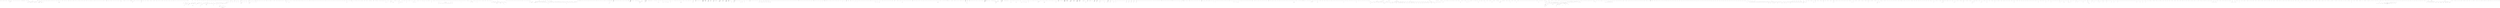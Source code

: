 digraph  {
m0_0 [cluster="HangFire.Web.Pages.DequeuedJobsPage.DequeuedJobsPage(string)", file="DequeuedJobsPage.cs", label="Entry HangFire.Web.Pages.DequeuedJobsPage.DequeuedJobsPage(string)", span="4-4"];
m0_1 [cluster="HangFire.Web.Pages.DequeuedJobsPage.DequeuedJobsPage(string)", color=green, community=0, file="DequeuedJobsPage.cs", label="Queue = queue", prediction=0, span="6-6"];
m0_2 [cluster="HangFire.Web.Pages.DequeuedJobsPage.DequeuedJobsPage(string)", file="DequeuedJobsPage.cs", label="Exit HangFire.Web.Pages.DequeuedJobsPage.DequeuedJobsPage(string)", span="4-4"];
m0_3 [file="DequeuedJobsPage.cs", label="HangFire.Web.Pages.DequeuedJobsPage", span=""];
m1_12 [cluster="System.ArgumentNullException.ArgumentNullException(string)", file="DequeuedJobsPage.generated.cs", label="Entry System.ArgumentNullException.ArgumentNullException(string)", span="0-0"];
m1_0 [cluster="Hangfire.Dashboard.RequestDispatcherContext.RequestDispatcherContext(string, Hangfire.JobStorage, System.Collections.Generic.IDictionary<string, object>, System.Text.RegularExpressions.Match)", file="DequeuedJobsPage.generated.cs", label="Entry Hangfire.Dashboard.RequestDispatcherContext.RequestDispatcherContext(string, Hangfire.JobStorage, System.Collections.Generic.IDictionary<string, object>, System.Text.RegularExpressions.Match)", span="25-25"];
m1_1 [cluster="Hangfire.Dashboard.RequestDispatcherContext.RequestDispatcherContext(string, Hangfire.JobStorage, System.Collections.Generic.IDictionary<string, object>, System.Text.RegularExpressions.Match)", color=green, community=0, file="DequeuedJobsPage.generated.cs", label="jobStorage == null", prediction=1, span="31-31"];
m1_2 [cluster="Hangfire.Dashboard.RequestDispatcherContext.RequestDispatcherContext(string, Hangfire.JobStorage, System.Collections.Generic.IDictionary<string, object>, System.Text.RegularExpressions.Match)", color=green, community=0, file="DequeuedJobsPage.generated.cs", label="throw new ArgumentNullException(''jobStorage'');", prediction=2, span="31-31"];
m1_3 [cluster="Hangfire.Dashboard.RequestDispatcherContext.RequestDispatcherContext(string, Hangfire.JobStorage, System.Collections.Generic.IDictionary<string, object>, System.Text.RegularExpressions.Match)", color=green, community=0, file="DequeuedJobsPage.generated.cs", label="owinEnvironment == null", prediction=3, span="32-32"];
m1_4 [cluster="Hangfire.Dashboard.RequestDispatcherContext.RequestDispatcherContext(string, Hangfire.JobStorage, System.Collections.Generic.IDictionary<string, object>, System.Text.RegularExpressions.Match)", color=green, community=0, file="DequeuedJobsPage.generated.cs", label="throw new ArgumentNullException(''owinEnvironment'');", prediction=4, span="32-32"];
m1_5 [cluster="Hangfire.Dashboard.RequestDispatcherContext.RequestDispatcherContext(string, Hangfire.JobStorage, System.Collections.Generic.IDictionary<string, object>, System.Text.RegularExpressions.Match)", color=green, community=0, file="DequeuedJobsPage.generated.cs", label="uriMatch == null", prediction=3, span="33-33"];
m1_6 [cluster="Hangfire.Dashboard.RequestDispatcherContext.RequestDispatcherContext(string, Hangfire.JobStorage, System.Collections.Generic.IDictionary<string, object>, System.Text.RegularExpressions.Match)", color=green, community=0, file="DequeuedJobsPage.generated.cs", label="throw new ArgumentNullException(''uriMatch'');", prediction=6, span="33-33"];
m1_7 [cluster="Hangfire.Dashboard.RequestDispatcherContext.RequestDispatcherContext(string, Hangfire.JobStorage, System.Collections.Generic.IDictionary<string, object>, System.Text.RegularExpressions.Match)", color=green, community=0, file="DequeuedJobsPage.generated.cs", label="AppPath = appPath", prediction=7, span="35-35"];
m1_8 [cluster="Hangfire.Dashboard.RequestDispatcherContext.RequestDispatcherContext(string, Hangfire.JobStorage, System.Collections.Generic.IDictionary<string, object>, System.Text.RegularExpressions.Match)", color=green, community=0, file="DequeuedJobsPage.generated.cs", label="JobStorage = jobStorage", prediction=8, span="36-36"];
m1_9 [cluster="Hangfire.Dashboard.RequestDispatcherContext.RequestDispatcherContext(string, Hangfire.JobStorage, System.Collections.Generic.IDictionary<string, object>, System.Text.RegularExpressions.Match)", color=green, community=0, file="DequeuedJobsPage.generated.cs", label="OwinEnvironment = owinEnvironment", prediction=9, span="37-37"];
m1_10 [cluster="Hangfire.Dashboard.RequestDispatcherContext.RequestDispatcherContext(string, Hangfire.JobStorage, System.Collections.Generic.IDictionary<string, object>, System.Text.RegularExpressions.Match)", color=green, community=0, file="DequeuedJobsPage.generated.cs", label="UriMatch = uriMatch", prediction=10, span="38-38"];
m1_11 [cluster="Hangfire.Dashboard.RequestDispatcherContext.RequestDispatcherContext(string, Hangfire.JobStorage, System.Collections.Generic.IDictionary<string, object>, System.Text.RegularExpressions.Match)", file="DequeuedJobsPage.generated.cs", label="Exit Hangfire.Dashboard.RequestDispatcherContext.RequestDispatcherContext(string, Hangfire.JobStorage, System.Collections.Generic.IDictionary<string, object>, System.Text.RegularExpressions.Match)", span="25-25"];
m1_13 [file="DequeuedJobsPage.generated.cs", label="Hangfire.Dashboard.RequestDispatcherContext", span=""];
m2_18 [cluster="HangFire.Server.DequeuedJobsWatcher.RequeueJobIfTimedOut(string, string)", file="DequeuedJobsWatcher.cs", label="Entry HangFire.Server.DequeuedJobsWatcher.RequeueJobIfTimedOut(string, string)", span="44-44"];
m2_28 [cluster="HangFire.Server.DequeuedJobsWatcher.RequeueJobIfTimedOut(string, string)", file="DequeuedJobsWatcher.cs", label="TryToRequeueTheJob(jobId)", span="93-93"];
m2_29 [cluster="HangFire.Server.DequeuedJobsWatcher.RequeueJobIfTimedOut(string, string)", file="DequeuedJobsWatcher.cs", label="JobFetcher.RemoveFromFetchedQueue(_redis, jobId, queue)", span="94-94"];
m2_25 [cluster="HangFire.Server.DequeuedJobsWatcher.RequeueJobIfTimedOut(string, string)", file="DequeuedJobsWatcher.cs", label="String.IsNullOrEmpty(fetched) && String.IsNullOrEmpty(@checked)", span="62-62"];
m2_27 [cluster="HangFire.Server.DequeuedJobsWatcher.RequeueJobIfTimedOut(string, string)", file="DequeuedJobsWatcher.cs", label="TimedOutByFetchedTime(fetched) || TimedOutByCheckedTime(fetched, @checked)", span="91-91"];
m2_30 [cluster="HangFire.Server.DequeuedJobsWatcher.RequeueJobIfTimedOut(string, string)", file="DequeuedJobsWatcher.cs", label="Exit HangFire.Server.DequeuedJobsWatcher.RequeueJobIfTimedOut(string, string)", span="44-44"];
m2_90 [cluster="System.Threading.Thread.Join()", file="DequeuedJobsWatcher.cs", label="Entry System.Threading.Thread.Join()", span="0-0"];
m2_64 [cluster="HangFire.States.EnqueuedState.EnqueuedState(string, string, string)", file="DequeuedJobsWatcher.cs", label="Entry HangFire.States.EnqueuedState.EnqueuedState(string, string, string)", span="10-10"];
m2_14 [cluster="System.TimeSpan.FromMinutes(double)", file="DequeuedJobsWatcher.cs", label="Entry System.TimeSpan.FromMinutes(double)", span="0-0"];
m2_35 [cluster="string.Format(string, object)", file="DequeuedJobsWatcher.cs", label="Entry string.Format(string, object)", span="0-0"];
m2_37 [cluster="Unk.SetEntry", file="DequeuedJobsWatcher.cs", label="Entry Unk.SetEntry", span=""];
m2_36 [cluster="HangFire.JobHelper.ToStringTimestamp(System.DateTime)", file="DequeuedJobsWatcher.cs", label="Entry HangFire.JobHelper.ToStringTimestamp(System.DateTime)", span="55-55"];
m2_39 [cluster="HangFire.Server.DequeuedJobsWatcher.TimedOutByCheckedTime(string, string)", file="DequeuedJobsWatcher.cs", label="Entry HangFire.Server.DequeuedJobsWatcher.TimedOutByCheckedTime(string, string)", span="134-134"];
m2_71 [cluster="HangFire.Server.DequeuedJobsWatcher.TimedOutByCheckedTime(string, string)", file="DequeuedJobsWatcher.cs", label="!String.IsNullOrEmpty(fetchedTimestamp)", span="139-139"];
m2_73 [cluster="HangFire.Server.DequeuedJobsWatcher.TimedOutByCheckedTime(string, string)", file="DequeuedJobsWatcher.cs", label="return !String.IsNullOrEmpty(checkedTimestamp) &&\r\n                   (DateTime.UtcNow - JobHelper.FromStringTimestamp(checkedTimestamp) > CheckedTimeout);", span="144-145"];
m2_72 [cluster="HangFire.Server.DequeuedJobsWatcher.TimedOutByCheckedTime(string, string)", file="DequeuedJobsWatcher.cs", label="return false;", span="141-141"];
m2_74 [cluster="HangFire.Server.DequeuedJobsWatcher.TimedOutByCheckedTime(string, string)", file="DequeuedJobsWatcher.cs", label="Exit HangFire.Server.DequeuedJobsWatcher.TimedOutByCheckedTime(string, string)", span="134-134"];
m2_4 [cluster="HangFire.Server.DequeuedJobsWatcher.FindAndRequeueTimedOutJobs()", file="DequeuedJobsWatcher.cs", label="Entry HangFire.Server.DequeuedJobsWatcher.FindAndRequeueTimedOutJobs()", span="23-23"];
m2_5 [cluster="HangFire.Server.DequeuedJobsWatcher.FindAndRequeueTimedOutJobs()", file="DequeuedJobsWatcher.cs", label="var queues = _redis.GetAllItemsFromSet(''hangfire:queues'')", span="25-25"];
m2_6 [cluster="HangFire.Server.DequeuedJobsWatcher.FindAndRequeueTimedOutJobs()", file="DequeuedJobsWatcher.cs", label=queues, span="27-27"];
m2_7 [cluster="HangFire.Server.DequeuedJobsWatcher.FindAndRequeueTimedOutJobs()", file="DequeuedJobsWatcher.cs", label="_redis.AcquireLock(\r\n                    String.Format(''hangfire:queue:{0}:dequeued:lock'', queue),\r\n                    TimeSpan.FromMinutes(1))", span="29-31"];
m2_8 [cluster="HangFire.Server.DequeuedJobsWatcher.FindAndRequeueTimedOutJobs()", file="DequeuedJobsWatcher.cs", label="var jobIds = _redis.GetAllItemsFromList(\r\n                        String.Format(''hangfire:queue:{0}:dequeued'', queue))", span="33-34"];
m2_10 [cluster="HangFire.Server.DequeuedJobsWatcher.FindAndRequeueTimedOutJobs()", file="DequeuedJobsWatcher.cs", label="RequeueJobIfTimedOut(jobId, queue)", span="38-38"];
m2_9 [cluster="HangFire.Server.DequeuedJobsWatcher.FindAndRequeueTimedOutJobs()", file="DequeuedJobsWatcher.cs", label=jobIds, span="36-36"];
m2_11 [cluster="HangFire.Server.DequeuedJobsWatcher.FindAndRequeueTimedOutJobs()", file="DequeuedJobsWatcher.cs", label="Exit HangFire.Server.DequeuedJobsWatcher.FindAndRequeueTimedOutJobs()", span="23-23"];
m2_63 [cluster="Unk.TryToGetQueue", file="DequeuedJobsWatcher.cs", label="Entry Unk.TryToGetQueue", span=""];
m2_66 [cluster="HangFire.States.FailedState.FailedState(string, string, System.Exception)", file="DequeuedJobsWatcher.cs", label="Entry HangFire.States.FailedState.FailedState(string, string, System.Exception)", span="10-10"];
m2_83 [cluster="System.Threading.Thread.Sleep(System.TimeSpan)", file="DequeuedJobsWatcher.cs", label="Entry System.Threading.Thread.Sleep(System.TimeSpan)", span="0-0"];
m2_89 [cluster="System.Threading.Thread.Interrupt()", file="DequeuedJobsWatcher.cs", label="Entry System.Threading.Thread.Interrupt()", span="0-0"];
m2_33 [cluster="Unk.Flush", file="DequeuedJobsWatcher.cs", label="Entry Unk.Flush", span=""];
m2_41 [cluster="HangFire.Server.JobFetcher.RemoveFromFetchedQueue(IRedisClient, string, string)", file="DequeuedJobsWatcher.cs", label="Entry HangFire.Server.JobFetcher.RemoveFromFetchedQueue(IRedisClient, string, string)", span="83-83"];
m2_0 [cluster="HangFire.Server.DequeuedJobsWatcher.Dispose()", file="DequeuedJobsWatcher.cs", label="Entry HangFire.Server.DequeuedJobsWatcher.Dispose()", span="18-18"];
m2_1 [cluster="HangFire.Server.DequeuedJobsWatcher.Dispose()", file="DequeuedJobsWatcher.cs", label="_redis.Dispose()", span="20-20"];
m2_2 [cluster="HangFire.Server.DequeuedJobsWatcher.Dispose()", file="DequeuedJobsWatcher.cs", label="Exit HangFire.Server.DequeuedJobsWatcher.Dispose()", span="18-18"];
m2_67 [cluster="System.InvalidOperationException.InvalidOperationException(string)", file="DequeuedJobsWatcher.cs", label="Entry System.InvalidOperationException.InvalidOperationException(string)", span="0-0"];
m2_75 [cluster="HangFire.Server.DequeuedJobsWatcher.HangFire.Server.IThreadWrappable.Work()", file="DequeuedJobsWatcher.cs", label="Entry HangFire.Server.DequeuedJobsWatcher.HangFire.Server.IThreadWrappable.Work()", span="148-148"];
m2_76 [cluster="HangFire.Server.DequeuedJobsWatcher.HangFire.Server.IThreadWrappable.Work()", file="DequeuedJobsWatcher.cs", label=true, span="152-152"];
m2_77 [cluster="HangFire.Server.DequeuedJobsWatcher.HangFire.Server.IThreadWrappable.Work()", file="DequeuedJobsWatcher.cs", label="FindAndRequeueTimedOutJobs()", span="154-154"];
m2_79 [cluster="HangFire.Server.DequeuedJobsWatcher.HangFire.Server.IThreadWrappable.Work()", file="DequeuedJobsWatcher.cs", label=ThreadInterruptedException, span="158-158"];
m2_80 [cluster="HangFire.Server.DequeuedJobsWatcher.HangFire.Server.IThreadWrappable.Work()", file="DequeuedJobsWatcher.cs", label=Exception, span="161-161"];
m2_78 [cluster="HangFire.Server.DequeuedJobsWatcher.HangFire.Server.IThreadWrappable.Work()", file="DequeuedJobsWatcher.cs", label="Thread.Sleep(SleepTimeout)", span="155-155"];
m2_81 [cluster="HangFire.Server.DequeuedJobsWatcher.HangFire.Server.IThreadWrappable.Work()", file="DequeuedJobsWatcher.cs", label="_logger.Fatal(\r\n                    ''Unexpected exception caught in the timed out jobs thread. Timed out jobs will not be re-queued.'',\r\n                    ex)", span="163-165"];
m2_82 [cluster="HangFire.Server.DequeuedJobsWatcher.HangFire.Server.IThreadWrappable.Work()", file="DequeuedJobsWatcher.cs", label="Exit HangFire.Server.DequeuedJobsWatcher.HangFire.Server.IThreadWrappable.Work()", span="148-148"];
m2_34 [cluster="string.IsNullOrEmpty(string)", file="DequeuedJobsWatcher.cs", label="Entry string.IsNullOrEmpty(string)", span="0-0"];
m2_3 [cluster="Unk.Dispose", file="DequeuedJobsWatcher.cs", label="Entry Unk.Dispose", span=""];
m2_40 [cluster="HangFire.Server.DequeuedJobsWatcher.TryToRequeueTheJob(string)", file="DequeuedJobsWatcher.cs", label="Entry HangFire.Server.DequeuedJobsWatcher.TryToRequeueTheJob(string)", span="99-99"];
m2_55 [cluster="HangFire.Server.DequeuedJobsWatcher.TryToRequeueTheJob(string)", file="DequeuedJobsWatcher.cs", label="var jobType = _redis.GetValueFromHash(\r\n                String.Format(''hangfire:job:{0}'', jobId),\r\n                ''Type'')", span="101-103"];
m2_59 [cluster="HangFire.Server.DequeuedJobsWatcher.TryToRequeueTheJob(string)", file="DequeuedJobsWatcher.cs", label="JobState.Apply(\r\n                    _redis,\r\n                    new EnqueuedState(jobId, ''Requeued due to time out'', queue),\r\n                    recoverFromStates)", span="111-114"];
m2_60 [cluster="HangFire.Server.DequeuedJobsWatcher.TryToRequeueTheJob(string)", file="DequeuedJobsWatcher.cs", label="JobState.Apply(\r\n                    _redis,\r\n                    new FailedState(\r\n                        jobId,\r\n                        ''Failed to re-queue the job.'',\r\n                        new InvalidOperationException(String.Format(''Could not find type '{0}'.'', jobType))),\r\n                    recoverFromStates)", span="118-124"];
m2_56 [cluster="HangFire.Server.DequeuedJobsWatcher.TryToRequeueTheJob(string)", file="DequeuedJobsWatcher.cs", label="var queue = JobHelper.TryToGetQueue(jobType)", span="105-105"];
m2_57 [cluster="HangFire.Server.DequeuedJobsWatcher.TryToRequeueTheJob(string)", file="DequeuedJobsWatcher.cs", label="var recoverFromStates = new[] { EnqueuedState.Name, ProcessingState.Name }", span="107-107"];
m2_58 [cluster="HangFire.Server.DequeuedJobsWatcher.TryToRequeueTheJob(string)", file="DequeuedJobsWatcher.cs", label="!String.IsNullOrEmpty(queue)", span="109-109"];
m2_61 [cluster="HangFire.Server.DequeuedJobsWatcher.TryToRequeueTheJob(string)", file="DequeuedJobsWatcher.cs", label="Exit HangFire.Server.DequeuedJobsWatcher.TryToRequeueTheJob(string)", span="99-99"];
m2_84 [cluster="Unk.Fatal", file="DequeuedJobsWatcher.cs", label="Entry Unk.Fatal", span=""];
m2_16 [cluster="Unk.GetAllItemsFromList", file="DequeuedJobsWatcher.cs", label="Entry Unk.GetAllItemsFromList", span=""];
m2_52 [cluster="lambda expression", file="DequeuedJobsWatcher.cs", label="Entry lambda expression", span="57-57"];
m2_42 [cluster="lambda expression", file="DequeuedJobsWatcher.cs", label="Entry lambda expression", span="52-52"];
m2_46 [cluster="lambda expression", file="DequeuedJobsWatcher.cs", label="Entry lambda expression", span="53-53"];
m2_49 [cluster="lambda expression", file="DequeuedJobsWatcher.cs", label="Entry lambda expression", span="56-56"];
m2_44 [cluster="lambda expression", file="DequeuedJobsWatcher.cs", label="Exit lambda expression", span="52-52"];
m2_48 [cluster="lambda expression", file="DequeuedJobsWatcher.cs", label="Exit lambda expression", span="53-53"];
m2_51 [cluster="lambda expression", file="DequeuedJobsWatcher.cs", label="Exit lambda expression", span="56-56"];
m2_54 [cluster="lambda expression", file="DequeuedJobsWatcher.cs", label="Exit lambda expression", span="57-57"];
m2_38 [cluster="HangFire.Server.DequeuedJobsWatcher.TimedOutByFetchedTime(string)", file="DequeuedJobsWatcher.cs", label="Entry HangFire.Server.DequeuedJobsWatcher.TimedOutByFetchedTime(string)", span="128-128"];
m2_68 [cluster="HangFire.Server.DequeuedJobsWatcher.TimedOutByFetchedTime(string)", file="DequeuedJobsWatcher.cs", label="return !String.IsNullOrEmpty(fetchedTimestamp) &&\r\n                   (DateTime.UtcNow - JobHelper.FromStringTimestamp(fetchedTimestamp) > JobTimeout);", span="130-131"];
m2_69 [cluster="HangFire.Server.DequeuedJobsWatcher.TimedOutByFetchedTime(string)", file="DequeuedJobsWatcher.cs", label="Exit HangFire.Server.DequeuedJobsWatcher.TimedOutByFetchedTime(string)", span="128-128"];
m2_65 [cluster="HangFire.States.JobState.Apply(IRedisClient, HangFire.States.JobState, params string[])", file="DequeuedJobsWatcher.cs", label="Entry HangFire.States.JobState.Apply(IRedisClient, HangFire.States.JobState, params string[])", span="47-47"];
m2_31 [cluster="Unk.CreatePipeline", file="DequeuedJobsWatcher.cs", label="Entry Unk.CreatePipeline", span=""];
m2_62 [cluster="Unk.GetValueFromHash", file="DequeuedJobsWatcher.cs", label="Entry Unk.GetValueFromHash", span=""];
m2_12 [cluster="Unk.GetAllItemsFromSet", file="DequeuedJobsWatcher.cs", label="Entry Unk.GetAllItemsFromSet", span=""];
m2_45 [cluster="Unk.GetValue", file="DequeuedJobsWatcher.cs", label="Entry Unk.GetValue", span=""];
m2_17 [cluster="Unk.RequeueJobIfTimedOut", file="DequeuedJobsWatcher.cs", label="Entry Unk.RequeueJobIfTimedOut", span=""];
m2_13 [cluster="Unk.Format", file="DequeuedJobsWatcher.cs", label="Entry Unk.Format", span=""];
m2_32 [cluster="Unk.QueueCommand", file="DequeuedJobsWatcher.cs", label="Entry Unk.QueueCommand", span=""];
m2_70 [cluster="HangFire.JobHelper.FromStringTimestamp(string)", file="DequeuedJobsWatcher.cs", label="Entry HangFire.JobHelper.FromStringTimestamp(string)", span="60-60"];
m2_85 [cluster="HangFire.Server.DequeuedJobsWatcher.HangFire.Server.IThreadWrappable.Dispose(System.Threading.Thread)", file="DequeuedJobsWatcher.cs", label="Entry HangFire.Server.DequeuedJobsWatcher.HangFire.Server.IThreadWrappable.Dispose(System.Threading.Thread)", span="169-169"];
m2_86 [cluster="HangFire.Server.DequeuedJobsWatcher.HangFire.Server.IThreadWrappable.Dispose(System.Threading.Thread)", file="DequeuedJobsWatcher.cs", label="thread.Interrupt()", span="171-171"];
m2_87 [cluster="HangFire.Server.DequeuedJobsWatcher.HangFire.Server.IThreadWrappable.Dispose(System.Threading.Thread)", file="DequeuedJobsWatcher.cs", label="thread.Join()", span="172-172"];
m2_88 [cluster="HangFire.Server.DequeuedJobsWatcher.HangFire.Server.IThreadWrappable.Dispose(System.Threading.Thread)", file="DequeuedJobsWatcher.cs", label="Exit HangFire.Server.DequeuedJobsWatcher.HangFire.Server.IThreadWrappable.Dispose(System.Threading.Thread)", span="169-169"];
m2_15 [cluster="Unk.AcquireLock", file="DequeuedJobsWatcher.cs", label="Entry Unk.AcquireLock", span=""];
m2_91 [file="DequeuedJobsWatcher.cs", label="HangFire.Server.DequeuedJobsWatcher", span=""];
m2_92 [file="DequeuedJobsWatcher.cs", label=string, span=""];
m3_14 [cluster="TransactionScope.cstr", file="DequeuedJobsWatcherSteps.cs", label="Entry TransactionScope.cstr", span=""];
m3_6 [cluster="Hangfire.SqlServer.Tests.CleanDatabaseAttribute.Before(System.Reflection.MethodInfo)", file="DequeuedJobsWatcherSteps.cs", label="Monitor.Enter(GlobalLock)", span="30-30"];
m3_7 [cluster="Hangfire.SqlServer.Tests.CleanDatabaseAttribute.Before(System.Reflection.MethodInfo)", color=green, community=0, file="DequeuedJobsWatcherSteps.cs", label="!_sqlObjectInstalled", prediction=11, span="32-32"];
m3_9 [cluster="Hangfire.SqlServer.Tests.CleanDatabaseAttribute.Before(System.Reflection.MethodInfo)", file="DequeuedJobsWatcherSteps.cs", label="_sqlObjectInstalled = true", span="35-35"];
m3_10 [cluster="Hangfire.SqlServer.Tests.CleanDatabaseAttribute.Before(System.Reflection.MethodInfo)", file="DequeuedJobsWatcherSteps.cs", label="_transaction = new TransactionScope(\r\n                TransactionScopeOption.RequiresNew,\r\n                new TransactionOptions { IsolationLevel = _isolationLevel })", span="38-40"];
m3_8 [cluster="Hangfire.SqlServer.Tests.CleanDatabaseAttribute.Before(System.Reflection.MethodInfo)", file="DequeuedJobsWatcherSteps.cs", label="RecreateDatabaseAndInstallObjects()", span="34-34"];
m3_11 [cluster="Hangfire.SqlServer.Tests.CleanDatabaseAttribute.Before(System.Reflection.MethodInfo)", file="DequeuedJobsWatcherSteps.cs", label="Exit Hangfire.SqlServer.Tests.CleanDatabaseAttribute.Before(System.Reflection.MethodInfo)", span="28-28"];
m3_16 [cluster="Hangfire.DisableConcurrentExecutionAttribute.OnPerformed(Hangfire.Server.PerformedContext)", file="DequeuedJobsWatcherSteps.cs", label="!filterContext.Items.ContainsKey(''DistributedLock'')", span="45-45"];
m3_18 [cluster="Hangfire.DisableConcurrentExecutionAttribute.OnPerformed(Hangfire.Server.PerformedContext)", file="DequeuedJobsWatcherSteps.cs", label="var distributedLock = (IDisposable)filterContext.Items[''DistributedLock'']", span="50-50"];
m3_15 [cluster="TransactionOptions.cstr", file="DequeuedJobsWatcherSteps.cs", label="Entry TransactionOptions.cstr", span=""];
m3_19 [cluster="Unk.Dispose", file="DequeuedJobsWatcherSteps.cs", label="Entry Unk.Dispose", span=""];
m3_20 [cluster="Hangfire.SqlServer.Tests.CleanDatabaseAttribute.RecreateDatabaseAndInstallObjects()", file="DequeuedJobsWatcherSteps.cs", label="var recreateDatabaseSql = String.Format(\r\n                @''if db_id('{0}') is null create database [{0}]'',\r\n                ConnectionUtils.GetDatabaseName())", span="58-60"];
m3_26 [cluster="Hangfire.SqlServer.Tests.ConnectionUtils.GetDatabaseName()", file="DequeuedJobsWatcherSteps.cs", label="Entry Hangfire.SqlServer.Tests.ConnectionUtils.GetDatabaseName()", span="16-16"];
m3_27 [cluster="string.Format(string, object)", file="DequeuedJobsWatcherSteps.cs", label="Entry string.Format(string, object)", span="0-0"];
m3_5 [cluster="System.ArgumentException.ArgumentException(string)", file="DequeuedJobsWatcherSteps.cs", label="Entry System.ArgumentException.ArgumentException(string)", span="0-0"];
m3_13 [cluster="Hangfire.SqlServer.Tests.CleanDatabaseAttribute.RecreateDatabaseAndInstallObjects()", file="DequeuedJobsWatcherSteps.cs", label="Entry Hangfire.SqlServer.Tests.CleanDatabaseAttribute.RecreateDatabaseAndInstallObjects()", span="56-56"];
m3_28 [cluster="SqlConnection.cstr", file="DequeuedJobsWatcherSteps.cs", label="Entry SqlConnection.cstr", span=""];
m3_0 [cluster="Hangfire.DisableConcurrentExecutionAttribute.DisableConcurrentExecutionAttribute(int)", file="DequeuedJobsWatcherSteps.cs", label="Entry Hangfire.DisableConcurrentExecutionAttribute.DisableConcurrentExecutionAttribute(int)", span="26-26"];
m3_1 [cluster="Hangfire.DisableConcurrentExecutionAttribute.DisableConcurrentExecutionAttribute(int)", file="DequeuedJobsWatcherSteps.cs", label="timeoutInSeconds < 0", span="28-28"];
m3_2 [cluster="Hangfire.SqlServer.Tests.CleanDatabaseAttribute.CleanDatabaseAttribute(IsolationLevel)", file="DequeuedJobsWatcherSteps.cs", label="Entry Hangfire.SqlServer.Tests.CleanDatabaseAttribute.CleanDatabaseAttribute(IsolationLevel)", span="23-23"];
m3_4 [cluster="Hangfire.SqlServer.Tests.CleanDatabaseAttribute.CleanDatabaseAttribute(IsolationLevel)", file="DequeuedJobsWatcherSteps.cs", label="Exit Hangfire.SqlServer.Tests.CleanDatabaseAttribute.CleanDatabaseAttribute(IsolationLevel)", span="23-23"];
m3_22 [cluster="Hangfire.SqlServer.Tests.CleanDatabaseAttribute.RecreateDatabaseAndInstallObjects()", file="DequeuedJobsWatcherSteps.cs", label="connection.Execute(recreateDatabaseSql)", span="65-65"];
m3_21 [cluster="System.Collections.Generic.IDictionary<TKey, TValue>.ContainsKey(TKey)", color=green, community=0, file="DequeuedJobsWatcherSteps.cs", label="Entry System.Collections.Generic.IDictionary<TKey, TValue>.ContainsKey(TKey)", prediction=12, span="0-0"];
m3_23 [cluster="System.IDisposable.Dispose()", file="DequeuedJobsWatcherSteps.cs", label="Entry System.IDisposable.Dispose()", span="0-0"];
m3_24 [cluster="Hangfire.SqlServer.Tests.CleanDatabaseAttribute.RecreateDatabaseAndInstallObjects()", file="DequeuedJobsWatcherSteps.cs", label="Hangfire.DisableConcurrentExecutionAttribute", span=""];
m3_25 [cluster="Hangfire.SqlServer.Tests.CleanDatabaseAttribute.RecreateDatabaseAndInstallObjects()", file="DequeuedJobsWatcherSteps.cs", label="Exit Hangfire.SqlServer.Tests.CleanDatabaseAttribute.RecreateDatabaseAndInstallObjects()", span="56-56"];
m3_32 [cluster="Hangfire.SqlServer.SqlServerObjectsInstaller.Install(SqlConnection)", file="DequeuedJobsWatcherSteps.cs", label="Entry Hangfire.SqlServer.SqlServerObjectsInstaller.Install(SqlConnection)", span="35-35"];
m3_29 [cluster="Hangfire.SqlServer.Tests.ConnectionUtils.GetMasterConnectionString()", file="DequeuedJobsWatcherSteps.cs", label="Entry Hangfire.SqlServer.Tests.ConnectionUtils.GetMasterConnectionString()", span="21-21"];
m3_12 [cluster="Hangfire.Common.Job.ToString()", file="DequeuedJobsWatcherSteps.cs", label="Entry Hangfire.Common.Job.ToString()", span="155-155"];
m3_31 [cluster="Hangfire.SqlServer.Tests.ConnectionUtils.GetConnectionString()", file="DequeuedJobsWatcherSteps.cs", label="Entry Hangfire.SqlServer.Tests.ConnectionUtils.GetConnectionString()", span="26-26"];
m3_30 [cluster="Unk.Execute", file="DequeuedJobsWatcherSteps.cs", label="Entry Unk.Execute", span=""];
m3_33 [file="DequeuedJobsWatcherSteps.cs", label="Hangfire.SqlServer.Tests.CleanDatabaseAttribute", span=""];
m5_4 [cluster="Hangfire.Dashboard.LocalRequestsOnlyAuthorizationFilter.LocalRequestsOnlyAuthorizationFilter()", file="EnqueuedJobsPage.generated.cs", label="Entry Hangfire.Dashboard.LocalRequestsOnlyAuthorizationFilter.LocalRequestsOnlyAuthorizationFilter()", span="22-22"];
m5_0 [cluster="Hangfire.DashboardOptions.DashboardOptions()", file="EnqueuedJobsPage.generated.cs", label="Entry Hangfire.DashboardOptions.DashboardOptions()", span="23-23"];
m5_1 [cluster="Hangfire.DashboardOptions.DashboardOptions()", file="EnqueuedJobsPage.generated.cs", label="AppPath = ''/''", span="25-25"];
m5_2 [cluster="Hangfire.DashboardOptions.DashboardOptions()", file="EnqueuedJobsPage.generated.cs", label="AuthorizationFilters = new[] { new LocalRequestsOnlyAuthorizationFilter() }", span="26-26"];
m5_3 [cluster="Hangfire.DashboardOptions.DashboardOptions()", file="EnqueuedJobsPage.generated.cs", label="Exit Hangfire.DashboardOptions.DashboardOptions()", span="23-23"];
m5_5 [file="EnqueuedJobsPage.generated.cs", label="Hangfire.DashboardOptions", span=""];
m7_64 [cluster="HangFire.Web.RazorPage.Write(object)", file="FailedJobsPage.generated.cs", label="Entry HangFire.Web.RazorPage.Write(object)", span="40-40"];
m7_70 [cluster="HangFire.Web.HtmlHelper.MarkupStackTrace(string)", file="FailedJobsPage.generated.cs", label="Entry HangFire.Web.HtmlHelper.MarkupStackTrace(string)", span="54-54"];
m7_10 [cluster="HangFire.Web.Pages.FailedJobsPage.Execute()", file="FailedJobsPage.generated.cs", label="WriteLiteral(''    <div class=\''alert alert-success\''>\r\n        You have no failed jobs at the mom'' +\r\n''ent.\r\n    </div>\r\n'')", span="76-77"];
m7_11 [cluster="HangFire.Web.Pages.FailedJobsPage.Execute()", file="FailedJobsPage.generated.cs", label="Write(RenderPartial(new PerPageSelector(pager)))", span="91-91"];
m7_4 [cluster="HangFire.Web.Pages.FailedJobsPage.Execute()", file="FailedJobsPage.generated.cs", label="int.TryParse(Request.QueryString[''from''], out from)", span="51-51"];
m7_5 [cluster="HangFire.Web.Pages.FailedJobsPage.Execute()", file="FailedJobsPage.generated.cs", label="int.TryParse(Request.QueryString[''count''], out perPage)", span="52-52"];
m7_0 [cluster="Hangfire.IBootstrapperConfiguration.UseAuthorizationFilters(params Hangfire.Dashboard.IAuthorizationFilter[])", file="FailedJobsPage.generated.cs", label="Entry Hangfire.IBootstrapperConfiguration.UseAuthorizationFilters(params Hangfire.Dashboard.IAuthorizationFilter[])", span="36-36"];
m7_15 [cluster="HangFire.Web.Pages.FailedJobsPage.Execute()", color=green, community=0, file="FailedJobsPage.generated.cs", label="WriteLiteral(''                <tr>\r\n                    <td rowspan=\''2\''>\r\n                     '' +\r\n''   <a href=\'''')", prediction=13, span="134-135"];
m7_14 [cluster="HangFire.Web.Pages.FailedJobsPage.Execute()", file="FailedJobsPage.generated.cs", label=failedJobs, span="128-128"];
m7_16 [cluster="HangFire.Web.Pages.FailedJobsPage.Execute()", color=green, community=0, file="FailedJobsPage.generated.cs", label="Write(Request.LinkTo(''/job/'' + job.Key))", prediction=13, span="140-140"];
m7_17 [cluster="HangFire.Web.Pages.FailedJobsPage.Execute()", color=green, community=1, file="FailedJobsPage.generated.cs", label="WriteLiteral(''\''>\r\n                            '')", prediction=13, span="145-145"];
m7_18 [cluster="HangFire.Web.Pages.FailedJobsPage.Execute()", color=green, community=0, file="FailedJobsPage.generated.cs", label="Write(HtmlHelper.JobId(job.Key))", prediction=13, span="150-150"];
m7_19 [cluster="HangFire.Web.Pages.FailedJobsPage.Execute()", file="FailedJobsPage.generated.cs", label="WriteLiteral(''\r\n                        </a>\r\n                    </td>\r\n                    <t'' +\r\n''d data-moment=\'''')", span="155-156"];
m7_20 [cluster="HangFire.Web.Pages.FailedJobsPage.Execute()", file="FailedJobsPage.generated.cs", label="Write(JobHelper.ToStringTimestamp(job.Value.FailedAt.Value))", span="161-161"];
m7_25 [cluster="HangFire.Web.Pages.FailedJobsPage.Execute()", color=green, community=0, file="FailedJobsPage.generated.cs", label="WriteLiteral(''</td>\r\n                    <td class=\''expander\''>\r\n                        <div>\r\n'' +\r\n''                            '')", prediction=13, span="186-187"];
m7_24 [cluster="HangFire.Web.Pages.FailedJobsPage.Execute()", file="FailedJobsPage.generated.cs", label="Write(HtmlHelper.QueueLabel(job.Value.Queue))", span="181-181"];
m7_26 [cluster="HangFire.Web.Pages.FailedJobsPage.Execute()", file="FailedJobsPage.generated.cs", label="Write(HtmlHelper.JobType(job.Value.Type))", span="192-192"];
m7_29 [cluster="HangFire.Web.Pages.FailedJobsPage.Execute()", color=green, community=0, file="FailedJobsPage.generated.cs", label="WriteLiteral('' <span class=\''caret\''></span>\r\n                        </div>\r\n                   '' +\r\n'' </td>\r\n                    <td>\r\n                        <div class=\''pull-right'' +\r\n''\''>\r\n                            <button class=\''btn btn-primary btn-sm\'' data-ajax'' +\r\n''=\'''')", prediction=13, span="208-211"];
m7_28 [cluster="HangFire.Web.Pages.FailedJobsPage.Execute()", file="FailedJobsPage.generated.cs", label="Write(job.Value.ExceptionMessage)", span="203-203"];
m7_30 [cluster="HangFire.Web.Pages.FailedJobsPage.Execute()", file="FailedJobsPage.generated.cs", label="Write(Request.LinkTo(''/failed/retry/'' + job.Key))", span="216-216"];
m7_31 [cluster="HangFire.Web.Pages.FailedJobsPage.Execute()", color=green, community=0, file="FailedJobsPage.generated.cs", label="WriteLiteral(@'''''' data-loading-text=''''Retrying...''''>\r\n                                <span class=''''glyphicon glyphicon-repeat''''></span>\r\n                                Retry\r\n                            </button>\r\n                        </div>\r\n                    </td>\r\n                </tr>\r\n'')", prediction=13, span="221-228"];
m7_32 [cluster="HangFire.Web.Pages.FailedJobsPage.Execute()", color=green, community=0, file="FailedJobsPage.generated.cs", label="WriteLiteral(''                <tr>\r\n                    <td colspan=\''4\'' class=\''failed-job-detai'' +\r\n''ls\''>\r\n                        <div class=\''expandable\'' style=\'''')", prediction=13, span="232-233"];
m7_33 [cluster="HangFire.Web.Pages.FailedJobsPage.Execute()", file="FailedJobsPage.generated.cs", label="Write(index++ == 0 ? ''display: block;'' : null)", span="238-238"];
m7_40 [cluster="HangFire.Web.Pages.FailedJobsPage.Execute()", color=green, community=0, file="FailedJobsPage.generated.cs", label="WriteLiteral(''                            <pre class=\''stack-trace\''>'')", prediction=13, span="274-274"];
m7_39 [cluster="HangFire.Web.Pages.FailedJobsPage.Execute()", file="FailedJobsPage.generated.cs", label="!String.IsNullOrEmpty(job.Value.ExceptionDetails)", span="268-268"];
m7_41 [cluster="HangFire.Web.Pages.FailedJobsPage.Execute()", color=green, community=0, file="FailedJobsPage.generated.cs", label="Write(HtmlHelper.MarkupStackTrace(job.Value.ExceptionDetails))", prediction=13, span="279-279"];
m7_43 [cluster="HangFire.Web.Pages.FailedJobsPage.Execute()", color=green, community=0, file="FailedJobsPage.generated.cs", label="WriteLiteral(@''\r\n                        <h4>Job Arguments</h4>\r\n                        <table class=''''table table-bordered table-striped table-condensed''''>\r\n                            <thead>\r\n                                <tr>\r\n                                    <th>Name</th>\r\n                                    <th>Value</th>\r\n                                </tr>\r\n                            </thead>\r\n                            <tbody>\r\n'')", prediction=13, span="294-304"];
m7_42 [cluster="HangFire.Web.Pages.FailedJobsPage.Execute()", color=green, community=0, file="FailedJobsPage.generated.cs", label="WriteLiteral(''</pre>\r\n'')", prediction=13, span="284-284"];
m7_44 [cluster="HangFire.Web.Pages.FailedJobsPage.Execute()", file="FailedJobsPage.generated.cs", label="job.Value.Args", span="309-309"];
m7_45 [cluster="HangFire.Web.Pages.FailedJobsPage.Execute()", color=green, community=0, file="FailedJobsPage.generated.cs", label="WriteLiteral(''                                    <tr>\r\n                                       '' +\r\n'' <td>'')", prediction=13, span="315-316"];
m7_46 [cluster="HangFire.Web.Pages.FailedJobsPage.Execute()", color=green, community=0, file="FailedJobsPage.generated.cs", label="Write(arg.Key)", prediction=13, span="321-321"];
m7_50 [cluster="HangFire.Web.Pages.FailedJobsPage.Execute()", color=green, community=0, file="FailedJobsPage.generated.cs", label="WriteLiteral(''                            </tbody>\r\n                        </table>\r\n         '' +\r\n''               </div>\r\n                    </td>\r\n                </tr>\r\n'')", prediction=13, span="346-347"];
m7_47 [cluster="HangFire.Web.Pages.FailedJobsPage.Execute()", file="FailedJobsPage.generated.cs", label="WriteLiteral(''</td>\r\n                                        <td><pre class=\''pre-args\''>\'''')", span="326-326"];
m7_48 [cluster="HangFire.Web.Pages.FailedJobsPage.Execute()", file="FailedJobsPage.generated.cs", label="Write(arg.Value)", span="331-331"];
m7_49 [cluster="HangFire.Web.Pages.FailedJobsPage.Execute()", color=green, community=0, file="FailedJobsPage.generated.cs", label="WriteLiteral(''\''</pre></td>\r\n                                    </tr>\r\n'')", prediction=13, span="336-336"];
m7_1 [cluster="Hangfire.IBootstrapperConfiguration.UseAuthorizationFilters(params Hangfire.Dashboard.IAuthorizationFilter[])", file="FailedJobsPage.generated.cs", label="Exit Hangfire.IBootstrapperConfiguration.UseAuthorizationFilters(params Hangfire.Dashboard.IAuthorizationFilter[])", span="36-36"];
m7_2 [cluster="Hangfire.IBootstrapperConfiguration.UseFilter(object)", file="FailedJobsPage.generated.cs", label="Entry Hangfire.IBootstrapperConfiguration.UseFilter(object)", span="43-43"];
m7_6 [cluster="Hangfire.IBootstrapperConfiguration.UseAppPath(string)", file="FailedJobsPage.generated.cs", label="Entry Hangfire.IBootstrapperConfiguration.UseAppPath(string)", span="58-58"];
m7_8 [cluster="Hangfire.IBootstrapperConfiguration.UseStorage(Hangfire.JobStorage)", file="FailedJobsPage.generated.cs", label="Entry Hangfire.IBootstrapperConfiguration.UseStorage(Hangfire.JobStorage)", span="66-66"];
m7_12 [cluster="Hangfire.IBootstrapperConfiguration.UseServer(System.Func<Hangfire.BackgroundJobServer>)", file="FailedJobsPage.generated.cs", label="Entry Hangfire.IBootstrapperConfiguration.UseServer(System.Func<Hangfire.BackgroundJobServer>)", span="82-82"];
m7_21 [cluster="HangFire.Web.Pages.FailedJobsPage.Execute()", file="FailedJobsPage.generated.cs", label="WriteLiteral(''\''>'')", span="166-166"];
m7_22 [cluster="HangFire.Web.Pages.FailedJobsPage.Execute()", file="FailedJobsPage.generated.cs", label="Write(job.Value.FailedAt)", span="171-171"];
m7_23 [cluster="HangFire.Web.Pages.FailedJobsPage.Execute()", file="FailedJobsPage.generated.cs", label="WriteLiteral(''</td>\r\n                    <td>'')", span="176-176"];
m7_27 [cluster="HangFire.Web.Pages.FailedJobsPage.Execute()", file="FailedJobsPage.generated.cs", label="WriteLiteral(''\r\n                        </div>\r\n                        <div style=\''color: #888'' +\r\n'';\''>\r\n                            '')", span="197-198"];
m7_34 [cluster="HangFire.Web.Pages.FailedJobsPage.Execute()", file="FailedJobsPage.generated.cs", label="WriteLiteral(''\''>\r\n                            <h4>'')", span="243-243"];
m7_35 [cluster="HangFire.Web.Pages.FailedJobsPage.Execute()", file="FailedJobsPage.generated.cs", label="Write(job.Value.ExceptionType)", span="248-248"];
m7_36 [cluster="HangFire.Web.Pages.FailedJobsPage.Execute()", file="FailedJobsPage.generated.cs", label="WriteLiteral(''</h4>\r\n                        <p>\r\n                            '')", span="253-253"];
m7_37 [cluster="HangFire.Web.Pages.FailedJobsPage.Execute()", file="FailedJobsPage.generated.cs", label="Write(job.Value.ExceptionMessage)", span="258-258"];
m7_38 [cluster="HangFire.Web.Pages.FailedJobsPage.Execute()", file="FailedJobsPage.generated.cs", label="WriteLiteral(''\r\n                        </p>\r\n                        \r\n'')", span="263-263"];
m7_51 [cluster="HangFire.Web.Pages.FailedJobsPage.Execute()", file="FailedJobsPage.generated.cs", label="WriteLiteral(''        </tbody>\r\n    </table>\r\n'')", span="357-357"];
m7_52 [cluster="HangFire.Web.Pages.FailedJobsPage.Execute()", file="FailedJobsPage.generated.cs", label="Write(RenderPartial(new Paginator(pager)))", span="369-369"];
m7_7 [cluster="Hangfire.IBootstrapperConfiguration.UseAppPath(string)", file="FailedJobsPage.generated.cs", label="Exit Hangfire.IBootstrapperConfiguration.UseAppPath(string)", span="58-58"];
m7_13 [cluster="Hangfire.IBootstrapperConfiguration.UseServer(System.Func<Hangfire.BackgroundJobServer>)", file="FailedJobsPage.generated.cs", label="Exit Hangfire.IBootstrapperConfiguration.UseServer(System.Func<Hangfire.BackgroundJobServer>)", span="82-82"];
m7_3 [cluster="Hangfire.IBootstrapperConfiguration.UseFilter(object)", file="FailedJobsPage.generated.cs", label="Exit Hangfire.IBootstrapperConfiguration.UseFilter(object)", span="43-43"];
m7_9 [cluster="Hangfire.IBootstrapperConfiguration.UseStorage(Hangfire.JobStorage)", file="FailedJobsPage.generated.cs", label="Exit Hangfire.IBootstrapperConfiguration.UseStorage(Hangfire.JobStorage)", span="66-66"];
m7_53 [cluster="HangFire.Web.Pages.FailedJobsPage.Execute()", file="FailedJobsPage.generated.cs", label="Exit HangFire.Web.Pages.FailedJobsPage.Execute()", span="34-34"];
m7_66 [cluster="HangFire.JobHelper.ToStringTimestamp(System.DateTime)", file="FailedJobsPage.generated.cs", label="Entry HangFire.JobHelper.ToStringTimestamp(System.DateTime)", span="55-55"];
m7_57 [cluster="HangFire.Web.Pager.Pager(int, int, long)", file="FailedJobsPage.generated.cs", label="Entry HangFire.Web.Pager.Pager(int, int, long)", span="13-13"];
m7_56 [cluster="Unk.TryParse", file="FailedJobsPage.generated.cs", label="Entry Unk.TryParse", span=""];
m7_54 [cluster="HangFire.Web.RazorPage.WriteLiteral(string)", file="FailedJobsPage.generated.cs", label="Entry HangFire.Web.RazorPage.WriteLiteral(string)", span="33-33"];
m7_62 [cluster="HangFire.Web.RazorPage.RenderPartial(HangFire.Web.RazorPage)", file="FailedJobsPage.generated.cs", label="Entry HangFire.Web.RazorPage.RenderPartial(HangFire.Web.RazorPage)", span="53-53"];
m7_67 [cluster="HangFire.Web.HtmlHelper.QueueLabel(string)", file="FailedJobsPage.generated.cs", label="Entry HangFire.Web.HtmlHelper.QueueLabel(string)", span="39-39"];
m7_69 [cluster="string.IsNullOrEmpty(string)", file="FailedJobsPage.generated.cs", label="Entry string.IsNullOrEmpty(string)", span="0-0"];
m7_61 [cluster="HangFire.Web.Pages.PerPageSelector.PerPageSelector(HangFire.Web.Pager)", file="FailedJobsPage.generated.cs", label="Entry HangFire.Web.Pages.PerPageSelector.PerPageSelector(HangFire.Web.Pager)", span="6-6"];
m7_65 [cluster="HangFire.Web.HtmlHelper.JobId(string)", file="FailedJobsPage.generated.cs", label="Entry HangFire.Web.HtmlHelper.JobId(string)", span="17-17"];
m7_63 [cluster="Unk.Write", file="FailedJobsPage.generated.cs", label="Entry Unk.Write", span=""];
m7_55 [cluster="HangFire.Web.Pages.LayoutPage.LayoutPage()", file="FailedJobsPage.generated.cs", label="Entry HangFire.Web.Pages.LayoutPage.LayoutPage()", span="4-4"];
m7_60 [cluster="HangFire.Web.JobStorage.FailedJobs(int, int)", file="FailedJobsPage.generated.cs", label="Entry HangFire.Web.JobStorage.FailedJobs(int, int)", span="154-154"];
m7_59 [cluster="HttpRequestBase.LinkTo(string)", file="FailedJobsPage.generated.cs", label="Entry HttpRequestBase.LinkTo(string)", span="8-8"];
m7_71 [cluster="HangFire.Web.Pages.Paginator.Paginator(HangFire.Web.Pager)", file="FailedJobsPage.generated.cs", label="Entry HangFire.Web.Pages.Paginator.Paginator(HangFire.Web.Pager)", span="6-6"];
m7_68 [cluster="HangFire.Web.HtmlHelper.JobType(string)", file="FailedJobsPage.generated.cs", label="Entry HangFire.Web.HtmlHelper.JobType(string)", span="22-22"];
m7_58 [cluster="HangFire.Web.JobStorage.FailedCount()", file="FailedJobsPage.generated.cs", label="Entry HangFire.Web.JobStorage.FailedCount()", span="36-36"];
m7_72 [file="FailedJobsPage.generated.cs", label="HangFire.Web.Pages.FailedJobsPage", span=""];
m8_104 [cluster="System.ArgumentNullException.ArgumentNullException(string)", file="HangFirePageFactory.cs", label="Entry System.ArgumentNullException.ArgumentNullException(string)", span="0-0"];
m8_18 [cluster="Unk.RegisterPathHandlerFactory", file="HangFirePageFactory.cs", label="Entry Unk.RegisterPathHandlerFactory", span=""];
m8_131 [cluster="string.Format(string, object, object)", file="HangFirePageFactory.cs", label="Entry string.Format(string, object, object)", span="0-0"];
m8_76 [cluster="HangFire.Web.StyleSheetHandler.StyleSheetHandler()", file="HangFirePageFactory.cs", label="Entry HangFire.Web.StyleSheetHandler.StyleSheetHandler()", span="14-14"];
m8_30 [cluster="HangFire.Web.Pages.QueuesPage.QueuesPage()", file="HangFirePageFactory.cs", label="Entry HangFire.Web.Pages.QueuesPage.QueuesPage()", span="35-35"];
m8_0 [cluster="HangFire.Web.HangFirePageFactory.HangFirePageFactory()", file="HangFirePageFactory.cs", label="Entry HangFire.Web.HangFirePageFactory.HangFirePageFactory()", span="17-17"];
m8_1 [cluster="HangFire.Web.HangFirePageFactory.HangFirePageFactory()", file="HangFirePageFactory.cs", label="RegisterDefaultPathHandlerFactory(() => new DashboardPage())", span="19-19"];
m8_2 [cluster="HangFire.Web.HangFirePageFactory.HangFirePageFactory()", file="HangFirePageFactory.cs", label="RegisterPathHandlerFactory(\r\n                ''/job/(?<JobId>.+)'',\r\n                x => new JobDetailsPage(x.Groups[''JobId''].Value))", span="21-23"];
m8_3 [cluster="HangFire.Web.HangFirePageFactory.HangFirePageFactory()", file="HangFirePageFactory.cs", label="RegisterPathHandlerFactory(''/queues'', x => new QueuesPage())", span="25-25"];
m8_4 [cluster="HangFire.Web.HangFirePageFactory.HangFirePageFactory()", file="HangFirePageFactory.cs", label="RegisterPathHandlerFactory(\r\n                ''/queues/(?<Queue>.+)'',\r\n                x => new EnqueuedJobsPage(x.Groups[''Queue''].Value))", span="26-28"];
m8_5 [cluster="HangFire.Web.HangFirePageFactory.HangFirePageFactory()", file="HangFirePageFactory.cs", label="RegisterPathHandlerFactory(''/processing'', x => new ProcessingJobsPage())", span="30-30"];
m8_6 [cluster="HangFire.Web.HangFirePageFactory.HangFirePageFactory()", file="HangFirePageFactory.cs", label="RegisterPathHandlerFactory(''/scheduled'', x => new ScheduledJobsPage())", span="31-31"];
m8_7 [cluster="HangFire.Web.HangFirePageFactory.HangFirePageFactory()", file="HangFirePageFactory.cs", label="RegisterPathHandlerFactory(\r\n                ''/schedule/enqueue/(?<JobId>.+)'',\r\n                x => new CommandHandler(() => Command.EnqueueScheduled(x.Groups[''JobId''].Value)))", span="33-35"];
m8_8 [cluster="HangFire.Web.HangFirePageFactory.HangFirePageFactory()", file="HangFirePageFactory.cs", label="RegisterPathHandlerFactory(''/servers'', x => new ServersPage())", span="37-37"];
m8_9 [cluster="HangFire.Web.HangFirePageFactory.HangFirePageFactory()", file="HangFirePageFactory.cs", label="RegisterPathHandlerFactory(''/succeeded'', x => new SucceededJobs())", span="38-38"];
m8_10 [cluster="HangFire.Web.HangFirePageFactory.HangFirePageFactory()", file="HangFirePageFactory.cs", label="RegisterPathHandlerFactory(''/failed'', x => new FailedJobsPage())", span="39-39"];
m8_11 [cluster="HangFire.Web.HangFirePageFactory.HangFirePageFactory()", file="HangFirePageFactory.cs", label="RegisterPathHandlerFactory(\r\n                ''/failed/retry/(?<JobId>.+)'', \r\n                x => new CommandHandler(() => Command.Retry(x.Groups[''JobId''].Value)))", span="41-43"];
m8_12 [cluster="HangFire.Web.HangFirePageFactory.HangFirePageFactory()", file="HangFirePageFactory.cs", label="RegisterPathHandlerFactory(''/js/scripts.js'',  x => new JavaScriptHandler())", span="45-45"];
m8_13 [cluster="HangFire.Web.HangFirePageFactory.HangFirePageFactory()", file="HangFirePageFactory.cs", label="RegisterPathHandlerFactory(''/css/styles.css'', x => new StyleSheetHandler())", span="46-46"];
m8_14 [cluster="HangFire.Web.HangFirePageFactory.HangFirePageFactory()", file="HangFirePageFactory.cs", label="RegisterPathHandlerFactory(\r\n                ''/fonts/(?<File>.+)'',\r\n                x => new FontsHandler(x.Groups[''File''].Value))", span="48-50"];
m8_15 [cluster="HangFire.Web.HangFirePageFactory.HangFirePageFactory()", file="HangFirePageFactory.cs", label="RegisterPathHandlerFactory(\r\n                ''/stats'',\r\n                x => new JsonStats())", span="52-54"];
m8_16 [cluster="HangFire.Web.HangFirePageFactory.HangFirePageFactory()", file="HangFirePageFactory.cs", label="Exit HangFire.Web.HangFirePageFactory.HangFirePageFactory()", span="17-17"];
m8_26 [cluster="HangFire.Web.Pages.JobDetailsPage.JobDetailsPage(string)", file="HangFirePageFactory.cs", label="Entry HangFire.Web.Pages.JobDetailsPage.JobDetailsPage(string)", span="6-6"];
m8_58 [cluster="HangFire.Web.Pages.SucceededJobs.SucceededJobs()", file="HangFirePageFactory.cs", label="Entry HangFire.Web.Pages.SucceededJobs.SucceededJobs()", span="25-25"];
m8_126 [cluster="string.EndsWith(string, System.StringComparison)", file="HangFirePageFactory.cs", label="Entry string.EndsWith(string, System.StringComparison)", span="0-0"];
m8_38 [cluster="HangFire.Web.Pages.ProcessingJobsPage.ProcessingJobsPage()", file="HangFirePageFactory.cs", label="Entry HangFire.Web.Pages.ProcessingJobsPage.ProcessingJobsPage()", span="25-25"];
m8_90 [cluster="HangFire.Web.HangFirePageFactory.RegisterDefaultPathHandlerFactory(System.Func<IHttpHandler>)", file="HangFirePageFactory.cs", label="Entry HangFire.Web.HangFirePageFactory.RegisterDefaultPathHandlerFactory(System.Func<IHttpHandler>)", span="64-64"];
m8_91 [cluster="HangFire.Web.HangFirePageFactory.RegisterDefaultPathHandlerFactory(System.Func<IHttpHandler>)", file="HangFirePageFactory.cs", label="_defaultHandlerFactory = handlerFactory", span="66-66"];
m8_92 [cluster="HangFire.Web.HangFirePageFactory.RegisterDefaultPathHandlerFactory(System.Func<IHttpHandler>)", file="HangFirePageFactory.cs", label="Exit HangFire.Web.HangFirePageFactory.RegisterDefaultPathHandlerFactory(System.Func<IHttpHandler>)", span="64-64"];
m8_50 [cluster="System.Func<T, TResult>.Invoke(T)", file="HangFirePageFactory.cs", label="Entry System.Func<T, TResult>.Invoke(T)", span="0-0"];
m8_128 [cluster="HangFire.Web.HangFirePageFactory.GetContentFolderNamespace(string)", file="HangFirePageFactory.cs", label="Entry HangFire.Web.HangFirePageFactory.GetContentFolderNamespace(string)", span="119-119"];
m8_129 [cluster="HangFire.Web.HangFirePageFactory.GetContentFolderNamespace(string)", file="HangFirePageFactory.cs", label="return String.Format(''{0}.Content.{1}'', typeof (HangFirePageFactory).Namespace, contentFolder);", span="121-121"];
m8_130 [cluster="HangFire.Web.HangFirePageFactory.GetContentFolderNamespace(string)", file="HangFirePageFactory.cs", label="Exit HangFire.Web.HangFirePageFactory.GetContentFolderNamespace(string)", span="119-119"];
m8_109 [cluster="HangFire.Web.HangFirePageFactory.FindHandler(string)", file="HangFirePageFactory.cs", label="Entry HangFire.Web.HangFirePageFactory.FindHandler(string)", span="89-89"];
m8_110 [cluster="HangFire.Web.HangFirePageFactory.FindHandler(string)", file="HangFirePageFactory.cs", label="resource.Length == 0 || resource.Equals(''/'', StringComparison.OrdinalIgnoreCase)", span="91-91"];
m8_118 [cluster="HangFire.Web.HangFirePageFactory.FindHandler(string)", file="HangFirePageFactory.cs", label="var match = Regex.Match(\r\n                    resource,\r\n                    pattern, \r\n                    RegexOptions.CultureInvariant | RegexOptions.IgnoreCase | RegexOptions.Singleline)", span="105-108"];
m8_111 [cluster="HangFire.Web.HangFirePageFactory.FindHandler(string)", file="HangFirePageFactory.cs", label="return _defaultHandlerFactory();", span="93-93"];
m8_112 [cluster="HangFire.Web.HangFirePageFactory.FindHandler(string)", file="HangFirePageFactory.cs", label=PathHandlerFactories, span="96-96"];
m8_113 [cluster="HangFire.Web.HangFirePageFactory.FindHandler(string)", file="HangFirePageFactory.cs", label="var pattern = pathHandlerFactory.Item1", span="98-98"];
m8_121 [cluster="HangFire.Web.HangFirePageFactory.FindHandler(string)", file="HangFirePageFactory.cs", label="return null;", span="116-116"];
m8_120 [cluster="HangFire.Web.HangFirePageFactory.FindHandler(string)", file="HangFirePageFactory.cs", label="return pathHandlerFactory.Item2(match);", span="112-112"];
m8_114 [cluster="HangFire.Web.HangFirePageFactory.FindHandler(string)", file="HangFirePageFactory.cs", label="!pattern.StartsWith(''^'', StringComparison.OrdinalIgnoreCase)", span="100-100"];
m8_115 [cluster="HangFire.Web.HangFirePageFactory.FindHandler(string)", file="HangFirePageFactory.cs", label="pattern = ''^'' + pattern", span="101-101"];
m8_116 [cluster="HangFire.Web.HangFirePageFactory.FindHandler(string)", file="HangFirePageFactory.cs", label="!pattern.EndsWith(''$'', StringComparison.OrdinalIgnoreCase)", span="102-102"];
m8_117 [cluster="HangFire.Web.HangFirePageFactory.FindHandler(string)", file="HangFirePageFactory.cs", label="pattern += ''$''", span="103-103"];
m8_119 [cluster="HangFire.Web.HangFirePageFactory.FindHandler(string)", file="HangFirePageFactory.cs", label="match.Success", span="110-110"];
m8_122 [cluster="HangFire.Web.HangFirePageFactory.FindHandler(string)", file="HangFirePageFactory.cs", label="Exit HangFire.Web.HangFirePageFactory.FindHandler(string)", span="89-89"];
m8_108 [cluster="HttpException.cstr", file="HangFirePageFactory.cs", label="Entry HttpException.cstr", span=""];
m8_42 [cluster="HangFire.Web.Pages.ScheduledJobsPage.ScheduledJobsPage()", file="HangFirePageFactory.cs", label="Entry HangFire.Web.Pages.ScheduledJobsPage.ScheduledJobsPage()", span="25-25"];
m8_80 [cluster="HangFire.Web.FontsHandler.FontsHandler(string)", file="HangFirePageFactory.cs", label="Entry HangFire.Web.FontsHandler.FontsHandler(string)", span="6-6"];
m8_22 [cluster="HangFire.Web.Pages.DashboardPage.DashboardPage()", file="HangFirePageFactory.cs", label="Entry HangFire.Web.Pages.DashboardPage.DashboardPage()", span="41-41"];
m8_105 [cluster="Unk.Add", file="HangFirePageFactory.cs", label="Entry Unk.Add", span=""];
m8_46 [cluster="HangFire.Web.CommandHandler.CommandHandler(System.Func<bool>)", file="HangFirePageFactory.cs", label="Entry HangFire.Web.CommandHandler.CommandHandler(System.Func<bool>)", span="10-10"];
m8_125 [cluster="string.StartsWith(string, System.StringComparison)", file="HangFirePageFactory.cs", label="Entry string.StartsWith(string, System.StringComparison)", span="0-0"];
m8_124 [cluster="System.Func<TResult>.Invoke()", file="HangFirePageFactory.cs", label="Entry System.Func<TResult>.Invoke()", span="0-0"];
m8_88 [cluster="System.Tuple<T1, T2>.Tuple(T1, T2)", file="HangFirePageFactory.cs", label="Entry System.Tuple<T1, T2>.Tuple(T1, T2)", span="0-0"];
m8_84 [cluster="HangFire.Web.JsonStats.JsonStats()", file="HangFirePageFactory.cs", label="Entry HangFire.Web.JsonStats.JsonStats()", span="7-7"];
m8_127 [cluster="System.Text.RegularExpressions.Regex.Match(string, string, System.Text.RegularExpressions.RegexOptions)", file="HangFirePageFactory.cs", label="Entry System.Text.RegularExpressions.Regex.Match(string, string, System.Text.RegularExpressions.RegexOptions)", span="0-0"];
m8_62 [cluster="HangFire.Web.Pages.FailedJobsPage.FailedJobsPage()", file="HangFirePageFactory.cs", label="Entry HangFire.Web.Pages.FailedJobsPage.FailedJobsPage()", span="30-30"];
m8_72 [cluster="HangFire.Web.JavaScriptHandler.JavaScriptHandler()", file="HangFirePageFactory.cs", label="Entry HangFire.Web.JavaScriptHandler.JavaScriptHandler()", span="18-18"];
m8_66 [cluster="lambda expression", file="HangFirePageFactory.cs", label="Entry lambda expression", span="43-43"];
m8_19 [cluster="lambda expression", file="HangFirePageFactory.cs", label="Entry lambda expression", span="19-19"];
m8_23 [cluster="lambda expression", file="HangFirePageFactory.cs", label="Entry lambda expression", span="23-23"];
m8_27 [cluster="lambda expression", file="HangFirePageFactory.cs", label="Entry lambda expression", span="25-25"];
m8_31 [cluster="lambda expression", file="HangFirePageFactory.cs", label="Entry lambda expression", span="28-28"];
m8_35 [cluster="lambda expression", file="HangFirePageFactory.cs", label="Entry lambda expression", span="30-30"];
m8_39 [cluster="lambda expression", file="HangFirePageFactory.cs", label="Entry lambda expression", span="31-31"];
m8_43 [cluster="lambda expression", file="HangFirePageFactory.cs", label="Entry lambda expression", span="35-35"];
m8_51 [cluster="lambda expression", file="HangFirePageFactory.cs", label="Entry lambda expression", span="37-37"];
m8_55 [cluster="lambda expression", file="HangFirePageFactory.cs", label="Entry lambda expression", span="38-38"];
m8_59 [cluster="lambda expression", file="HangFirePageFactory.cs", label="Entry lambda expression", span="39-39"];
m8_63 [cluster="lambda expression", file="HangFirePageFactory.cs", label="Entry lambda expression", span="43-43"];
m8_69 [cluster="lambda expression", file="HangFirePageFactory.cs", label="Entry lambda expression", span="45-45"];
m8_73 [cluster="lambda expression", file="HangFirePageFactory.cs", label="Entry lambda expression", span="46-46"];
m8_77 [cluster="lambda expression", file="HangFirePageFactory.cs", label="Entry lambda expression", span="50-50"];
m8_81 [cluster="lambda expression", file="HangFirePageFactory.cs", label="Entry lambda expression", span="54-54"];
m8_20 [cluster="lambda expression", file="HangFirePageFactory.cs", label="new DashboardPage()", span="19-19"];
m8_21 [cluster="lambda expression", file="HangFirePageFactory.cs", label="Exit lambda expression", span="19-19"];
m8_24 [cluster="lambda expression", file="HangFirePageFactory.cs", label="new JobDetailsPage(x.Groups[''JobId''].Value)", span="23-23"];
m8_25 [cluster="lambda expression", file="HangFirePageFactory.cs", label="Exit lambda expression", span="23-23"];
m8_28 [cluster="lambda expression", file="HangFirePageFactory.cs", label="new QueuesPage()", span="25-25"];
m8_29 [cluster="lambda expression", file="HangFirePageFactory.cs", label="Exit lambda expression", span="25-25"];
m8_32 [cluster="lambda expression", file="HangFirePageFactory.cs", label="new EnqueuedJobsPage(x.Groups[''Queue''].Value)", span="28-28"];
m8_33 [cluster="lambda expression", file="HangFirePageFactory.cs", label="Exit lambda expression", span="28-28"];
m8_36 [cluster="lambda expression", file="HangFirePageFactory.cs", label="new ProcessingJobsPage()", span="30-30"];
m8_37 [cluster="lambda expression", file="HangFirePageFactory.cs", label="Exit lambda expression", span="30-30"];
m8_40 [cluster="lambda expression", file="HangFirePageFactory.cs", label="new ScheduledJobsPage()", span="31-31"];
m8_41 [cluster="lambda expression", file="HangFirePageFactory.cs", label="Exit lambda expression", span="31-31"];
m8_44 [cluster="lambda expression", file="HangFirePageFactory.cs", label="new CommandHandler(() => Command.EnqueueScheduled(x.Groups[''JobId''].Value))", span="35-35"];
m8_48 [cluster="lambda expression", file="HangFirePageFactory.cs", label="Command.EnqueueScheduled(x.Groups[''JobId''].Value)", span="35-35"];
m8_45 [cluster="lambda expression", file="HangFirePageFactory.cs", label="Exit lambda expression", span="35-35"];
m8_47 [cluster="lambda expression", file="HangFirePageFactory.cs", label="Entry lambda expression", span="35-35"];
m8_49 [cluster="lambda expression", file="HangFirePageFactory.cs", label="Exit lambda expression", span="35-35"];
m8_52 [cluster="lambda expression", file="HangFirePageFactory.cs", label="new ServersPage()", span="37-37"];
m8_53 [cluster="lambda expression", file="HangFirePageFactory.cs", label="Exit lambda expression", span="37-37"];
m8_56 [cluster="lambda expression", file="HangFirePageFactory.cs", label="new SucceededJobs()", span="38-38"];
m8_57 [cluster="lambda expression", file="HangFirePageFactory.cs", label="Exit lambda expression", span="38-38"];
m8_60 [cluster="lambda expression", file="HangFirePageFactory.cs", label="new FailedJobsPage()", span="39-39"];
m8_61 [cluster="lambda expression", file="HangFirePageFactory.cs", label="Exit lambda expression", span="39-39"];
m8_64 [cluster="lambda expression", file="HangFirePageFactory.cs", label="new CommandHandler(() => Command.Retry(x.Groups[''JobId''].Value))", span="43-43"];
m8_67 [cluster="lambda expression", file="HangFirePageFactory.cs", label="Command.Retry(x.Groups[''JobId''].Value)", span="43-43"];
m8_65 [cluster="lambda expression", file="HangFirePageFactory.cs", label="Exit lambda expression", span="43-43"];
m8_68 [cluster="lambda expression", file="HangFirePageFactory.cs", label="Exit lambda expression", span="43-43"];
m8_70 [cluster="lambda expression", file="HangFirePageFactory.cs", label="new JavaScriptHandler()", span="45-45"];
m8_71 [cluster="lambda expression", file="HangFirePageFactory.cs", label="Exit lambda expression", span="45-45"];
m8_74 [cluster="lambda expression", file="HangFirePageFactory.cs", label="new StyleSheetHandler()", span="46-46"];
m8_75 [cluster="lambda expression", file="HangFirePageFactory.cs", label="Exit lambda expression", span="46-46"];
m8_78 [cluster="lambda expression", file="HangFirePageFactory.cs", label="new FontsHandler(x.Groups[''File''].Value)", span="50-50"];
m8_79 [cluster="lambda expression", file="HangFirePageFactory.cs", label="Exit lambda expression", span="50-50"];
m8_82 [cluster="lambda expression", file="HangFirePageFactory.cs", label="new JsonStats()", span="54-54"];
m8_83 [cluster="lambda expression", file="HangFirePageFactory.cs", label="Exit lambda expression", span="54-54"];
m8_123 [cluster="string.Equals(string, System.StringComparison)", file="HangFirePageFactory.cs", label="Entry string.Equals(string, System.StringComparison)", span="0-0"];
m8_34 [cluster="HangFire.Web.Pages.EnqueuedJobsPage.EnqueuedJobsPage(string)", file="HangFirePageFactory.cs", label="Entry HangFire.Web.Pages.EnqueuedJobsPage.EnqueuedJobsPage(string)", span="4-4"];
m8_93 [cluster="HangFire.Web.HangFirePageFactory.GetHandler(HttpContext, string, string, string)", file="HangFirePageFactory.cs", label="Entry HangFire.Web.HangFirePageFactory.GetHandler(HttpContext, string, string, string)", span="69-69"];
m8_94 [cluster="HangFire.Web.HangFirePageFactory.GetHandler(HttpContext, string, string, string)", file="HangFirePageFactory.cs", label="context == null", span="71-71"];
m8_96 [cluster="HangFire.Web.HangFirePageFactory.GetHandler(HttpContext, string, string, string)", file="HangFirePageFactory.cs", label="context.Items.Add(''GenerationStartedAt'', DateTime.UtcNow)", span="73-73"];
m8_97 [cluster="HangFire.Web.HangFirePageFactory.GetHandler(HttpContext, string, string, string)", file="HangFirePageFactory.cs", label="var request = context.Request", span="75-75"];
m8_95 [cluster="HangFire.Web.HangFirePageFactory.GetHandler(HttpContext, string, string, string)", file="HangFirePageFactory.cs", label="throw new ArgumentNullException(''context'');", span="71-71"];
m8_98 [cluster="HangFire.Web.HangFirePageFactory.GetHandler(HttpContext, string, string, string)", file="HangFirePageFactory.cs", label="var resource = request.PathInfo.Length == 0\r\n                ? String.Empty\r\n                : request.PathInfo.ToLowerInvariant()", span="76-78"];
m8_99 [cluster="HangFire.Web.HangFirePageFactory.GetHandler(HttpContext, string, string, string)", file="HangFirePageFactory.cs", label="var handler = FindHandler(resource)", span="80-80"];
m8_100 [cluster="HangFire.Web.HangFirePageFactory.GetHandler(HttpContext, string, string, string)", file="HangFirePageFactory.cs", label="handler == null", span="81-81"];
m8_102 [cluster="HangFire.Web.HangFirePageFactory.GetHandler(HttpContext, string, string, string)", file="HangFirePageFactory.cs", label="return handler;", span="86-86"];
m8_101 [cluster="HangFire.Web.HangFirePageFactory.GetHandler(HttpContext, string, string, string)", file="HangFirePageFactory.cs", label="throw new HttpException(404, ''Resource not found.'');", span="83-83"];
m8_103 [cluster="HangFire.Web.HangFirePageFactory.GetHandler(HttpContext, string, string, string)", file="HangFirePageFactory.cs", label="Exit HangFire.Web.HangFirePageFactory.GetHandler(HttpContext, string, string, string)", span="69-69"];
m8_54 [cluster="HangFire.Web.Pages.ServersPage.ServersPage()", file="HangFirePageFactory.cs", label="Entry HangFire.Web.Pages.ServersPage.ServersPage()", span="35-35"];
m8_89 [cluster="System.Collections.Generic.List<T>.Add(T)", file="HangFirePageFactory.cs", label="Entry System.Collections.Generic.List<T>.Add(T)", span="0-0"];
m8_106 [cluster="Unk.ToLowerInvariant", file="HangFirePageFactory.cs", label="Entry Unk.ToLowerInvariant", span=""];
m8_132 [cluster="HangFire.Web.HangFirePageFactory.GetContentResourceName(string, string)", file="HangFirePageFactory.cs", label="Entry HangFire.Web.HangFirePageFactory.GetContentResourceName(string, string)", span="124-124"];
m8_133 [cluster="HangFire.Web.HangFirePageFactory.GetContentResourceName(string, string)", file="HangFirePageFactory.cs", label="return String.Format(''{0}.{1}'', GetContentFolderNamespace(contentFolder), resourceName);", span="126-126"];
m8_134 [cluster="HangFire.Web.HangFirePageFactory.GetContentResourceName(string, string)", file="HangFirePageFactory.cs", label="Exit HangFire.Web.HangFirePageFactory.GetContentResourceName(string, string)", span="124-124"];
m8_107 [cluster="Unk.FindHandler", file="HangFirePageFactory.cs", label="Entry Unk.FindHandler", span=""];
m8_85 [cluster="HangFire.Web.HangFirePageFactory.RegisterPathHandlerFactory(string, System.Func<System.Text.RegularExpressions.Match, IHttpHandler>)", file="HangFirePageFactory.cs", label="Entry HangFire.Web.HangFirePageFactory.RegisterPathHandlerFactory(string, System.Func<System.Text.RegularExpressions.Match, IHttpHandler>)", span="57-57"];
m8_86 [cluster="HangFire.Web.HangFirePageFactory.RegisterPathHandlerFactory(string, System.Func<System.Text.RegularExpressions.Match, IHttpHandler>)", file="HangFirePageFactory.cs", label="PathHandlerFactories.Add(new Tuple<string, Func<Match, IHttpHandler>>(\r\n                pathPattern, handlerFactory))", span="60-61"];
m8_87 [cluster="HangFire.Web.HangFirePageFactory.RegisterPathHandlerFactory(string, System.Func<System.Text.RegularExpressions.Match, IHttpHandler>)", file="HangFirePageFactory.cs", label="Exit HangFire.Web.HangFirePageFactory.RegisterPathHandlerFactory(string, System.Func<System.Text.RegularExpressions.Match, IHttpHandler>)", span="57-57"];
m8_17 [cluster="Unk.RegisterDefaultPathHandlerFactory", file="HangFirePageFactory.cs", label="Entry Unk.RegisterDefaultPathHandlerFactory", span=""];
m8_135 [cluster="HangFire.Web.HangFirePageFactory.ReleaseHandler(IHttpHandler)", file="HangFirePageFactory.cs", label="Entry HangFire.Web.HangFirePageFactory.ReleaseHandler(IHttpHandler)", span="129-129"];
m8_136 [cluster="HangFire.Web.HangFirePageFactory.ReleaseHandler(IHttpHandler)", file="HangFirePageFactory.cs", label="Exit HangFire.Web.HangFirePageFactory.ReleaseHandler(IHttpHandler)", span="129-129"];
m8_137 [file="HangFirePageFactory.cs", label="System.Text.RegularExpressions.Match", span=""];
m8_138 [file="HangFirePageFactory.cs", label="System.Text.RegularExpressions.Match", span=""];
m8_139 [file="HangFirePageFactory.cs", label="HangFire.Web.HangFirePageFactory", span=""];
m9_31 [cluster="HangFire.Web.HtmlHelper.MarkupStackTrace(string)", file="HtmlHelper.cs", label="Entry HangFire.Web.HtmlHelper.MarkupStackTrace(string)", span="54-54"];
m9_32 [cluster="HangFire.Web.HtmlHelper.MarkupStackTrace(string)", file="HtmlHelper.cs", label="var writer = new StringWriter()", span="56-56"];
m9_33 [cluster="HangFire.Web.HtmlHelper.MarkupStackTrace(string)", file="HtmlHelper.cs", label="MarkupStackTrace(stackTrace, writer)", span="58-58"];
m9_34 [cluster="HangFire.Web.HtmlHelper.MarkupStackTrace(string)", file="HtmlHelper.cs", label="return new HtmlString(writer.ToString());", span="59-59"];
m9_35 [cluster="HangFire.Web.HtmlHelper.MarkupStackTrace(string)", file="HtmlHelper.cs", label="Exit HangFire.Web.HtmlHelper.MarkupStackTrace(string)", span="54-54"];
m9_91 [cluster="string.Trim()", file="HtmlHelper.cs", label="Entry string.Trim()", span="0-0"];
m9_88 [cluster="HangFire.Web.HtmlHelper.StackFrameSpan(string, int, string, System.Text.RegularExpressions.Group, System.IO.TextWriter)", file="HtmlHelper.cs", label="Entry HangFire.Web.HtmlHelper.StackFrameSpan(string, int, string, System.Text.RegularExpressions.Group, System.IO.TextWriter)", span="167-167"];
m9_94 [cluster="HangFire.Web.HtmlHelper.StackFrameSpan(string, int, string, System.Text.RegularExpressions.Group, System.IO.TextWriter)", file="HtmlHelper.cs", label="Debug.Assert(text != null)", span="169-169"];
m9_95 [cluster="HangFire.Web.HtmlHelper.StackFrameSpan(string, int, string, System.Text.RegularExpressions.Group, System.IO.TextWriter)", file="HtmlHelper.cs", label="Debug.Assert(group != null)", span="170-170"];
m9_96 [cluster="HangFire.Web.HtmlHelper.StackFrameSpan(string, int, string, System.Text.RegularExpressions.Group, System.IO.TextWriter)", file="HtmlHelper.cs", label="Debug.Assert(writer != null)", span="171-171"];
m9_97 [cluster="HangFire.Web.HtmlHelper.StackFrameSpan(string, int, string, System.Text.RegularExpressions.Group, System.IO.TextWriter)", file="HtmlHelper.cs", label="return group.Success\r\n                 ? StackFrameSpan(text, anchor, klass, group.Value, group.Index, group.Length, writer)\r\n                 : anchor;", span="173-175"];
m9_98 [cluster="HangFire.Web.HtmlHelper.StackFrameSpan(string, int, string, System.Text.RegularExpressions.Group, System.IO.TextWriter)", file="HtmlHelper.cs", label="Exit HangFire.Web.HtmlHelper.StackFrameSpan(string, int, string, System.Text.RegularExpressions.Group, System.IO.TextWriter)", span="167-167"];
m9_23 [cluster="string.Format(string, object, object)", file="HtmlHelper.cs", label="Entry string.Format(string, object, object)", span="0-0"];
m9_37 [cluster="HangFire.Web.HtmlHelper.MarkupStackTrace(string, System.IO.TextWriter)", file="HtmlHelper.cs", label="Entry HangFire.Web.HtmlHelper.MarkupStackTrace(string, System.IO.TextWriter)", span="84-84"];
m9_39 [cluster="HangFire.Web.HtmlHelper.MarkupStackTrace(string, System.IO.TextWriter)", file="HtmlHelper.cs", label="Debug.Assert(text != null)", span="86-86"];
m9_40 [cluster="HangFire.Web.HtmlHelper.MarkupStackTrace(string, System.IO.TextWriter)", file="HtmlHelper.cs", label="Debug.Assert(writer != null)", span="87-87"];
m9_42 [cluster="HangFire.Web.HtmlHelper.MarkupStackTrace(string, System.IO.TextWriter)", file="HtmlHelper.cs", label="_reStackTrace.Matches(text)", span="91-91"];
m9_43 [cluster="HangFire.Web.HtmlHelper.MarkupStackTrace(string, System.IO.TextWriter)", file="HtmlHelper.cs", label="HtmlEncode(text.Substring(anchor, match.Index - anchor), writer)", span="93-93"];
m9_44 [cluster="HangFire.Web.HtmlHelper.MarkupStackTrace(string, System.IO.TextWriter)", file="HtmlHelper.cs", label="MarkupStackFrame(text, match, writer)", span="94-94"];
m9_46 [cluster="HangFire.Web.HtmlHelper.MarkupStackTrace(string, System.IO.TextWriter)", file="HtmlHelper.cs", label="HtmlEncode(text.Substring(anchor), writer)", span="98-98"];
m9_41 [cluster="HangFire.Web.HtmlHelper.MarkupStackTrace(string, System.IO.TextWriter)", file="HtmlHelper.cs", label="int anchor = 0", span="89-89"];
m9_45 [cluster="HangFire.Web.HtmlHelper.MarkupStackTrace(string, System.IO.TextWriter)", file="HtmlHelper.cs", label="anchor = match.Index + match.Length", span="95-95"];
m9_47 [cluster="HangFire.Web.HtmlHelper.MarkupStackTrace(string, System.IO.TextWriter)", file="HtmlHelper.cs", label="Exit HangFire.Web.HtmlHelper.MarkupStackTrace(string, System.IO.TextWriter)", span="84-84"];
m9_50 [cluster="HangFire.Web.HtmlHelper.HtmlEncode(string, System.IO.TextWriter)", file="HtmlHelper.cs", label="Entry HangFire.Web.HtmlHelper.HtmlEncode(string, System.IO.TextWriter)", span="199-199"];
m9_113 [cluster="HangFire.Web.HtmlHelper.HtmlEncode(string, System.IO.TextWriter)", file="HtmlHelper.cs", label="Debug.Assert(writer != null)", span="201-201"];
m9_114 [cluster="HangFire.Web.HtmlHelper.HtmlEncode(string, System.IO.TextWriter)", file="HtmlHelper.cs", label="HttpUtility.HtmlEncode(text, writer)", span="202-202"];
m9_115 [cluster="HangFire.Web.HtmlHelper.HtmlEncode(string, System.IO.TextWriter)", file="HtmlHelper.cs", label="Exit HangFire.Web.HtmlHelper.HtmlEncode(string, System.IO.TextWriter)", span="199-199"];
m9_116 [cluster="Unk.HtmlEncode", file="HtmlHelper.cs", label="Entry Unk.HtmlEncode", span=""];
m9_19 [cluster="Unk.Join", file="HtmlHelper.cs", label="Entry Unk.Join", span=""];
m9_93 [cluster="System.IO.TextWriter.Write(char)", file="HtmlHelper.cs", label="Entry System.IO.TextWriter.Write(char)", span="0-0"];
m9_3 [cluster="HtmlString.cstr", file="HtmlHelper.cs", label="Entry HtmlString.cstr", span=""];
m9_99 [cluster="HangFire.Web.HtmlHelper.StackFrameSpan(string, int, string, string, int, int, System.IO.TextWriter)", file="HtmlHelper.cs", label="Entry HangFire.Web.HtmlHelper.StackFrameSpan(string, int, string, string, int, int, System.IO.TextWriter)", span="178-178"];
m9_100 [cluster="HangFire.Web.HtmlHelper.StackFrameSpan(string, int, string, string, int, int, System.IO.TextWriter)", file="HtmlHelper.cs", label="Debug.Assert(text != null)", span="180-180"];
m9_101 [cluster="HangFire.Web.HtmlHelper.StackFrameSpan(string, int, string, string, int, int, System.IO.TextWriter)", file="HtmlHelper.cs", label="Debug.Assert(writer != null)", span="181-181"];
m9_102 [cluster="HangFire.Web.HtmlHelper.StackFrameSpan(string, int, string, string, int, int, System.IO.TextWriter)", file="HtmlHelper.cs", label="HtmlEncode(text.Substring(anchor, index - anchor), writer)", span="183-183"];
m9_103 [cluster="HangFire.Web.HtmlHelper.StackFrameSpan(string, int, string, string, int, int, System.IO.TextWriter)", file="HtmlHelper.cs", label="Span(writer, klass, value)", span="184-184"];
m9_104 [cluster="HangFire.Web.HtmlHelper.StackFrameSpan(string, int, string, string, int, int, System.IO.TextWriter)", file="HtmlHelper.cs", label="return index + length;", span="185-185"];
m9_105 [cluster="HangFire.Web.HtmlHelper.StackFrameSpan(string, int, string, string, int, int, System.IO.TextWriter)", file="HtmlHelper.cs", label="Exit HangFire.Web.HtmlHelper.StackFrameSpan(string, int, string, string, int, int, System.IO.TextWriter)", span="178-178"];
m9_48 [cluster="System.Diagnostics.Debug.Assert(bool)", file="HtmlHelper.cs", label="Entry System.Diagnostics.Debug.Assert(bool)", span="0-0"];
m9_7 [cluster="string.Substring(int, int)", file="HtmlHelper.cs", label="Entry string.Substring(int, int)", span="0-0"];
m9_49 [cluster="System.Text.RegularExpressions.Regex.Matches(string)", file="HtmlHelper.cs", label="Entry System.Text.RegularExpressions.Regex.Matches(string)", span="0-0"];
m9_24 [cluster="HangFire.Web.HtmlHelper.QueueLabel(string)", file="HtmlHelper.cs", label="Entry HangFire.Web.HtmlHelper.QueueLabel(string)", span="39-39"];
m9_25 [cluster="HangFire.Web.HtmlHelper.QueueLabel(string)", file="HtmlHelper.cs", label="string label", span="41-41"];
m9_26 [cluster="HangFire.Web.HtmlHelper.QueueLabel(string)", file="HtmlHelper.cs", label="queue != null", span="42-42"];
m9_29 [cluster="HangFire.Web.HtmlHelper.QueueLabel(string)", file="HtmlHelper.cs", label="return new HtmlString(label);", span="51-51"];
m9_30 [cluster="HangFire.Web.HtmlHelper.QueueLabel(string)", file="HtmlHelper.cs", label="Exit HangFire.Web.HtmlHelper.QueueLabel(string)", span="39-39"];
m9_15 [cluster="HangFire.Web.HtmlHelper.FormatProperties(System.Collections.Generic.IDictionary<string, string>)", file="HtmlHelper.cs", label="Entry HangFire.Web.HtmlHelper.FormatProperties(System.Collections.Generic.IDictionary<string, string>)", span="34-34"];
m9_16 [cluster="HangFire.Web.HtmlHelper.FormatProperties(System.Collections.Generic.IDictionary<string, string>)", file="HtmlHelper.cs", label="return @String.Join('', '', properties.Select(x => String.Format(''{0}: \''{1}\'''', x.Key, x.Value)));", span="36-36"];
m9_17 [cluster="HangFire.Web.HtmlHelper.FormatProperties(System.Collections.Generic.IDictionary<string, string>)", file="HtmlHelper.cs", label="Exit HangFire.Web.HtmlHelper.FormatProperties(System.Collections.Generic.IDictionary<string, string>)", span="34-34"];
m9_0 [cluster="HangFire.Web.HtmlHelper.Raw(string)", file="HtmlHelper.cs", label="Entry HangFire.Web.HtmlHelper.Raw(string)", span="12-12"];
m9_1 [cluster="HangFire.Web.HtmlHelper.Raw(string)", file="HtmlHelper.cs", label="return new HtmlString(value);", span="14-14"];
m9_2 [cluster="HangFire.Web.HtmlHelper.Raw(string)", file="HtmlHelper.cs", label="Exit HangFire.Web.HtmlHelper.Raw(string)", span="12-12"];
m9_4 [cluster="HangFire.Web.HtmlHelper.JobId(string)", file="HtmlHelper.cs", label="Entry HangFire.Web.HtmlHelper.JobId(string)", span="17-17"];
m9_5 [cluster="HangFire.Web.HtmlHelper.JobId(string)", file="HtmlHelper.cs", label="return new HtmlString(jobId.Substring(0, 8));", span="19-19"];
m9_6 [cluster="HangFire.Web.HtmlHelper.JobId(string)", file="HtmlHelper.cs", label="Exit HangFire.Web.HtmlHelper.JobId(string)", span="17-17"];
m9_20 [cluster="lambda expression", file="HtmlHelper.cs", label="Entry lambda expression", span="36-36"];
m9_21 [cluster="lambda expression", file="HtmlHelper.cs", label="String.Format(''{0}: \''{1}\'''', x.Key, x.Value)", span="36-36"];
m9_22 [cluster="lambda expression", file="HtmlHelper.cs", label="Exit lambda expression", span="36-36"];
m9_38 [cluster="System.IO.StringWriter.ToString()", file="HtmlHelper.cs", label="Entry System.IO.StringWriter.ToString()", span="0-0"];
m9_18 [cluster="Unk.Select", file="HtmlHelper.cs", label="Entry Unk.Select", span=""];
m9_89 [cluster="string.Split(params char[])", file="HtmlHelper.cs", label="Entry string.Split(params char[])", span="0-0"];
m9_36 [cluster="System.IO.StringWriter.StringWriter()", file="HtmlHelper.cs", label="Entry System.IO.StringWriter.StringWriter()", span="0-0"];
m9_90 [cluster="string.LastIndexOf(char)", file="HtmlHelper.cs", label="Entry string.LastIndexOf(char)", span="0-0"];
m9_51 [cluster="HangFire.Web.HtmlHelper.MarkupStackFrame(string, System.Text.RegularExpressions.Match, System.IO.TextWriter)", file="HtmlHelper.cs", label="Entry HangFire.Web.HtmlHelper.MarkupStackFrame(string, System.Text.RegularExpressions.Match, System.IO.TextWriter)", span="101-101"];
m9_53 [cluster="HangFire.Web.HtmlHelper.MarkupStackFrame(string, System.Text.RegularExpressions.Match, System.IO.TextWriter)", file="HtmlHelper.cs", label="Debug.Assert(text != null)", span="103-103"];
m9_54 [cluster="HangFire.Web.HtmlHelper.MarkupStackFrame(string, System.Text.RegularExpressions.Match, System.IO.TextWriter)", file="HtmlHelper.cs", label="Debug.Assert(match != null)", span="104-104"];
m9_55 [cluster="HangFire.Web.HtmlHelper.MarkupStackFrame(string, System.Text.RegularExpressions.Match, System.IO.TextWriter)", file="HtmlHelper.cs", label="Debug.Assert(writer != null)", span="105-105"];
m9_56 [cluster="HangFire.Web.HtmlHelper.MarkupStackFrame(string, System.Text.RegularExpressions.Match, System.IO.TextWriter)", file="HtmlHelper.cs", label="int anchor = match.Index", span="107-107"];
m9_57 [cluster="HangFire.Web.HtmlHelper.MarkupStackFrame(string, System.Text.RegularExpressions.Match, System.IO.TextWriter)", file="HtmlHelper.cs", label="GroupCollection groups = match.Groups", span="108-108"];
m9_59 [cluster="HangFire.Web.HtmlHelper.MarkupStackFrame(string, System.Text.RegularExpressions.Match, System.IO.TextWriter)", file="HtmlHelper.cs", label="HtmlEncode(text.Substring(anchor, type.Index - anchor), writer)", span="115-115"];
m9_61 [cluster="HangFire.Web.HtmlHelper.MarkupStackFrame(string, System.Text.RegularExpressions.Match, System.IO.TextWriter)", file="HtmlHelper.cs", label="writer.Write(''<span class='st-frame'>'')", span="117-117"];
m9_62 [cluster="HangFire.Web.HtmlHelper.MarkupStackFrame(string, System.Text.RegularExpressions.Match, System.IO.TextWriter)", file="HtmlHelper.cs", label="anchor = StackFrameSpan(text, anchor, ''st-type'', type, writer)", span="118-118"];
m9_63 [cluster="HangFire.Web.HtmlHelper.MarkupStackFrame(string, System.Text.RegularExpressions.Match, System.IO.TextWriter)", file="HtmlHelper.cs", label="anchor = StackFrameSpan(text, anchor, ''st-method'', groups[''method''], writer)", span="119-119"];
m9_65 [cluster="HangFire.Web.HtmlHelper.MarkupStackFrame(string, System.Text.RegularExpressions.Match, System.IO.TextWriter)", file="HtmlHelper.cs", label="HtmlEncode(text.Substring(anchor, parameters.Index - anchor), writer)", span="126-126"];
m9_66 [cluster="HangFire.Web.HtmlHelper.MarkupStackFrame(string, System.Text.RegularExpressions.Match, System.IO.TextWriter)", file="HtmlHelper.cs", label="writer.Write(''<span class='st-params'>('')", span="127-127"];
m9_71 [cluster="HangFire.Web.HtmlHelper.MarkupStackFrame(string, System.Text.RegularExpressions.Match, System.IO.TextWriter)", file="HtmlHelper.cs", label="Span(writer, ''st-param'', parameter.Trim())", span="134-134"];
m9_73 [cluster="HangFire.Web.HtmlHelper.MarkupStackFrame(string, System.Text.RegularExpressions.Match, System.IO.TextWriter)", file="HtmlHelper.cs", label="writer.Write('', '')", span="139-139"];
m9_75 [cluster="HangFire.Web.HtmlHelper.MarkupStackFrame(string, System.Text.RegularExpressions.Match, System.IO.TextWriter)", file="HtmlHelper.cs", label="Span(writer, ''st-param-type'', argType)", span="141-141"];
m9_76 [cluster="HangFire.Web.HtmlHelper.MarkupStackFrame(string, System.Text.RegularExpressions.Match, System.IO.TextWriter)", file="HtmlHelper.cs", label="writer.Write(' ')", span="142-142"];
m9_78 [cluster="HangFire.Web.HtmlHelper.MarkupStackFrame(string, System.Text.RegularExpressions.Match, System.IO.TextWriter)", file="HtmlHelper.cs", label="Span(writer, ''st-param-name'', argName)", span="144-144"];
m9_79 [cluster="HangFire.Web.HtmlHelper.MarkupStackFrame(string, System.Text.RegularExpressions.Match, System.IO.TextWriter)", file="HtmlHelper.cs", label="writer.Write('')</span>'')", span="147-147"];
m9_81 [cluster="HangFire.Web.HtmlHelper.MarkupStackFrame(string, System.Text.RegularExpressions.Match, System.IO.TextWriter)", file="HtmlHelper.cs", label="anchor = StackFrameSpan(text, anchor, ''st-file'', groups[''file''], writer)", span="154-154"];
m9_82 [cluster="HangFire.Web.HtmlHelper.MarkupStackFrame(string, System.Text.RegularExpressions.Match, System.IO.TextWriter)", file="HtmlHelper.cs", label="anchor = StackFrameSpan(text, anchor, ''st-line'', groups[''line''], writer)", span="155-155"];
m9_83 [cluster="HangFire.Web.HtmlHelper.MarkupStackFrame(string, System.Text.RegularExpressions.Match, System.IO.TextWriter)", file="HtmlHelper.cs", label="writer.Write(''</span>'')", span="157-157"];
m9_84 [cluster="HangFire.Web.HtmlHelper.MarkupStackFrame(string, System.Text.RegularExpressions.Match, System.IO.TextWriter)", file="HtmlHelper.cs", label="int end = match.Index + match.Length", span="163-163"];
m9_85 [cluster="HangFire.Web.HtmlHelper.MarkupStackFrame(string, System.Text.RegularExpressions.Match, System.IO.TextWriter)", file="HtmlHelper.cs", label="HtmlEncode(text.Substring(anchor, end - anchor), writer)", span="164-164"];
m9_58 [cluster="HangFire.Web.HtmlHelper.MarkupStackFrame(string, System.Text.RegularExpressions.Match, System.IO.TextWriter)", file="HtmlHelper.cs", label="Group type = groups[''type'']", span="114-114"];
m9_64 [cluster="HangFire.Web.HtmlHelper.MarkupStackFrame(string, System.Text.RegularExpressions.Match, System.IO.TextWriter)", file="HtmlHelper.cs", label="Group parameters = groups[''params'']", span="125-125"];
m9_60 [cluster="HangFire.Web.HtmlHelper.MarkupStackFrame(string, System.Text.RegularExpressions.Match, System.IO.TextWriter)", file="HtmlHelper.cs", label="anchor = type.Index", span="116-116"];
m9_68 [cluster="HangFire.Web.HtmlHelper.MarkupStackFrame(string, System.Text.RegularExpressions.Match, System.IO.TextWriter)", file="HtmlHelper.cs", label="parameters.Captures[0].Value.Split(',')", span="129-129"];
m9_80 [cluster="HangFire.Web.HtmlHelper.MarkupStackFrame(string, System.Text.RegularExpressions.Match, System.IO.TextWriter)", file="HtmlHelper.cs", label="anchor = parameters.Index + parameters.Length", span="148-148"];
m9_67 [cluster="HangFire.Web.HtmlHelper.MarkupStackFrame(string, System.Text.RegularExpressions.Match, System.IO.TextWriter)", file="HtmlHelper.cs", label="int position = 0", span="128-128"];
m9_72 [cluster="HangFire.Web.HtmlHelper.MarkupStackFrame(string, System.Text.RegularExpressions.Match, System.IO.TextWriter)", file="HtmlHelper.cs", label="position++ > 0", span="138-138"];
m9_69 [cluster="HangFire.Web.HtmlHelper.MarkupStackFrame(string, System.Text.RegularExpressions.Match, System.IO.TextWriter)", file="HtmlHelper.cs", label="int spaceIndex = parameter.LastIndexOf(' ')", span="131-131"];
m9_74 [cluster="HangFire.Web.HtmlHelper.MarkupStackFrame(string, System.Text.RegularExpressions.Match, System.IO.TextWriter)", file="HtmlHelper.cs", label="string argType = parameter.Substring(0, spaceIndex).Trim()", span="140-140"];
m9_77 [cluster="HangFire.Web.HtmlHelper.MarkupStackFrame(string, System.Text.RegularExpressions.Match, System.IO.TextWriter)", file="HtmlHelper.cs", label="string argName = parameter.Substring(spaceIndex + 1).Trim()", span="143-143"];
m9_70 [cluster="HangFire.Web.HtmlHelper.MarkupStackFrame(string, System.Text.RegularExpressions.Match, System.IO.TextWriter)", file="HtmlHelper.cs", label="spaceIndex <= 0", span="132-132"];
m9_86 [cluster="HangFire.Web.HtmlHelper.MarkupStackFrame(string, System.Text.RegularExpressions.Match, System.IO.TextWriter)", file="HtmlHelper.cs", label="Exit HangFire.Web.HtmlHelper.MarkupStackFrame(string, System.Text.RegularExpressions.Match, System.IO.TextWriter)", span="101-101"];
m9_87 [cluster="System.IO.TextWriter.Write(string)", file="HtmlHelper.cs", label="Entry System.IO.TextWriter.Write(string)", span="0-0"];
m9_92 [cluster="HangFire.Web.HtmlHelper.Span(System.IO.TextWriter, string, string)", file="HtmlHelper.cs", label="Entry HangFire.Web.HtmlHelper.Span(System.IO.TextWriter, string, string)", span="188-188"];
m9_106 [cluster="HangFire.Web.HtmlHelper.Span(System.IO.TextWriter, string, string)", file="HtmlHelper.cs", label="Debug.Assert(writer != null)", span="190-190"];
m9_107 [cluster="HangFire.Web.HtmlHelper.Span(System.IO.TextWriter, string, string)", file="HtmlHelper.cs", label="writer.Write(''<span class=''')", span="192-192"];
m9_108 [cluster="HangFire.Web.HtmlHelper.Span(System.IO.TextWriter, string, string)", file="HtmlHelper.cs", label="writer.Write(klass)", span="193-193"];
m9_109 [cluster="HangFire.Web.HtmlHelper.Span(System.IO.TextWriter, string, string)", file="HtmlHelper.cs", label="writer.Write('''>'')", span="194-194"];
m9_110 [cluster="HangFire.Web.HtmlHelper.Span(System.IO.TextWriter, string, string)", file="HtmlHelper.cs", label="HtmlEncode(value, writer)", span="195-195"];
m9_111 [cluster="HangFire.Web.HtmlHelper.Span(System.IO.TextWriter, string, string)", file="HtmlHelper.cs", label="writer.Write(''</span>'')", span="196-196"];
m9_112 [cluster="HangFire.Web.HtmlHelper.Span(System.IO.TextWriter, string, string)", file="HtmlHelper.cs", label="Exit HangFire.Web.HtmlHelper.Span(System.IO.TextWriter, string, string)", span="188-188"];
m9_8 [cluster="HangFire.Web.HtmlHelper.JobType(string)", file="HtmlHelper.cs", label="Entry HangFire.Web.HtmlHelper.JobType(string)", span="22-22"];
m9_9 [cluster="HangFire.Web.HtmlHelper.JobType(string)", file="HtmlHelper.cs", label="var type = Type.GetType(typeName, throwOnError: false)", span="24-24"];
m9_11 [cluster="HangFire.Web.HtmlHelper.JobType(string)", file="HtmlHelper.cs", label="return typeName;", span="28-28"];
m9_10 [cluster="HangFire.Web.HtmlHelper.JobType(string)", file="HtmlHelper.cs", label="type == null", span="26-26"];
m9_12 [cluster="HangFire.Web.HtmlHelper.JobType(string)", file="HtmlHelper.cs", label="return type.FullName;", span="31-31"];
m9_13 [cluster="HangFire.Web.HtmlHelper.JobType(string)", file="HtmlHelper.cs", label="Exit HangFire.Web.HtmlHelper.JobType(string)", span="22-22"];
m9_14 [cluster="System.Type.GetType(string, bool)", file="HtmlHelper.cs", label="Entry System.Type.GetType(string, bool)", span="0-0"];
m9_52 [cluster="string.Substring(int)", file="HtmlHelper.cs", label="Entry string.Substring(int)", span="0-0"];
m10_2 [cluster="Hangfire.IBackgroundJobClient.ChangeState(string, Hangfire.States.IState, string)", file="JobClient.cs", label="Entry Hangfire.IBackgroundJobClient.ChangeState(string, Hangfire.States.IState, string)", span="96-96"];
m10_3 [cluster="Hangfire.IBackgroundJobClient.ChangeState(string, Hangfire.States.IState, string)", file="JobClient.cs", label="Exit Hangfire.IBackgroundJobClient.ChangeState(string, Hangfire.States.IState, string)", span="96-96"];
m10_0 [cluster="Hangfire.IBackgroundJobClient.Create(Hangfire.Common.Job, Hangfire.States.IState)", file="JobClient.cs", label="Entry Hangfire.IBackgroundJobClient.Create(Hangfire.Common.Job, Hangfire.States.IState)", span="65-65"];
m10_1 [cluster="Hangfire.IBackgroundJobClient.Create(Hangfire.Common.Job, Hangfire.States.IState)", file="JobClient.cs", label="Exit Hangfire.IBackgroundJobClient.Create(Hangfire.Common.Job, Hangfire.States.IState)", span="65-65"];
m11_30 [cluster="HangFire.Web.RazorPage.Write(object)", file="JobFetcher.cs", label="Entry HangFire.Web.RazorPage.Write(object)", span="76-76"];
m11_34 [cluster="HangFire.Web.RazorPage.Write(object)", file="JobFetcher.cs", label="WriteLiteral(html != null ? html.ToHtmlString() : Encode(value.ToString()))", span="81-81"];
m11_33 [cluster="HangFire.Web.RazorPage.Write(object)", file="JobFetcher.cs", label="var html = value as IHtmlString", span="80-80"];
m11_31 [cluster="HangFire.Web.RazorPage.Write(object)", file="JobFetcher.cs", label="value == null", span="78-78"];
m11_32 [cluster="HangFire.Web.RazorPage.Write(object)", file="JobFetcher.cs", label="return;", span="79-79"];
m11_35 [cluster="HangFire.Web.RazorPage.Write(object)", file="JobFetcher.cs", label="Exit HangFire.Web.RazorPage.Write(object)", span="76-76"];
m11_11 [cluster="HangFire.Web.RazorPage.ProcessRequest()", file="JobFetcher.cs", label="Response.Write(text)", span="52-52"];
m11_29 [cluster="System.Text.StringBuilder.Append(string)", file="JobFetcher.cs", label="Entry System.Text.StringBuilder.Append(string)", span="0-0"];
m11_50 [cluster="Unk.HtmlEncode", file="JobFetcher.cs", label="Entry Unk.HtmlEncode", span=""];
m11_12 [cluster="HangFire.Web.RazorPage.ProcessRequest()", file="JobFetcher.cs", label="Exit HangFire.Web.RazorPage.ProcessRequest()", span="33-33"];
m11_0 [cluster="HangFire.Web.RazorPage.Execute()", file="JobFetcher.cs", label="Entry HangFire.Web.RazorPage.Execute()", span="31-31"];
m11_1 [cluster="HangFire.Web.RazorPage.Execute()", file="JobFetcher.cs", label="Exit HangFire.Web.RazorPage.Execute()", span="31-31"];
m11_2 [cluster="HangFire.Web.RazorPage.ProcessRequest()", file="JobFetcher.cs", label="Entry HangFire.Web.RazorPage.ProcessRequest()", span="33-33"];
m11_3 [cluster="HangFire.Web.RazorPage.ProcessRequest()", file="JobFetcher.cs", label="string text", span="35-35"];
m11_18 [cluster="HangFire.Web.RazorPage.TransformText(string)", file="JobFetcher.cs", label="Layout != null", span="61-61"];
m11_38 [cluster="HangFire.Web.RazorPage.Encode(string)", file="JobFetcher.cs", label="Entry HangFire.Web.RazorPage.Encode(string)", span="95-95"];
m11_48 [cluster="HangFire.Web.RazorPage.Encode(string)", color=green, community=0, file="JobFetcher.cs", label="return string.IsNullOrEmpty(text)\r\n                       ? string.Empty\r\n                       : Server.HtmlEncode(text);", prediction=29, span="97-99"];
m11_49 [cluster="HangFire.Web.RazorPage.Encode(string)", file="JobFetcher.cs", label="Exit HangFire.Web.RazorPage.Encode(string)", span="95-95"];
m11_23 [cluster="HangFire.Web.RazorPage.WriteLiteral(string)", file="JobFetcher.cs", label="Entry HangFire.Web.RazorPage.WriteLiteral(string)", span="69-69"];
m11_26 [cluster="HangFire.Web.RazorPage.WriteLiteral(string)", file="JobFetcher.cs", label="_content.Append(textToAppend)", span="73-73"];
m11_24 [cluster="HangFire.Web.RazorPage.WriteLiteral(string)", file="JobFetcher.cs", label="string.IsNullOrEmpty(textToAppend)", span="71-71"];
m11_25 [cluster="HangFire.Web.RazorPage.WriteLiteral(string)", file="JobFetcher.cs", label="return;", span="72-72"];
m11_27 [cluster="HangFire.Web.RazorPage.WriteLiteral(string)", file="JobFetcher.cs", label="Exit HangFire.Web.RazorPage.WriteLiteral(string)", span="69-69"];
m11_13 [cluster="Hangfire.Logging.ILog.Info(string)", file="JobFetcher.cs", label="Entry Hangfire.Logging.ILog.Info(string)", span="205-205"];
m11_17 [cluster="Hangfire.Server.ServerWatchdog.ToString()", color=green, community=0, file="JobFetcher.cs", label="Exit Hangfire.Server.ServerWatchdog.ToString()", prediction=29, span="51-51"];
m11_16 [cluster="Hangfire.Server.ServerWatchdog.ToString()", file="JobFetcher.cs", label="return GetType().Name;", span="53-53"];
m11_19 [cluster="HangFire.Web.RazorPage.TransformText(string)", file="JobFetcher.cs", label="Hangfire.Server.ServerWatchdog", span=""];
m11_20 [cluster="HangFire.Web.RazorPage.TransformText(string)", file="JobFetcher.cs", label="return _content.ToString();", span="66-66"];
m11_21 [cluster="HangFire.Web.RazorPage.TransformText(string)", file="JobFetcher.cs", label="Exit HangFire.Web.RazorPage.TransformText(string)", span="55-55"];
m11_14 [cluster="Hangfire.Server.BackgroundProcessContext.Wait(System.TimeSpan)", file="JobFetcher.cs", label="Entry Hangfire.Server.BackgroundProcessContext.Wait(System.TimeSpan)", span="55-55"];
m11_15 [cluster="Unk.Write", file="JobFetcher.cs", label="Entry Unk.Write", span=""];
m11_22 [cluster="System.Text.StringBuilder.ToString()", file="JobFetcher.cs", label="Entry System.Text.StringBuilder.ToString()", span="0-0"];
m11_43 [cluster="HtmlString.cstr", file="JobFetcher.cs", label="Entry HtmlString.cstr", span=""];
m11_39 [cluster="Unk.WriteLiteral", file="JobFetcher.cs", label="Entry Unk.WriteLiteral", span=""];
m11_40 [cluster="HangFire.Web.RazorPage.RenderBody()", file="JobFetcher.cs", label="Entry HangFire.Web.RazorPage.RenderBody()", span="84-84"];
m11_41 [cluster="HangFire.Web.RazorPage.RenderBody()", file="JobFetcher.cs", label="return new HtmlString(_innerContent);", span="86-86"];
m11_42 [cluster="HangFire.Web.RazorPage.RenderBody()", file="JobFetcher.cs", label="Exit HangFire.Web.RazorPage.RenderBody()", span="84-84"];
m11_44 [cluster="HangFire.Web.RazorPage.RenderPartial(HangFire.Web.RazorPage)", file="JobFetcher.cs", label="Entry HangFire.Web.RazorPage.RenderPartial(HangFire.Web.RazorPage)", span="89-89"];
m11_45 [cluster="HangFire.Web.RazorPage.RenderPartial(HangFire.Web.RazorPage)", file="JobFetcher.cs", label="page.Execute()", span="91-91"];
m11_46 [cluster="HangFire.Web.RazorPage.RenderPartial(HangFire.Web.RazorPage)", file="JobFetcher.cs", label="return new HtmlString(page._content.ToString());", span="92-92"];
m11_47 [cluster="HangFire.Web.RazorPage.RenderPartial(HangFire.Web.RazorPage)", file="JobFetcher.cs", label="Exit HangFire.Web.RazorPage.RenderPartial(HangFire.Web.RazorPage)", span="89-89"];
m11_36 [cluster="Unk.ToHtmlString", file="JobFetcher.cs", label="Entry Unk.ToHtmlString", span=""];
m11_4 [cluster="Hangfire.Server.ServerWatchdog.Execute(Hangfire.Server.BackgroundProcessContext)", file="JobFetcher.cs", label="Entry Hangfire.Server.ServerWatchdog.Execute(Hangfire.Server.BackgroundProcessContext)", span="37-37"];
m11_10 [cluster="Hangfire.Server.ServerWatchdog.Execute(Hangfire.Server.BackgroundProcessContext)", file="JobFetcher.cs", label="Exit Hangfire.Server.ServerWatchdog.Execute(Hangfire.Server.BackgroundProcessContext)", span="37-37"];
m11_5 [cluster="Hangfire.Server.ServerWatchdog.Execute(Hangfire.Server.BackgroundProcessContext)", file="JobFetcher.cs", label="var connection = context.Storage.GetConnection()", span="39-39"];
m11_9 [cluster="Hangfire.Server.ServerWatchdog.Execute(Hangfire.Server.BackgroundProcessContext)", file="JobFetcher.cs", label="context.Wait(_checkInterval)", span="48-48"];
m11_6 [cluster="Hangfire.Server.ServerWatchdog.Execute(Hangfire.Server.BackgroundProcessContext)", file="JobFetcher.cs", label="var serversRemoved = connection.RemoveTimedOutServers(_serverTimeout)", span="41-41"];
m11_8 [cluster="Hangfire.Server.ServerWatchdog.Execute(Hangfire.Server.BackgroundProcessContext)", file="JobFetcher.cs", label="Logger.Info($''{serversRemoved} servers were removed due to timeout'')", span="44-44"];
m11_7 [cluster="Hangfire.Server.ServerWatchdog.Execute(Hangfire.Server.BackgroundProcessContext)", file="JobFetcher.cs", label="serversRemoved != 0", span="42-42"];
m11_28 [cluster="string.IsNullOrEmpty(string)", file="JobFetcher.cs", label="Entry string.IsNullOrEmpty(string)", span="0-0"];
m11_37 [cluster="object.ToString()", file="JobFetcher.cs", label="Entry object.ToString()", span="0-0"];
m11_51 [file="JobFetcher.cs", label="HangFire.Web.RazorPage", span=""];
m12_13 [cluster="Hangfire.Dashboard.Pages.LayoutPage.Execute()", file="JobHelper.cs", label="Write(Html.RenderPartial(new Navigation()))", span="144-144"];
m12_21 [cluster="Hangfire.Dashboard.Pages.LayoutPage.Execute()", file="JobHelper.cs", label="WriteLiteral(''                    </div>\r\n                    <!--/.nav-collapse -->\r\n         '' +\r\n''       </div>\r\n            </div>\r\n\r\n            <!-- Begin page content -->\r\n  '' +\r\n''          <div class=\''container\'' style=\''margin-bottom: 20px;\''>\r\n                '' +\r\n'''')", span="192-195"];
m12_22 [cluster="Hangfire.Dashboard.Pages.LayoutPage.Execute()", file="JobHelper.cs", label="Write(RenderBody())", span="200-200"];
m12_23 [cluster="Hangfire.Dashboard.Pages.LayoutPage.Execute()", file="JobHelper.cs", label="WriteLiteral(@''\r\n            </div>\r\n        </div>\r\n\r\n        <div id=''''footer''''>\r\n            <div class=''''container''''>\r\n                <ul class=''''list-inline credit''''>\r\n                    <li>\r\n                        <a href=''''https://www.hangfire.io/'''' target=''''_blank'''' rel=''''noopener noreferrer''''>Hangfire '')", span="205-213"];
m12_36 [cluster="Hangfire.Dashboard.Pages.LayoutPage.Execute()", file="JobHelper.cs", label="WriteLiteral(''</li>\r\n                </ul>\r\n            </div>\r\n        </div>\r\n        \r\n     '' +\r\n''   <div id=\''hangfireConfig\''\r\n             data-pollinterval=\'''')", span="283-284"];
m12_40 [cluster="Hangfire.Dashboard.Pages.LayoutPage.Execute()", file="JobHelper.cs", label="WriteLiteral(''\''>\r\n        </div>\r\n\r\n        <script src=\'''')", span="304-304"];
m12_29 [cluster="Hangfire.Dashboard.Pages.LayoutPage.Execute()", file="JobHelper.cs", label="WriteLiteral(''</li>\r\n'')", span="243-243"];
m12_30 [cluster="Hangfire.Dashboard.Pages.LayoutPage.Execute()", file="JobHelper.cs", label="WriteLiteral(''                    <li>'')", span="253-253"];
m12_31 [cluster="Hangfire.Dashboard.Pages.LayoutPage.Execute()", file="JobHelper.cs", label="Write(Strings.LayoutPage_Footer_Time)", span="258-258"];
m12_32 [cluster="Hangfire.Dashboard.Pages.LayoutPage.Execute()", file="JobHelper.cs", label="WriteLiteral('' '')", span="263-263"];
m12_0 [cluster="HangFire.JobHelper.TryToGetQueue(string)", file="JobHelper.cs", label="Entry HangFire.JobHelper.TryToGetQueue(string)", span="9-9"];
m12_2 [cluster="HangFire.JobHelper.TryToGetQueue(string)", color=green, community=0, file="JobHelper.cs", label="type == null", prediction=31, span="12-12"];
m12_1 [cluster="HangFire.JobHelper.TryToGetQueue(string)", file="JobHelper.cs", label="var type = Type.GetType(jobType)", span="11-11"];
m12_3 [cluster="HangFire.JobHelper.TryToGetQueue(string)", file="JobHelper.cs", label="return null;", span="14-14"];
m12_4 [cluster="HangFire.JobHelper.TryToGetQueue(string)", file="JobHelper.cs", label="return GetQueue(type);", span="17-17"];
m12_5 [cluster="HangFire.JobHelper.TryToGetQueue(string)", file="JobHelper.cs", label="Exit HangFire.JobHelper.TryToGetQueue(string)", span="9-9"];
m12_6 [cluster="System.Type.GetType(string)", file="JobHelper.cs", label="Entry System.Type.GetType(string)", span="0-0"];
m12_7 [cluster="HangFire.JobHelper.GetQueue(System.Type)", file="JobHelper.cs", label="Entry HangFire.JobHelper.GetQueue(System.Type)", span="20-20"];
m12_8 [cluster="HangFire.JobHelper.GetQueue(System.Type)", file="JobHelper.cs", label="jobType == null", span="22-22"];
m12_9 [cluster="HangFire.JobHelper.GetQueue(System.Type)", file="JobHelper.cs", label="throw new ArgumentNullException(''jobType'');", span="22-22"];
m12_10 [cluster="HangFire.JobHelper.GetQueue(System.Type)", file="JobHelper.cs", label="var attribute = jobType\r\n                .GetCustomAttributes(true)\r\n                .Cast<QueueAttribute>()\r\n                .FirstOrDefault()", span="24-27"];
m12_11 [cluster="HangFire.JobHelper.GetQueue(System.Type)", file="JobHelper.cs", label="return attribute != null ? attribute.Name : ''default'';", span="29-29"];
m12_12 [cluster="HangFire.JobHelper.GetQueue(System.Type)", file="JobHelper.cs", label="Exit HangFire.JobHelper.GetQueue(System.Type)", span="20-20"];
m12_14 [cluster="System.Reflection.MemberInfo.GetCustomAttributes(bool)", file="JobHelper.cs", label="Entry System.Reflection.MemberInfo.GetCustomAttributes(bool)", span="0-0"];
m12_15 [cluster="System.Collections.IEnumerable.Cast<TResult>()", file="JobHelper.cs", label="Entry System.Collections.IEnumerable.Cast<TResult>()", span="0-0"];
m12_16 [cluster="System.Collections.Generic.IEnumerable<TSource>.FirstOrDefault<TSource>()", file="JobHelper.cs", label="Entry System.Collections.Generic.IEnumerable<TSource>.FirstOrDefault<TSource>()", span="0-0"];
m12_17 [cluster="HangFire.JobHelper.ToJson(object)", file="JobHelper.cs", label="Entry HangFire.JobHelper.ToJson(object)", span="32-32"];
m12_18 [cluster="HangFire.JobHelper.ToJson(object)", file="JobHelper.cs", label="return JsonSerializer.SerializeToString(value);", span="34-34"];
m12_19 [cluster="HangFire.JobHelper.ToJson(object)", file="JobHelper.cs", label="Exit HangFire.JobHelper.ToJson(object)", span="32-32"];
m12_20 [cluster="Unk.SerializeToString", file="JobHelper.cs", label="Entry Unk.SerializeToString", span=""];
m12_24 [cluster="Unk.>", file="JobHelper.cs", label="Entry Unk.>", span=""];
m12_25 [cluster="HangFire.JobHelper.ToTimestamp(System.DateTime)", file="JobHelper.cs", label="Entry HangFire.JobHelper.ToTimestamp(System.DateTime)", span="44-44"];
m12_26 [cluster="HangFire.JobHelper.ToTimestamp(System.DateTime)", file="JobHelper.cs", label="TimeSpan elapsedTime = value - Epoch", span="46-46"];
m12_27 [cluster="HangFire.JobHelper.ToTimestamp(System.DateTime)", file="JobHelper.cs", label="return (long)elapsedTime.TotalSeconds;", span="47-47"];
m12_28 [cluster="HangFire.JobHelper.ToTimestamp(System.DateTime)", file="JobHelper.cs", label="Exit HangFire.JobHelper.ToTimestamp(System.DateTime)", span="44-44"];
m12_33 [cluster="HangFire.JobHelper.ToStringTimestamp(System.DateTime)", file="JobHelper.cs", label="Entry HangFire.JobHelper.ToStringTimestamp(System.DateTime)", span="55-55"];
m12_34 [cluster="HangFire.JobHelper.ToStringTimestamp(System.DateTime)", file="JobHelper.cs", label="return ToTimestamp(value).ToString();", span="57-57"];
m12_35 [cluster="HangFire.JobHelper.ToStringTimestamp(System.DateTime)", file="JobHelper.cs", label="Exit HangFire.JobHelper.ToStringTimestamp(System.DateTime)", span="55-55"];
m12_37 [cluster="HangFire.JobHelper.FromStringTimestamp(string)", file="JobHelper.cs", label="Entry HangFire.JobHelper.FromStringTimestamp(string)", span="60-60"];
m12_38 [cluster="HangFire.JobHelper.FromStringTimestamp(string)", file="JobHelper.cs", label="return FromTimestamp(long.Parse(value));", span="62-62"];
m12_39 [cluster="HangFire.JobHelper.FromStringTimestamp(string)", file="JobHelper.cs", label="Exit HangFire.JobHelper.FromStringTimestamp(string)", span="60-60"];
m12_41 [cluster="Hangfire.Dashboard.Pages.LayoutPage.Execute()", file="JobHelper.cs", label="Write(Url.To($''/js{version.Major}{version.Minor}{version.Build}''))", span="309-309"];
m12_42 [cluster="Hangfire.Dashboard.Pages.LayoutPage.Execute()", file="JobHelper.cs", label="WriteLiteral(''\''></script>\r\n    </body>\r\n</html>\r\n'')", span="314-314"];
m12_43 [cluster="Hangfire.Dashboard.Pages.LayoutPage.Execute()", file="JobHelper.cs", label="Exit Hangfire.Dashboard.Pages.LayoutPage.Execute()", span="58-58"];
m12_46 [cluster="object.GetType()", file="JobHelper.cs", label="Entry object.GetType()", span="0-0"];
m12_56 [cluster="string.Format(string, object)", file="JobHelper.cs", label="Entry string.Format(string, object)", span="0-0"];
m12_49 [cluster="Hangfire.Dashboard.UrlHelper.To(string)", file="JobHelper.cs", label="Entry Hangfire.Dashboard.UrlHelper.To(string)", span="43-43"];
m12_44 [cluster="Hangfire.Dashboard.RazorPage.WriteLiteral(string)", file="JobHelper.cs", label="Entry Hangfire.Dashboard.RazorPage.WriteLiteral(string)", span="105-105"];
m12_54 [cluster="Hangfire.Dashboard.HtmlHelper.LocalTime(System.DateTime)", file="JobHelper.cs", label="Entry Hangfire.Dashboard.HtmlHelper.LocalTime(System.DateTime)", span="184-184"];
m12_51 [cluster="Hangfire.Dashboard.Pages.Navigation.Navigation()", file="JobHelper.cs", label="Entry Hangfire.Dashboard.Pages.Navigation.Navigation()", span="25-25"];
m12_48 [cluster="System.Reflection.Assembly.GetName()", file="JobHelper.cs", label="Entry System.Reflection.Assembly.GetName()", span="0-0"];
m12_47 [cluster="System.Type.GetTypeInfo()", file="JobHelper.cs", label="Entry System.Type.GetTypeInfo()", span="0-0"];
m12_50 [cluster="Hangfire.Dashboard.UrlHelper.Home()", file="JobHelper.cs", label="Entry Hangfire.Dashboard.UrlHelper.Home()", span="53-53"];
m12_53 [cluster="Hangfire.Dashboard.RazorPage.RenderBody()", file="JobHelper.cs", label="Entry Hangfire.Dashboard.RazorPage.RenderBody()", span="121-121"];
m12_52 [cluster="Hangfire.Dashboard.HtmlHelper.RenderPartial(Hangfire.Dashboard.RazorPage)", file="JobHelper.cs", label="Entry Hangfire.Dashboard.HtmlHelper.RenderPartial(Hangfire.Dashboard.RazorPage)", span="108-108"];
m12_45 [cluster="Hangfire.Dashboard.RazorPage.Write(object)", file="JobHelper.cs", label="Entry Hangfire.Dashboard.RazorPage.Write(object)", span="113-113"];
m12_55 [cluster="double.ToString(string)", file="JobHelper.cs", label="Entry double.ToString(string)", span="0-0"];
m12_57 [file="JobHelper.cs", label="Hangfire.Dashboard.Pages.LayoutPage", span=""];
m13_36 [cluster="HangFire.JobHelper.FromJson<T>(string)", file="JobServer.cs", label="Entry HangFire.JobHelper.FromJson<T>(string)", span="37-37"];
m13_223 [cluster="System.Collections.Generic.List<T>.List()", file="JobServer.cs", label="Entry System.Collections.Generic.List<T>.List()", span="0-0"];
m13_227 [cluster="Unk.TryParse", file="JobServer.cs", label="Entry Unk.TryParse", span=""];
m13_30 [cluster="System.Collections.Generic.IEnumerable<TSource>.OrderBy<TSource, TKey>(System.Func<TSource, TKey>)", file="JobServer.cs", label="Entry System.Collections.Generic.IEnumerable<TSource>.OrderBy<TSource, TKey>(System.Func<TSource, TKey>)", span="0-0"];
m13_42 [cluster="HangFire.Web.JobStorage.ScheduledJobs(int, int)", file="JobServer.cs", label="Entry HangFire.Web.JobStorage.ScheduledJobs(int, int)", span="77-77"];
m13_43 [cluster="HangFire.Web.JobStorage.ScheduledJobs(int, int)", file="JobServer.cs", label=Redis, span="79-79"];
m13_44 [cluster="HangFire.Web.JobStorage.ScheduledJobs(int, int)", file="JobServer.cs", label="var scheduledJobs = Redis.GetRangeWithScoresFromSortedSet(\r\n                    ''hangfire:schedule'',\r\n                    from,\r\n                    from + count - 1)", span="81-84"];
m13_45 [cluster="HangFire.Web.JobStorage.ScheduledJobs(int, int)", file="JobServer.cs", label="var result = new Dictionary<string, ScheduleDto>()", span="86-86"];
m13_46 [cluster="HangFire.Web.JobStorage.ScheduledJobs(int, int)", file="JobServer.cs", label=scheduledJobs, span="88-88"];
m13_49 [cluster="HangFire.Web.JobStorage.ScheduledJobs(int, int)", file="JobServer.cs", label="result.Add(scheduledJob.Key, dto)", span="104-104"];
m13_50 [cluster="HangFire.Web.JobStorage.ScheduledJobs(int, int)", file="JobServer.cs", label="return result;", span="107-107"];
m13_47 [cluster="HangFire.Web.JobStorage.ScheduledJobs(int, int)", file="JobServer.cs", label="var job = Redis.GetValuesFromHash(\r\n                        String.Format(''hangfire:job:{0}'', scheduledJob.Key),\r\n                        new[] { ''Type'', ''Args'' })", span="90-92"];
m13_48 [cluster="HangFire.Web.JobStorage.ScheduledJobs(int, int)", file="JobServer.cs", label="var dto = job.TrueForAll(x => x == null)\r\n                        ? null\r\n                        : new ScheduleDto\r\n                        {\r\n                            ScheduledAt = JobHelper.FromTimestamp((long)scheduledJob.Value),\r\n                            Args = JobHelper.FromJson<Dictionary<string, string>>(job[1]),\r\n                            Queue = JobHelper.TryToGetQueue(job[0]),\r\n                            Type = job[0]\r\n                        }", span="94-102"];
m13_51 [cluster="HangFire.Web.JobStorage.ScheduledJobs(int, int)", file="JobServer.cs", label="Exit HangFire.Web.JobStorage.ScheduledJobs(int, int)", span="77-77"];
m13_148 [cluster="HangFire.Web.DequeuedJobDto.DequeuedJobDto()", file="JobServer.cs", label="Entry HangFire.Web.DequeuedJobDto.DequeuedJobDto()", span="5-5"];
m13_295 [cluster="HangFire.Web.StatisticsDto.StatisticsDto()", file="JobServer.cs", label="Entry HangFire.Web.StatisticsDto.StatisticsDto()", span="2-2"];
m13_29 [cluster="Unk.GetJobsWithProperties", file="JobServer.cs", label="Entry Unk.GetJobsWithProperties", span=""];
m13_31 [cluster="System.Collections.Generic.IEnumerable<TSource>.ToList<TSource>()", file="JobServer.cs", label="Entry System.Collections.Generic.IEnumerable<TSource>.ToList<TSource>()", span="0-0"];
m13_269 [cluster="KeyValuePair<string, T>.cstr", file="JobServer.cs", label="Entry KeyValuePair<string, T>.cstr", span=""];
m13_129 [cluster="HangFire.Web.EnqueuedJobDto.EnqueuedJobDto()", file="JobServer.cs", label="Entry HangFire.Web.EnqueuedJobDto.EnqueuedJobDto()", span="5-5"];
m13_296 [cluster="Unk.CreatePipeline", file="JobServer.cs", label="Entry Unk.CreatePipeline", span=""];
m13_166 [cluster="Unk.GetValueFromHash", file="JobServer.cs", label="Entry Unk.GetValueFromHash", span=""];
m13_23 [cluster="HangFire.Web.JobStorage.ProcessingJobs(int, int)", file="JobServer.cs", label="Entry HangFire.Web.JobStorage.ProcessingJobs(int, int)", span="52-52"];
m13_24 [cluster="HangFire.Web.JobStorage.ProcessingJobs(int, int)", file="JobServer.cs", label=Redis, span="55-55"];
m13_25 [cluster="HangFire.Web.JobStorage.ProcessingJobs(int, int)", file="JobServer.cs", label="var jobIds = Redis.GetRangeFromSortedSet(\r\n                    ''hangfire:processing'',\r\n                    from,\r\n                    from + count - 1)", span="57-60"];
m13_26 [cluster="HangFire.Web.JobStorage.ProcessingJobs(int, int)", file="JobServer.cs", label="return GetJobsWithProperties(Redis,\r\n                    jobIds,\r\n                    new[] { ''Type'', ''Args'' },\r\n                    new[] { ''StartedAt'', ''ServerName'' },\r\n                    (job, state) => new ProcessingJobDto\r\n                    {\r\n                        ServerName = state[1],\r\n                        Args = JobHelper.FromJson<Dictionary<string, string>>(job[1]),\r\n                        Type = job[0],\r\n                        Queue = JobHelper.TryToGetQueue(job[0]),\r\n                        StartedAt = JobHelper.FromStringTimestamp(state[0])\r\n                    }).OrderBy(x => x.Value.StartedAt).ToList();", span="62-73"];
m13_27 [cluster="HangFire.Web.JobStorage.ProcessingJobs(int, int)", file="JobServer.cs", label="Exit HangFire.Web.JobStorage.ProcessingJobs(int, int)", span="52-52"];
m13_38 [cluster="HangFire.JobHelper.FromStringTimestamp(string)", file="JobServer.cs", label="Entry HangFire.JobHelper.FromStringTimestamp(string)", span="60-60"];
m13_260 [cluster="HangFire.Web.JobStorage.GetJobsWithProperties<T>(IRedisClient, System.Collections.Generic.IEnumerable<string>, string[], string[], System.Func<System.Collections.Generic.List<string>, System.Collections.Generic.List<string>, T>)", file="JobServer.cs", label="Entry HangFire.Web.JobStorage.GetJobsWithProperties<T>(IRedisClient, System.Collections.Generic.IEnumerable<string>, string[], string[], System.Func<System.Collections.Generic.List<string>, System.Collections.Generic.List<string>, T>)", span="440-440"];
m13_261 [cluster="HangFire.Web.JobStorage.GetJobsWithProperties<T>(IRedisClient, System.Collections.Generic.IEnumerable<string>, string[], string[], System.Func<System.Collections.Generic.List<string>, System.Collections.Generic.List<string>, T>)", file="JobServer.cs", label="return jobIds\r\n                .Select(x => new\r\n                {\r\n                    JobId = x,\r\n                    Job = redis.GetValuesFromHash(String.Format(''hangfire:job:{0}'', x), properties),\r\n                    State = stateProperties != null ? redis.GetValuesFromHash(String.Format(''hangfire:job:{0}:state'', x), stateProperties) : null\r\n                })\r\n                .Select(x => new KeyValuePair<string, T>(\r\n                    x.JobId,\r\n                    x.Job.TrueForAll(y => y == null) ? default(T) : selector(x.Job, x.State)))\r\n                .ToList();", span="447-457"];
m13_262 [cluster="HangFire.Web.JobStorage.GetJobsWithProperties<T>(IRedisClient, System.Collections.Generic.IEnumerable<string>, string[], string[], System.Func<System.Collections.Generic.List<string>, System.Collections.Generic.List<string>, T>)", file="JobServer.cs", label="Exit HangFire.Web.JobStorage.GetJobsWithProperties<T>(IRedisClient, System.Collections.Generic.IEnumerable<string>, string[], string[], System.Func<System.Collections.Generic.List<string>, System.Collections.Generic.List<string>, T>)", span="440-440"];
m13_191 [cluster="Unk.ContainsKey", file="JobServer.cs", label="Entry Unk.ContainsKey", span=""];
m13_138 [cluster="Unk.FromNullableStringTimestamp", file="JobServer.cs", label="Entry Unk.FromNullableStringTimestamp", span=""];
m13_168 [cluster="HangFire.States.EnqueuedState.EnqueuedState(string, string, string)", file="JobServer.cs", label="Entry HangFire.States.EnqueuedState.EnqueuedState(string, string, string)", span="10-10"];
m13_270 [cluster="Unk.selector", file="JobServer.cs", label="Entry Unk.selector", span=""];
m13_11 [cluster="HangFire.Web.JobStorage.DequeuedCount(string)", file="JobServer.cs", label="Entry HangFire.Web.JobStorage.DequeuedCount(string)", span="28-28"];
m13_12 [cluster="HangFire.Web.JobStorage.DequeuedCount(string)", file="JobServer.cs", label=Redis, span="30-30"];
m13_13 [cluster="HangFire.Web.JobStorage.DequeuedCount(string)", file="JobServer.cs", label="return Redis.GetListCount(String.Format(''hangfire:queue:{0}:dequeued'', queue));", span="32-32"];
m13_14 [cluster="HangFire.Web.JobStorage.DequeuedCount(string)", file="JobServer.cs", label="Exit HangFire.Web.JobStorage.DequeuedCount(string)", span="28-28"];
m13_60 [cluster="Unk.TryToGetQueue", file="JobServer.cs", label="Entry Unk.TryToGetQueue", span=""];
m13_153 [cluster="HangFire.Web.JobStorage.GetHourlyTimelineStats(IRedisClient, string)", file="JobServer.cs", label="Entry HangFire.Web.JobStorage.GetHourlyTimelineStats(IRedisClient, string)", span="379-379"];
m13_204 [cluster="HangFire.Web.JobStorage.GetHourlyTimelineStats(IRedisClient, string)", file="JobServer.cs", label="var endDate = DateTime.UtcNow", span="382-382"];
m13_211 [cluster="HangFire.Web.JobStorage.GetHourlyTimelineStats(IRedisClient, string)", file="JobServer.cs", label="var keys = dates.Select(x => String.Format(''hangfire:stats:{0}:{1}'', type, x.ToString(''yyyy-MM-dd-HH''))).ToList()", span="390-390"];
m13_212 [cluster="HangFire.Web.JobStorage.GetHourlyTimelineStats(IRedisClient, string)", file="JobServer.cs", label="var valuesMap = redis.GetValuesMap(keys)", span="391-391"];
m13_205 [cluster="HangFire.Web.JobStorage.GetHourlyTimelineStats(IRedisClient, string)", file="JobServer.cs", label="var dates = new List<DateTime>()", span="383-383"];
m13_208 [cluster="HangFire.Web.JobStorage.GetHourlyTimelineStats(IRedisClient, string)", file="JobServer.cs", label="dates.Add(endDate)", span="386-386"];
m13_209 [cluster="HangFire.Web.JobStorage.GetHourlyTimelineStats(IRedisClient, string)", file="JobServer.cs", label="endDate = endDate.AddHours(-1)", span="387-387"];
m13_206 [cluster="HangFire.Web.JobStorage.GetHourlyTimelineStats(IRedisClient, string)", file="JobServer.cs", label="var i = 0", span="384-384"];
m13_215 [cluster="HangFire.Web.JobStorage.GetHourlyTimelineStats(IRedisClient, string)", file="JobServer.cs", label="i < dates.Count", span="394-394"];
m13_219 [cluster="HangFire.Web.JobStorage.GetHourlyTimelineStats(IRedisClient, string)", file="JobServer.cs", label="result.Add(dates[i], value)", span="402-402"];
m13_207 [cluster="HangFire.Web.JobStorage.GetHourlyTimelineStats(IRedisClient, string)", file="JobServer.cs", label="i < 24", span="384-384"];
m13_210 [cluster="HangFire.Web.JobStorage.GetHourlyTimelineStats(IRedisClient, string)", file="JobServer.cs", label="i++", span="384-384"];
m13_213 [cluster="HangFire.Web.JobStorage.GetHourlyTimelineStats(IRedisClient, string)", file="JobServer.cs", label="var result = new Dictionary<DateTime, long>()", span="393-393"];
m13_217 [cluster="HangFire.Web.JobStorage.GetHourlyTimelineStats(IRedisClient, string)", file="JobServer.cs", label="!long.TryParse(valuesMap[valuesMap.Keys.ElementAt(i)], out value)", span="397-397"];
m13_214 [cluster="HangFire.Web.JobStorage.GetHourlyTimelineStats(IRedisClient, string)", file="JobServer.cs", label="var i = 0", span="394-394"];
m13_221 [cluster="HangFire.Web.JobStorage.GetHourlyTimelineStats(IRedisClient, string)", file="JobServer.cs", label="return result;", span="405-405"];
m13_220 [cluster="HangFire.Web.JobStorage.GetHourlyTimelineStats(IRedisClient, string)", file="JobServer.cs", label="i++", span="394-394"];
m13_216 [cluster="HangFire.Web.JobStorage.GetHourlyTimelineStats(IRedisClient, string)", file="JobServer.cs", label="long value", span="396-396"];
m13_218 [cluster="HangFire.Web.JobStorage.GetHourlyTimelineStats(IRedisClient, string)", file="JobServer.cs", label="value = 0", span="399-399"];
m13_222 [cluster="HangFire.Web.JobStorage.GetHourlyTimelineStats(IRedisClient, string)", file="JobServer.cs", label="Exit HangFire.Web.JobStorage.GetHourlyTimelineStats(IRedisClient, string)", span="379-379"];
m13_52 [cluster="Unk.GetRangeWithScoresFromSortedSet", file="JobServer.cs", label="Entry Unk.GetRangeWithScoresFromSortedSet", span=""];
m13_88 [cluster="HangFire.Web.ServerDto.ServerDto()", file="JobServer.cs", label="Entry HangFire.Web.ServerDto.ServerDto()", span="5-5"];
m13_192 [cluster="Unk.Where", file="JobServer.cs", label="Entry Unk.Where", span=""];
m13_170 [cluster="HangFire.Web.JobStorage.EnqueueScheduled(string)", file="JobServer.cs", label="Entry HangFire.Web.JobStorage.EnqueueScheduled(string)", span="333-333"];
m13_171 [cluster="HangFire.Web.JobStorage.EnqueueScheduled(string)", file="JobServer.cs", label=Redis, span="335-335"];
m13_172 [cluster="HangFire.Web.JobStorage.EnqueueScheduled(string)", file="JobServer.cs", label="var jobType = Redis.GetValueFromHash(String.Format(''hangfire:job:{0}'', jobId), ''Type'')", span="337-337"];
m13_176 [cluster="HangFire.Web.JobStorage.EnqueueScheduled(string)", file="JobServer.cs", label="return JobState.Apply(\r\n                    Redis, \r\n                    new EnqueuedState(jobId, ''The job has been enqueued by a user.'', queue),\r\n                    ScheduledState.Name);", span="345-348"];
m13_173 [cluster="HangFire.Web.JobStorage.EnqueueScheduled(string)", file="JobServer.cs", label="var queue = JobHelper.TryToGetQueue(jobType)", span="338-338"];
m13_174 [cluster="HangFire.Web.JobStorage.EnqueueScheduled(string)", file="JobServer.cs", label="String.IsNullOrEmpty(queue)", span="340-340"];
m13_175 [cluster="HangFire.Web.JobStorage.EnqueueScheduled(string)", file="JobServer.cs", label="return false;", span="342-342"];
m13_177 [cluster="HangFire.Web.JobStorage.EnqueueScheduled(string)", file="JobServer.cs", label="Exit HangFire.Web.JobStorage.EnqueueScheduled(string)", span="333-333"];
m13_125 [cluster="HangFire.Web.QueueWithTopEnqueuedJobsDto.QueueWithTopEnqueuedJobsDto()", file="JobServer.cs", label="Entry HangFire.Web.QueueWithTopEnqueuedJobsDto.QueueWithTopEnqueuedJobsDto()", span="4-4"];
m13_253 [cluster="System.DateTime.AddDays(double)", file="JobServer.cs", label="Entry System.DateTime.AddDays(double)", span="0-0"];
m13_56 [cluster="Unk.TrueForAll", file="JobServer.cs", label="Entry Unk.TrueForAll", span=""];
m13_340 [cluster="lambda expression", file="JobServer.cs", label="Entry lambda expression", span="507-507"];
m13_32 [cluster="lambda expression", file="JobServer.cs", label="Entry lambda expression", span="66-73"];
m13_39 [cluster="lambda expression", file="JobServer.cs", label="Entry lambda expression", span="73-73"];
m13_33 [cluster="lambda expression", file="JobServer.cs", label="new ProcessingJobDto\r\n                    {\r\n                        ServerName = state[1],\r\n                        Args = JobHelper.FromJson<Dictionary<string, string>>(job[1]),\r\n                        Type = job[0],\r\n                        Queue = JobHelper.TryToGetQueue(job[0]),\r\n                        StartedAt = JobHelper.FromStringTimestamp(state[0])\r\n                    }", span="66-73"];
m13_34 [cluster="lambda expression", file="JobServer.cs", label="Exit lambda expression", span="66-73"];
m13_40 [cluster="lambda expression", file="JobServer.cs", label="x.Value.StartedAt", span="73-73"];
m13_41 [cluster="lambda expression", file="JobServer.cs", label="Exit lambda expression", span="73-73"];
m13_62 [cluster="lambda expression", file="JobServer.cs", label="Entry lambda expression", span="94-94"];
m13_63 [cluster="lambda expression", file="JobServer.cs", label="x == null", span="94-94"];
m13_64 [cluster="lambda expression", file="JobServer.cs", label="Exit lambda expression", span="94-94"];
m13_98 [cluster="lambda expression", file="JobServer.cs", label="Entry lambda expression", span="168-177"];
m13_99 [cluster="lambda expression", file="JobServer.cs", label="new FailedJobDto\r\n                    {\r\n                        Type = job[0],\r\n                        Queue = JobHelper.TryToGetQueue(job[0]),\r\n                        Args = JobHelper.FromJson<Dictionary<string, string>>(job[1]),\r\n                        FailedAt = JobHelper.FromStringTimestamp(state[0]),\r\n                        ExceptionType = state[1],\r\n                        ExceptionMessage = state[2],\r\n                        ExceptionDetails = state[3],\r\n                    }", span="168-177"];
m13_100 [cluster="lambda expression", file="JobServer.cs", label="Exit lambda expression", span="168-177"];
m13_108 [cluster="lambda expression", file="JobServer.cs", label="Entry lambda expression", span="195-201"];
m13_109 [cluster="lambda expression", file="JobServer.cs", label="new SucceededJobDto\r\n                    {\r\n                        Type = job[0],\r\n                        Queue = JobHelper.TryToGetQueue(job[0]),\r\n                        Args = JobHelper.FromJson<Dictionary<string, string>>(job[1]),\r\n                        SucceededAt = JobHelper.FromStringTimestamp(state[0]),\r\n                    }", span="195-201"];
m13_110 [cluster="lambda expression", file="JobServer.cs", label="Exit lambda expression", span="195-201"];
m13_126 [cluster="lambda expression", file="JobServer.cs", label="Entry lambda expression", span="222-227"];
m13_127 [cluster="lambda expression", file="JobServer.cs", label="new EnqueuedJobDto\r\n                        {\r\n                            Type = job[0],\r\n                            Args = JobHelper.FromJson<Dictionary<string, string>>(job[1]),\r\n                            EnqueuedAt = JobHelper.FromStringTimestamp(state[0]),\r\n                        }", span="222-227"];
m13_128 [cluster="lambda expression", file="JobServer.cs", label="Exit lambda expression", span="222-227"];
m13_135 [cluster="lambda expression", file="JobServer.cs", label="Entry lambda expression", span="260-266"];
m13_136 [cluster="lambda expression", file="JobServer.cs", label="new EnqueuedJobDto\r\n                        {\r\n                            Type = job[0],\r\n                            Args = JobHelper.FromJson<Dictionary<string, string>>(job[1]),\r\n                            EnqueuedAt = JobHelper.FromNullableStringTimestamp(state[0]),\r\n                            InEnqueuedState = EnqueuedState.Name.Equals(state[1], StringComparison.OrdinalIgnoreCase)\r\n                        }", span="260-266"];
m13_137 [cluster="lambda expression", file="JobServer.cs", label="Exit lambda expression", span="260-266"];
m13_145 [cluster="lambda expression", file="JobServer.cs", label="Entry lambda expression", span="284-292"];
m13_146 [cluster="lambda expression", file="JobServer.cs", label="new DequeuedJobDto\r\n                        {\r\n                            Type = job[0],\r\n                            Args = JobHelper.FromJson<Dictionary<string, string>>(job[1]),\r\n                            State = job[2],\r\n                            CreatedAt = JobHelper.FromNullableStringTimestamp(job[3]),\r\n                            FetchedAt = JobHelper.FromNullableStringTimestamp(job[4]),\r\n                            CheckedAt = JobHelper.FromNullableStringTimestamp(job[5])\r\n                        }", span="284-292"];
m13_147 [cluster="lambda expression", file="JobServer.cs", label="Exit lambda expression", span="284-292"];
m13_195 [cluster="lambda expression", file="JobServer.cs", label="!hiddenProperties.Contains(x.Key)", span="373-373"];
m13_194 [cluster="lambda expression", file="JobServer.cs", label="Entry lambda expression", span="373-373"];
m13_198 [cluster="lambda expression", file="JobServer.cs", label="Entry lambda expression", span="373-373"];
m13_201 [cluster="lambda expression", file="JobServer.cs", label="Entry lambda expression", span="373-373"];
m13_196 [cluster="lambda expression", file="JobServer.cs", label="Exit lambda expression", span="373-373"];
m13_199 [cluster="lambda expression", file="JobServer.cs", label="x.Key", span="373-373"];
m13_200 [cluster="lambda expression", file="JobServer.cs", label="Exit lambda expression", span="373-373"];
m13_202 [cluster="lambda expression", file="JobServer.cs", label="x.Value", span="373-373"];
m13_203 [cluster="lambda expression", file="JobServer.cs", label="Exit lambda expression", span="373-373"];
m13_230 [cluster="lambda expression", file="JobServer.cs", label="String.Format(''hangfire:stats:{0}:{1}'', type, x.ToString(''yyyy-MM-dd-HH''))", span="390-390"];
m13_229 [cluster="lambda expression", file="JobServer.cs", label="Entry lambda expression", span="390-390"];
m13_231 [cluster="lambda expression", file="JobServer.cs", label="Exit lambda expression", span="390-390"];
m13_258 [cluster="lambda expression", file="JobServer.cs", label="String.Format(''hangfire:stats:{0}:{1}'', type, x)", span="422-422"];
m13_254 [cluster="lambda expression", file="JobServer.cs", label="Entry lambda expression", span="421-421"];
m13_257 [cluster="lambda expression", file="JobServer.cs", label="Entry lambda expression", span="422-422"];
m13_255 [cluster="lambda expression", file="JobServer.cs", label="x.ToString(''yyyy-MM-dd'')", span="421-421"];
m13_256 [cluster="lambda expression", file="JobServer.cs", label="Exit lambda expression", span="421-421"];
m13_259 [cluster="lambda expression", file="JobServer.cs", label="Exit lambda expression", span="422-422"];
m13_264 [cluster="lambda expression", file="JobServer.cs", label="new\r\n                {\r\n                    JobId = x,\r\n                    Job = redis.GetValuesFromHash(String.Format(''hangfire:job:{0}'', x), properties),\r\n                    State = stateProperties != null ? redis.GetValuesFromHash(String.Format(''hangfire:job:{0}:state'', x), stateProperties) : null\r\n                }", span="448-453"];
m13_267 [cluster="lambda expression", file="JobServer.cs", label="new KeyValuePair<string, T>(\r\n                    x.JobId,\r\n                    x.Job.TrueForAll(y => y == null) ? default(T) : selector(x.Job, x.State))", span="454-456"];
m13_263 [cluster="lambda expression", file="JobServer.cs", label="Entry lambda expression", span="448-453"];
m13_266 [cluster="lambda expression", file="JobServer.cs", label="Entry lambda expression", span="454-456"];
m13_265 [cluster="lambda expression", file="JobServer.cs", label="Exit lambda expression", span="448-453"];
m13_268 [cluster="lambda expression", file="JobServer.cs", label="Exit lambda expression", span="454-456"];
m13_271 [cluster="lambda expression", file="JobServer.cs", label="Entry lambda expression", span="456-456"];
m13_272 [cluster="lambda expression", file="JobServer.cs", label="y == null", span="456-456"];
m13_273 [cluster="lambda expression", file="JobServer.cs", label="Exit lambda expression", span="456-456"];
m13_304 [cluster="lambda expression", file="JobServer.cs", label="stats.Servers = x", span="480-480"];
m13_310 [cluster="lambda expression", file="JobServer.cs", label="stats.Queues = x", span="484-484"];
m13_316 [cluster="lambda expression", file="JobServer.cs", label="stats.Scheduled = x", span="488-488"];
m13_322 [cluster="lambda expression", file="JobServer.cs", label="stats.Processing = x", span="492-492"];
m13_329 [cluster="lambda expression", file="JobServer.cs", label="stats.Succeeded = long.Parse(x ?? ''0'')", span="496-496"];
m13_335 [cluster="lambda expression", file="JobServer.cs", label="stats.Failed = x", span="500-500"];
m13_341 [cluster="lambda expression", file="JobServer.cs", label="stats.Enqueued += x", span="507-507"];
m13_299 [cluster="lambda expression", file="JobServer.cs", label="Entry lambda expression", span="479-479"];
m13_303 [cluster="lambda expression", file="JobServer.cs", label="Entry lambda expression", span="480-480"];
m13_306 [cluster="lambda expression", file="JobServer.cs", label="Entry lambda expression", span="483-483"];
m13_309 [cluster="lambda expression", file="JobServer.cs", label="Entry lambda expression", span="484-484"];
m13_312 [cluster="lambda expression", file="JobServer.cs", label="Entry lambda expression", span="487-487"];
m13_315 [cluster="lambda expression", file="JobServer.cs", label="Entry lambda expression", span="488-488"];
m13_318 [cluster="lambda expression", file="JobServer.cs", label="Entry lambda expression", span="491-491"];
m13_321 [cluster="lambda expression", file="JobServer.cs", label="Entry lambda expression", span="492-492"];
m13_324 [cluster="lambda expression", file="JobServer.cs", label="Entry lambda expression", span="495-495"];
m13_328 [cluster="lambda expression", file="JobServer.cs", label="Entry lambda expression", span="496-496"];
m13_331 [cluster="lambda expression", file="JobServer.cs", label="Entry lambda expression", span="499-499"];
m13_334 [cluster="lambda expression", file="JobServer.cs", label="Entry lambda expression", span="500-500"];
m13_338 [cluster="lambda expression", file="JobServer.cs", label="x.GetListCount(String.Format(''hangfire:queue:{0}'', queueName))", span="506-506"];
m13_337 [cluster="lambda expression", file="JobServer.cs", label="Entry lambda expression", span="506-506"];
m13_300 [cluster="lambda expression", file="JobServer.cs", label="x.GetSetCount(''hangfire:servers'')", span="479-479"];
m13_301 [cluster="lambda expression", file="JobServer.cs", label="Exit lambda expression", span="479-479"];
m13_305 [cluster="lambda expression", file="JobServer.cs", label="Exit lambda expression", span="480-480"];
m13_307 [cluster="lambda expression", file="JobServer.cs", label="x.GetSetCount(''hangfire:queues'')", span="483-483"];
m13_308 [cluster="lambda expression", file="JobServer.cs", label="Exit lambda expression", span="483-483"];
m13_311 [cluster="lambda expression", file="JobServer.cs", label="Exit lambda expression", span="484-484"];
m13_313 [cluster="lambda expression", file="JobServer.cs", label="x.GetSortedSetCount(''hangfire:schedule'')", span="487-487"];
m13_314 [cluster="lambda expression", file="JobServer.cs", label="Exit lambda expression", span="487-487"];
m13_317 [cluster="lambda expression", file="JobServer.cs", label="Exit lambda expression", span="488-488"];
m13_319 [cluster="lambda expression", file="JobServer.cs", label="x.GetSortedSetCount(''hangfire:processing'')", span="491-491"];
m13_320 [cluster="lambda expression", file="JobServer.cs", label="Exit lambda expression", span="491-491"];
m13_323 [cluster="lambda expression", file="JobServer.cs", label="Exit lambda expression", span="492-492"];
m13_325 [cluster="lambda expression", file="JobServer.cs", label="x.GetValue(''hangfire:stats:succeeded'')", span="495-495"];
m13_326 [cluster="lambda expression", file="JobServer.cs", label="Exit lambda expression", span="495-495"];
m13_330 [cluster="lambda expression", file="JobServer.cs", label="Exit lambda expression", span="496-496"];
m13_332 [cluster="lambda expression", file="JobServer.cs", label="x.GetSortedSetCount(''hangfire:failed'')", span="499-499"];
m13_333 [cluster="lambda expression", file="JobServer.cs", label="Exit lambda expression", span="499-499"];
m13_336 [cluster="lambda expression", file="JobServer.cs", label="Exit lambda expression", span="500-500"];
m13_339 [cluster="lambda expression", file="JobServer.cs", label="Exit lambda expression", span="506-506"];
m13_342 [cluster="lambda expression", file="JobServer.cs", label="Exit lambda expression", span="507-507"];
m13_28 [cluster="Unk.GetRangeFromSortedSet", file="JobServer.cs", label="Entry Unk.GetRangeFromSortedSet", span=""];
m13_91 [cluster="System.Collections.Generic.List<T>.Add(T)", file="JobServer.cs", label="Entry System.Collections.Generic.List<T>.Add(T)", span="0-0"];
m13_189 [cluster="Unk.ToList", file="JobServer.cs", label="Entry Unk.ToList", span=""];
m13_54 [cluster="Unk.Format", file="JobServer.cs", label="Entry Unk.Format", span=""];
m13_154 [cluster="HangFire.Web.JobStorage.HourlyFailedJobs()", file="JobServer.cs", label="Entry HangFire.Web.JobStorage.HourlyFailedJobs()", span="304-304"];
m13_155 [cluster="HangFire.Web.JobStorage.HourlyFailedJobs()", file="JobServer.cs", label=Redis, span="306-306"];
m13_156 [cluster="HangFire.Web.JobStorage.HourlyFailedJobs()", file="JobServer.cs", label="return GetHourlyTimelineStats(Redis, ''failed'');", span="308-308"];
m13_157 [cluster="HangFire.Web.JobStorage.HourlyFailedJobs()", file="JobServer.cs", label="Exit HangFire.Web.JobStorage.HourlyFailedJobs()", span="304-304"];
m13_35 [cluster="HangFire.Web.ProcessingJobDto.ProcessingJobDto()", file="JobServer.cs", label="Entry HangFire.Web.ProcessingJobDto.ProcessingJobDto()", span="5-5"];
m13_92 [cluster="HangFire.Web.JobStorage.FailedJobs(int, int)", file="JobServer.cs", label="Entry HangFire.Web.JobStorage.FailedJobs(int, int)", span="154-154"];
m13_93 [cluster="HangFire.Web.JobStorage.FailedJobs(int, int)", file="JobServer.cs", label=Redis, span="156-156"];
m13_94 [cluster="HangFire.Web.JobStorage.FailedJobs(int, int)", file="JobServer.cs", label="var failedJobIds = Redis.GetRangeFromSortedSetDesc(\r\n                    ''hangfire:failed'',\r\n                    from,\r\n                    from + count - 1)", span="158-161"];
m13_95 [cluster="HangFire.Web.JobStorage.FailedJobs(int, int)", file="JobServer.cs", label="return GetJobsWithProperties(\r\n                    Redis,\r\n                    failedJobIds,\r\n                    new[] { ''Type'', ''Args'' },\r\n                    new[] { ''FailedAt'', ''ExceptionType'', ''ExceptionMessage'', ''ExceptionDetails'' },\r\n                    (job, state) => new FailedJobDto\r\n                    {\r\n                        Type = job[0],\r\n                        Queue = JobHelper.TryToGetQueue(job[0]),\r\n                        Args = JobHelper.FromJson<Dictionary<string, string>>(job[1]),\r\n                        FailedAt = JobHelper.FromStringTimestamp(state[0]),\r\n                        ExceptionType = state[1],\r\n                        ExceptionMessage = state[2],\r\n                        ExceptionDetails = state[3],\r\n                    });", span="163-177"];
m13_96 [cluster="HangFire.Web.JobStorage.FailedJobs(int, int)", file="JobServer.cs", label="Exit HangFire.Web.JobStorage.FailedJobs(int, int)", span="154-154"];
m13_297 [cluster="Unk.QueueCommand", file="JobServer.cs", label="Entry Unk.QueueCommand", span=""];
m13_0 [cluster="HangFire.Web.JobStorage.ScheduledCount()", file="JobServer.cs", label="Entry HangFire.Web.JobStorage.ScheduledCount()", span="12-12"];
m13_1 [cluster="HangFire.Web.JobStorage.ScheduledCount()", file="JobServer.cs", label=Redis, span="14-14"];
m13_2 [cluster="HangFire.Web.JobStorage.ScheduledCount()", file="JobServer.cs", label="return Redis.GetSortedSetCount(''hangfire:schedule'');", span="16-16"];
m13_3 [cluster="HangFire.Web.JobStorage.ScheduledCount()", file="JobServer.cs", label="Exit HangFire.Web.JobStorage.ScheduledCount()", span="12-12"];
m13_37 [cluster="HangFire.JobHelper.TryToGetQueue(string)", file="JobServer.cs", label="Entry HangFire.JobHelper.TryToGetQueue(string)", span="9-9"];
m13_101 [cluster="HangFire.Web.FailedJobDto.FailedJobDto()", file="JobServer.cs", label="Entry HangFire.Web.FailedJobDto.FailedJobDto()", span="5-5"];
m13_58 [cluster="HangFire.JobHelper.FromTimestamp(long)", file="JobServer.cs", label="Entry HangFire.JobHelper.FromTimestamp(long)", span="50-50"];
m13_232 [cluster="System.DateTime.ToString(string)", file="JobServer.cs", label="Entry System.DateTime.ToString(string)", span="0-0"];
m13_102 [cluster="HangFire.Web.JobStorage.SucceededJobs(int, int)", file="JobServer.cs", label="Entry HangFire.Web.JobStorage.SucceededJobs(int, int)", span="181-181"];
m13_103 [cluster="HangFire.Web.JobStorage.SucceededJobs(int, int)", file="JobServer.cs", label=Redis, span="183-183"];
m13_104 [cluster="HangFire.Web.JobStorage.SucceededJobs(int, int)", file="JobServer.cs", label="var succeededJobIds = Redis.GetRangeFromList(\r\n                    ''hangfire:succeeded'',\r\n                    from, \r\n                    from + count - 1)", span="185-188"];
m13_105 [cluster="HangFire.Web.JobStorage.SucceededJobs(int, int)", file="JobServer.cs", label="return GetJobsWithProperties(\r\n                    Redis,\r\n                    succeededJobIds,\r\n                    new[] { ''Type'', ''Args'' },\r\n                    new[] { ''SucceededAt'' },\r\n                    (job, state) => new SucceededJobDto\r\n                    {\r\n                        Type = job[0],\r\n                        Queue = JobHelper.TryToGetQueue(job[0]),\r\n                        Args = JobHelper.FromJson<Dictionary<string, string>>(job[1]),\r\n                        SucceededAt = JobHelper.FromStringTimestamp(state[0]),\r\n                    });", span="190-201"];
m13_106 [cluster="HangFire.Web.JobStorage.SucceededJobs(int, int)", file="JobServer.cs", label="Exit HangFire.Web.JobStorage.SucceededJobs(int, int)", span="181-181"];
m13_124 [cluster="List<QueueWithTopEnqueuedJobsDto>.cstr", file="JobServer.cs", label="Entry List<QueueWithTopEnqueuedJobsDto>.cstr", span=""];
m13_226 [cluster="Unk.ElementAt", file="JobServer.cs", label="Entry Unk.ElementAt", span=""];
m13_107 [cluster="Unk.GetRangeFromList", file="JobServer.cs", label="Entry Unk.GetRangeFromList", span=""];
m13_112 [cluster="HangFire.Web.JobStorage.Queues()", file="JobServer.cs", label="Entry HangFire.Web.JobStorage.Queues()", span="205-205"];
m13_113 [cluster="HangFire.Web.JobStorage.Queues()", file="JobServer.cs", label=Redis, span="207-207"];
m13_114 [cluster="HangFire.Web.JobStorage.Queues()", file="JobServer.cs", label="var queues = Redis.GetAllItemsFromSet(''hangfire:queues'')", span="209-209"];
m13_115 [cluster="HangFire.Web.JobStorage.Queues()", file="JobServer.cs", label="var result = new List<QueueWithTopEnqueuedJobsDto>(queues.Count)", span="210-210"];
m13_116 [cluster="HangFire.Web.JobStorage.Queues()", file="JobServer.cs", label=queues, span="212-212"];
m13_121 [cluster="HangFire.Web.JobStorage.Queues()", file="JobServer.cs", label="result.Add(new QueueWithTopEnqueuedJobsDto\r\n                    {\r\n                        Name = queue,\r\n                        FirstJobs = jobs,\r\n                        Length = length,\r\n                        Dequeued = dequeued\r\n                    })", span="232-238"];
m13_122 [cluster="HangFire.Web.JobStorage.Queues()", file="JobServer.cs", label="return result;", span="241-241"];
m13_117 [cluster="HangFire.Web.JobStorage.Queues()", file="JobServer.cs", label="var firstJobIds = Redis.GetRangeFromList(\r\n                        String.Format(''hangfire:queue:{0}'', queue), -5, -1)", span="214-215"];
m13_119 [cluster="HangFire.Web.JobStorage.Queues()", file="JobServer.cs", label="var length = Redis.GetListCount(String.Format(''hangfire:queue:{0}'', queue))", span="229-229"];
m13_120 [cluster="HangFire.Web.JobStorage.Queues()", file="JobServer.cs", label="var dequeued = Redis.GetListCount(String.Format(''hangfire:queue:{0}:dequeued'', queue))", span="230-230"];
m13_118 [cluster="HangFire.Web.JobStorage.Queues()", file="JobServer.cs", label="var jobs = GetJobsWithProperties(\r\n                        Redis,\r\n                        firstJobIds,\r\n                        new[] { ''Type'', ''Args'' },\r\n                        new[] { ''EnqueuedAt'' },\r\n                        (job, state) => new EnqueuedJobDto\r\n                        {\r\n                            Type = job[0],\r\n                            Args = JobHelper.FromJson<Dictionary<string, string>>(job[1]),\r\n                            EnqueuedAt = JobHelper.FromStringTimestamp(state[0]),\r\n                        })", span="217-227"];
m13_123 [cluster="HangFire.Web.JobStorage.Queues()", file="JobServer.cs", label="Exit HangFire.Web.JobStorage.Queues()", span="205-205"];
m13_65 [cluster="HangFire.Web.JobStorage.SucceededByDatesCount()", file="JobServer.cs", label="Entry HangFire.Web.JobStorage.SucceededByDatesCount()", span="111-111"];
m13_66 [cluster="HangFire.Web.JobStorage.SucceededByDatesCount()", file="JobServer.cs", label=Redis, span="113-113"];
m13_67 [cluster="HangFire.Web.JobStorage.SucceededByDatesCount()", file="JobServer.cs", label="return GetTimelineStats(Redis, ''succeeded'');", span="115-115"];
m13_68 [cluster="HangFire.Web.JobStorage.SucceededByDatesCount()", file="JobServer.cs", label="Exit HangFire.Web.JobStorage.SucceededByDatesCount()", span="111-111"];
m13_89 [cluster="Unk.Parse", file="JobServer.cs", label="Entry Unk.Parse", span=""];
m13_111 [cluster="HangFire.Web.SucceededJobDto.SucceededJobDto()", file="JobServer.cs", label="Entry HangFire.Web.SucceededJobDto.SucceededJobDto()", span="5-5"];
m13_298 [cluster="Unk.Flush", file="JobServer.cs", label="Entry Unk.Flush", span=""];
m13_61 [cluster="Unk.Add", file="JobServer.cs", label="Entry Unk.Add", span=""];
m13_74 [cluster="HangFire.Web.JobStorage.Servers()", file="JobServer.cs", label="Entry HangFire.Web.JobStorage.Servers()", span="127-127"];
m13_75 [cluster="HangFire.Web.JobStorage.Servers()", file="JobServer.cs", label=Redis, span="129-129"];
m13_76 [cluster="HangFire.Web.JobStorage.Servers()", file="JobServer.cs", label="var serverNames = Redis.GetAllItemsFromSet(''hangfire:servers'')", span="131-131"];
m13_77 [cluster="HangFire.Web.JobStorage.Servers()", file="JobServer.cs", label="var result = new List<ServerDto>(serverNames.Count)", span="132-132"];
m13_78 [cluster="HangFire.Web.JobStorage.Servers()", file="JobServer.cs", label=serverNames, span="133-133"];
m13_81 [cluster="HangFire.Web.JobStorage.Servers()", file="JobServer.cs", label="result.Add(new ServerDto\r\n                        {\r\n                            Name = serverName,\r\n                            WorkersCount = int.Parse(server[''WorkerCount'']),\r\n                            Queues = queues,\r\n                            StartedAt = JobHelper.FromStringTimestamp(server[''StartedAt''])\r\n                        })", span="141-147"];
m13_82 [cluster="HangFire.Web.JobStorage.Servers()", file="JobServer.cs", label="return result;", span="150-150"];
m13_79 [cluster="HangFire.Web.JobStorage.Servers()", file="JobServer.cs", label="var server = Redis.GetAllEntriesFromHash(\r\n                        String.Format(''hangfire:server:{0}'', serverName))", span="135-136"];
m13_80 [cluster="HangFire.Web.JobStorage.Servers()", file="JobServer.cs", label="var queues = Redis.GetAllItemsFromList(\r\n                        String.Format(''hangfire:server:{0}:queues'', serverName))", span="138-139"];
m13_83 [cluster="HangFire.Web.JobStorage.Servers()", file="JobServer.cs", label="Exit HangFire.Web.JobStorage.Servers()", span="127-127"];
m13_278 [cluster="HangFire.Web.JobStorage.GetStatistics()", file="JobServer.cs", label="Entry HangFire.Web.JobStorage.GetStatistics()", span="468-468"];
m13_279 [cluster="HangFire.Web.JobStorage.GetStatistics()", file="JobServer.cs", label=Redis, span="470-470"];
m13_280 [cluster="HangFire.Web.JobStorage.GetStatistics()", file="JobServer.cs", label="var stats = new StatisticsDto()", span="472-472"];
m13_281 [cluster="HangFire.Web.JobStorage.GetStatistics()", file="JobServer.cs", label="var queues = Redis.GetAllItemsFromSet(''hangfire:queues'')", span="474-474"];
m13_283 [cluster="HangFire.Web.JobStorage.GetStatistics()", file="JobServer.cs", label="pipeline.QueueCommand(\r\n                        x => x.GetSetCount(''hangfire:servers''),\r\n                        x => stats.Servers = x)", span="478-480"];
m13_284 [cluster="HangFire.Web.JobStorage.GetStatistics()", file="JobServer.cs", label="pipeline.QueueCommand(\r\n                        x => x.GetSetCount(''hangfire:queues''), \r\n                        x => stats.Queues = x)", span="482-484"];
m13_285 [cluster="HangFire.Web.JobStorage.GetStatistics()", file="JobServer.cs", label="pipeline.QueueCommand(\r\n                        x => x.GetSortedSetCount(''hangfire:schedule''), \r\n                        x => stats.Scheduled = x)", span="486-488"];
m13_286 [cluster="HangFire.Web.JobStorage.GetStatistics()", file="JobServer.cs", label="pipeline.QueueCommand(\r\n                        x => x.GetSortedSetCount(''hangfire:processing''), \r\n                        x => stats.Processing = x)", span="490-492"];
m13_287 [cluster="HangFire.Web.JobStorage.GetStatistics()", file="JobServer.cs", label="pipeline.QueueCommand(\r\n                        x => x.GetValue(''hangfire:stats:succeeded''), \r\n                        x => stats.Succeeded = long.Parse(x ?? ''0''))", span="494-496"];
m13_288 [cluster="HangFire.Web.JobStorage.GetStatistics()", file="JobServer.cs", label="pipeline.QueueCommand(\r\n                        x => x.GetSortedSetCount(''hangfire:failed''),\r\n                        x => stats.Failed = x)", span="498-500"];
m13_291 [cluster="HangFire.Web.JobStorage.GetStatistics()", file="JobServer.cs", label="pipeline.QueueCommand(\r\n                            x => x.GetListCount(String.Format(''hangfire:queue:{0}'', queueName)),\r\n                            x => stats.Enqueued += x)", span="505-507"];
m13_293 [cluster="HangFire.Web.JobStorage.GetStatistics()", file="JobServer.cs", label="return stats;", span="513-513"];
m13_282 [cluster="HangFire.Web.JobStorage.GetStatistics()", file="JobServer.cs", label="var pipeline = Redis.CreatePipeline()", span="476-476"];
m13_289 [cluster="HangFire.Web.JobStorage.GetStatistics()", file="JobServer.cs", label=queues, span="502-502"];
m13_292 [cluster="HangFire.Web.JobStorage.GetStatistics()", file="JobServer.cs", label="pipeline.Flush()", span="510-510"];
m13_290 [cluster="HangFire.Web.JobStorage.GetStatistics()", file="JobServer.cs", label="var queueName = queue", span="504-504"];
m13_294 [cluster="HangFire.Web.JobStorage.GetStatistics()", file="JobServer.cs", label="Exit HangFire.Web.JobStorage.GetStatistics()", span="468-468"];
m13_274 [cluster="HangFire.Web.JobStorage.SucceededListCount()", file="JobServer.cs", label="Entry HangFire.Web.JobStorage.SucceededListCount()", span="460-460"];
m13_275 [cluster="HangFire.Web.JobStorage.SucceededListCount()", file="JobServer.cs", label=Redis, span="462-462"];
m13_276 [cluster="HangFire.Web.JobStorage.SucceededListCount()", file="JobServer.cs", label="return Redis.GetListCount(''hangfire:succeeded'');", span="464-464"];
m13_277 [cluster="HangFire.Web.JobStorage.SucceededListCount()", file="JobServer.cs", label="Exit HangFire.Web.JobStorage.SucceededListCount()", span="460-460"];
m13_149 [cluster="HangFire.Web.JobStorage.HourlySucceededJobs()", file="JobServer.cs", label="Entry HangFire.Web.JobStorage.HourlySucceededJobs()", span="296-296"];
m13_150 [cluster="HangFire.Web.JobStorage.HourlySucceededJobs()", file="JobServer.cs", label=Redis, span="298-298"];
m13_151 [cluster="HangFire.Web.JobStorage.HourlySucceededJobs()", file="JobServer.cs", label="return GetHourlyTimelineStats(Redis, ''succeeded'');", span="300-300"];
m13_152 [cluster="HangFire.Web.JobStorage.HourlySucceededJobs()", file="JobServer.cs", label="Exit HangFire.Web.JobStorage.HourlySucceededJobs()", span="296-296"];
m13_139 [cluster="string.Equals(string, System.StringComparison)", file="JobServer.cs", label="Entry string.Equals(string, System.StringComparison)", span="0-0"];
m13_169 [cluster="HangFire.States.JobState.Apply(IRedisClient, HangFire.States.JobState, params string[])", file="JobServer.cs", label="Entry HangFire.States.JobState.Apply(IRedisClient, HangFire.States.JobState, params string[])", span="47-47"];
m13_224 [cluster="System.DateTime.AddHours(double)", file="JobServer.cs", label="Entry System.DateTime.AddHours(double)", span="0-0"];
m13_85 [cluster="List<ServerDto>.cstr", file="JobServer.cs", label="Entry List<ServerDto>.cstr", span=""];
m13_69 [cluster="HangFire.Web.JobStorage.GetTimelineStats(IRedisClient, string)", file="JobServer.cs", label="Entry HangFire.Web.JobStorage.GetTimelineStats(IRedisClient, string)", span="408-408"];
m13_234 [cluster="HangFire.Web.JobStorage.GetTimelineStats(IRedisClient, string)", file="JobServer.cs", label="var endDate = DateTime.UtcNow.Date", span="411-411"];
m13_241 [cluster="HangFire.Web.JobStorage.GetTimelineStats(IRedisClient, string)", file="JobServer.cs", label="var keys = stringDates.Select(x => String.Format(''hangfire:stats:{0}:{1}'', type, x)).ToList()", span="422-422"];
m13_242 [cluster="HangFire.Web.JobStorage.GetTimelineStats(IRedisClient, string)", file="JobServer.cs", label="var valuesMap = redis.GetValuesMap(keys)", span="424-424"];
m13_235 [cluster="HangFire.Web.JobStorage.GetTimelineStats(IRedisClient, string)", file="JobServer.cs", label="var startDate = endDate.AddDays(-7)", span="412-412"];
m13_237 [cluster="HangFire.Web.JobStorage.GetTimelineStats(IRedisClient, string)", file="JobServer.cs", label="startDate <= endDate", span="415-415"];
m13_238 [cluster="HangFire.Web.JobStorage.GetTimelineStats(IRedisClient, string)", file="JobServer.cs", label="dates.Add(endDate)", span="417-417"];
m13_239 [cluster="HangFire.Web.JobStorage.GetTimelineStats(IRedisClient, string)", file="JobServer.cs", label="endDate = endDate.AddDays(-1)", span="418-418"];
m13_236 [cluster="HangFire.Web.JobStorage.GetTimelineStats(IRedisClient, string)", file="JobServer.cs", label="var dates = new List<DateTime>()", span="413-413"];
m13_240 [cluster="HangFire.Web.JobStorage.GetTimelineStats(IRedisClient, string)", file="JobServer.cs", label="var stringDates = dates.Select(x => x.ToString(''yyyy-MM-dd'')).ToList()", span="421-421"];
m13_249 [cluster="HangFire.Web.JobStorage.GetTimelineStats(IRedisClient, string)", file="JobServer.cs", label="result.Add(dates[i], value)", span="434-434"];
m13_245 [cluster="HangFire.Web.JobStorage.GetTimelineStats(IRedisClient, string)", file="JobServer.cs", label="i < stringDates.Count", span="427-427"];
m13_243 [cluster="HangFire.Web.JobStorage.GetTimelineStats(IRedisClient, string)", file="JobServer.cs", label="var result = new Dictionary<DateTime, long>()", span="426-426"];
m13_247 [cluster="HangFire.Web.JobStorage.GetTimelineStats(IRedisClient, string)", file="JobServer.cs", label="!long.TryParse(valuesMap[valuesMap.Keys.ElementAt(i)], out value)", span="430-430"];
m13_244 [cluster="HangFire.Web.JobStorage.GetTimelineStats(IRedisClient, string)", file="JobServer.cs", label="var i = 0", span="427-427"];
m13_251 [cluster="HangFire.Web.JobStorage.GetTimelineStats(IRedisClient, string)", file="JobServer.cs", label="return result;", span="437-437"];
m13_250 [cluster="HangFire.Web.JobStorage.GetTimelineStats(IRedisClient, string)", file="JobServer.cs", label="i++", span="427-427"];
m13_246 [cluster="HangFire.Web.JobStorage.GetTimelineStats(IRedisClient, string)", file="JobServer.cs", label="long value", span="429-429"];
m13_248 [cluster="HangFire.Web.JobStorage.GetTimelineStats(IRedisClient, string)", file="JobServer.cs", label="value = 0", span="432-432"];
m13_252 [cluster="HangFire.Web.JobStorage.GetTimelineStats(IRedisClient, string)", file="JobServer.cs", label="Exit HangFire.Web.JobStorage.GetTimelineStats(IRedisClient, string)", span="408-408"];
m13_4 [cluster="Unk.GetSortedSetCount", file="JobServer.cs", label="Entry Unk.GetSortedSetCount", span=""];
m13_15 [cluster="HangFire.Web.JobStorage.FailedCount()", file="JobServer.cs", label="Entry HangFire.Web.JobStorage.FailedCount()", span="36-36"];
m13_16 [cluster="HangFire.Web.JobStorage.FailedCount()", file="JobServer.cs", label=Redis, span="38-38"];
m13_17 [cluster="HangFire.Web.JobStorage.FailedCount()", file="JobServer.cs", label="return Redis.GetSortedSetCount(''hangfire:failed'');", span="40-40"];
m13_18 [cluster="HangFire.Web.JobStorage.FailedCount()", file="JobServer.cs", label="Exit HangFire.Web.JobStorage.FailedCount()", span="36-36"];
m13_190 [cluster="HangFire.Web.JobDetailsDto.JobDetailsDto()", file="JobServer.cs", label="Entry HangFire.Web.JobDetailsDto.JobDetailsDto()", span="4-4"];
m13_178 [cluster="HangFire.Web.JobStorage.JobDetails(string)", file="JobServer.cs", label="Entry HangFire.Web.JobStorage.JobDetails(string)", span="352-352"];
m13_179 [cluster="HangFire.Web.JobStorage.JobDetails(string)", file="JobServer.cs", label=Redis, span="354-354"];
m13_180 [cluster="HangFire.Web.JobStorage.JobDetails(string)", file="JobServer.cs", label="var job = Redis.GetAllEntriesFromHash(String.Format(''hangfire:job:{0}'', jobId))", span="356-356"];
m13_184 [cluster="HangFire.Web.JobStorage.JobDetails(string)", file="JobServer.cs", label="var historyList = Redis.GetAllItemsFromList(\r\n                    String.Format(''hangfire:job:{0}:history'', jobId))", span="361-362"];
m13_181 [cluster="HangFire.Web.JobStorage.JobDetails(string)", file="JobServer.cs", label="job.Count == 0", span="357-357"];
m13_186 [cluster="HangFire.Web.JobStorage.JobDetails(string)", file="JobServer.cs", label="return new JobDetailsDto\r\n                {\r\n                    Type = job[''Type''],\r\n                    Arguments = JobHelper.FromJson<Dictionary<string, string>>(job[''Args'']),\r\n                    State = job.ContainsKey(''State'') ? job[''State''] : null,\r\n                    Properties = job.Where(x => !hiddenProperties.Contains(x.Key)).ToDictionary(x => x.Key, x => x.Value),\r\n                    History = history\r\n                };", span="368-375"];
m13_182 [cluster="HangFire.Web.JobStorage.JobDetails(string)", file="JobServer.cs", label="return null;", span="357-357"];
m13_183 [cluster="HangFire.Web.JobStorage.JobDetails(string)", file="JobServer.cs", label="var hiddenProperties = new[] { ''Type'', ''Args'', ''State'' }", span="359-359"];
m13_185 [cluster="HangFire.Web.JobStorage.JobDetails(string)", file="JobServer.cs", label="var history = historyList\r\n                    .Select(JobHelper.FromJson<Dictionary<string, string>>)\r\n                    .ToList()", span="364-366"];
m13_187 [cluster="HangFire.Web.JobStorage.JobDetails(string)", file="JobServer.cs", label="Exit HangFire.Web.JobStorage.JobDetails(string)", span="352-352"];
m13_228 [cluster="System.Collections.Generic.Dictionary<TKey, TValue>.Add(TKey, TValue)", file="JobServer.cs", label="Entry System.Collections.Generic.Dictionary<TKey, TValue>.Add(TKey, TValue)", span="0-0"];
m13_5 [cluster="HangFire.Web.JobStorage.EnqueuedCount(string)", file="JobServer.cs", label="Entry HangFire.Web.JobStorage.EnqueuedCount(string)", span="20-20"];
m13_6 [cluster="HangFire.Web.JobStorage.EnqueuedCount(string)", file="JobServer.cs", label=Redis, span="22-22"];
m13_7 [cluster="HangFire.Web.JobStorage.EnqueuedCount(string)", file="JobServer.cs", label="return Redis.GetListCount(String.Format(''hangfire:queue:{0}'', queue));", span="24-24"];
m13_8 [cluster="HangFire.Web.JobStorage.EnqueuedCount(string)", file="JobServer.cs", label="Exit HangFire.Web.JobStorage.EnqueuedCount(string)", span="20-20"];
m13_233 [cluster="string.Format(string, object, object)", file="JobServer.cs", label="Entry string.Format(string, object, object)", span="0-0"];
m13_86 [cluster="Unk.GetAllEntriesFromHash", file="JobServer.cs", label="Entry Unk.GetAllEntriesFromHash", span=""];
m13_193 [cluster="Unk.ToDictionary", file="JobServer.cs", label="Entry Unk.ToDictionary", span=""];
m13_90 [cluster="Unk.FromStringTimestamp", file="JobServer.cs", label="Entry Unk.FromStringTimestamp", span=""];
m13_302 [cluster="Unk.GetSetCount", file="JobServer.cs", label="Entry Unk.GetSetCount", span=""];
m13_140 [cluster="HangFire.Web.JobStorage.DequeuedJobs(string, int, int)", file="JobServer.cs", label="Entry HangFire.Web.JobStorage.DequeuedJobs(string, int, int)", span="270-270"];
m13_141 [cluster="HangFire.Web.JobStorage.DequeuedJobs(string, int, int)", file="JobServer.cs", label=Redis, span="273-273"];
m13_142 [cluster="HangFire.Web.JobStorage.DequeuedJobs(string, int, int)", file="JobServer.cs", label="var jobIds = Redis.GetRangeFromList(\r\n                    String.Format(''hangfire:queue:{0}:dequeued'', queue),\r\n                    from, from + perPage - 1)", span="275-277"];
m13_143 [cluster="HangFire.Web.JobStorage.DequeuedJobs(string, int, int)", file="JobServer.cs", label="return GetJobsWithProperties(\r\n                    Redis,\r\n                    jobIds,\r\n                    new[] { ''Type'', ''Args'', ''State'', ''CreatedAt'', ''Fetched'', ''Checked'' },\r\n                    null,\r\n                    (job, state) => new DequeuedJobDto\r\n                        {\r\n                            Type = job[0],\r\n                            Args = JobHelper.FromJson<Dictionary<string, string>>(job[1]),\r\n                            State = job[2],\r\n                            CreatedAt = JobHelper.FromNullableStringTimestamp(job[3]),\r\n                            FetchedAt = JobHelper.FromNullableStringTimestamp(job[4]),\r\n                            CheckedAt = JobHelper.FromNullableStringTimestamp(job[5])\r\n                        });", span="279-292"];
m13_144 [cluster="HangFire.Web.JobStorage.DequeuedJobs(string, int, int)", file="JobServer.cs", label="Exit HangFire.Web.JobStorage.DequeuedJobs(string, int, int)", span="270-270"];
m13_9 [cluster="string.Format(string, object)", file="JobServer.cs", label="Entry string.Format(string, object)", span="0-0"];
m13_70 [cluster="HangFire.Web.JobStorage.FailedByDatesCount()", file="JobServer.cs", label="Entry HangFire.Web.JobStorage.FailedByDatesCount()", span="119-119"];
m13_71 [cluster="HangFire.Web.JobStorage.FailedByDatesCount()", file="JobServer.cs", label=Redis, span="121-121"];
m13_72 [cluster="HangFire.Web.JobStorage.FailedByDatesCount()", file="JobServer.cs", label="return GetTimelineStats(Redis, ''failed'');", span="123-123"];
m13_73 [cluster="HangFire.Web.JobStorage.FailedByDatesCount()", file="JobServer.cs", label="Exit HangFire.Web.JobStorage.FailedByDatesCount()", span="119-119"];
m13_59 [cluster="Unk.>", file="JobServer.cs", label="Entry Unk.>", span=""];
m13_10 [cluster="Unk.GetListCount", file="JobServer.cs", label="Entry Unk.GetListCount", span=""];
m13_57 [cluster="HangFire.Web.ScheduleDto.ScheduleDto()", file="JobServer.cs", label="Entry HangFire.Web.ScheduleDto.ScheduleDto()", span="5-5"];
m13_53 [cluster="System.Collections.Generic.Dictionary<TKey, TValue>.Dictionary()", file="JobServer.cs", label="Entry System.Collections.Generic.Dictionary<TKey, TValue>.Dictionary()", span="0-0"];
m13_167 [cluster="string.IsNullOrEmpty(string)", file="JobServer.cs", label="Entry string.IsNullOrEmpty(string)", span="0-0"];
m13_225 [cluster="Unk.GetValuesMap", file="JobServer.cs", label="Entry Unk.GetValuesMap", span=""];
m13_19 [cluster="HangFire.Web.JobStorage.ProcessingCount()", file="JobServer.cs", label="Entry HangFire.Web.JobStorage.ProcessingCount()", span="44-44"];
m13_20 [cluster="HangFire.Web.JobStorage.ProcessingCount()", file="JobServer.cs", label=Redis, span="46-46"];
m13_21 [cluster="HangFire.Web.JobStorage.ProcessingCount()", file="JobServer.cs", label="return Redis.GetSortedSetCount(''hangfire:processing'');", span="48-48"];
m13_22 [cluster="HangFire.Web.JobStorage.ProcessingCount()", file="JobServer.cs", label="Exit HangFire.Web.JobStorage.ProcessingCount()", span="44-44"];
m13_87 [cluster="Unk.GetAllItemsFromList", file="JobServer.cs", label="Entry Unk.GetAllItemsFromList", span=""];
m13_197 [cluster="Unk.Contains", file="JobServer.cs", label="Entry Unk.Contains", span=""];
m13_188 [cluster="Unk.Select", file="JobServer.cs", label="Entry Unk.Select", span=""];
m13_84 [cluster="Unk.GetAllItemsFromSet", file="JobServer.cs", label="Entry Unk.GetAllItemsFromSet", span=""];
m13_97 [cluster="Unk.GetRangeFromSortedSetDesc", file="JobServer.cs", label="Entry Unk.GetRangeFromSortedSetDesc", span=""];
m13_327 [cluster="Unk.GetValue", file="JobServer.cs", label="Entry Unk.GetValue", span=""];
m13_55 [cluster="Unk.GetValuesFromHash", file="JobServer.cs", label="Entry Unk.GetValuesFromHash", span=""];
m13_158 [cluster="HangFire.Web.JobStorage.RetryJob(string)", file="JobServer.cs", label="Entry HangFire.Web.JobStorage.RetryJob(string)", span="312-312"];
m13_159 [cluster="HangFire.Web.JobStorage.RetryJob(string)", file="JobServer.cs", label=Redis, span="314-314"];
m13_160 [cluster="HangFire.Web.JobStorage.RetryJob(string)", file="JobServer.cs", label="var jobType = Redis.GetValueFromHash(String.Format(''hangfire:job:{0}'', jobId), ''Type'')", span="316-316"];
m13_164 [cluster="HangFire.Web.JobStorage.RetryJob(string)", file="JobServer.cs", label="return JobState.Apply(\r\n                    Redis,\r\n                    new EnqueuedState(jobId, ''The job has been retried by a user.'', queue),\r\n                    FailedState.Name);", span="326-329"];
m13_161 [cluster="HangFire.Web.JobStorage.RetryJob(string)", file="JobServer.cs", label="var queue = JobHelper.TryToGetQueue(jobType)", span="318-318"];
m13_162 [cluster="HangFire.Web.JobStorage.RetryJob(string)", file="JobServer.cs", label="String.IsNullOrEmpty(queue)", span="319-319"];
m13_163 [cluster="HangFire.Web.JobStorage.RetryJob(string)", file="JobServer.cs", label="return false;", span="321-321"];
m13_165 [cluster="HangFire.Web.JobStorage.RetryJob(string)", file="JobServer.cs", label="Exit HangFire.Web.JobStorage.RetryJob(string)", span="312-312"];
m13_130 [cluster="HangFire.Web.JobStorage.EnqueuedJobs(string, int, int)", file="JobServer.cs", label="Entry HangFire.Web.JobStorage.EnqueuedJobs(string, int, int)", span="245-245"];
m13_131 [cluster="HangFire.Web.JobStorage.EnqueuedJobs(string, int, int)", file="JobServer.cs", label=Redis, span="248-248"];
m13_132 [cluster="HangFire.Web.JobStorage.EnqueuedJobs(string, int, int)", file="JobServer.cs", label="var jobIds = Redis.GetRangeFromList(\r\n                    String.Format(''hangfire:queue:{0}'', queue),\r\n                    from,\r\n                    from + perPage - 1)", span="250-253"];
m13_133 [cluster="HangFire.Web.JobStorage.EnqueuedJobs(string, int, int)", file="JobServer.cs", label="return GetJobsWithProperties(\r\n                    Redis,\r\n                    jobIds,\r\n                    new[] { ''Type'', ''Args'' },\r\n                    new[] { ''EnqueuedAt'', ''State'' },\r\n                    (job, state) => new EnqueuedJobDto\r\n                        {\r\n                            Type = job[0],\r\n                            Args = JobHelper.FromJson<Dictionary<string, string>>(job[1]),\r\n                            EnqueuedAt = JobHelper.FromNullableStringTimestamp(state[0]),\r\n                            InEnqueuedState = EnqueuedState.Name.Equals(state[1], StringComparison.OrdinalIgnoreCase)\r\n                        });", span="255-266"];
m13_134 [cluster="HangFire.Web.JobStorage.EnqueuedJobs(string, int, int)", file="JobServer.cs", label="Exit HangFire.Web.JobStorage.EnqueuedJobs(string, int, int)", span="245-245"];
m13_343 [file="JobServer.cs", label=hiddenProperties, span=""];
m13_344 [file="JobServer.cs", label=string, span=""];
m13_345 [file="JobServer.cs", label=string, span=""];
m13_346 [file="JobServer.cs", label=IRedisClient, span=""];
m13_347 [file="JobServer.cs", label="string[]", span=""];
m13_348 [file="JobServer.cs", label="string[]", span=""];
m13_349 [file="JobServer.cs", label="System.Func<System.Collections.Generic.List<string>, System.Collections.Generic.List<string>, T>", span=""];
m13_350 [file="JobServer.cs", label=stats, span=""];
m13_351 [file="JobServer.cs", label=queueName, span=""];
m14_0 [cluster="HangFire.SqlServer.SqlServerDistributedLockException.SqlServerDistributedLockException(string)", file="JobState.cs", label="Entry HangFire.SqlServer.SqlServerDistributedLockException.SqlServerDistributedLockException(string)", span="7-7"];
m14_1 [cluster="HangFire.SqlServer.SqlServerDistributedLockException.SqlServerDistributedLockException(string)", file="JobState.cs", label="Exit HangFire.SqlServer.SqlServerDistributedLockException.SqlServerDistributedLockException(string)", span="7-7"];
m15_36 [cluster="HangFire.JobHelper.FromJson<T>(string)", file="JobStorage.cs", label="Entry HangFire.JobHelper.FromJson<T>(string)", span="37-37"];
m15_223 [cluster="System.Collections.Generic.List<T>.List()", file="JobStorage.cs", label="Entry System.Collections.Generic.List<T>.List()", span="0-0"];
m15_227 [cluster="Unk.TryParse", file="JobStorage.cs", label="Entry Unk.TryParse", span=""];
m15_30 [cluster="System.Collections.Generic.IEnumerable<TSource>.OrderBy<TSource, TKey>(System.Func<TSource, TKey>)", file="JobStorage.cs", label="Entry System.Collections.Generic.IEnumerable<TSource>.OrderBy<TSource, TKey>(System.Func<TSource, TKey>)", span="0-0"];
m15_42 [cluster="HangFire.Web.JobStorage.ScheduledJobs(int, int)", file="JobStorage.cs", label="Entry HangFire.Web.JobStorage.ScheduledJobs(int, int)", span="77-77"];
m15_48 [cluster="HangFire.Web.JobStorage.ScheduledJobs(int, int)", color=green, community=0, file="JobStorage.cs", label="var dto = job.TrueForAll(x => x == null)\r\n                        ? null\r\n                        : new ScheduleDto\r\n                        {\r\n                            ScheduledAt = JobHelper.FromTimestamp((long)scheduledJob.Value),\r\n                            Args = JobHelper.FromJson<Dictionary<string, string>>(job[1]),\r\n                            Queue = JobHelper.TryToGetQueue(job[0]),\r\n                            Type = job[0]\r\n                        }", prediction=32, span="94-102"];
m15_46 [cluster="HangFire.Web.JobStorage.ScheduledJobs(int, int)", file="JobStorage.cs", label=scheduledJobs, span="88-88"];
m15_47 [cluster="HangFire.Web.JobStorage.ScheduledJobs(int, int)", file="JobStorage.cs", label="var job = Redis.GetValuesFromHash(\r\n                        String.Format(''hangfire:job:{0}'', scheduledJob.Key),\r\n                        new[] { ''Type'', ''Args'' })", span="90-92"];
m15_49 [cluster="HangFire.Web.JobStorage.ScheduledJobs(int, int)", file="JobStorage.cs", label="result.Add(scheduledJob.Key, dto)", span="104-104"];
m15_44 [cluster="HangFire.Web.JobStorage.ScheduledJobs(int, int)", file="JobStorage.cs", label="var scheduledJobs = Redis.GetRangeWithScoresFromSortedSet(\r\n                    ''hangfire:schedule'',\r\n                    from,\r\n                    from + count - 1)", span="81-84"];
m15_45 [cluster="HangFire.Web.JobStorage.ScheduledJobs(int, int)", file="JobStorage.cs", label="var result = new Dictionary<string, ScheduleDto>()", span="86-86"];
m15_50 [cluster="HangFire.Web.JobStorage.ScheduledJobs(int, int)", file="JobStorage.cs", label="return result;", span="107-107"];
m15_43 [cluster="HangFire.Web.JobStorage.ScheduledJobs(int, int)", file="JobStorage.cs", label=Redis, span="79-79"];
m15_51 [cluster="HangFire.Web.JobStorage.ScheduledJobs(int, int)", file="JobStorage.cs", label="Exit HangFire.Web.JobStorage.ScheduledJobs(int, int)", span="77-77"];
m15_148 [cluster="HangFire.Web.DequeuedJobDto.DequeuedJobDto()", file="JobStorage.cs", label="Entry HangFire.Web.DequeuedJobDto.DequeuedJobDto()", span="5-5"];
m15_295 [cluster="HangFire.Web.StatisticsDto.StatisticsDto()", file="JobStorage.cs", label="Entry HangFire.Web.StatisticsDto.StatisticsDto()", span="2-2"];
m15_29 [cluster="Unk.GetJobsWithProperties", file="JobStorage.cs", label="Entry Unk.GetJobsWithProperties", span=""];
m15_31 [cluster="System.Collections.Generic.IEnumerable<TSource>.ToList<TSource>()", file="JobStorage.cs", label="Entry System.Collections.Generic.IEnumerable<TSource>.ToList<TSource>()", span="0-0"];
m15_269 [cluster="KeyValuePair<string, T>.cstr", file="JobStorage.cs", label="Entry KeyValuePair<string, T>.cstr", span=""];
m15_129 [cluster="HangFire.Web.EnqueuedJobDto.EnqueuedJobDto()", file="JobStorage.cs", label="Entry HangFire.Web.EnqueuedJobDto.EnqueuedJobDto()", span="5-5"];
m15_296 [cluster="Unk.CreatePipeline", file="JobStorage.cs", label="Entry Unk.CreatePipeline", span=""];
m15_166 [cluster="Unk.GetValueFromHash", file="JobStorage.cs", label="Entry Unk.GetValueFromHash", span=""];
m15_23 [cluster="HangFire.Web.JobStorage.ProcessingJobs(int, int)", file="JobStorage.cs", label="Entry HangFire.Web.JobStorage.ProcessingJobs(int, int)", span="52-52"];
m15_26 [cluster="HangFire.Web.JobStorage.ProcessingJobs(int, int)", color=green, community=0, file="JobStorage.cs", label="return GetJobsWithProperties(Redis,\r\n                    jobIds,\r\n                    new[] { ''Type'', ''Args'' },\r\n                    new[] { ''StartedAt'', ''ServerName'' },\r\n                    (job, state) => new ProcessingJobDto\r\n                    {\r\n                        ServerName = state[1],\r\n                        Args = JobHelper.FromJson<Dictionary<string, string>>(job[1]),\r\n                        Type = job[0],\r\n                        Queue = JobHelper.TryToGetQueue(job[0]),\r\n                        StartedAt = JobHelper.FromStringTimestamp(state[0])\r\n                    }).OrderBy(x => x.Value.StartedAt).ToList();", prediction=33, span="62-73"];
m15_25 [cluster="HangFire.Web.JobStorage.ProcessingJobs(int, int)", file="JobStorage.cs", label="var jobIds = Redis.GetRangeFromSortedSet(\r\n                    ''hangfire:processing'',\r\n                    from,\r\n                    from + count - 1)", span="57-60"];
m15_24 [cluster="HangFire.Web.JobStorage.ProcessingJobs(int, int)", file="JobStorage.cs", label=Redis, span="55-55"];
m15_27 [cluster="HangFire.Web.JobStorage.ProcessingJobs(int, int)", file="JobStorage.cs", label="Exit HangFire.Web.JobStorage.ProcessingJobs(int, int)", span="52-52"];
m15_38 [cluster="HangFire.JobHelper.FromStringTimestamp(string)", file="JobStorage.cs", label="Entry HangFire.JobHelper.FromStringTimestamp(string)", span="60-60"];
m15_260 [cluster="HangFire.Web.JobStorage.GetJobsWithProperties<T>(IRedisClient, System.Collections.Generic.IEnumerable<string>, string[], string[], System.Func<System.Collections.Generic.List<string>, System.Collections.Generic.List<string>, T>)", file="JobStorage.cs", label="Entry HangFire.Web.JobStorage.GetJobsWithProperties<T>(IRedisClient, System.Collections.Generic.IEnumerable<string>, string[], string[], System.Func<System.Collections.Generic.List<string>, System.Collections.Generic.List<string>, T>)", span="440-440"];
m15_261 [cluster="HangFire.Web.JobStorage.GetJobsWithProperties<T>(IRedisClient, System.Collections.Generic.IEnumerable<string>, string[], string[], System.Func<System.Collections.Generic.List<string>, System.Collections.Generic.List<string>, T>)", file="JobStorage.cs", label="return jobIds\r\n                .Select(x => new\r\n                {\r\n                    JobId = x,\r\n                    Job = redis.GetValuesFromHash(String.Format(''hangfire:job:{0}'', x), properties),\r\n                    State = stateProperties != null ? redis.GetValuesFromHash(String.Format(''hangfire:job:{0}:state'', x), stateProperties) : null\r\n                })\r\n                .Select(x => new KeyValuePair<string, T>(\r\n                    x.JobId,\r\n                    x.Job.TrueForAll(y => y == null) ? default(T) : selector(x.Job, x.State)))\r\n                .ToList();", span="447-457"];
m15_262 [cluster="HangFire.Web.JobStorage.GetJobsWithProperties<T>(IRedisClient, System.Collections.Generic.IEnumerable<string>, string[], string[], System.Func<System.Collections.Generic.List<string>, System.Collections.Generic.List<string>, T>)", file="JobStorage.cs", label="Exit HangFire.Web.JobStorage.GetJobsWithProperties<T>(IRedisClient, System.Collections.Generic.IEnumerable<string>, string[], string[], System.Func<System.Collections.Generic.List<string>, System.Collections.Generic.List<string>, T>)", span="440-440"];
m15_191 [cluster="Unk.ContainsKey", file="JobStorage.cs", label="Entry Unk.ContainsKey", span=""];
m15_5 [cluster="HangFire.Web.JobStorage.EnqueuedCount(string)", file="JobStorage.cs", label="Entry HangFire.Web.JobStorage.EnqueuedCount(string)", span="20-20"];
m15_138 [cluster="Unk.FromNullableStringTimestamp", file="JobStorage.cs", label="Entry Unk.FromNullableStringTimestamp", span=""];
m15_168 [cluster="HangFire.States.EnqueuedState.EnqueuedState(string, string, string)", file="JobStorage.cs", label="Entry HangFire.States.EnqueuedState.EnqueuedState(string, string, string)", span="10-10"];
m15_270 [cluster="Unk.selector", file="JobStorage.cs", label="Entry Unk.selector", span=""];
m15_11 [cluster="HangFire.Web.JobStorage.DequeuedCount(string)", file="JobStorage.cs", label="Entry HangFire.Web.JobStorage.DequeuedCount(string)", span="28-28"];
m15_12 [cluster="HangFire.Web.JobStorage.DequeuedCount(string)", color=green, community=0, file="JobStorage.cs", label=Redis, prediction=34, span="30-30"];
m15_13 [cluster="HangFire.Web.JobStorage.DequeuedCount(string)", color=green, community=0, file="JobStorage.cs", label="return Redis.GetListCount(String.Format(''hangfire:queue:{0}:dequeued'', queue));", prediction=35, span="32-32"];
m15_14 [cluster="HangFire.Web.JobStorage.DequeuedCount(string)", file="JobStorage.cs", label="Exit HangFire.Web.JobStorage.DequeuedCount(string)", span="28-28"];
m15_60 [cluster="Unk.TryToGetQueue", file="JobStorage.cs", label="Entry Unk.TryToGetQueue", span=""];
m15_153 [cluster="HangFire.Web.JobStorage.GetHourlyTimelineStats(IRedisClient, string)", file="JobStorage.cs", label="Entry HangFire.Web.JobStorage.GetHourlyTimelineStats(IRedisClient, string)", span="379-379"];
m15_208 [cluster="HangFire.Web.JobStorage.GetHourlyTimelineStats(IRedisClient, string)", file="JobStorage.cs", label="dates.Add(endDate)", span="386-386"];
m15_204 [cluster="HangFire.Web.JobStorage.GetHourlyTimelineStats(IRedisClient, string)", file="JobStorage.cs", label="var endDate = DateTime.UtcNow", span="382-382"];
m15_211 [cluster="HangFire.Web.JobStorage.GetHourlyTimelineStats(IRedisClient, string)", file="JobStorage.cs", label="var keys = dates.Select(x => String.Format(''hangfire:stats:{0}:{1}'', type, x.ToString(''yyyy-MM-dd-HH''))).ToList()", span="390-390"];
m15_212 [cluster="HangFire.Web.JobStorage.GetHourlyTimelineStats(IRedisClient, string)", file="JobStorage.cs", label="var valuesMap = redis.GetValuesMap(keys)", span="391-391"];
m15_213 [cluster="HangFire.Web.JobStorage.GetHourlyTimelineStats(IRedisClient, string)", file="JobStorage.cs", label="var result = new Dictionary<DateTime, long>()", span="393-393"];
m15_205 [cluster="HangFire.Web.JobStorage.GetHourlyTimelineStats(IRedisClient, string)", file="JobStorage.cs", label="var dates = new List<DateTime>()", span="383-383"];
m15_207 [cluster="HangFire.Web.JobStorage.GetHourlyTimelineStats(IRedisClient, string)", file="JobStorage.cs", label="i < 24", span="384-384"];
m15_209 [cluster="HangFire.Web.JobStorage.GetHourlyTimelineStats(IRedisClient, string)", file="JobStorage.cs", label="endDate = endDate.AddHours(-1)", span="387-387"];
m15_221 [cluster="HangFire.Web.JobStorage.GetHourlyTimelineStats(IRedisClient, string)", file="JobStorage.cs", label="return result;", span="405-405"];
m15_217 [cluster="HangFire.Web.JobStorage.GetHourlyTimelineStats(IRedisClient, string)", file="JobStorage.cs", label="!long.TryParse(valuesMap[valuesMap.Keys.ElementAt(i)], out value)", span="397-397"];
m15_214 [cluster="HangFire.Web.JobStorage.GetHourlyTimelineStats(IRedisClient, string)", file="JobStorage.cs", label="var i = 0", span="394-394"];
m15_219 [cluster="HangFire.Web.JobStorage.GetHourlyTimelineStats(IRedisClient, string)", file="JobStorage.cs", label="result.Add(dates[i], value)", span="402-402"];
m15_206 [cluster="HangFire.Web.JobStorage.GetHourlyTimelineStats(IRedisClient, string)", file="JobStorage.cs", label="var i = 0", span="384-384"];
m15_215 [cluster="HangFire.Web.JobStorage.GetHourlyTimelineStats(IRedisClient, string)", file="JobStorage.cs", label="i < dates.Count", span="394-394"];
m15_210 [cluster="HangFire.Web.JobStorage.GetHourlyTimelineStats(IRedisClient, string)", file="JobStorage.cs", label="i++", span="384-384"];
m15_216 [cluster="HangFire.Web.JobStorage.GetHourlyTimelineStats(IRedisClient, string)", file="JobStorage.cs", label="long value", span="396-396"];
m15_218 [cluster="HangFire.Web.JobStorage.GetHourlyTimelineStats(IRedisClient, string)", file="JobStorage.cs", label="value = 0", span="399-399"];
m15_220 [cluster="HangFire.Web.JobStorage.GetHourlyTimelineStats(IRedisClient, string)", file="JobStorage.cs", label="i++", span="394-394"];
m15_222 [cluster="HangFire.Web.JobStorage.GetHourlyTimelineStats(IRedisClient, string)", file="JobStorage.cs", label="Exit HangFire.Web.JobStorage.GetHourlyTimelineStats(IRedisClient, string)", span="379-379"];
m15_52 [cluster="Unk.GetRangeWithScoresFromSortedSet", file="JobStorage.cs", label="Entry Unk.GetRangeWithScoresFromSortedSet", span=""];
m15_88 [cluster="HangFire.Web.ServerDto.ServerDto()", file="JobStorage.cs", label="Entry HangFire.Web.ServerDto.ServerDto()", span="5-5"];
m15_0 [cluster="HangFire.Web.JobStorage.ScheduledCount()", file="JobStorage.cs", label="Entry HangFire.Web.JobStorage.ScheduledCount()", span="12-12"];
m15_1 [cluster="HangFire.Web.JobStorage.ScheduledCount()", file="JobStorage.cs", label=Redis, span="14-14"];
m15_3 [cluster="HangFire.Web.JobStorage.ScheduledCount()", file="JobStorage.cs", label="Exit HangFire.Web.JobStorage.ScheduledCount()", span="12-12"];
m15_2 [cluster="HangFire.Web.JobStorage.ScheduledCount()", file="JobStorage.cs", label="return Redis.GetSortedSetCount(''hangfire:schedule'');", span="16-16"];
m15_4 [cluster="Unk.GetSortedSetCount", file="JobStorage.cs", label="Entry Unk.GetSortedSetCount", span=""];
m15_192 [cluster="Unk.Where", file="JobStorage.cs", label="Entry Unk.Where", span=""];
m15_170 [cluster="HangFire.Web.JobStorage.EnqueueScheduled(string)", file="JobStorage.cs", label="Entry HangFire.Web.JobStorage.EnqueueScheduled(string)", span="333-333"];
m15_172 [cluster="HangFire.Web.JobStorage.EnqueueScheduled(string)", file="JobStorage.cs", label="var jobType = Redis.GetValueFromHash(String.Format(''hangfire:job:{0}'', jobId), ''Type'')", span="337-337"];
m15_173 [cluster="HangFire.Web.JobStorage.EnqueueScheduled(string)", file="JobStorage.cs", label="var queue = JobHelper.TryToGetQueue(jobType)", span="338-338"];
m15_171 [cluster="HangFire.Web.JobStorage.EnqueueScheduled(string)", file="JobStorage.cs", label=Redis, span="335-335"];
m15_174 [cluster="HangFire.Web.JobStorage.EnqueueScheduled(string)", file="JobStorage.cs", label="String.IsNullOrEmpty(queue)", span="340-340"];
m15_176 [cluster="HangFire.Web.JobStorage.EnqueueScheduled(string)", file="JobStorage.cs", label="return JobState.Apply(\r\n                    Redis, \r\n                    new EnqueuedState(jobId, ''The job has been enqueued by a user.'', queue),\r\n                    ScheduledState.Name);", span="345-348"];
m15_175 [cluster="HangFire.Web.JobStorage.EnqueueScheduled(string)", file="JobStorage.cs", label="return false;", span="342-342"];
m15_177 [cluster="HangFire.Web.JobStorage.EnqueueScheduled(string)", file="JobStorage.cs", label="Exit HangFire.Web.JobStorage.EnqueueScheduled(string)", span="333-333"];
m15_125 [cluster="HangFire.Web.QueueWithTopEnqueuedJobsDto.QueueWithTopEnqueuedJobsDto()", file="JobStorage.cs", label="Entry HangFire.Web.QueueWithTopEnqueuedJobsDto.QueueWithTopEnqueuedJobsDto()", span="4-4"];
m15_253 [cluster="System.DateTime.AddDays(double)", file="JobStorage.cs", label="Entry System.DateTime.AddDays(double)", span="0-0"];
m15_56 [cluster="Unk.TrueForAll", file="JobStorage.cs", label="Entry Unk.TrueForAll", span=""];
m15_254 [cluster="lambda expression", file="JobStorage.cs", label="Entry lambda expression", span="421-421"];
m15_32 [cluster="lambda expression", file="JobStorage.cs", label="Entry lambda expression", span="66-73"];
m15_39 [cluster="lambda expression", file="JobStorage.cs", label="Entry lambda expression", span="73-73"];
m15_33 [cluster="lambda expression", color=green, community=0, file="JobStorage.cs", label="new ProcessingJobDto\r\n                    {\r\n                        ServerName = state[1],\r\n                        Args = JobHelper.FromJson<Dictionary<string, string>>(job[1]),\r\n                        Type = job[0],\r\n                        Queue = JobHelper.TryToGetQueue(job[0]),\r\n                        StartedAt = JobHelper.FromStringTimestamp(state[0])\r\n                    }", prediction=36, span="66-73"];
m15_34 [cluster="lambda expression", file="JobStorage.cs", label="Exit lambda expression", span="66-73"];
m15_40 [cluster="lambda expression", color=green, community=0, file="JobStorage.cs", label="x.Value.StartedAt", prediction=37, span="73-73"];
m15_41 [cluster="lambda expression", file="JobStorage.cs", label="Exit lambda expression", span="73-73"];
m15_62 [cluster="lambda expression", file="JobStorage.cs", label="Entry lambda expression", span="94-94"];
m15_98 [cluster="lambda expression", file="JobStorage.cs", label="Entry lambda expression", span="168-177"];
m15_99 [cluster="lambda expression", color=green, community=0, file="JobStorage.cs", label="new FailedJobDto\r\n                    {\r\n                        Type = job[0],\r\n                        Queue = JobHelper.TryToGetQueue(job[0]),\r\n                        Args = JobHelper.FromJson<Dictionary<string, string>>(job[1]),\r\n                        FailedAt = JobHelper.FromStringTimestamp(state[0]),\r\n                        ExceptionType = state[1],\r\n                        ExceptionMessage = state[2],\r\n                        ExceptionDetails = state[3],\r\n                    }", prediction=38, span="168-177"];
m15_100 [cluster="lambda expression", file="JobStorage.cs", label="Exit lambda expression", span="168-177"];
m15_135 [cluster="lambda expression", file="JobStorage.cs", label="Entry lambda expression", span="260-266"];
m15_136 [cluster="lambda expression", color=green, community=0, file="JobStorage.cs", label="new EnqueuedJobDto\r\n                        {\r\n                            Type = job[0],\r\n                            Args = JobHelper.FromJson<Dictionary<string, string>>(job[1]),\r\n                            EnqueuedAt = JobHelper.FromNullableStringTimestamp(state[0]),\r\n                            InEnqueuedState = EnqueuedState.Name.Equals(state[1], StringComparison.OrdinalIgnoreCase)\r\n                        }", prediction=39, span="260-266"];
m15_137 [cluster="lambda expression", file="JobStorage.cs", label="Exit lambda expression", span="260-266"];
m15_145 [cluster="lambda expression", file="JobStorage.cs", label="Entry lambda expression", span="284-292"];
m15_146 [cluster="lambda expression", color=green, community=0, file="JobStorage.cs", label="new DequeuedJobDto\r\n                        {\r\n                            Type = job[0],\r\n                            Args = JobHelper.FromJson<Dictionary<string, string>>(job[1]),\r\n                            State = job[2],\r\n                            CreatedAt = JobHelper.FromNullableStringTimestamp(job[3]),\r\n                            FetchedAt = JobHelper.FromNullableStringTimestamp(job[4]),\r\n                            CheckedAt = JobHelper.FromNullableStringTimestamp(job[5])\r\n                        }", prediction=40, span="284-292"];
m15_147 [cluster="lambda expression", file="JobStorage.cs", label="Exit lambda expression", span="284-292"];
m15_264 [cluster="lambda expression", file="JobStorage.cs", label="new\r\n                {\r\n                    JobId = x,\r\n                    Job = redis.GetValuesFromHash(String.Format(''hangfire:job:{0}'', x), properties),\r\n                    State = stateProperties != null ? redis.GetValuesFromHash(String.Format(''hangfire:job:{0}:state'', x), stateProperties) : null\r\n                }", span="448-453"];
m15_338 [cluster="lambda expression", file="JobStorage.cs", label="x.GetListCount(String.Format(''hangfire:queue:{0}'', queueName))", span="506-506"];
m15_109 [cluster="lambda expression", file="JobStorage.cs", label="new SucceededJobDto\r\n                    {\r\n                        Type = job[0],\r\n                        Queue = JobHelper.TryToGetQueue(job[0]),\r\n                        Args = JobHelper.FromJson<Dictionary<string, string>>(job[1]),\r\n                        SucceededAt = JobHelper.FromStringTimestamp(state[0]),\r\n                    }", span="195-201"];
m15_127 [cluster="lambda expression", file="JobStorage.cs", label="new EnqueuedJobDto\r\n                        {\r\n                            Type = job[0],\r\n                            Args = JobHelper.FromJson<Dictionary<string, string>>(job[1]),\r\n                            EnqueuedAt = JobHelper.FromStringTimestamp(state[0]),\r\n                        }", span="222-227"];
m15_267 [cluster="lambda expression", file="JobStorage.cs", label="new KeyValuePair<string, T>(\r\n                    x.JobId,\r\n                    x.Job.TrueForAll(y => y == null) ? default(T) : selector(x.Job, x.State))", span="454-456"];
m15_64 [cluster="lambda expression", file="JobStorage.cs", label="Exit lambda expression", span="94-94"];
m15_63 [cluster="lambda expression", file="JobStorage.cs", label="x == null", span="94-94"];
m15_329 [cluster="lambda expression", file="JobStorage.cs", label="stats.Succeeded = long.Parse(x ?? ''0'')", span="496-496"];
m15_108 [cluster="lambda expression", file="JobStorage.cs", label="Entry lambda expression", span="195-201"];
m15_126 [cluster="lambda expression", file="JobStorage.cs", label="Entry lambda expression", span="222-227"];
m15_230 [cluster="lambda expression", file="JobStorage.cs", label="String.Format(''hangfire:stats:{0}:{1}'', type, x.ToString(''yyyy-MM-dd-HH''))", span="390-390"];
m15_263 [cluster="lambda expression", file="JobStorage.cs", label="Entry lambda expression", span="448-453"];
m15_265 [cluster="lambda expression", file="JobStorage.cs", label="Exit lambda expression", span="448-453"];
m15_337 [cluster="lambda expression", file="JobStorage.cs", label="Entry lambda expression", span="506-506"];
m15_339 [cluster="lambda expression", file="JobStorage.cs", label="Exit lambda expression", span="506-506"];
m15_110 [cluster="lambda expression", file="JobStorage.cs", label="Exit lambda expression", span="195-201"];
m15_128 [cluster="lambda expression", file="JobStorage.cs", label="Exit lambda expression", span="222-227"];
m15_258 [cluster="lambda expression", file="JobStorage.cs", label="String.Format(''hangfire:stats:{0}:{1}'', type, x)", span="422-422"];
m15_266 [cluster="lambda expression", file="JobStorage.cs", label="Entry lambda expression", span="454-456"];
m15_268 [cluster="lambda expression", file="JobStorage.cs", label="Exit lambda expression", span="454-456"];
m15_271 [cluster="lambda expression", file="JobStorage.cs", label="Entry lambda expression", span="456-456"];
m15_194 [cluster="lambda expression", file="JobStorage.cs", label="Entry lambda expression", span="373-373"];
m15_198 [cluster="lambda expression", file="JobStorage.cs", label="Entry lambda expression", span="373-373"];
m15_201 [cluster="lambda expression", file="JobStorage.cs", label="Entry lambda expression", span="373-373"];
m15_328 [cluster="lambda expression", file="JobStorage.cs", label="Entry lambda expression", span="496-496"];
m15_330 [cluster="lambda expression", file="JobStorage.cs", label="Exit lambda expression", span="496-496"];
m15_229 [cluster="lambda expression", file="JobStorage.cs", label="Entry lambda expression", span="390-390"];
m15_231 [cluster="lambda expression", file="JobStorage.cs", label="Exit lambda expression", span="390-390"];
m15_195 [cluster="lambda expression", file="JobStorage.cs", label="!hiddenProperties.Contains(x.Key)", span="373-373"];
m15_257 [cluster="lambda expression", file="JobStorage.cs", label="Entry lambda expression", span="422-422"];
m15_259 [cluster="lambda expression", file="JobStorage.cs", label="Exit lambda expression", span="422-422"];
m15_273 [cluster="lambda expression", file="JobStorage.cs", label="Exit lambda expression", span="456-456"];
m15_272 [cluster="lambda expression", file="JobStorage.cs", label="y == null", span="456-456"];
m15_196 [cluster="lambda expression", file="JobStorage.cs", label="Exit lambda expression", span="373-373"];
m15_200 [cluster="lambda expression", file="JobStorage.cs", label="Exit lambda expression", span="373-373"];
m15_199 [cluster="lambda expression", file="JobStorage.cs", label="x.Key", span="373-373"];
m15_203 [cluster="lambda expression", file="JobStorage.cs", label="Exit lambda expression", span="373-373"];
m15_202 [cluster="lambda expression", file="JobStorage.cs", label="x.Value", span="373-373"];
m15_304 [cluster="lambda expression", file="JobStorage.cs", label="stats.Servers = x", span="480-480"];
m15_310 [cluster="lambda expression", file="JobStorage.cs", label="stats.Queues = x", span="484-484"];
m15_316 [cluster="lambda expression", file="JobStorage.cs", label="stats.Scheduled = x", span="488-488"];
m15_322 [cluster="lambda expression", file="JobStorage.cs", label="stats.Processing = x", span="492-492"];
m15_335 [cluster="lambda expression", file="JobStorage.cs", label="stats.Failed = x", span="500-500"];
m15_341 [cluster="lambda expression", file="JobStorage.cs", label="stats.Enqueued += x", span="507-507"];
m15_255 [cluster="lambda expression", file="JobStorage.cs", label="x.ToString(''yyyy-MM-dd'')", span="421-421"];
m15_340 [cluster="lambda expression", file="JobStorage.cs", label="Entry lambda expression", span="507-507"];
m15_303 [cluster="lambda expression", file="JobStorage.cs", label="Entry lambda expression", span="480-480"];
m15_305 [cluster="lambda expression", file="JobStorage.cs", label="Exit lambda expression", span="480-480"];
m15_309 [cluster="lambda expression", file="JobStorage.cs", label="Entry lambda expression", span="484-484"];
m15_311 [cluster="lambda expression", file="JobStorage.cs", label="Exit lambda expression", span="484-484"];
m15_315 [cluster="lambda expression", file="JobStorage.cs", label="Entry lambda expression", span="488-488"];
m15_317 [cluster="lambda expression", file="JobStorage.cs", label="Exit lambda expression", span="488-488"];
m15_321 [cluster="lambda expression", file="JobStorage.cs", label="Entry lambda expression", span="492-492"];
m15_323 [cluster="lambda expression", file="JobStorage.cs", label="Exit lambda expression", span="492-492"];
m15_334 [cluster="lambda expression", file="JobStorage.cs", label="Entry lambda expression", span="500-500"];
m15_336 [cluster="lambda expression", file="JobStorage.cs", label="Exit lambda expression", span="500-500"];
m15_342 [cluster="lambda expression", file="JobStorage.cs", label="Exit lambda expression", span="507-507"];
m15_299 [cluster="lambda expression", file="JobStorage.cs", label="Entry lambda expression", span="479-479"];
m15_306 [cluster="lambda expression", file="JobStorage.cs", label="Entry lambda expression", span="483-483"];
m15_312 [cluster="lambda expression", file="JobStorage.cs", label="Entry lambda expression", span="487-487"];
m15_318 [cluster="lambda expression", file="JobStorage.cs", label="Entry lambda expression", span="491-491"];
m15_324 [cluster="lambda expression", file="JobStorage.cs", label="Entry lambda expression", span="495-495"];
m15_331 [cluster="lambda expression", file="JobStorage.cs", label="Entry lambda expression", span="499-499"];
m15_256 [cluster="lambda expression", file="JobStorage.cs", label="Exit lambda expression", span="421-421"];
m15_301 [cluster="lambda expression", file="JobStorage.cs", label="Exit lambda expression", span="479-479"];
m15_300 [cluster="lambda expression", file="JobStorage.cs", label="x.GetSetCount(''hangfire:servers'')", span="479-479"];
m15_308 [cluster="lambda expression", file="JobStorage.cs", label="Exit lambda expression", span="483-483"];
m15_307 [cluster="lambda expression", file="JobStorage.cs", label="x.GetSetCount(''hangfire:queues'')", span="483-483"];
m15_314 [cluster="lambda expression", file="JobStorage.cs", label="Exit lambda expression", span="487-487"];
m15_313 [cluster="lambda expression", file="JobStorage.cs", label="x.GetSortedSetCount(''hangfire:schedule'')", span="487-487"];
m15_320 [cluster="lambda expression", file="JobStorage.cs", label="Exit lambda expression", span="491-491"];
m15_319 [cluster="lambda expression", file="JobStorage.cs", label="x.GetSortedSetCount(''hangfire:processing'')", span="491-491"];
m15_326 [cluster="lambda expression", file="JobStorage.cs", label="Exit lambda expression", span="495-495"];
m15_325 [cluster="lambda expression", file="JobStorage.cs", label="x.GetValue(''hangfire:stats:succeeded'')", span="495-495"];
m15_332 [cluster="lambda expression", file="JobStorage.cs", label="x.GetSortedSetCount(''hangfire:failed'')", span="499-499"];
m15_333 [cluster="lambda expression", file="JobStorage.cs", label="Exit lambda expression", span="499-499"];
m15_28 [cluster="Unk.GetRangeFromSortedSet", file="JobStorage.cs", label="Entry Unk.GetRangeFromSortedSet", span=""];
m15_91 [cluster="System.Collections.Generic.List<T>.Add(T)", file="JobStorage.cs", label="Entry System.Collections.Generic.List<T>.Add(T)", span="0-0"];
m15_189 [cluster="Unk.ToList", file="JobStorage.cs", label="Entry Unk.ToList", span=""];
m15_54 [cluster="Unk.Format", file="JobStorage.cs", label="Entry Unk.Format", span=""];
m15_154 [cluster="HangFire.Web.JobStorage.HourlyFailedJobs()", file="JobStorage.cs", label="Entry HangFire.Web.JobStorage.HourlyFailedJobs()", span="304-304"];
m15_156 [cluster="HangFire.Web.JobStorage.HourlyFailedJobs()", file="JobStorage.cs", label="return GetHourlyTimelineStats(Redis, ''failed'');", span="308-308"];
m15_155 [cluster="HangFire.Web.JobStorage.HourlyFailedJobs()", file="JobStorage.cs", label=Redis, span="306-306"];
m15_157 [cluster="HangFire.Web.JobStorage.HourlyFailedJobs()", file="JobStorage.cs", label="Exit HangFire.Web.JobStorage.HourlyFailedJobs()", span="304-304"];
m15_35 [cluster="HangFire.Web.ProcessingJobDto.ProcessingJobDto()", file="JobStorage.cs", label="Entry HangFire.Web.ProcessingJobDto.ProcessingJobDto()", span="5-5"];
m15_92 [cluster="HangFire.Web.JobStorage.FailedJobs(int, int)", file="JobStorage.cs", label="Entry HangFire.Web.JobStorage.FailedJobs(int, int)", span="154-154"];
m15_95 [cluster="HangFire.Web.JobStorage.FailedJobs(int, int)", color=green, community=0, file="JobStorage.cs", label="return GetJobsWithProperties(\r\n                    Redis,\r\n                    failedJobIds,\r\n                    new[] { ''Type'', ''Args'' },\r\n                    new[] { ''FailedAt'', ''ExceptionType'', ''ExceptionMessage'', ''ExceptionDetails'' },\r\n                    (job, state) => new FailedJobDto\r\n                    {\r\n                        Type = job[0],\r\n                        Queue = JobHelper.TryToGetQueue(job[0]),\r\n                        Args = JobHelper.FromJson<Dictionary<string, string>>(job[1]),\r\n                        FailedAt = JobHelper.FromStringTimestamp(state[0]),\r\n                        ExceptionType = state[1],\r\n                        ExceptionMessage = state[2],\r\n                        ExceptionDetails = state[3],\r\n                    });", prediction=41, span="163-177"];
m15_94 [cluster="HangFire.Web.JobStorage.FailedJobs(int, int)", file="JobStorage.cs", label="var failedJobIds = Redis.GetRangeFromSortedSetDesc(\r\n                    ''hangfire:failed'',\r\n                    from,\r\n                    from + count - 1)", span="158-161"];
m15_93 [cluster="HangFire.Web.JobStorage.FailedJobs(int, int)", file="JobStorage.cs", label=Redis, span="156-156"];
m15_96 [cluster="HangFire.Web.JobStorage.FailedJobs(int, int)", file="JobStorage.cs", label="Exit HangFire.Web.JobStorage.FailedJobs(int, int)", span="154-154"];
m15_297 [cluster="Unk.QueueCommand", file="JobStorage.cs", label="Entry Unk.QueueCommand", span=""];
m15_37 [cluster="HangFire.JobHelper.TryToGetQueue(string)", file="JobStorage.cs", label="Entry HangFire.JobHelper.TryToGetQueue(string)", span="9-9"];
m15_101 [cluster="HangFire.Web.FailedJobDto.FailedJobDto()", file="JobStorage.cs", label="Entry HangFire.Web.FailedJobDto.FailedJobDto()", span="5-5"];
m15_58 [cluster="HangFire.JobHelper.FromTimestamp(long)", file="JobStorage.cs", label="Entry HangFire.JobHelper.FromTimestamp(long)", span="50-50"];
m15_232 [cluster="System.DateTime.ToString(string)", file="JobStorage.cs", label="Entry System.DateTime.ToString(string)", span="0-0"];
m15_102 [cluster="HangFire.Web.JobStorage.SucceededJobs(int, int)", file="JobStorage.cs", label="Entry HangFire.Web.JobStorage.SucceededJobs(int, int)", span="181-181"];
m15_104 [cluster="HangFire.Web.JobStorage.SucceededJobs(int, int)", color=green, community=0, file="JobStorage.cs", label="var succeededJobIds = Redis.GetRangeFromList(\r\n                    ''hangfire:succeeded'',\r\n                    from, \r\n                    from + count - 1)", prediction=42, span="185-188"];
m15_103 [cluster="HangFire.Web.JobStorage.SucceededJobs(int, int)", file="JobStorage.cs", label=Redis, span="183-183"];
m15_105 [cluster="HangFire.Web.JobStorage.SucceededJobs(int, int)", file="JobStorage.cs", label="return GetJobsWithProperties(\r\n                    Redis,\r\n                    succeededJobIds,\r\n                    new[] { ''Type'', ''Args'' },\r\n                    new[] { ''SucceededAt'' },\r\n                    (job, state) => new SucceededJobDto\r\n                    {\r\n                        Type = job[0],\r\n                        Queue = JobHelper.TryToGetQueue(job[0]),\r\n                        Args = JobHelper.FromJson<Dictionary<string, string>>(job[1]),\r\n                        SucceededAt = JobHelper.FromStringTimestamp(state[0]),\r\n                    });", span="190-201"];
m15_106 [cluster="HangFire.Web.JobStorage.SucceededJobs(int, int)", file="JobStorage.cs", label="Exit HangFire.Web.JobStorage.SucceededJobs(int, int)", span="181-181"];
m15_124 [cluster="List<QueueWithTopEnqueuedJobsDto>.cstr", file="JobStorage.cs", label="Entry List<QueueWithTopEnqueuedJobsDto>.cstr", span=""];
m15_226 [cluster="Unk.ElementAt", file="JobStorage.cs", label="Entry Unk.ElementAt", span=""];
m15_107 [cluster="Unk.GetRangeFromList", file="JobStorage.cs", label="Entry Unk.GetRangeFromList", span=""];
m15_112 [cluster="HangFire.Web.JobStorage.Queues()", file="JobStorage.cs", label="Entry HangFire.Web.JobStorage.Queues()", span="205-205"];
m15_114 [cluster="HangFire.Web.JobStorage.Queues()", color=green, community=0, file="JobStorage.cs", label="var queues = Redis.GetAllItemsFromSet(''hangfire:queues'')", prediction=43, span="209-209"];
m15_113 [cluster="HangFire.Web.JobStorage.Queues()", file="JobStorage.cs", label=Redis, span="207-207"];
m15_115 [cluster="HangFire.Web.JobStorage.Queues()", color=green, community=0, file="JobStorage.cs", label="var result = new List<QueueWithTopEnqueuedJobsDto>(queues.Count)", prediction=44, span="210-210"];
m15_116 [cluster="HangFire.Web.JobStorage.Queues()", file="JobStorage.cs", label=queues, span="212-212"];
m15_121 [cluster="HangFire.Web.JobStorage.Queues()", color=green, community=0, file="JobStorage.cs", label="result.Add(new QueueWithTopEnqueuedJobsDto\r\n                    {\r\n                        Name = queue,\r\n                        FirstJobs = jobs,\r\n                        Length = length,\r\n                        Dequeued = dequeued\r\n                    })", prediction=45, span="232-238"];
m15_122 [cluster="HangFire.Web.JobStorage.Queues()", file="JobStorage.cs", label="return result;", span="241-241"];
m15_119 [cluster="HangFire.Web.JobStorage.Queues()", file="JobStorage.cs", label="var length = Redis.GetListCount(String.Format(''hangfire:queue:{0}'', queue))", span="229-229"];
m15_120 [cluster="HangFire.Web.JobStorage.Queues()", file="JobStorage.cs", label="var dequeued = Redis.GetListCount(String.Format(''hangfire:queue:{0}:dequeued'', queue))", span="230-230"];
m15_118 [cluster="HangFire.Web.JobStorage.Queues()", file="JobStorage.cs", label="var jobs = GetJobsWithProperties(\r\n                        Redis,\r\n                        firstJobIds,\r\n                        new[] { ''Type'', ''Args'' },\r\n                        new[] { ''EnqueuedAt'' },\r\n                        (job, state) => new EnqueuedJobDto\r\n                        {\r\n                            Type = job[0],\r\n                            Args = JobHelper.FromJson<Dictionary<string, string>>(job[1]),\r\n                            EnqueuedAt = JobHelper.FromStringTimestamp(state[0]),\r\n                        })", span="217-227"];
m15_117 [cluster="HangFire.Web.JobStorage.Queues()", file="JobStorage.cs", label="var firstJobIds = Redis.GetRangeFromList(\r\n                        String.Format(''hangfire:queue:{0}'', queue), -5, -1)", span="214-215"];
m15_123 [cluster="HangFire.Web.JobStorage.Queues()", file="JobStorage.cs", label="Exit HangFire.Web.JobStorage.Queues()", span="205-205"];
m15_65 [cluster="HangFire.Web.JobStorage.SucceededByDatesCount()", file="JobStorage.cs", label="Entry HangFire.Web.JobStorage.SucceededByDatesCount()", span="111-111"];
m15_67 [cluster="HangFire.Web.JobStorage.SucceededByDatesCount()", file="JobStorage.cs", label="return GetTimelineStats(Redis, ''succeeded'');", span="115-115"];
m15_66 [cluster="HangFire.Web.JobStorage.SucceededByDatesCount()", file="JobStorage.cs", label=Redis, span="113-113"];
m15_68 [cluster="HangFire.Web.JobStorage.SucceededByDatesCount()", file="JobStorage.cs", label="Exit HangFire.Web.JobStorage.SucceededByDatesCount()", span="111-111"];
m15_89 [cluster="Unk.Parse", file="JobStorage.cs", label="Entry Unk.Parse", span=""];
m15_111 [cluster="HangFire.Web.SucceededJobDto.SucceededJobDto()", file="JobStorage.cs", label="Entry HangFire.Web.SucceededJobDto.SucceededJobDto()", span="5-5"];
m15_298 [cluster="Unk.Flush", file="JobStorage.cs", label="Entry Unk.Flush", span=""];
m15_61 [cluster="Unk.Add", file="JobStorage.cs", label="Entry Unk.Add", span=""];
m15_74 [cluster="HangFire.Web.JobStorage.Servers()", file="JobStorage.cs", label="Entry HangFire.Web.JobStorage.Servers()", span="127-127"];
m15_81 [cluster="HangFire.Web.JobStorage.Servers()", color=green, community=0, file="JobStorage.cs", label="result.Add(new ServerDto\r\n                        {\r\n                            Name = serverName,\r\n                            WorkersCount = int.Parse(server[''WorkerCount'']),\r\n                            Queues = queues,\r\n                            StartedAt = JobHelper.FromStringTimestamp(server[''StartedAt''])\r\n                        })", prediction=46, span="141-147"];
m15_77 [cluster="HangFire.Web.JobStorage.Servers()", file="JobStorage.cs", label="var result = new List<ServerDto>(serverNames.Count)", span="132-132"];
m15_78 [cluster="HangFire.Web.JobStorage.Servers()", file="JobStorage.cs", label=serverNames, span="133-133"];
m15_79 [cluster="HangFire.Web.JobStorage.Servers()", file="JobStorage.cs", label="var server = Redis.GetAllEntriesFromHash(\r\n                        String.Format(''hangfire:server:{0}'', serverName))", span="135-136"];
m15_80 [cluster="HangFire.Web.JobStorage.Servers()", file="JobStorage.cs", label="var queues = Redis.GetAllItemsFromList(\r\n                        String.Format(''hangfire:server:{0}:queues'', serverName))", span="138-139"];
m15_76 [cluster="HangFire.Web.JobStorage.Servers()", file="JobStorage.cs", label="var serverNames = Redis.GetAllItemsFromSet(''hangfire:servers'')", span="131-131"];
m15_82 [cluster="HangFire.Web.JobStorage.Servers()", file="JobStorage.cs", label="return result;", span="150-150"];
m15_75 [cluster="HangFire.Web.JobStorage.Servers()", file="JobStorage.cs", label=Redis, span="129-129"];
m15_83 [cluster="HangFire.Web.JobStorage.Servers()", file="JobStorage.cs", label="Exit HangFire.Web.JobStorage.Servers()", span="127-127"];
m15_278 [cluster="HangFire.Web.JobStorage.GetStatistics()", file="JobStorage.cs", label="Entry HangFire.Web.JobStorage.GetStatistics()", span="468-468"];
m15_281 [cluster="HangFire.Web.JobStorage.GetStatistics()", file="JobStorage.cs", label="var queues = Redis.GetAllItemsFromSet(''hangfire:queues'')", span="474-474"];
m15_290 [cluster="HangFire.Web.JobStorage.GetStatistics()", file="JobStorage.cs", label="var queueName = queue", span="504-504"];
m15_280 [cluster="HangFire.Web.JobStorage.GetStatistics()", file="JobStorage.cs", label="var stats = new StatisticsDto()", span="472-472"];
m15_282 [cluster="HangFire.Web.JobStorage.GetStatistics()", file="JobStorage.cs", label="var pipeline = Redis.CreatePipeline()", span="476-476"];
m15_289 [cluster="HangFire.Web.JobStorage.GetStatistics()", file="JobStorage.cs", label=queues, span="502-502"];
m15_291 [cluster="HangFire.Web.JobStorage.GetStatistics()", file="JobStorage.cs", label="pipeline.QueueCommand(\r\n                            x => x.GetListCount(String.Format(''hangfire:queue:{0}'', queueName)),\r\n                            x => stats.Enqueued += x)", span="505-507"];
m15_279 [cluster="HangFire.Web.JobStorage.GetStatistics()", file="JobStorage.cs", label=Redis, span="470-470"];
m15_283 [cluster="HangFire.Web.JobStorage.GetStatistics()", file="JobStorage.cs", label="pipeline.QueueCommand(\r\n                        x => x.GetSetCount(''hangfire:servers''),\r\n                        x => stats.Servers = x)", span="478-480"];
m15_284 [cluster="HangFire.Web.JobStorage.GetStatistics()", file="JobStorage.cs", label="pipeline.QueueCommand(\r\n                        x => x.GetSetCount(''hangfire:queues''), \r\n                        x => stats.Queues = x)", span="482-484"];
m15_285 [cluster="HangFire.Web.JobStorage.GetStatistics()", file="JobStorage.cs", label="pipeline.QueueCommand(\r\n                        x => x.GetSortedSetCount(''hangfire:schedule''), \r\n                        x => stats.Scheduled = x)", span="486-488"];
m15_286 [cluster="HangFire.Web.JobStorage.GetStatistics()", file="JobStorage.cs", label="pipeline.QueueCommand(\r\n                        x => x.GetSortedSetCount(''hangfire:processing''), \r\n                        x => stats.Processing = x)", span="490-492"];
m15_287 [cluster="HangFire.Web.JobStorage.GetStatistics()", file="JobStorage.cs", label="pipeline.QueueCommand(\r\n                        x => x.GetValue(''hangfire:stats:succeeded''), \r\n                        x => stats.Succeeded = long.Parse(x ?? ''0''))", span="494-496"];
m15_288 [cluster="HangFire.Web.JobStorage.GetStatistics()", file="JobStorage.cs", label="pipeline.QueueCommand(\r\n                        x => x.GetSortedSetCount(''hangfire:failed''),\r\n                        x => stats.Failed = x)", span="498-500"];
m15_293 [cluster="HangFire.Web.JobStorage.GetStatistics()", file="JobStorage.cs", label="return stats;", span="513-513"];
m15_292 [cluster="HangFire.Web.JobStorage.GetStatistics()", file="JobStorage.cs", label="pipeline.Flush()", span="510-510"];
m15_294 [cluster="HangFire.Web.JobStorage.GetStatistics()", file="JobStorage.cs", label="Exit HangFire.Web.JobStorage.GetStatistics()", span="468-468"];
m15_274 [cluster="HangFire.Web.JobStorage.SucceededListCount()", file="JobStorage.cs", label="Entry HangFire.Web.JobStorage.SucceededListCount()", span="460-460"];
m15_276 [cluster="HangFire.Web.JobStorage.SucceededListCount()", file="JobStorage.cs", label="return Redis.GetListCount(''hangfire:succeeded'');", span="464-464"];
m15_275 [cluster="HangFire.Web.JobStorage.SucceededListCount()", file="JobStorage.cs", label=Redis, span="462-462"];
m15_277 [cluster="HangFire.Web.JobStorage.SucceededListCount()", file="JobStorage.cs", label="Exit HangFire.Web.JobStorage.SucceededListCount()", span="460-460"];
m15_149 [cluster="HangFire.Web.JobStorage.HourlySucceededJobs()", file="JobStorage.cs", label="Entry HangFire.Web.JobStorage.HourlySucceededJobs()", span="296-296"];
m15_150 [cluster="HangFire.Web.JobStorage.HourlySucceededJobs()", color=green, community=0, file="JobStorage.cs", label=Redis, prediction=47, span="298-298"];
m15_151 [cluster="HangFire.Web.JobStorage.HourlySucceededJobs()", color=green, community=0, file="JobStorage.cs", label="return GetHourlyTimelineStats(Redis, ''succeeded'');", prediction=48, span="300-300"];
m15_152 [cluster="HangFire.Web.JobStorage.HourlySucceededJobs()", file="JobStorage.cs", label="Exit HangFire.Web.JobStorage.HourlySucceededJobs()", span="296-296"];
m15_139 [cluster="string.Equals(string, System.StringComparison)", file="JobStorage.cs", label="Entry string.Equals(string, System.StringComparison)", span="0-0"];
m15_169 [cluster="HangFire.States.JobState.Apply(IRedisClient, HangFire.States.JobState, params string[])", file="JobStorage.cs", label="Entry HangFire.States.JobState.Apply(IRedisClient, HangFire.States.JobState, params string[])", span="47-47"];
m15_224 [cluster="System.DateTime.AddHours(double)", file="JobStorage.cs", label="Entry System.DateTime.AddHours(double)", span="0-0"];
m15_85 [cluster="List<ServerDto>.cstr", file="JobStorage.cs", label="Entry List<ServerDto>.cstr", span=""];
m15_69 [cluster="HangFire.Web.JobStorage.GetTimelineStats(IRedisClient, string)", file="JobStorage.cs", label="Entry HangFire.Web.JobStorage.GetTimelineStats(IRedisClient, string)", span="408-408"];
m15_238 [cluster="HangFire.Web.JobStorage.GetTimelineStats(IRedisClient, string)", file="JobStorage.cs", label="dates.Add(endDate)", span="417-417"];
m15_234 [cluster="HangFire.Web.JobStorage.GetTimelineStats(IRedisClient, string)", file="JobStorage.cs", label="var endDate = DateTime.UtcNow.Date", span="411-411"];
m15_237 [cluster="HangFire.Web.JobStorage.GetTimelineStats(IRedisClient, string)", file="JobStorage.cs", label="startDate <= endDate", span="415-415"];
m15_236 [cluster="HangFire.Web.JobStorage.GetTimelineStats(IRedisClient, string)", file="JobStorage.cs", label="var dates = new List<DateTime>()", span="413-413"];
m15_239 [cluster="HangFire.Web.JobStorage.GetTimelineStats(IRedisClient, string)", file="JobStorage.cs", label="endDate = endDate.AddDays(-1)", span="418-418"];
m15_243 [cluster="HangFire.Web.JobStorage.GetTimelineStats(IRedisClient, string)", file="JobStorage.cs", label="var result = new Dictionary<DateTime, long>()", span="426-426"];
m15_235 [cluster="HangFire.Web.JobStorage.GetTimelineStats(IRedisClient, string)", file="JobStorage.cs", label="var startDate = endDate.AddDays(-7)", span="412-412"];
m15_240 [cluster="HangFire.Web.JobStorage.GetTimelineStats(IRedisClient, string)", file="JobStorage.cs", label="var stringDates = dates.Select(x => x.ToString(''yyyy-MM-dd'')).ToList()", span="421-421"];
m15_249 [cluster="HangFire.Web.JobStorage.GetTimelineStats(IRedisClient, string)", file="JobStorage.cs", label="result.Add(dates[i], value)", span="434-434"];
m15_241 [cluster="HangFire.Web.JobStorage.GetTimelineStats(IRedisClient, string)", file="JobStorage.cs", label="var keys = stringDates.Select(x => String.Format(''hangfire:stats:{0}:{1}'', type, x)).ToList()", span="422-422"];
m15_242 [cluster="HangFire.Web.JobStorage.GetTimelineStats(IRedisClient, string)", file="JobStorage.cs", label="var valuesMap = redis.GetValuesMap(keys)", span="424-424"];
m15_244 [cluster="HangFire.Web.JobStorage.GetTimelineStats(IRedisClient, string)", file="JobStorage.cs", label="var i = 0", span="427-427"];
m15_251 [cluster="HangFire.Web.JobStorage.GetTimelineStats(IRedisClient, string)", file="JobStorage.cs", label="return result;", span="437-437"];
m15_245 [cluster="HangFire.Web.JobStorage.GetTimelineStats(IRedisClient, string)", file="JobStorage.cs", label="i < stringDates.Count", span="427-427"];
m15_247 [cluster="HangFire.Web.JobStorage.GetTimelineStats(IRedisClient, string)", file="JobStorage.cs", label="!long.TryParse(valuesMap[valuesMap.Keys.ElementAt(i)], out value)", span="430-430"];
m15_248 [cluster="HangFire.Web.JobStorage.GetTimelineStats(IRedisClient, string)", file="JobStorage.cs", label="value = 0", span="432-432"];
m15_250 [cluster="HangFire.Web.JobStorage.GetTimelineStats(IRedisClient, string)", file="JobStorage.cs", label="i++", span="427-427"];
m15_246 [cluster="HangFire.Web.JobStorage.GetTimelineStats(IRedisClient, string)", file="JobStorage.cs", label="long value", span="429-429"];
m15_252 [cluster="HangFire.Web.JobStorage.GetTimelineStats(IRedisClient, string)", file="JobStorage.cs", label="Exit HangFire.Web.JobStorage.GetTimelineStats(IRedisClient, string)", span="408-408"];
m15_15 [cluster="HangFire.Web.JobStorage.FailedCount()", file="JobStorage.cs", label="Entry HangFire.Web.JobStorage.FailedCount()", span="36-36"];
m15_17 [cluster="HangFire.Web.JobStorage.FailedCount()", file="JobStorage.cs", label="return Redis.GetSortedSetCount(''hangfire:failed'');", span="40-40"];
m15_16 [cluster="HangFire.Web.JobStorage.FailedCount()", file="JobStorage.cs", label=Redis, span="38-38"];
m15_18 [cluster="HangFire.Web.JobStorage.FailedCount()", file="JobStorage.cs", label="Exit HangFire.Web.JobStorage.FailedCount()", span="36-36"];
m15_190 [cluster="HangFire.Web.JobDetailsDto.JobDetailsDto()", file="JobStorage.cs", label="Entry HangFire.Web.JobDetailsDto.JobDetailsDto()", span="4-4"];
m15_178 [cluster="HangFire.Web.JobStorage.JobDetails(string)", file="JobStorage.cs", label="Entry HangFire.Web.JobStorage.JobDetails(string)", span="352-352"];
m15_180 [cluster="HangFire.Web.JobStorage.JobDetails(string)", file="JobStorage.cs", label="var job = Redis.GetAllEntriesFromHash(String.Format(''hangfire:job:{0}'', jobId))", span="356-356"];
m15_184 [cluster="HangFire.Web.JobStorage.JobDetails(string)", file="JobStorage.cs", label="var historyList = Redis.GetAllItemsFromList(\r\n                    String.Format(''hangfire:job:{0}:history'', jobId))", span="361-362"];
m15_186 [cluster="HangFire.Web.JobStorage.JobDetails(string)", file="JobStorage.cs", label="return new JobDetailsDto\r\n                {\r\n                    Type = job[''Type''],\r\n                    Arguments = JobHelper.FromJson<Dictionary<string, string>>(job[''Args'']),\r\n                    State = job.ContainsKey(''State'') ? job[''State''] : null,\r\n                    Properties = job.Where(x => !hiddenProperties.Contains(x.Key)).ToDictionary(x => x.Key, x => x.Value),\r\n                    History = history\r\n                };", span="368-375"];
m15_179 [cluster="HangFire.Web.JobStorage.JobDetails(string)", file="JobStorage.cs", label=Redis, span="354-354"];
m15_181 [cluster="HangFire.Web.JobStorage.JobDetails(string)", file="JobStorage.cs", label="job.Count == 0", span="357-357"];
m15_183 [cluster="HangFire.Web.JobStorage.JobDetails(string)", file="JobStorage.cs", label="var hiddenProperties = new[] { ''Type'', ''Args'', ''State'' }", span="359-359"];
m15_185 [cluster="HangFire.Web.JobStorage.JobDetails(string)", file="JobStorage.cs", label="var history = historyList\r\n                    .Select(JobHelper.FromJson<Dictionary<string, string>>)\r\n                    .ToList()", span="364-366"];
m15_182 [cluster="HangFire.Web.JobStorage.JobDetails(string)", file="JobStorage.cs", label="return null;", span="357-357"];
m15_187 [cluster="HangFire.Web.JobStorage.JobDetails(string)", file="JobStorage.cs", label="Exit HangFire.Web.JobStorage.JobDetails(string)", span="352-352"];
m15_228 [cluster="System.Collections.Generic.Dictionary<TKey, TValue>.Add(TKey, TValue)", file="JobStorage.cs", label="Entry System.Collections.Generic.Dictionary<TKey, TValue>.Add(TKey, TValue)", span="0-0"];
m15_7 [cluster="HangFire.Web.JobStorage.EnqueuedCount(string)", file="JobStorage.cs", label="return Redis.GetListCount(String.Format(''hangfire:queue:{0}'', queue));", span="24-24"];
m15_6 [cluster="HangFire.Web.JobStorage.EnqueuedCount(string)", file="JobStorage.cs", label="HangFire.Common.States.StateApplyingContext", span=""];
m15_8 [cluster="HangFire.Web.JobStorage.EnqueuedCount(string)", file="JobStorage.cs", label="Exit HangFire.Web.JobStorage.EnqueuedCount(string)", span="20-20"];
m15_233 [cluster="string.Format(string, object, object)", file="JobStorage.cs", label="Entry string.Format(string, object, object)", span="0-0"];
m15_86 [cluster="Unk.GetAllEntriesFromHash", file="JobStorage.cs", label="Entry Unk.GetAllEntriesFromHash", span=""];
m15_193 [cluster="Unk.ToDictionary", file="JobStorage.cs", label="Entry Unk.ToDictionary", span=""];
m15_90 [cluster="Unk.FromStringTimestamp", file="JobStorage.cs", label="Entry Unk.FromStringTimestamp", span=""];
m15_302 [cluster="Unk.GetSetCount", file="JobStorage.cs", label="Entry Unk.GetSetCount", span=""];
m15_140 [cluster="HangFire.Web.JobStorage.DequeuedJobs(string, int, int)", file="JobStorage.cs", label="Entry HangFire.Web.JobStorage.DequeuedJobs(string, int, int)", span="270-270"];
m15_141 [cluster="HangFire.Web.JobStorage.DequeuedJobs(string, int, int)", color=green, community=0, file="JobStorage.cs", label=Redis, prediction=49, span="273-273"];
m15_142 [cluster="HangFire.Web.JobStorage.DequeuedJobs(string, int, int)", color=green, community=0, file="JobStorage.cs", label="var jobIds = Redis.GetRangeFromList(\r\n                    String.Format(''hangfire:queue:{0}:dequeued'', queue),\r\n                    from, from + perPage - 1)", prediction=50, span="275-277"];
m15_143 [cluster="HangFire.Web.JobStorage.DequeuedJobs(string, int, int)", color=green, community=2, file="JobStorage.cs", label="return GetJobsWithProperties(\r\n                    Redis,\r\n                    jobIds,\r\n                    new[] { ''Type'', ''Args'', ''State'', ''CreatedAt'', ''Fetched'', ''Checked'' },\r\n                    null,\r\n                    (job, state) => new DequeuedJobDto\r\n                        {\r\n                            Type = job[0],\r\n                            Args = JobHelper.FromJson<Dictionary<string, string>>(job[1]),\r\n                            State = job[2],\r\n                            CreatedAt = JobHelper.FromNullableStringTimestamp(job[3]),\r\n                            FetchedAt = JobHelper.FromNullableStringTimestamp(job[4]),\r\n                            CheckedAt = JobHelper.FromNullableStringTimestamp(job[5])\r\n                        });", prediction=51, span="279-292"];
m15_144 [cluster="HangFire.Web.JobStorage.DequeuedJobs(string, int, int)", file="JobStorage.cs", label="Exit HangFire.Web.JobStorage.DequeuedJobs(string, int, int)", span="270-270"];
m15_9 [cluster="string.Format(string, object)", file="JobStorage.cs", label="Entry string.Format(string, object)", span="0-0"];
m15_70 [cluster="HangFire.Web.JobStorage.FailedByDatesCount()", file="JobStorage.cs", label="Entry HangFire.Web.JobStorage.FailedByDatesCount()", span="119-119"];
m15_72 [cluster="HangFire.Web.JobStorage.FailedByDatesCount()", file="JobStorage.cs", label="return GetTimelineStats(Redis, ''failed'');", span="123-123"];
m15_71 [cluster="HangFire.Web.JobStorage.FailedByDatesCount()", file="JobStorage.cs", label=Redis, span="121-121"];
m15_73 [cluster="HangFire.Web.JobStorage.FailedByDatesCount()", file="JobStorage.cs", label="Exit HangFire.Web.JobStorage.FailedByDatesCount()", span="119-119"];
m15_59 [cluster="Unk.>", file="JobStorage.cs", label="Entry Unk.>", span=""];
m15_10 [cluster="Unk.GetListCount", file="JobStorage.cs", label="Entry Unk.GetListCount", span=""];
m15_57 [cluster="HangFire.Web.ScheduleDto.ScheduleDto()", file="JobStorage.cs", label="Entry HangFire.Web.ScheduleDto.ScheduleDto()", span="5-5"];
m15_53 [cluster="System.Collections.Generic.Dictionary<TKey, TValue>.Dictionary()", file="JobStorage.cs", label="Entry System.Collections.Generic.Dictionary<TKey, TValue>.Dictionary()", span="0-0"];
m15_167 [cluster="string.IsNullOrEmpty(string)", file="JobStorage.cs", label="Entry string.IsNullOrEmpty(string)", span="0-0"];
m15_225 [cluster="Unk.GetValuesMap", file="JobStorage.cs", label="Entry Unk.GetValuesMap", span=""];
m15_19 [cluster="HangFire.Web.JobStorage.ProcessingCount()", file="JobStorage.cs", label="Entry HangFire.Web.JobStorage.ProcessingCount()", span="44-44"];
m15_21 [cluster="HangFire.Web.JobStorage.ProcessingCount()", file="JobStorage.cs", label="return Redis.GetSortedSetCount(''hangfire:processing'');", span="48-48"];
m15_20 [cluster="HangFire.Web.JobStorage.ProcessingCount()", file="JobStorage.cs", label=Redis, span="46-46"];
m15_22 [cluster="HangFire.Web.JobStorage.ProcessingCount()", file="JobStorage.cs", label="Exit HangFire.Web.JobStorage.ProcessingCount()", span="44-44"];
m15_87 [cluster="Unk.GetAllItemsFromList", file="JobStorage.cs", label="Entry Unk.GetAllItemsFromList", span=""];
m15_197 [cluster="Unk.Contains", file="JobStorage.cs", label="Entry Unk.Contains", span=""];
m15_188 [cluster="Unk.Select", file="JobStorage.cs", label="Entry Unk.Select", span=""];
m15_84 [cluster="Unk.GetAllItemsFromSet", file="JobStorage.cs", label="Entry Unk.GetAllItemsFromSet", span=""];
m15_97 [cluster="Unk.GetRangeFromSortedSetDesc", file="JobStorage.cs", label="Entry Unk.GetRangeFromSortedSetDesc", span=""];
m15_327 [cluster="Unk.GetValue", file="JobStorage.cs", label="Entry Unk.GetValue", span=""];
m15_55 [cluster="Unk.GetValuesFromHash", file="JobStorage.cs", label="Entry Unk.GetValuesFromHash", span=""];
m15_158 [cluster="HangFire.Web.JobStorage.RetryJob(string)", file="JobStorage.cs", label="Entry HangFire.Web.JobStorage.RetryJob(string)", span="312-312"];
m15_160 [cluster="HangFire.Web.JobStorage.RetryJob(string)", file="JobStorage.cs", label="var jobType = Redis.GetValueFromHash(String.Format(''hangfire:job:{0}'', jobId), ''Type'')", span="316-316"];
m15_161 [cluster="HangFire.Web.JobStorage.RetryJob(string)", file="JobStorage.cs", label="var queue = JobHelper.TryToGetQueue(jobType)", span="318-318"];
m15_159 [cluster="HangFire.Web.JobStorage.RetryJob(string)", file="JobStorage.cs", label=Redis, span="314-314"];
m15_162 [cluster="HangFire.Web.JobStorage.RetryJob(string)", file="JobStorage.cs", label="String.IsNullOrEmpty(queue)", span="319-319"];
m15_164 [cluster="HangFire.Web.JobStorage.RetryJob(string)", file="JobStorage.cs", label="return JobState.Apply(\r\n                    Redis,\r\n                    new EnqueuedState(jobId, ''The job has been retried by a user.'', queue),\r\n                    FailedState.Name);", span="326-329"];
m15_163 [cluster="HangFire.Web.JobStorage.RetryJob(string)", file="JobStorage.cs", label="return false;", span="321-321"];
m15_165 [cluster="HangFire.Web.JobStorage.RetryJob(string)", file="JobStorage.cs", label="Exit HangFire.Web.JobStorage.RetryJob(string)", span="312-312"];
m15_130 [cluster="HangFire.Web.JobStorage.EnqueuedJobs(string, int, int)", file="JobStorage.cs", label="Entry HangFire.Web.JobStorage.EnqueuedJobs(string, int, int)", span="245-245"];
m15_133 [cluster="HangFire.Web.JobStorage.EnqueuedJobs(string, int, int)", color=green, community=0, file="JobStorage.cs", label="return GetJobsWithProperties(\r\n                    Redis,\r\n                    jobIds,\r\n                    new[] { ''Type'', ''Args'' },\r\n                    new[] { ''EnqueuedAt'', ''State'' },\r\n                    (job, state) => new EnqueuedJobDto\r\n                        {\r\n                            Type = job[0],\r\n                            Args = JobHelper.FromJson<Dictionary<string, string>>(job[1]),\r\n                            EnqueuedAt = JobHelper.FromNullableStringTimestamp(state[0]),\r\n                            InEnqueuedState = EnqueuedState.Name.Equals(state[1], StringComparison.OrdinalIgnoreCase)\r\n                        });", prediction=52, span="255-266"];
m15_132 [cluster="HangFire.Web.JobStorage.EnqueuedJobs(string, int, int)", file="JobStorage.cs", label="var jobIds = Redis.GetRangeFromList(\r\n                    String.Format(''hangfire:queue:{0}'', queue),\r\n                    from,\r\n                    from + perPage - 1)", span="250-253"];
m15_131 [cluster="HangFire.Web.JobStorage.EnqueuedJobs(string, int, int)", file="JobStorage.cs", label=Redis, span="248-248"];
m15_134 [cluster="HangFire.Web.JobStorage.EnqueuedJobs(string, int, int)", file="JobStorage.cs", label="Exit HangFire.Web.JobStorage.EnqueuedJobs(string, int, int)", span="245-245"];
m15_346 [file="JobStorage.cs", label=IRedisClient, span=""];
m15_347 [file="JobStorage.cs", label="string[]", span=""];
m15_348 [file="JobStorage.cs", label="string[]", span=""];
m15_351 [file="JobStorage.cs", label=queueName, span=""];
m15_349 [file="JobStorage.cs", label="System.Func<System.Collections.Generic.List<string>, System.Collections.Generic.List<string>, T>", span=""];
m15_350 [file="JobStorage.cs", label=stats, span=""];
m15_344 [file="JobStorage.cs", label=string, span=""];
m15_345 [file="JobStorage.cs", label=string, span=""];
m15_343 [file="JobStorage.cs", label=hiddenProperties, span=""];
m17_13 [cluster="Hangfire.Logging.ILog.Info(string)", file="LayoutPage.generated.cs", label="Entry Hangfire.Logging.ILog.Info(string)", span="204-204"];
m17_11 [cluster="Hangfire.JobStorage.GetConnection()", file="LayoutPage.generated.cs", label="Entry Hangfire.JobStorage.GetConnection()", span="56-56"];
m17_15 [cluster="Hangfire.Server.ServerWatchdog.ToString()", file="LayoutPage.generated.cs", label="Entry Hangfire.Server.ServerWatchdog.ToString()", span="51-51"];
m17_16 [cluster="Hangfire.Server.ServerWatchdog.ToString()", file="LayoutPage.generated.cs", label="return GetType().Name;", span="53-53"];
m17_17 [cluster="Hangfire.Server.ServerWatchdog.ToString()", file="LayoutPage.generated.cs", label="Exit Hangfire.Server.ServerWatchdog.ToString()", span="51-51"];
m17_4 [cluster="Hangfire.Server.ServerWatchdog.Execute(Hangfire.Server.BackgroundProcessContext)", file="LayoutPage.generated.cs", label="Entry Hangfire.Server.ServerWatchdog.Execute(Hangfire.Server.BackgroundProcessContext)", span="37-37"];
m17_5 [cluster="Hangfire.Server.ServerWatchdog.Execute(Hangfire.Server.BackgroundProcessContext)", file="LayoutPage.generated.cs", label="var connection = context.Storage.GetConnection()", span="39-39"];
m17_9 [cluster="Hangfire.Server.ServerWatchdog.Execute(Hangfire.Server.BackgroundProcessContext)", file="LayoutPage.generated.cs", label="context.Wait(_checkInterval)", span="48-48"];
m17_6 [cluster="Hangfire.Server.ServerWatchdog.Execute(Hangfire.Server.BackgroundProcessContext)", file="LayoutPage.generated.cs", label="var serversRemoved = connection.RemoveTimedOutServers(_serverTimeout)", span="41-41"];
m17_7 [cluster="Hangfire.Server.ServerWatchdog.Execute(Hangfire.Server.BackgroundProcessContext)", file="LayoutPage.generated.cs", label="serversRemoved != 0", span="42-42"];
m17_8 [cluster="Hangfire.Server.ServerWatchdog.Execute(Hangfire.Server.BackgroundProcessContext)", file="LayoutPage.generated.cs", label="Logger.Info($''{serversRemoved} servers were removed due to timeout'')", span="44-44"];
m17_10 [cluster="Hangfire.Server.ServerWatchdog.Execute(Hangfire.Server.BackgroundProcessContext)", file="LayoutPage.generated.cs", label="Exit Hangfire.Server.ServerWatchdog.Execute(Hangfire.Server.BackgroundProcessContext)", span="37-37"];
m17_14 [cluster="Hangfire.Server.BackgroundProcessContext.Wait(System.TimeSpan)", file="LayoutPage.generated.cs", label="Entry Hangfire.Server.BackgroundProcessContext.Wait(System.TimeSpan)", span="55-55"];
m17_12 [cluster="Hangfire.Storage.IStorageConnection.RemoveTimedOutServers(System.TimeSpan)", file="LayoutPage.generated.cs", label="Entry Hangfire.Storage.IStorageConnection.RemoveTimedOutServers(System.TimeSpan)", span="50-50"];
m17_0 [cluster="Hangfire.Server.ServerWatchdog.ServerWatchdog(System.TimeSpan, System.TimeSpan)", file="LayoutPage.generated.cs", label="Entry Hangfire.Server.ServerWatchdog.ServerWatchdog(System.TimeSpan, System.TimeSpan)", span="31-31"];
m17_1 [cluster="Hangfire.Server.ServerWatchdog.ServerWatchdog(System.TimeSpan, System.TimeSpan)", file="LayoutPage.generated.cs", label="_checkInterval = checkInterval", span="33-33"];
m17_2 [cluster="Hangfire.Server.ServerWatchdog.ServerWatchdog(System.TimeSpan, System.TimeSpan)", file="LayoutPage.generated.cs", label="_serverTimeout = serverTimeout", span="34-34"];
m17_3 [cluster="Hangfire.Server.ServerWatchdog.ServerWatchdog(System.TimeSpan, System.TimeSpan)", file="LayoutPage.generated.cs", label="Exit Hangfire.Server.ServerWatchdog.ServerWatchdog(System.TimeSpan, System.TimeSpan)", span="31-31"];
m17_18 [cluster="object.GetType()", file="LayoutPage.generated.cs", label="Entry object.GetType()", span="0-0"];
m17_19 [file="LayoutPage.generated.cs", label="Hangfire.Server.ServerWatchdog", span=""];
m18_18 [cluster="HangFire.Perform.In<TJob>(System.TimeSpan, object)", file="Perform.cs", label="Entry HangFire.Perform.In<TJob>(System.TimeSpan, object)", span="43-43"];
m18_19 [cluster="HangFire.Perform.In<TJob>(System.TimeSpan, object)", file="Perform.cs", label="return In(interval, typeof(TJob), args);", span="46-46"];
m18_20 [cluster="HangFire.Perform.In<TJob>(System.TimeSpan, object)", file="Perform.cs", label="Exit HangFire.Perform.In<TJob>(System.TimeSpan, object)", span="43-43"];
m18_3 [cluster="HangFire.Perform.Async<TJob>(object)", file="Perform.cs", label="Entry HangFire.Perform.Async<TJob>(object)", span="16-16"];
m18_4 [cluster="HangFire.Perform.Async<TJob>(object)", file="Perform.cs", label="return Async(typeof(TJob), args);", span="19-19"];
m18_5 [cluster="HangFire.Perform.Async<TJob>(object)", file="Perform.cs", label="Exit HangFire.Perform.Async<TJob>(object)", span="16-16"];
m18_28 [cluster="HangFire.Client.JobClient.In(System.TimeSpan, System.Type, object)", file="Perform.cs", label="Entry HangFire.Client.JobClient.In(System.TimeSpan, System.Type, object)", span="40-40"];
m18_6 [cluster="HangFire.Perform.Async(System.Type, object)", file="Perform.cs", label="Entry HangFire.Perform.Async(System.Type, object)", span="27-27"];
m18_10 [cluster="HangFire.Perform.Async(System.Type, object)", color=green, community=0, file="Perform.cs", label="var client = new JobClient()", prediction=53, span="29-29"];
m18_11 [cluster="HangFire.Perform.Async(System.Type, object)", color=green, community=0, file="Perform.cs", label="return client.Async(jobType, args);", prediction=54, span="31-31"];
m18_12 [cluster="HangFire.Perform.Async(System.Type, object)", file="Perform.cs", label="Exit HangFire.Perform.Async(System.Type, object)", span="27-27"];
m18_22 [cluster="HangFire.Perform.In(System.TimeSpan, System.Type)", file="Perform.cs", label="Entry HangFire.Perform.In(System.TimeSpan, System.Type)", span="49-49"];
m18_23 [cluster="HangFire.Perform.In(System.TimeSpan, System.Type)", file="Perform.cs", label="return In(interval, jobType, null);", span="51-51"];
m18_24 [cluster="HangFire.Perform.In(System.TimeSpan, System.Type)", file="Perform.cs", label="Exit HangFire.Perform.In(System.TimeSpan, System.Type)", span="49-49"];
m18_14 [cluster="HangFire.Client.JobClient.Async(System.Type, object)", file="Perform.cs", label="Entry HangFire.Client.JobClient.Async(System.Type, object)", span="12-12"];
m18_0 [cluster="HangFire.Perform.Async<TJob>()", file="Perform.cs", label="Entry HangFire.Perform.Async<TJob>()", span="9-9"];
m18_1 [cluster="HangFire.Perform.Async<TJob>()", file="Perform.cs", label="return Async<TJob>(null);", span="12-12"];
m18_2 [cluster="HangFire.Perform.Async<TJob>()", file="Perform.cs", label="Exit HangFire.Perform.Async<TJob>()", span="9-9"];
m18_21 [cluster="HangFire.Perform.In(System.TimeSpan, System.Type, object)", file="Perform.cs", label="Entry HangFire.Perform.In(System.TimeSpan, System.Type, object)", span="54-54"];
m18_25 [cluster="HangFire.Perform.In(System.TimeSpan, System.Type, object)", color=green, community=0, file="Perform.cs", label="var client = new JobClient()", prediction=55, span="56-56"];
m18_26 [cluster="HangFire.Perform.In(System.TimeSpan, System.Type, object)", color=green, community=0, file="Perform.cs", label="return client.In(interval, jobType, args);", prediction=56, span="58-58"];
m18_27 [cluster="HangFire.Perform.In(System.TimeSpan, System.Type, object)", file="Perform.cs", label="Exit HangFire.Perform.In(System.TimeSpan, System.Type, object)", span="54-54"];
m18_7 [cluster="HangFire.Perform.Async(System.Type)", file="Perform.cs", label="Entry HangFire.Perform.Async(System.Type)", span="22-22"];
m18_8 [cluster="HangFire.Perform.Async(System.Type)", file="Perform.cs", label="return Async(jobType, null);", span="24-24"];
m18_9 [cluster="HangFire.Perform.Async(System.Type)", file="Perform.cs", label="Exit HangFire.Perform.Async(System.Type)", span="22-22"];
m18_13 [cluster="HangFire.Client.JobClient.JobClient()", file="Perform.cs", label="Entry HangFire.Client.JobClient.JobClient()", span="7-7"];
m18_15 [cluster="HangFire.Perform.In<TJob>(System.TimeSpan)", file="Perform.cs", label="Entry HangFire.Perform.In<TJob>(System.TimeSpan)", span="36-36"];
m18_16 [cluster="HangFire.Perform.In<TJob>(System.TimeSpan)", file="Perform.cs", label="return In<TJob>(interval, null);", span="39-39"];
m18_17 [cluster="HangFire.Perform.In<TJob>(System.TimeSpan)", file="Perform.cs", label="Exit HangFire.Perform.In<TJob>(System.TimeSpan)", span="36-36"];
m19_8 [cluster="lambda expression", file="PrefetchJobFetcher.cs", label="x.AddItemToSortedSet(\r\n                Prefix + key, value)", span="22-23"];
m19_9 [cluster="lambda expression", file="PrefetchJobFetcher.cs", label="Exit lambda expression", span="22-23"];
m19_10 [cluster="Unk.AddItemToSortedSet", file="PrefetchJobFetcher.cs", label="Entry Unk.AddItemToSortedSet", span=""];
m19_89 [cluster="Unk.EnqueueItemOnList", file="PrefetchJobFetcher.cs", label="Entry Unk.EnqueueItemOnList", span=""];
m19_7 [cluster="lambda expression", file="PrefetchJobFetcher.cs", label="Entry lambda expression", span="22-23"];
m19_33 [cluster="HangFire.Redis.RedisStoredValues.HangFire.Storage.IWriteableStoredCounters.Increment(string, System.TimeSpan)", file="PrefetchJobFetcher.cs", label="_transaction.QueueCommand(x => x.ExpireEntryIn(Prefix + key, expireIn))", span="47-47"];
m19_31 [cluster="HangFire.Redis.RedisStoredValues.HangFire.Storage.IWriteableStoredCounters.Increment(string, System.TimeSpan)", file="PrefetchJobFetcher.cs", label="Entry HangFire.Redis.RedisStoredValues.HangFire.Storage.IWriteableStoredCounters.Increment(string, System.TimeSpan)", span="44-44"];
m19_32 [cluster="HangFire.Redis.RedisStoredValues.HangFire.Storage.IWriteableStoredCounters.Increment(string, System.TimeSpan)", file="PrefetchJobFetcher.cs", label="_transaction.QueueCommand(x => x.IncrementValue(Prefix + key))", span="46-46"];
m19_34 [cluster="HangFire.Redis.RedisStoredValues.HangFire.Storage.IWriteableStoredCounters.Increment(string, System.TimeSpan)", file="PrefetchJobFetcher.cs", label="Exit HangFire.Redis.RedisStoredValues.HangFire.Storage.IWriteableStoredCounters.Increment(string, System.TimeSpan)", span="44-44"];
m19_135 [cluster="Unk.SetRangeInHash", file="PrefetchJobFetcher.cs", label="Entry Unk.SetRangeInHash", span=""];
m19_127 [cluster="Unk.SetEntryInHash", file="PrefetchJobFetcher.cs", label="Entry Unk.SetEntryInHash", span=""];
m19_84 [cluster="Unk.AddItemToSet", file="PrefetchJobFetcher.cs", label="Entry Unk.AddItemToSet", span=""];
m19_88 [cluster="string.Format(string, object)", file="PrefetchJobFetcher.cs", label="Entry string.Format(string, object)", span="0-0"];
m19_0 [cluster="Hangfire.BootstrapperConfiguration.BootstrapperConfiguration()", file="PrefetchJobFetcher.cs", label="Entry Hangfire.BootstrapperConfiguration.BootstrapperConfiguration()", span="25-25"];
m19_1 [cluster="Hangfire.BootstrapperConfiguration.BootstrapperConfiguration()", file="PrefetchJobFetcher.cs", label="Servers = new List<Func<BackgroundJobServer>>()", span="27-27"];
m19_2 [cluster="Hangfire.BootstrapperConfiguration.BootstrapperConfiguration()", file="PrefetchJobFetcher.cs", label="DashboardPath = DashboardOwinExtensions.DefaultDashboardPath", span="28-28"];
m19_156 [cluster="HangFire.Redis.RedisStoredValues.HangFire.Storage.IWriteableStoredLists.Trim(string, int, int)", file="PrefetchJobFetcher.cs", label="Entry HangFire.Redis.RedisStoredValues.HangFire.Storage.IWriteableStoredLists.Trim(string, int, int)", span="144-144"];
m19_157 [cluster="HangFire.Redis.RedisStoredValues.HangFire.Storage.IWriteableStoredLists.Trim(string, int, int)", file="PrefetchJobFetcher.cs", label="_transaction.QueueCommand(x => x.TrimList(\r\n                Prefix + key, keepStartingFrom, keepEndingAt))", span="147-148"];
m19_158 [cluster="HangFire.Redis.RedisStoredValues.HangFire.Storage.IWriteableStoredLists.Trim(string, int, int)", file="PrefetchJobFetcher.cs", label="Exit HangFire.Redis.RedisStoredValues.HangFire.Storage.IWriteableStoredLists.Trim(string, int, int)", span="144-144"];
m19_131 [cluster="Unk.RemoveEntry", file="PrefetchJobFetcher.cs", label="Entry Unk.RemoveEntry", span=""];
m19_21 [cluster="lambda expression", file="PrefetchJobFetcher.cs", label="x.RemoveItemFromSortedSet(\r\n                Prefix + key, value)", span="34-35"];
m19_22 [cluster="lambda expression", file="PrefetchJobFetcher.cs", label="Exit lambda expression", span="34-35"];
m19_23 [cluster="Unk.RemoveItemFromSortedSet", file="PrefetchJobFetcher.cs", label="Entry Unk.RemoveItemFromSortedSet", span=""];
m19_27 [cluster="lambda expression", file="PrefetchJobFetcher.cs", label="Entry lambda expression", span="40-41"];
m19_28 [cluster="lambda expression", file="PrefetchJobFetcher.cs", label="x.IncrementValue(\r\n                Prefix + key)", span="40-41"];
m19_29 [cluster="lambda expression", file="PrefetchJobFetcher.cs", label="Exit lambda expression", span="40-41"];
m19_30 [cluster="Unk.IncrementValue", file="PrefetchJobFetcher.cs", label="Hangfire.BootstrapperConfiguration", span=""];
m19_93 [cluster="HangFire.Redis.RedisStoredValues.HangFire.Storage.IWriteableStoredJobs.Expire(string, System.TimeSpan)", file="PrefetchJobFetcher.cs", label="_transaction.QueueCommand(x => x.ExpireEntryIn(\r\n                String.Format(Prefix + ''job:{0}:state'', jobId),\r\n                expireIn))", span="94-96"];
m19_90 [cluster="HangFire.Redis.RedisStoredValues.HangFire.Storage.IWriteableStoredJobs.Expire(string, System.TimeSpan)", file="PrefetchJobFetcher.cs", label="Entry HangFire.Redis.RedisStoredValues.HangFire.Storage.IWriteableStoredJobs.Expire(string, System.TimeSpan)", span="84-84"];
m19_91 [cluster="HangFire.Redis.RedisStoredValues.HangFire.Storage.IWriteableStoredJobs.Expire(string, System.TimeSpan)", file="PrefetchJobFetcher.cs", label="_transaction.QueueCommand(x => x.ExpireEntryIn(\r\n                String.Format(Prefix + ''job:{0}'', jobId),\r\n                expireIn))", span="86-88"];
m19_92 [cluster="HangFire.Redis.RedisStoredValues.HangFire.Storage.IWriteableStoredJobs.Expire(string, System.TimeSpan)", file="PrefetchJobFetcher.cs", label="_transaction.QueueCommand(x => x.ExpireEntryIn(\r\n                String.Format(Prefix + ''job:{0}:history'', jobId),\r\n                expireIn))", span="90-92"];
m19_94 [cluster="HangFire.Redis.RedisStoredValues.HangFire.Storage.IWriteableStoredJobs.Expire(string, System.TimeSpan)", file="PrefetchJobFetcher.cs", label="Exit HangFire.Redis.RedisStoredValues.HangFire.Storage.IWriteableStoredJobs.Expire(string, System.TimeSpan)", span="84-84"];
m19_3 [cluster="HangFire.Redis.RedisStoredValues.HangFire.Storage.IWriteableStoredSets.Add(string, string)", file="PrefetchJobFetcher.cs", label="Entry HangFire.Redis.RedisStoredValues.HangFire.Storage.IWriteableStoredSets.Add(string, string)", span="20-20"];
m19_4 [cluster="HangFire.Redis.RedisStoredValues.HangFire.Storage.IWriteableStoredSets.Add(string, string)", file="PrefetchJobFetcher.cs", label="_transaction.QueueCommand(x => x.AddItemToSortedSet(\r\n                Prefix + key, value))", span="22-23"];
m19_5 [cluster="HangFire.Redis.RedisStoredValues.HangFire.Storage.IWriteableStoredSets.Add(string, string)", file="PrefetchJobFetcher.cs", label="Exit HangFire.Redis.RedisStoredValues.HangFire.Storage.IWriteableStoredSets.Add(string, string)", span="20-20"];
m19_6 [cluster="Unk.QueueCommand", file="PrefetchJobFetcher.cs", label="Entry Unk.QueueCommand", span=""];
m19_41 [cluster="Unk.ExpireEntryIn", file="PrefetchJobFetcher.cs", label="Entry Unk.ExpireEntryIn", span=""];
m19_24 [cluster="Hangfire.BootstrapperConfiguration.UseActivator(Hangfire.JobActivator)", file="PrefetchJobFetcher.cs", label="Entry Hangfire.BootstrapperConfiguration.UseActivator(Hangfire.JobActivator)", span="69-69"];
m19_25 [cluster="Hangfire.BootstrapperConfiguration.UseActivator(Hangfire.JobActivator)", file="PrefetchJobFetcher.cs", label="Activator = activator", span="71-71"];
m19_26 [cluster="Hangfire.BootstrapperConfiguration.UseActivator(Hangfire.JobActivator)", file="PrefetchJobFetcher.cs", label="Exit Hangfire.BootstrapperConfiguration.UseActivator(Hangfire.JobActivator)", span="69-69"];
m19_15 [cluster="lambda expression", file="PrefetchJobFetcher.cs", label="x.AddItemToSortedSet(\r\n                Prefix + key, value, score)", span="28-29"];
m19_16 [cluster="lambda expression", color=green, community=0, file="PrefetchJobFetcher.cs", label="Exit lambda expression", prediction=57, span="28-29"];
m19_17 [cluster="HangFire.Redis.RedisStoredValues.HangFire.Storage.IWriteableStoredSets.Remove(string, string)", file="PrefetchJobFetcher.cs", label="Entry HangFire.Redis.RedisStoredValues.HangFire.Storage.IWriteableStoredSets.Remove(string, string)", span="32-32"];
m19_11 [cluster="Hangfire.BootstrapperConfiguration.UseFilter(object)", file="PrefetchJobFetcher.cs", label="Entry Hangfire.BootstrapperConfiguration.UseFilter(object)", span="49-49"];
m19_12 [cluster="Hangfire.BootstrapperConfiguration.UseFilter(object)", file="PrefetchJobFetcher.cs", label="Filters.Add(filter)", span="51-51"];
m19_13 [cluster="Hangfire.BootstrapperConfiguration.UseFilter(object)", file="PrefetchJobFetcher.cs", label="Exit Hangfire.BootstrapperConfiguration.UseFilter(object)", span="49-49"];
m19_77 [cluster="HangFire.Redis.RedisStoredValues.HangFire.Storage.IWriteableJobQueue.Enqueue(string, string)", file="PrefetchJobFetcher.cs", label="Entry HangFire.Redis.RedisStoredValues.HangFire.Storage.IWriteableJobQueue.Enqueue(string, string)", span="77-77"];
m19_78 [cluster="HangFire.Redis.RedisStoredValues.HangFire.Storage.IWriteableJobQueue.Enqueue(string, string)", file="PrefetchJobFetcher.cs", label="_transaction.QueueCommand(x => x.AddItemToSet(Prefix + ''queues'', queue))", span="79-79"];
m19_79 [cluster="HangFire.Redis.RedisStoredValues.HangFire.Storage.IWriteableJobQueue.Enqueue(string, string)", file="PrefetchJobFetcher.cs", label="_transaction.QueueCommand(x => x.EnqueueItemOnList(\r\n                String.Format(Prefix + ''queue:{0}'', queue), jobId))", span="80-81"];
m19_80 [cluster="HangFire.Redis.RedisStoredValues.HangFire.Storage.IWriteableJobQueue.Enqueue(string, string)", file="PrefetchJobFetcher.cs", label="Exit HangFire.Redis.RedisStoredValues.HangFire.Storage.IWriteableJobQueue.Enqueue(string, string)", span="77-77"];
m19_59 [cluster="HangFire.Redis.RedisStoredValues.HangFire.Storage.IWriteableStoredCounters.Increment(string)", file="PrefetchJobFetcher.cs", label="Entry HangFire.Redis.RedisStoredValues.HangFire.Storage.IWriteableStoredCounters.Increment(string)", span="61-61"];
m19_60 [cluster="HangFire.Redis.RedisStoredValues.HangFire.Storage.IWriteableStoredCounters.Increment(string)", file="PrefetchJobFetcher.cs", label="_transaction.QueueCommand(x => x.IncrementValue(Prefix + key))", span="63-63"];
m19_61 [cluster="HangFire.Redis.RedisStoredValues.HangFire.Storage.IWriteableStoredCounters.Increment(string)", file="PrefetchJobFetcher.cs", label="Exit HangFire.Redis.RedisStoredValues.HangFire.Storage.IWriteableStoredCounters.Increment(string)", span="61-61"];
m19_72 [cluster="HangFire.Redis.RedisStoredValues.HangFire.Storage.IWriteableStoredValues.ExpireIn(string, System.TimeSpan)", file="PrefetchJobFetcher.cs", label="_transaction.QueueCommand(x => x.ExpireEntryIn(\r\n                Prefix + key, expireIn))", span="73-74"];
m19_71 [cluster="HangFire.Redis.RedisStoredValues.HangFire.Storage.IWriteableStoredValues.ExpireIn(string, System.TimeSpan)", file="PrefetchJobFetcher.cs", label="Entry HangFire.Redis.RedisStoredValues.HangFire.Storage.IWriteableStoredValues.ExpireIn(string, System.TimeSpan)", span="71-71"];
m19_73 [cluster="HangFire.Redis.RedisStoredValues.HangFire.Storage.IWriteableStoredValues.ExpireIn(string, System.TimeSpan)", file="PrefetchJobFetcher.cs", label="Exit HangFire.Redis.RedisStoredValues.HangFire.Storage.IWriteableStoredValues.ExpireIn(string, System.TimeSpan)", span="71-71"];
m19_18 [cluster="HangFire.Redis.RedisStoredValues.HangFire.Storage.IWriteableStoredSets.Remove(string, string)", file="PrefetchJobFetcher.cs", label="_transaction.QueueCommand(x => x.RemoveItemFromSortedSet(\r\n                Prefix + key, value))", span="34-35"];
m19_19 [cluster="HangFire.Redis.RedisStoredValues.HangFire.Storage.IWriteableStoredSets.Remove(string, string)", file="PrefetchJobFetcher.cs", label="Exit HangFire.Redis.RedisStoredValues.HangFire.Storage.IWriteableStoredSets.Remove(string, string)", span="32-32"];
m19_20 [cluster="lambda expression", file="PrefetchJobFetcher.cs", label="Entry lambda expression", span="34-35"];
m19_136 [cluster="HangFire.Redis.RedisStoredValues.HangFire.Storage.IWriteableStoredJobs.AppendHistory(string, System.Collections.Generic.Dictionary<string, string>)", file="PrefetchJobFetcher.cs", label="Entry HangFire.Redis.RedisStoredValues.HangFire.Storage.IWriteableStoredJobs.AppendHistory(string, System.Collections.Generic.Dictionary<string, string>)", span="125-125"];
m19_137 [cluster="HangFire.Redis.RedisStoredValues.HangFire.Storage.IWriteableStoredJobs.AppendHistory(string, System.Collections.Generic.Dictionary<string, string>)", file="PrefetchJobFetcher.cs", label="_transaction.QueueCommand(x => x.EnqueueItemOnList(\r\n                String.Format(Prefix + ''job:{0}:history'', jobId),\r\n                JobHelper.ToJson(properties)))", span="128-130"];
m19_138 [cluster="HangFire.Redis.RedisStoredValues.HangFire.Storage.IWriteableStoredJobs.AppendHistory(string, System.Collections.Generic.Dictionary<string, string>)", file="PrefetchJobFetcher.cs", label="Exit HangFire.Redis.RedisStoredValues.HangFire.Storage.IWriteableStoredJobs.AppendHistory(string, System.Collections.Generic.Dictionary<string, string>)", span="125-125"];
m19_104 [cluster="HangFire.Redis.RedisStoredValues.HangFire.Storage.IWriteableStoredJobs.Persist(string)", file="PrefetchJobFetcher.cs", label="Entry HangFire.Redis.RedisStoredValues.HangFire.Storage.IWriteableStoredJobs.Persist(string)", span="99-99"];
m19_105 [cluster="HangFire.Redis.RedisStoredValues.HangFire.Storage.IWriteableStoredJobs.Persist(string)", file="PrefetchJobFetcher.cs", label="_transaction.QueueCommand(x => ((IRedisNativeClient)x).Persist(\r\n                String.Format(Prefix + ''job:{0}'', jobId)))", span="101-102"];
m19_106 [cluster="HangFire.Redis.RedisStoredValues.HangFire.Storage.IWriteableStoredJobs.Persist(string)", file="PrefetchJobFetcher.cs", label="_transaction.QueueCommand(x => ((IRedisNativeClient)x).Persist(\r\n                String.Format(Prefix + ''job:{0}:history'', jobId)))", span="103-104"];
m19_107 [cluster="HangFire.Redis.RedisStoredValues.HangFire.Storage.IWriteableStoredJobs.Persist(string)", file="PrefetchJobFetcher.cs", label="_transaction.QueueCommand(x => ((IRedisNativeClient)x).Persist(\r\n                String.Format(Prefix + ''job:{0}:state'', jobId)))", span="105-106"];
m19_108 [cluster="HangFire.Redis.RedisStoredValues.HangFire.Storage.IWriteableStoredJobs.Persist(string)", file="PrefetchJobFetcher.cs", label="Exit HangFire.Redis.RedisStoredValues.HangFire.Storage.IWriteableStoredJobs.Persist(string)", span="99-99"];
m19_65 [cluster="HangFire.Redis.RedisStoredValues.HangFire.Storage.IWriteableStoredValues.Decrement(string)", file="PrefetchJobFetcher.cs", label="Entry HangFire.Redis.RedisStoredValues.HangFire.Storage.IWriteableStoredValues.Decrement(string)", span="66-66"];
m19_66 [cluster="HangFire.Redis.RedisStoredValues.HangFire.Storage.IWriteableStoredValues.Decrement(string)", file="PrefetchJobFetcher.cs", label="_transaction.QueueCommand(x => x.DecrementValue(Prefix + key))", span="68-68"];
m19_67 [cluster="HangFire.Redis.RedisStoredValues.HangFire.Storage.IWriteableStoredValues.Decrement(string)", file="PrefetchJobFetcher.cs", label="Exit HangFire.Redis.RedisStoredValues.HangFire.Storage.IWriteableStoredValues.Decrement(string)", span="66-66"];
m19_143 [cluster="HangFire.Redis.RedisStoredValues.HangFire.Storage.IWriteableStoredLists.AddToLeft(string, string)", file="PrefetchJobFetcher.cs", label="Entry HangFire.Redis.RedisStoredValues.HangFire.Storage.IWriteableStoredLists.AddToLeft(string, string)", span="133-133"];
m19_144 [cluster="HangFire.Redis.RedisStoredValues.HangFire.Storage.IWriteableStoredLists.AddToLeft(string, string)", file="PrefetchJobFetcher.cs", label="_transaction.QueueCommand(x => x.EnqueueItemOnList(Prefix + key, value))", span="135-135"];
m19_145 [cluster="HangFire.Redis.RedisStoredValues.HangFire.Storage.IWriteableStoredLists.AddToLeft(string, string)", file="PrefetchJobFetcher.cs", label="Exit HangFire.Redis.RedisStoredValues.HangFire.Storage.IWriteableStoredLists.AddToLeft(string, string)", span="133-133"];
m19_159 [cluster="lambda expression", file="PrefetchJobFetcher.cs", label="Entry lambda expression", span="147-148"];
m19_14 [cluster="System.Collections.Generic.List<T>.Add(T)", file="PrefetchJobFetcher.cs", label="Entry System.Collections.Generic.List<T>.Add(T)", span="0-0"];
m19_36 [cluster="lambda expression", file="PrefetchJobFetcher.cs", label="x.IncrementValue(Prefix + key)", span="46-46"];
m19_39 [cluster="lambda expression", file="PrefetchJobFetcher.cs", label="x.ExpireEntryIn(Prefix + key, expireIn)", span="47-47"];
m19_35 [cluster="lambda expression", file="PrefetchJobFetcher.cs", label="Entry lambda expression", span="46-46"];
m19_38 [cluster="lambda expression", file="PrefetchJobFetcher.cs", label="Entry lambda expression", span="47-47"];
m19_37 [cluster="lambda expression", file="PrefetchJobFetcher.cs", label="Exit lambda expression", span="46-46"];
m19_40 [cluster="lambda expression", file="PrefetchJobFetcher.cs", label="Exit lambda expression", span="47-47"];
m19_45 [cluster="lambda expression", file="PrefetchJobFetcher.cs", label="Entry lambda expression", span="52-52"];
m19_47 [cluster="lambda expression", file="PrefetchJobFetcher.cs", label="Exit lambda expression", span="52-52"];
m19_54 [cluster="lambda expression", file="PrefetchJobFetcher.cs", label="x.DecrementValue(Prefix + key)", span="57-57"];
m19_57 [cluster="lambda expression", file="PrefetchJobFetcher.cs", label="x.ExpireEntryIn(Prefix + key, expireIn)", span="58-58"];
m19_53 [cluster="lambda expression", file="PrefetchJobFetcher.cs", label="Entry lambda expression", span="57-57"];
m19_56 [cluster="lambda expression", file="PrefetchJobFetcher.cs", label="Entry lambda expression", span="58-58"];
m19_55 [cluster="lambda expression", file="PrefetchJobFetcher.cs", label="Exit lambda expression", span="57-57"];
m19_58 [cluster="lambda expression", file="PrefetchJobFetcher.cs", label="Exit lambda expression", span="58-58"];
m19_63 [cluster="lambda expression", file="PrefetchJobFetcher.cs", label="x.IncrementValue(Prefix + key)", span="63-63"];
m19_62 [cluster="lambda expression", file="PrefetchJobFetcher.cs", label="Entry lambda expression", span="63-63"];
m19_64 [cluster="lambda expression", file="PrefetchJobFetcher.cs", label="Exit lambda expression", span="63-63"];
m19_69 [cluster="lambda expression", file="PrefetchJobFetcher.cs", label="x.DecrementValue(Prefix + key)", span="68-68"];
m19_68 [cluster="lambda expression", file="PrefetchJobFetcher.cs", label="Entry lambda expression", span="68-68"];
m19_70 [cluster="lambda expression", file="PrefetchJobFetcher.cs", label="Exit lambda expression", span="68-68"];
m19_75 [cluster="lambda expression", file="PrefetchJobFetcher.cs", label="x.ExpireEntryIn(\r\n                Prefix + key, expireIn)", span="73-74"];
m19_74 [cluster="lambda expression", file="PrefetchJobFetcher.cs", label="Entry lambda expression", span="73-74"];
m19_76 [cluster="lambda expression", file="PrefetchJobFetcher.cs", label="Exit lambda expression", span="73-74"];
m19_82 [cluster="lambda expression", file="PrefetchJobFetcher.cs", label="x.AddItemToSet(Prefix + ''queues'', queue)", span="79-79"];
m19_86 [cluster="lambda expression", file="PrefetchJobFetcher.cs", label="x.EnqueueItemOnList(\r\n                String.Format(Prefix + ''queue:{0}'', queue), jobId)", span="80-81"];
m19_81 [cluster="lambda expression", file="PrefetchJobFetcher.cs", label="Entry lambda expression", span="79-79"];
m19_85 [cluster="lambda expression", file="PrefetchJobFetcher.cs", label="Entry lambda expression", span="80-81"];
m19_83 [cluster="lambda expression", file="PrefetchJobFetcher.cs", label="Exit lambda expression", span="79-79"];
m19_87 [cluster="lambda expression", file="PrefetchJobFetcher.cs", label="Exit lambda expression", span="80-81"];
m19_96 [cluster="lambda expression", file="PrefetchJobFetcher.cs", label="x.ExpireEntryIn(\r\n                String.Format(Prefix + ''job:{0}'', jobId),\r\n                expireIn)", span="86-88"];
m19_99 [cluster="lambda expression", file="PrefetchJobFetcher.cs", label="x.ExpireEntryIn(\r\n                String.Format(Prefix + ''job:{0}:history'', jobId),\r\n                expireIn)", span="90-92"];
m19_102 [cluster="lambda expression", file="PrefetchJobFetcher.cs", label="x.ExpireEntryIn(\r\n                String.Format(Prefix + ''job:{0}:state'', jobId),\r\n                expireIn)", span="94-96"];
m19_95 [cluster="lambda expression", file="PrefetchJobFetcher.cs", label="Entry lambda expression", span="86-88"];
m19_98 [cluster="lambda expression", file="PrefetchJobFetcher.cs", label="Entry lambda expression", span="90-92"];
m19_101 [cluster="lambda expression", file="PrefetchJobFetcher.cs", label="Entry lambda expression", span="94-96"];
m19_97 [cluster="lambda expression", file="PrefetchJobFetcher.cs", label="Exit lambda expression", span="86-88"];
m19_100 [cluster="lambda expression", file="PrefetchJobFetcher.cs", label="Exit lambda expression", span="90-92"];
m19_103 [cluster="lambda expression", file="PrefetchJobFetcher.cs", label="Exit lambda expression", span="94-96"];
m19_110 [cluster="lambda expression", file="PrefetchJobFetcher.cs", label="((IRedisNativeClient)x).Persist(\r\n                String.Format(Prefix + ''job:{0}'', jobId))", span="101-102"];
m19_114 [cluster="lambda expression", file="PrefetchJobFetcher.cs", label="((IRedisNativeClient)x).Persist(\r\n                String.Format(Prefix + ''job:{0}:history'', jobId))", span="103-104"];
m19_117 [cluster="lambda expression", file="PrefetchJobFetcher.cs", label="((IRedisNativeClient)x).Persist(\r\n                String.Format(Prefix + ''job:{0}:state'', jobId))", span="105-106"];
m19_109 [cluster="lambda expression", file="PrefetchJobFetcher.cs", label="Entry lambda expression", span="101-102"];
m19_113 [cluster="lambda expression", file="PrefetchJobFetcher.cs", label="Entry lambda expression", span="103-104"];
m19_116 [cluster="lambda expression", file="PrefetchJobFetcher.cs", label="Entry lambda expression", span="105-106"];
m19_111 [cluster="lambda expression", file="PrefetchJobFetcher.cs", label="Exit lambda expression", span="101-102"];
m19_115 [cluster="lambda expression", file="PrefetchJobFetcher.cs", label="Exit lambda expression", span="103-104"];
m19_118 [cluster="lambda expression", file="PrefetchJobFetcher.cs", label="Exit lambda expression", span="105-106"];
m19_125 [cluster="lambda expression", file="PrefetchJobFetcher.cs", label="x.SetEntryInHash(\r\n                String.Format(Prefix + ''job:{0}'', jobId),\r\n                ''State'',\r\n                state)", span="112-115"];
m19_129 [cluster="lambda expression", file="PrefetchJobFetcher.cs", label="x.RemoveEntry(\r\n                String.Format(Prefix + ''job:{0}:state'', jobId))", span="117-118"];
m19_124 [cluster="lambda expression", file="PrefetchJobFetcher.cs", label="Entry lambda expression", span="112-115"];
m19_128 [cluster="lambda expression", file="PrefetchJobFetcher.cs", label="Entry lambda expression", span="117-118"];
m19_132 [cluster="lambda expression", file="PrefetchJobFetcher.cs", label="Entry lambda expression", span="120-122"];
m19_126 [cluster="lambda expression", file="PrefetchJobFetcher.cs", label="Exit lambda expression", span="112-115"];
m19_130 [cluster="lambda expression", file="PrefetchJobFetcher.cs", label="Exit lambda expression", span="117-118"];
m19_134 [cluster="lambda expression", file="PrefetchJobFetcher.cs", label="Exit lambda expression", span="120-122"];
m19_140 [cluster="lambda expression", file="PrefetchJobFetcher.cs", label="x.EnqueueItemOnList(\r\n                String.Format(Prefix + ''job:{0}:history'', jobId),\r\n                JobHelper.ToJson(properties))", span="128-130"];
m19_139 [cluster="lambda expression", file="PrefetchJobFetcher.cs", label="Entry lambda expression", span="128-130"];
m19_141 [cluster="lambda expression", file="PrefetchJobFetcher.cs", label="Exit lambda expression", span="128-130"];
m19_147 [cluster="lambda expression", file="PrefetchJobFetcher.cs", label="x.EnqueueItemOnList(Prefix + key, value)", span="135-135"];
m19_146 [cluster="lambda expression", file="PrefetchJobFetcher.cs", label="Entry lambda expression", span="135-135"];
m19_148 [cluster="lambda expression", file="PrefetchJobFetcher.cs", label="Exit lambda expression", span="135-135"];
m19_153 [cluster="lambda expression", file="PrefetchJobFetcher.cs", label="x.RemoveItemFromList(\r\n                Prefix + key, value)", span="140-141"];
m19_152 [cluster="lambda expression", file="PrefetchJobFetcher.cs", label="Entry lambda expression", span="140-141"];
m19_154 [cluster="lambda expression", file="PrefetchJobFetcher.cs", label="Exit lambda expression", span="140-141"];
m19_160 [cluster="lambda expression", file="PrefetchJobFetcher.cs", label="x.TrimList(\r\n                Prefix + key, keepStartingFrom, keepEndingAt)", span="147-148"];
m19_161 [cluster="lambda expression", file="PrefetchJobFetcher.cs", label="Exit lambda expression", span="147-148"];
m19_155 [cluster="Unk.RemoveItemFromList", file="PrefetchJobFetcher.cs", label="Entry Unk.RemoveItemFromList", span=""];
m19_142 [cluster="HangFire.Common.JobHelper.ToJson(object)", file="PrefetchJobFetcher.cs", label="Entry HangFire.Common.JobHelper.ToJson(object)", span="23-23"];
m19_112 [cluster="Unk.Persist", file="PrefetchJobFetcher.cs", label="Entry Unk.Persist", span=""];
m19_121 [cluster="HangFire.Redis.RedisStoredValues.HangFire.Storage.IWriteableStoredJobs.SetState(string, string, System.Collections.Generic.Dictionary<string, string>)", file="PrefetchJobFetcher.cs", label="_transaction.QueueCommand(x => x.RemoveEntry(\r\n                String.Format(Prefix + ''job:{0}:state'', jobId)))", span="117-118"];
m19_119 [cluster="HangFire.Redis.RedisStoredValues.HangFire.Storage.IWriteableStoredJobs.SetState(string, string, System.Collections.Generic.Dictionary<string, string>)", file="PrefetchJobFetcher.cs", label="Entry HangFire.Redis.RedisStoredValues.HangFire.Storage.IWriteableStoredJobs.SetState(string, string, System.Collections.Generic.Dictionary<string, string>)", span="109-109"];
m19_120 [cluster="HangFire.Redis.RedisStoredValues.HangFire.Storage.IWriteableStoredJobs.SetState(string, string, System.Collections.Generic.Dictionary<string, string>)", file="PrefetchJobFetcher.cs", label="_transaction.QueueCommand(x => x.SetEntryInHash(\r\n                String.Format(Prefix + ''job:{0}'', jobId),\r\n                ''State'',\r\n                state))", span="112-115"];
m19_123 [cluster="HangFire.Redis.RedisStoredValues.HangFire.Storage.IWriteableStoredJobs.SetState(string, string, System.Collections.Generic.Dictionary<string, string>)", file="PrefetchJobFetcher.cs", label="Exit HangFire.Redis.RedisStoredValues.HangFire.Storage.IWriteableStoredJobs.SetState(string, string, System.Collections.Generic.Dictionary<string, string>)", span="109-109"];
m19_51 [cluster="HangFire.Redis.RedisStoredValues.HangFire.Storage.IWriteableStoredCounters.Decrement(string, System.TimeSpan)", file="PrefetchJobFetcher.cs", label="_transaction.QueueCommand(x => x.ExpireEntryIn(Prefix + key, expireIn))", span="58-58"];
m19_49 [cluster="HangFire.Redis.RedisStoredValues.HangFire.Storage.IWriteableStoredCounters.Decrement(string, System.TimeSpan)", file="PrefetchJobFetcher.cs", label="Entry HangFire.Redis.RedisStoredValues.HangFire.Storage.IWriteableStoredCounters.Decrement(string, System.TimeSpan)", span="55-55"];
m19_50 [cluster="HangFire.Redis.RedisStoredValues.HangFire.Storage.IWriteableStoredCounters.Decrement(string, System.TimeSpan)", file="PrefetchJobFetcher.cs", label="_transaction.QueueCommand(x => x.DecrementValue(Prefix + key))", span="57-57"];
m19_52 [cluster="HangFire.Redis.RedisStoredValues.HangFire.Storage.IWriteableStoredCounters.Decrement(string, System.TimeSpan)", file="PrefetchJobFetcher.cs", label="Exit HangFire.Redis.RedisStoredValues.HangFire.Storage.IWriteableStoredCounters.Decrement(string, System.TimeSpan)", span="55-55"];
m19_149 [cluster="HangFire.Redis.RedisStoredValues.HangFire.Storage.IWriteableStoredLists.Remove(string, string)", file="PrefetchJobFetcher.cs", label="Entry HangFire.Redis.RedisStoredValues.HangFire.Storage.IWriteableStoredLists.Remove(string, string)", span="138-138"];
m19_150 [cluster="HangFire.Redis.RedisStoredValues.HangFire.Storage.IWriteableStoredLists.Remove(string, string)", file="PrefetchJobFetcher.cs", label="_transaction.QueueCommand(x => x.RemoveItemFromList(\r\n                Prefix + key, value))", span="140-141"];
m19_151 [cluster="HangFire.Redis.RedisStoredValues.HangFire.Storage.IWriteableStoredLists.Remove(string, string)", file="PrefetchJobFetcher.cs", label="Exit HangFire.Redis.RedisStoredValues.HangFire.Storage.IWriteableStoredLists.Remove(string, string)", span="138-138"];
m19_48 [cluster="Unk.DecrementValue", file="PrefetchJobFetcher.cs", label="Entry Unk.DecrementValue", span=""];
m19_162 [cluster="Unk.TrimList", file="PrefetchJobFetcher.cs", label="Entry Unk.TrimList", span=""];
m19_42 [cluster="HangFire.Redis.RedisStoredValues.HangFire.Storage.IWriteableStoredCounters.Decrement(string)", file="PrefetchJobFetcher.cs", label="Entry HangFire.Redis.RedisStoredValues.HangFire.Storage.IWriteableStoredCounters.Decrement(string)", span="50-50"];
m19_44 [cluster="HangFire.Redis.RedisStoredValues.HangFire.Storage.IWriteableStoredCounters.Decrement(string)", file="PrefetchJobFetcher.cs", label="Exit HangFire.Redis.RedisStoredValues.HangFire.Storage.IWriteableStoredCounters.Decrement(string)", span="50-50"];
m19_163 [file="PrefetchJobFetcher.cs", label="HangFire.Redis.RedisStoredValues", span=""];
m19_164 [file="PrefetchJobFetcher.cs", label=string, span=""];
m19_165 [file="PrefetchJobFetcher.cs", label=string, span=""];
m19_166 [file="PrefetchJobFetcher.cs", label=string, span=""];
m19_167 [file="PrefetchJobFetcher.cs", label=string, span=""];
m19_168 [file="PrefetchJobFetcher.cs", label=double, span=""];
m19_169 [file="PrefetchJobFetcher.cs", label=string, span=""];
m19_170 [file="PrefetchJobFetcher.cs", label=string, span=""];
m19_171 [file="PrefetchJobFetcher.cs", label=string, span=""];
m19_172 [file="PrefetchJobFetcher.cs", label=string, span=""];
m19_173 [file="PrefetchJobFetcher.cs", label="System.TimeSpan", span=""];
m19_174 [file="PrefetchJobFetcher.cs", label=string, span=""];
m19_175 [file="PrefetchJobFetcher.cs", label=string, span=""];
m19_176 [file="PrefetchJobFetcher.cs", label="System.TimeSpan", span=""];
m19_177 [file="PrefetchJobFetcher.cs", label=string, span=""];
m19_178 [file="PrefetchJobFetcher.cs", label=string, span=""];
m19_179 [file="PrefetchJobFetcher.cs", label=string, span=""];
m19_180 [file="PrefetchJobFetcher.cs", label="System.TimeSpan", span=""];
m19_181 [file="PrefetchJobFetcher.cs", label=string, span=""];
m19_182 [file="PrefetchJobFetcher.cs", label=string, span=""];
m19_183 [file="PrefetchJobFetcher.cs", label=string, span=""];
m19_184 [file="PrefetchJobFetcher.cs", label="System.TimeSpan", span=""];
m19_185 [file="PrefetchJobFetcher.cs", label=string, span=""];
m19_186 [file="PrefetchJobFetcher.cs", label=string, span=""];
m19_187 [file="PrefetchJobFetcher.cs", label=string, span=""];
m19_188 [file="PrefetchJobFetcher.cs", label="System.Collections.Generic.Dictionary<string, string>", span=""];
m19_189 [file="PrefetchJobFetcher.cs", label=string, span=""];
m19_190 [file="PrefetchJobFetcher.cs", label="System.Collections.Generic.Dictionary<string, string>", span=""];
m19_191 [file="PrefetchJobFetcher.cs", label=string, span=""];
m19_192 [file="PrefetchJobFetcher.cs", label=string, span=""];
m19_193 [file="PrefetchJobFetcher.cs", label=string, span=""];
m19_194 [file="PrefetchJobFetcher.cs", label=string, span=""];
m19_195 [file="PrefetchJobFetcher.cs", label=string, span=""];
m19_196 [file="PrefetchJobFetcher.cs", label=int, span=""];
m19_197 [file="PrefetchJobFetcher.cs", label=int, span=""];
m21_44 [cluster="HangFire.Web.Pages.FailedJobsPage.Execute()", file="ProcessingJobsPage.generated.cs", label="job.Value.Args", span="309-309"];
m21_64 [cluster="HangFire.Web.RazorPage.Write(object)", file="ProcessingJobsPage.generated.cs", label="Entry HangFire.Web.RazorPage.Write(object)", span="40-40"];
m21_70 [cluster="HangFire.Web.HtmlHelper.MarkupStackTrace(string)", file="ProcessingJobsPage.generated.cs", label="Entry HangFire.Web.HtmlHelper.MarkupStackTrace(string)", span="54-54"];
m21_0 [cluster="HangFire.Web.Pages.ProcessingJobsPage.Execute()", file="ProcessingJobsPage.generated.cs", label="Entry HangFire.Web.Pages.ProcessingJobsPage.Execute()", span="29-29"];
m21_1 [cluster="HangFire.Web.Pages.ProcessingJobsPage.Execute()", file="ProcessingJobsPage.generated.cs", label="WriteLiteral(''\r\n'')", span="33-33"];
m21_2 [cluster="HangFire.Web.Pages.ProcessingJobsPage.Execute()", file="ProcessingJobsPage.generated.cs", label="Layout = new LayoutPage { Title = ''Processing Jobs'' }", span="41-41"];
m21_3 [cluster="HangFire.Web.Pages.ProcessingJobsPage.Execute()", file="ProcessingJobsPage.generated.cs", label="int from, perPage", span="43-43"];
m21_4 [cluster="HangFire.Web.Pages.ProcessingJobsPage.Execute()", file="ProcessingJobsPage.generated.cs", label="int.TryParse(Request.QueryString[''from''], out from)", span="45-45"];
m21_5 [cluster="HangFire.Web.Pages.ProcessingJobsPage.Execute()", file="ProcessingJobsPage.generated.cs", label="int.TryParse(Request.QueryString[''count''], out perPage)", span="46-46"];
m21_6 [cluster="HangFire.Web.Pages.ProcessingJobsPage.Execute()", file="ProcessingJobsPage.generated.cs", label="var pager = new Pager(from, perPage, JobStorage.ProcessingCount())\r\n    {\r\n        BasePageUrl = Request.LinkTo(''/processing'')\r\n    }", span="48-51"];
m21_7 [cluster="HangFire.Web.Pages.ProcessingJobsPage.Execute()", file="ProcessingJobsPage.generated.cs", label="var processingJobs = JobStorage.ProcessingJobs(pager.FromRecord, pager.RecordsPerPage)", span="53-53"];
m21_9 [cluster="HangFire.Web.Pages.ProcessingJobsPage.Execute()", file="ProcessingJobsPage.generated.cs", label="pager.TotalPageCount == 0", span="64-64"];
m21_11 [cluster="HangFire.Web.Pages.ProcessingJobsPage.Execute()", file="ProcessingJobsPage.generated.cs", label="Write(RenderPartial(new PerPageSelector(pager)))", span="85-85"];
m21_52 [cluster="HangFire.Web.Pages.FailedJobsPage.Execute()", file="ProcessingJobsPage.generated.cs", label="Write(RenderPartial(new Paginator(pager)))", span="369-369"];
m21_8 [cluster="HangFire.Web.Pages.ProcessingJobsPage.Execute()", file="ProcessingJobsPage.generated.cs", label="WriteLiteral(''\r\n'')", span="59-59"];
m21_14 [cluster="HangFire.Web.Pages.ProcessingJobsPage.Execute()", color=green, community=0, file="ProcessingJobsPage.generated.cs", label="WriteLiteral(''                <tr>\r\n                    <td>\r\n                        <a href=\'''' +\r\n'''')", prediction=58, span="120-121"];
m21_10 [cluster="HangFire.Web.Pages.ProcessingJobsPage.Execute()", file="ProcessingJobsPage.generated.cs", label="WriteLiteral(''    <div class=\''alert alert-info\''>\r\n        No jobs are being processed right now'' +\r\n''.\r\n    </div>\r\n'')", span="70-71"];
m21_12 [cluster="HangFire.Web.Pages.ProcessingJobsPage.Execute()", color=green, community=0, file="ProcessingJobsPage.generated.cs", label="WriteLiteral(@''    <table class=''''table''''>\r\n        <thead>\r\n            <tr>\r\n                <th>Id</th>\r\n                <th>Server</th>\r\n                <th>Job type</th>\r\n                <th>Args</th>\r\n                <th>Started</th>\r\n            </tr>\r\n        </thead>\r\n        <tbody>\r\n'')", prediction=58, span="98-109"];
m21_33 [cluster="HangFire.Web.Pages.ProcessingJobsPage.Execute()", file="ProcessingJobsPage.generated.cs", label="Exit HangFire.Web.Pages.ProcessingJobsPage.Execute()", span="29-29"];
m21_15 [cluster="HangFire.Web.Pages.ProcessingJobsPage.Execute()", color=green, community=0, file="ProcessingJobsPage.generated.cs", label="Write(Request.LinkTo(''/job/'' + job.Key))", prediction=58, span="126-126"];
m21_51 [cluster="HangFire.Web.Pages.FailedJobsPage.Execute()", file="ProcessingJobsPage.generated.cs", label="HangFire.Web.Pages.ProcessingJobsPage", span=""];
m21_16 [cluster="HangFire.Web.Pages.ProcessingJobsPage.Execute()", file="ProcessingJobsPage.generated.cs", label="WriteLiteral(''\''>\r\n                            '')", span="131-131"];
m21_17 [cluster="HangFire.Web.Pages.ProcessingJobsPage.Execute()", file="ProcessingJobsPage.generated.cs", label="Write(HtmlHelper.JobId(job.Key))", span="136-136"];
m21_18 [cluster="HangFire.Web.Pages.ProcessingJobsPage.Execute()", file="ProcessingJobsPage.generated.cs", label="WriteLiteral(''\r\n                        </a>\r\n                    </td>\r\n                    <t'' +\r\n''d>'')", span="141-142"];
m21_19 [cluster="HangFire.Web.Pages.ProcessingJobsPage.Execute()", file="ProcessingJobsPage.generated.cs", label="Write(job.Value.ServerName)", span="147-147"];
m21_20 [cluster="HangFire.Web.Pages.ProcessingJobsPage.Execute()", file="ProcessingJobsPage.generated.cs", label="WriteLiteral(''</td>\r\n                    <td>\r\n                        '')", span="152-152"];
m21_22 [cluster="HangFire.Web.Pages.ProcessingJobsPage.Execute()", color=green, community=0, file="ProcessingJobsPage.generated.cs", label="WriteLiteral(''&nbsp;'')", prediction=58, span="162-162"];
m21_23 [cluster="HangFire.Web.Pages.ProcessingJobsPage.Execute()", color=green, community=0, file="ProcessingJobsPage.generated.cs", label="Write(HtmlHelper.JobType(job.Value.Type))", prediction=58, span="167-167"];
m21_24 [cluster="HangFire.Web.Pages.ProcessingJobsPage.Execute()", color=green, community=0, file="ProcessingJobsPage.generated.cs", label="WriteLiteral(''\r\n                    </td>\r\n                    <td><pre class=\''pre-args\''>'')", prediction=58, span="172-172"];
m21_28 [cluster="HangFire.Web.Pages.ProcessingJobsPage.Execute()", color=green, community=0, file="ProcessingJobsPage.generated.cs", label="WriteLiteral(''\''>'')", prediction=58, span="192-192"];
m21_29 [cluster="HangFire.Web.Pages.ProcessingJobsPage.Execute()", color=green, community=0, file="ProcessingJobsPage.generated.cs", label="Write(job.Value.StartedAt)", prediction=58, span="197-197"];
m21_35 [cluster="HangFire.Web.Pages.LayoutPage.LayoutPage()", file="ProcessingJobsPage.generated.cs", label="Entry HangFire.Web.Pages.LayoutPage.LayoutPage()", span="4-4"];
m21_32 [cluster="HangFire.Web.Pages.ProcessingJobsPage.Execute()", color=green, community=0, file="ProcessingJobsPage.generated.cs", label="Write(RenderPartial(new Paginator(pager)))", prediction=58, span="224-224"];
m21_34 [cluster="HangFire.Web.RazorPage.WriteLiteral(string)", file="ProcessingJobsPage.generated.cs", label="Entry HangFire.Web.RazorPage.WriteLiteral(string)", span="33-33"];
m21_36 [cluster="HangFire.Web.Pages.FailedJobsPage.Execute()", file="ProcessingJobsPage.generated.cs", label="WriteLiteral(''</h4>\r\n                        <p>\r\n                            '')", span="253-253"];
m21_37 [cluster="HangFire.Web.Pager.Pager(int, int, long)", file="ProcessingJobsPage.generated.cs", label="Entry HangFire.Web.Pager.Pager(int, int, long)", span="13-13"];
m21_38 [cluster="HangFire.Web.JobStorage.ProcessingCount()", file="ProcessingJobsPage.generated.cs", label="Entry HangFire.Web.JobStorage.ProcessingCount()", span="44-44"];
m21_39 [cluster="HttpRequestBase.LinkTo(string)", file="ProcessingJobsPage.generated.cs", label="Entry HttpRequestBase.LinkTo(string)", span="8-8"];
m21_40 [cluster="HangFire.Web.JobStorage.ProcessingJobs(int, int)", file="ProcessingJobsPage.generated.cs", label="Entry HangFire.Web.JobStorage.ProcessingJobs(int, int)", span="52-52"];
m21_43 [cluster="Unk.Write", file="ProcessingJobsPage.generated.cs", label="Entry Unk.Write", span=""];
m21_41 [cluster="HangFire.Web.Pages.FailedJobsPage.Execute()", file="ProcessingJobsPage.generated.cs", label="Write(HtmlHelper.MarkupStackTrace(job.Value.ExceptionDetails))", span="279-279"];
m21_42 [cluster="HangFire.Web.Pages.FailedJobsPage.Execute()", file="ProcessingJobsPage.generated.cs", label="WriteLiteral(''</pre>\r\n'')", span="284-284"];
m21_45 [cluster="HangFire.Web.Pages.FailedJobsPage.Execute()", file="ProcessingJobsPage.generated.cs", label="WriteLiteral(''                                    <tr>\r\n                                       '' +\r\n'' <td>'')", span="315-316"];
m21_50 [cluster="HangFire.Web.Pages.FailedJobsPage.Execute()", file="ProcessingJobsPage.generated.cs", label="WriteLiteral(''                            </tbody>\r\n                        </table>\r\n         '' +\r\n''               </div>\r\n                    </td>\r\n                </tr>\r\n'')", span="346-347"];
m21_46 [cluster="HangFire.Web.Pages.FailedJobsPage.Execute()", file="ProcessingJobsPage.generated.cs", label="Write(arg.Key)", span="321-321"];
m21_47 [cluster="HangFire.Web.Pages.FailedJobsPage.Execute()", file="ProcessingJobsPage.generated.cs", label="WriteLiteral(''</td>\r\n                                        <td><pre class=\''pre-args\''>\'''')", span="326-326"];
m21_48 [cluster="HangFire.Web.HtmlHelper.FormatProperties(System.Collections.Generic.IDictionary<string, string>)", file="ProcessingJobsPage.generated.cs", label="Entry HangFire.Web.HtmlHelper.FormatProperties(System.Collections.Generic.IDictionary<string, string>)", span="34-34"];
m21_49 [cluster="HangFire.JobHelper.ToStringTimestamp(System.DateTime)", file="ProcessingJobsPage.generated.cs", label="Entry HangFire.JobHelper.ToStringTimestamp(System.DateTime)", span="55-55"];
m21_53 [cluster="HangFire.Web.Pages.FailedJobsPage.Execute()", file="ProcessingJobsPage.generated.cs", label="Exit HangFire.Web.Pages.FailedJobsPage.Execute()", span="34-34"];
m21_66 [cluster="HangFire.JobHelper.ToStringTimestamp(System.DateTime)", file="ProcessingJobsPage.generated.cs", label="Entry HangFire.JobHelper.ToStringTimestamp(System.DateTime)", span="55-55"];
m21_57 [cluster="HangFire.Web.Pager.Pager(int, int, long)", file="ProcessingJobsPage.generated.cs", label="Entry HangFire.Web.Pager.Pager(int, int, long)", span="13-13"];
m21_56 [cluster="Unk.TryParse", file="ProcessingJobsPage.generated.cs", label="Entry Unk.TryParse", span=""];
m21_54 [cluster="HangFire.Web.RazorPage.WriteLiteral(string)", file="ProcessingJobsPage.generated.cs", label="Entry HangFire.Web.RazorPage.WriteLiteral(string)", span="33-33"];
m21_62 [cluster="HangFire.Web.RazorPage.RenderPartial(HangFire.Web.RazorPage)", file="ProcessingJobsPage.generated.cs", label="Entry HangFire.Web.RazorPage.RenderPartial(HangFire.Web.RazorPage)", span="53-53"];
m21_67 [cluster="HangFire.Web.HtmlHelper.QueueLabel(string)", file="ProcessingJobsPage.generated.cs", label="Entry HangFire.Web.HtmlHelper.QueueLabel(string)", span="39-39"];
m21_69 [cluster="string.IsNullOrEmpty(string)", file="ProcessingJobsPage.generated.cs", label="Entry string.IsNullOrEmpty(string)", span="0-0"];
m21_61 [cluster="HangFire.Web.Pages.PerPageSelector.PerPageSelector(HangFire.Web.Pager)", file="ProcessingJobsPage.generated.cs", label="Entry HangFire.Web.Pages.PerPageSelector.PerPageSelector(HangFire.Web.Pager)", span="6-6"];
m21_65 [cluster="HangFire.Web.HtmlHelper.JobId(string)", file="ProcessingJobsPage.generated.cs", label="Entry HangFire.Web.HtmlHelper.JobId(string)", span="17-17"];
m21_63 [cluster="Unk.Write", file="ProcessingJobsPage.generated.cs", label="Entry Unk.Write", span=""];
m21_55 [cluster="HangFire.Web.Pages.LayoutPage.LayoutPage()", file="ProcessingJobsPage.generated.cs", label="Entry HangFire.Web.Pages.LayoutPage.LayoutPage()", span="4-4"];
m21_60 [cluster="HangFire.Web.JobStorage.FailedJobs(int, int)", file="ProcessingJobsPage.generated.cs", label="Entry HangFire.Web.JobStorage.FailedJobs(int, int)", span="154-154"];
m21_59 [cluster="HttpRequestBase.LinkTo(string)", file="ProcessingJobsPage.generated.cs", label="Entry HttpRequestBase.LinkTo(string)", span="8-8"];
m21_71 [cluster="HangFire.Web.Pages.Paginator.Paginator(HangFire.Web.Pager)", file="ProcessingJobsPage.generated.cs", label="Entry HangFire.Web.Pages.Paginator.Paginator(HangFire.Web.Pager)", span="6-6"];
m21_68 [cluster="HangFire.Web.HtmlHelper.JobType(string)", file="ProcessingJobsPage.generated.cs", label="Entry HangFire.Web.HtmlHelper.JobType(string)", span="22-22"];
m21_58 [cluster="HangFire.Web.JobStorage.FailedCount()", file="ProcessingJobsPage.generated.cs", label="Entry HangFire.Web.JobStorage.FailedCount()", span="36-36"];
m21_72 [file="ProcessingJobsPage.generated.cs", label="HangFire.Web.Pages.FailedJobsPage", span=""];
m22_0 [cluster="Hangfire.Server.ServerOwinExtensions.RunHangfireServer(IAppBuilder, Hangfire.BackgroundJobServer)", file="Program.cs", label="Entry Hangfire.Server.ServerOwinExtensions.RunHangfireServer(IAppBuilder, Hangfire.BackgroundJobServer)", span="39-39"];
m22_1 [cluster="Hangfire.Server.ServerOwinExtensions.RunHangfireServer(IAppBuilder, Hangfire.BackgroundJobServer)", file="Program.cs", label="Servers.Add(server)", span="43-43"];
m22_2 [cluster="Hangfire.Server.ServerOwinExtensions.RunHangfireServer(IAppBuilder, Hangfire.BackgroundJobServer)", file="Program.cs", label="server.Start()", span="45-45"];
m22_3 [cluster="Hangfire.Server.ServerOwinExtensions.RunHangfireServer(IAppBuilder, Hangfire.BackgroundJobServer)", file="Program.cs", label="var context = new OwinContext(app.Properties)", span="47-47"];
m22_6 [cluster="Hangfire.Server.ServerOwinExtensions.RunHangfireServer(IAppBuilder, Hangfire.BackgroundJobServer)", file="Program.cs", label="token.Register(server.Dispose)", span="52-52"];
m22_4 [cluster="Hangfire.Server.ServerOwinExtensions.RunHangfireServer(IAppBuilder, Hangfire.BackgroundJobServer)", file="Program.cs", label="var token = context.Get<CancellationToken>(''host.OnAppDisposing'')", span="48-48"];
m22_5 [cluster="Hangfire.Server.ServerOwinExtensions.RunHangfireServer(IAppBuilder, Hangfire.BackgroundJobServer)", file="Program.cs", label="token != CancellationToken.None", span="50-50"];
m22_7 [cluster="Hangfire.Server.ServerOwinExtensions.RunHangfireServer(IAppBuilder, Hangfire.BackgroundJobServer)", file="Program.cs", label="Exit Hangfire.Server.ServerOwinExtensions.RunHangfireServer(IAppBuilder, Hangfire.BackgroundJobServer)", span="39-39"];
m22_11 [cluster="Unk.>", file="Program.cs", label="Entry Unk.>", span=""];
m22_12 [cluster="Unk.Register", file="Program.cs", label="Entry Unk.Register", span=""];
m22_9 [cluster="Hangfire.BackgroundJobServer.Start()", file="Program.cs", label="Entry Hangfire.BackgroundJobServer.Start()", span="148-148"];
m22_8 [cluster="System.Collections.Concurrent.ConcurrentBag<T>.Add(T)", file="Program.cs", label="Entry System.Collections.Concurrent.ConcurrentBag<T>.Add(T)", span="0-0"];
m22_10 [cluster="OwinContext.cstr", file="Program.cs", label="Entry OwinContext.cstr", span=""];
m23_15 [cluster="HangFire.Redis.RedisStorage.GetConnection()", file="QueuesPage.generated.cs", label="Entry HangFire.Redis.RedisStorage.GetConnection()", span="51-51"];
m23_16 [cluster="HangFire.Redis.RedisStorage.GetConnection()", file="QueuesPage.generated.cs", label="return new RedisStorageConnection(this, _pooledManager.GetClient());", span="53-53"];
m23_17 [cluster="HangFire.Redis.RedisStorage.GetConnection()", file="QueuesPage.generated.cs", label="Exit HangFire.Redis.RedisStorage.GetConnection()", span="51-51"];
m23_9 [cluster="RedisClientManagerConfig.cstr", file="QueuesPage.generated.cs", label="Entry RedisClientManagerConfig.cstr", span=""];
m23_10 [cluster="HangFire.Redis.RedisStorage.GetMonitoringApi()", file="QueuesPage.generated.cs", label="Entry HangFire.Redis.RedisStorage.GetMonitoringApi()", span="46-46"];
m23_11 [cluster="HangFire.Redis.RedisStorage.GetMonitoringApi()", file="QueuesPage.generated.cs", label="return new RedisMonitoringApi(_pooledManager.GetClient());", span="48-48"];
m23_12 [cluster="HangFire.Redis.RedisStorage.GetMonitoringApi()", file="QueuesPage.generated.cs", label="Exit HangFire.Redis.RedisStorage.GetMonitoringApi()", span="46-46"];
m23_14 [cluster="Unk.GetClient", file="QueuesPage.generated.cs", label="Entry Unk.GetClient", span=""];
m23_0 [cluster="HangFire.Redis.RedisStorage.RedisStorage(string, int)", file="QueuesPage.generated.cs", label="Entry HangFire.Redis.RedisStorage.RedisStorage(string, int)", span="23-23"];
m23_1 [cluster="HangFire.Redis.RedisStorage.RedisStorage(string, int)", file="QueuesPage.generated.cs", label="Exit HangFire.Redis.RedisStorage.RedisStorage(string, int)", span="23-23"];
m23_19 [cluster="HangFire.Redis.RedisStorage.GetComponents()", file="QueuesPage.generated.cs", label="Entry HangFire.Redis.RedisStorage.GetComponents()", span="56-56"];
m23_20 [cluster="HangFire.Redis.RedisStorage.GetComponents()", file="QueuesPage.generated.cs", label="yield return new SchedulePoller(this, _options.PollInterval);", span="58-58"];
m23_21 [cluster="HangFire.Redis.RedisStorage.GetComponents()", file="QueuesPage.generated.cs", label="yield return new DequeuedJobsWatcher(this);", span="59-59"];
m23_22 [cluster="HangFire.Redis.RedisStorage.GetComponents()", file="QueuesPage.generated.cs", label="yield return new ServerWatchdog(this);", span="60-60"];
m23_23 [cluster="HangFire.Redis.RedisStorage.GetComponents()", file="QueuesPage.generated.cs", label="Exit HangFire.Redis.RedisStorage.GetComponents()", span="56-56"];
m23_24 [cluster="HangFire.Server.Components.SchedulePoller.SchedulePoller(HangFire.JobStorage, System.TimeSpan)", file="QueuesPage.generated.cs", label="Entry HangFire.Server.Components.SchedulePoller.SchedulePoller(HangFire.JobStorage, System.TimeSpan)", span="34-34"];
m23_25 [cluster="HangFire.Redis.Components.DequeuedJobsWatcher.DequeuedJobsWatcher(HangFire.Redis.RedisStorage)", file="QueuesPage.generated.cs", label="Entry HangFire.Redis.Components.DequeuedJobsWatcher.DequeuedJobsWatcher(HangFire.Redis.RedisStorage)", span="39-39"];
m23_26 [cluster="HangFire.Server.Components.ServerWatchdog.ServerWatchdog(HangFire.JobStorage)", file="QueuesPage.generated.cs", label="Entry HangFire.Server.Components.ServerWatchdog.ServerWatchdog(HangFire.JobStorage)", span="33-33"];
m23_27 [cluster="HangFire.Redis.RedisStorage.GetStateHandlers()", file="QueuesPage.generated.cs", label="Entry HangFire.Redis.RedisStorage.GetStateHandlers()", span="63-63"];
m23_28 [cluster="HangFire.Redis.RedisStorage.GetStateHandlers()", file="QueuesPage.generated.cs", label="yield return new FailedStateHandler();", span="65-65"];
m23_29 [cluster="HangFire.Redis.RedisStorage.GetStateHandlers()", file="QueuesPage.generated.cs", label="yield return new ProcessingStateHandler();", span="66-66"];
m23_30 [cluster="HangFire.Redis.RedisStorage.GetStateHandlers()", file="QueuesPage.generated.cs", label="yield return new SucceededStateHandler();", span="67-67"];
m23_31 [cluster="HangFire.Redis.RedisStorage.GetStateHandlers()", file="QueuesPage.generated.cs", label="Exit HangFire.Redis.RedisStorage.GetStateHandlers()", span="63-63"];
m23_8 [cluster="PooledRedisClientManager.cstr", file="QueuesPage.generated.cs", label="Entry PooledRedisClientManager.cstr", span=""];
m23_38 [cluster="string.Format(string, object, object)", file="QueuesPage.generated.cs", label="Entry string.Format(string, object, object)", span="0-0"];
m23_13 [cluster="RedisMonitoringApi.cstr", file="QueuesPage.generated.cs", label="Entry RedisMonitoringApi.cstr", span=""];
m23_35 [cluster="HangFire.Redis.RedisStorage.ToString()", file="QueuesPage.generated.cs", label="Entry HangFire.Redis.RedisStorage.ToString()", span="70-70"];
m23_36 [cluster="HangFire.Redis.RedisStorage.ToString()", file="QueuesPage.generated.cs", label="return String.Format(''redis://{0}/{1}'', _host, _db);", span="72-72"];
m23_37 [cluster="HangFire.Redis.RedisStorage.ToString()", file="QueuesPage.generated.cs", label="Exit HangFire.Redis.RedisStorage.ToString()", span="70-70"];
m23_18 [cluster="RedisStorageConnection.cstr", file="QueuesPage.generated.cs", label="Entry RedisStorageConnection.cstr", span=""];
m23_34 [cluster="HangFire.Redis.States.SucceededStateHandler.SucceededStateHandler()", file="QueuesPage.generated.cs", label="Entry HangFire.Redis.States.SucceededStateHandler.SucceededStateHandler()", span="6-6"];
m23_2 [cluster="HangFire.Redis.RedisStorage.RedisStorage(string, int, HangFire.Redis.RedisStorageOptions)", file="QueuesPage.generated.cs", label="Entry HangFire.Redis.RedisStorage.RedisStorage(string, int, HangFire.Redis.RedisStorageOptions)", span="28-28"];
m23_3 [cluster="HangFire.Redis.RedisStorage.RedisStorage(string, int, HangFire.Redis.RedisStorageOptions)", file="QueuesPage.generated.cs", label="_host = host", span="30-30"];
m23_4 [cluster="HangFire.Redis.RedisStorage.RedisStorage(string, int, HangFire.Redis.RedisStorageOptions)", file="QueuesPage.generated.cs", label="_db = db", span="31-31"];
m23_5 [cluster="HangFire.Redis.RedisStorage.RedisStorage(string, int, HangFire.Redis.RedisStorageOptions)", file="QueuesPage.generated.cs", label="_options = options", span="32-32"];
m23_6 [cluster="HangFire.Redis.RedisStorage.RedisStorage(string, int, HangFire.Redis.RedisStorageOptions)", file="QueuesPage.generated.cs", label="_pooledManager = new PooledRedisClientManager(\r\n                new []{ host },\r\n                new string[0],\r\n                new RedisClientManagerConfig\r\n                {\r\n                    DefaultDb = db,\r\n                    MaxWritePoolSize = _options.ConnectionPoolSize\r\n                })", span="34-41"];
m23_7 [cluster="HangFire.Redis.RedisStorage.RedisStorage(string, int, HangFire.Redis.RedisStorageOptions)", file="QueuesPage.generated.cs", label="Exit HangFire.Redis.RedisStorage.RedisStorage(string, int, HangFire.Redis.RedisStorageOptions)", span="28-28"];
m23_33 [cluster="HangFire.Redis.States.ProcessingStateHandler.ProcessingStateHandler()", file="QueuesPage.generated.cs", label="Entry HangFire.Redis.States.ProcessingStateHandler.ProcessingStateHandler()", span="8-8"];
m23_32 [cluster="HangFire.Redis.States.FailedStateHandler.FailedStateHandler()", file="QueuesPage.generated.cs", label="Entry HangFire.Redis.States.FailedStateHandler.FailedStateHandler()", span="8-8"];
m23_39 [file="QueuesPage.generated.cs", label="HangFire.Redis.RedisStorage", span=""];
m24_6 [cluster="string.Format(string, object, object, object)", file="RedisFactory.cs", label="Entry string.Format(string, object, object, object)", span="0-0"];
m24_4 [cluster="PooledRedisClientManager.cstr", file="RedisFactory.cs", label="Entry PooledRedisClientManager.cstr", span=""];
m24_3 [cluster="RedisClient.cstr", file="RedisFactory.cs", label="Entry RedisClient.cstr", span=""];
m24_5 [cluster="string.Format(string, object, object)", file="RedisFactory.cs", label="Entry string.Format(string, object, object)", span="0-0"];
m24_11 [cluster="HangFire.RedisFactory.GetManager()", file="RedisFactory.cs", label="Entry HangFire.RedisFactory.GetManager()", span="59-59"];
m24_12 [cluster="HangFire.RedisFactory.GetManager()", color=green, community=0, file="RedisFactory.cs", label="return _manager.Value;", prediction=67, span="61-61"];
m24_13 [cluster="HangFire.RedisFactory.GetManager()", file="RedisFactory.cs", label="Exit HangFire.RedisFactory.GetManager()", span="59-59"];
m24_0 [cluster="HangFire.RedisFactory.Create()", file="RedisFactory.cs", label="Entry HangFire.RedisFactory.Create()", span="42-42"];
m24_1 [cluster="HangFire.RedisFactory.Create()", color=green, community=1, file="RedisFactory.cs", label="return new RedisClient(\r\n                Host, \r\n                Port,\r\n                Password,\r\n                Db);", prediction=68, span="44-48"];
m24_2 [cluster="HangFire.RedisFactory.Create()", file="RedisFactory.cs", label="Exit HangFire.RedisFactory.Create()", span="42-42"];
m25_26 [cluster="HangFire.Storage.Monitoring.IMonitoringApi.FailedCount()", file="ScheduledJobsPage.generated.cs", label="Entry HangFire.Storage.Monitoring.IMonitoringApi.FailedCount()", span="23-23"];
m25_27 [cluster="HangFire.Storage.Monitoring.IMonitoringApi.FailedCount()", file="ScheduledJobsPage.generated.cs", label="Exit HangFire.Storage.Monitoring.IMonitoringApi.FailedCount()", span="23-23"];
m25_38 [cluster="HangFire.Storage.Monitoring.IMonitoringApi.HourlyFailedJobs()", file="ScheduledJobsPage.generated.cs", label="Entry HangFire.Storage.Monitoring.IMonitoringApi.HourlyFailedJobs()", span="31-31"];
m25_39 [cluster="HangFire.Storage.Monitoring.IMonitoringApi.HourlyFailedJobs()", file="ScheduledJobsPage.generated.cs", label="Exit HangFire.Storage.Monitoring.IMonitoringApi.HourlyFailedJobs()", span="31-31"];
m25_20 [cluster="HangFire.Storage.Monitoring.IMonitoringApi.ScheduledCount()", file="ScheduledJobsPage.generated.cs", label="Entry HangFire.Storage.Monitoring.IMonitoringApi.ScheduledCount()", span="20-20"];
m25_21 [cluster="HangFire.Storage.Monitoring.IMonitoringApi.ScheduledCount()", file="ScheduledJobsPage.generated.cs", label="Exit HangFire.Storage.Monitoring.IMonitoringApi.ScheduledCount()", span="20-20"];
m25_10 [cluster="HangFire.Storage.Monitoring.IMonitoringApi.DequeuedJobs(string, int, int)", file="ScheduledJobsPage.generated.cs", label="Entry HangFire.Storage.Monitoring.IMonitoringApi.DequeuedJobs(string, int, int)", span="13-13"];
m25_11 [cluster="HangFire.Storage.Monitoring.IMonitoringApi.DequeuedJobs(string, int, int)", file="ScheduledJobsPage.generated.cs", label="Exit HangFire.Storage.Monitoring.IMonitoringApi.DequeuedJobs(string, int, int)", span="13-13"];
m25_0 [cluster="HangFire.Storage.Monitoring.IMonitoringApi.Queues()", file="ScheduledJobsPage.generated.cs", label="Entry HangFire.Storage.Monitoring.IMonitoringApi.Queues()", span="7-7"];
m25_1 [cluster="HangFire.Storage.Monitoring.IMonitoringApi.Queues()", file="ScheduledJobsPage.generated.cs", label="Exit HangFire.Storage.Monitoring.IMonitoringApi.Queues()", span="7-7"];
m25_36 [cluster="HangFire.Storage.Monitoring.IMonitoringApi.HourlySucceededJobs()", file="ScheduledJobsPage.generated.cs", label="Entry HangFire.Storage.Monitoring.IMonitoringApi.HourlySucceededJobs()", span="30-30"];
m25_37 [cluster="HangFire.Storage.Monitoring.IMonitoringApi.HourlySucceededJobs()", file="ScheduledJobsPage.generated.cs", label="Exit HangFire.Storage.Monitoring.IMonitoringApi.HourlySucceededJobs()", span="30-30"];
m25_34 [cluster="HangFire.Storage.Monitoring.IMonitoringApi.FailedByDatesCount()", file="ScheduledJobsPage.generated.cs", label="Entry HangFire.Storage.Monitoring.IMonitoringApi.FailedByDatesCount()", span="29-29"];
m25_35 [cluster="HangFire.Storage.Monitoring.IMonitoringApi.FailedByDatesCount()", file="ScheduledJobsPage.generated.cs", label="Exit HangFire.Storage.Monitoring.IMonitoringApi.FailedByDatesCount()", span="29-29"];
m25_24 [cluster="HangFire.Storage.Monitoring.IMonitoringApi.DequeuedCount(string)", file="ScheduledJobsPage.generated.cs", label="Entry HangFire.Storage.Monitoring.IMonitoringApi.DequeuedCount(string)", span="22-22"];
m25_25 [cluster="HangFire.Storage.Monitoring.IMonitoringApi.DequeuedCount(string)", file="ScheduledJobsPage.generated.cs", label="Exit HangFire.Storage.Monitoring.IMonitoringApi.DequeuedCount(string)", span="22-22"];
m25_2 [cluster="HangFire.Storage.Monitoring.IMonitoringApi.Servers()", file="ScheduledJobsPage.generated.cs", label="Entry HangFire.Storage.Monitoring.IMonitoringApi.Servers()", span="8-8"];
m25_3 [cluster="HangFire.Storage.Monitoring.IMonitoringApi.Servers()", file="ScheduledJobsPage.generated.cs", label="Exit HangFire.Storage.Monitoring.IMonitoringApi.Servers()", span="8-8"];
m25_16 [cluster="HangFire.Storage.Monitoring.IMonitoringApi.SucceededJobs(int, int)", file="ScheduledJobsPage.generated.cs", label="Entry HangFire.Storage.Monitoring.IMonitoringApi.SucceededJobs(int, int)", span="17-17"];
m25_17 [cluster="HangFire.Storage.Monitoring.IMonitoringApi.SucceededJobs(int, int)", file="ScheduledJobsPage.generated.cs", label="Exit HangFire.Storage.Monitoring.IMonitoringApi.SucceededJobs(int, int)", span="17-17"];
m25_12 [cluster="HangFire.Storage.Monitoring.IMonitoringApi.ProcessingJobs(int, int)", file="ScheduledJobsPage.generated.cs", label="Entry HangFire.Storage.Monitoring.IMonitoringApi.ProcessingJobs(int, int)", span="15-15"];
m25_13 [cluster="HangFire.Storage.Monitoring.IMonitoringApi.ProcessingJobs(int, int)", file="ScheduledJobsPage.generated.cs", label="Exit HangFire.Storage.Monitoring.IMonitoringApi.ProcessingJobs(int, int)", span="15-15"];
m25_28 [cluster="HangFire.Storage.Monitoring.IMonitoringApi.ProcessingCount()", file="ScheduledJobsPage.generated.cs", label="Entry HangFire.Storage.Monitoring.IMonitoringApi.ProcessingCount()", span="24-24"];
m25_29 [cluster="HangFire.Storage.Monitoring.IMonitoringApi.ProcessingCount()", file="ScheduledJobsPage.generated.cs", label="Exit HangFire.Storage.Monitoring.IMonitoringApi.ProcessingCount()", span="24-24"];
m25_22 [cluster="HangFire.Storage.Monitoring.IMonitoringApi.EnqueuedCount(string)", file="ScheduledJobsPage.generated.cs", label="Entry HangFire.Storage.Monitoring.IMonitoringApi.EnqueuedCount(string)", span="21-21"];
m25_23 [cluster="HangFire.Storage.Monitoring.IMonitoringApi.EnqueuedCount(string)", file="ScheduledJobsPage.generated.cs", label="Exit HangFire.Storage.Monitoring.IMonitoringApi.EnqueuedCount(string)", span="21-21"];
m25_8 [cluster="HangFire.Storage.Monitoring.IMonitoringApi.EnqueuedJobs(string, int, int)", file="ScheduledJobsPage.generated.cs", label="Entry HangFire.Storage.Monitoring.IMonitoringApi.EnqueuedJobs(string, int, int)", span="12-12"];
m25_9 [cluster="HangFire.Storage.Monitoring.IMonitoringApi.EnqueuedJobs(string, int, int)", file="ScheduledJobsPage.generated.cs", label="Exit HangFire.Storage.Monitoring.IMonitoringApi.EnqueuedJobs(string, int, int)", span="12-12"];
m25_6 [cluster="HangFire.Storage.Monitoring.IMonitoringApi.GetStatistics()", file="ScheduledJobsPage.generated.cs", label="Entry HangFire.Storage.Monitoring.IMonitoringApi.GetStatistics()", span="10-10"];
m25_7 [cluster="HangFire.Storage.Monitoring.IMonitoringApi.GetStatistics()", file="ScheduledJobsPage.generated.cs", label="Exit HangFire.Storage.Monitoring.IMonitoringApi.GetStatistics()", span="10-10"];
m25_14 [cluster="HangFire.Storage.Monitoring.IMonitoringApi.ScheduledJobs(int, int)", file="ScheduledJobsPage.generated.cs", label="Entry HangFire.Storage.Monitoring.IMonitoringApi.ScheduledJobs(int, int)", span="16-16"];
m25_15 [cluster="HangFire.Storage.Monitoring.IMonitoringApi.ScheduledJobs(int, int)", file="ScheduledJobsPage.generated.cs", label="Exit HangFire.Storage.Monitoring.IMonitoringApi.ScheduledJobs(int, int)", span="16-16"];
m25_4 [cluster="HangFire.Storage.Monitoring.IMonitoringApi.JobDetails(string)", file="ScheduledJobsPage.generated.cs", label="Entry HangFire.Storage.Monitoring.IMonitoringApi.JobDetails(string)", span="9-9"];
m25_5 [cluster="HangFire.Storage.Monitoring.IMonitoringApi.JobDetails(string)", file="ScheduledJobsPage.generated.cs", label="Exit HangFire.Storage.Monitoring.IMonitoringApi.JobDetails(string)", span="9-9"];
m25_18 [cluster="HangFire.Storage.Monitoring.IMonitoringApi.FailedJobs(int, int)", file="ScheduledJobsPage.generated.cs", label="Entry HangFire.Storage.Monitoring.IMonitoringApi.FailedJobs(int, int)", span="18-18"];
m25_19 [cluster="HangFire.Storage.Monitoring.IMonitoringApi.FailedJobs(int, int)", file="ScheduledJobsPage.generated.cs", label="Exit HangFire.Storage.Monitoring.IMonitoringApi.FailedJobs(int, int)", span="18-18"];
m25_32 [cluster="HangFire.Storage.Monitoring.IMonitoringApi.SucceededByDatesCount()", file="ScheduledJobsPage.generated.cs", label="Entry HangFire.Storage.Monitoring.IMonitoringApi.SucceededByDatesCount()", span="28-28"];
m25_33 [cluster="HangFire.Storage.Monitoring.IMonitoringApi.SucceededByDatesCount()", file="ScheduledJobsPage.generated.cs", label="Exit HangFire.Storage.Monitoring.IMonitoringApi.SucceededByDatesCount()", span="28-28"];
m25_30 [cluster="HangFire.Storage.Monitoring.IMonitoringApi.SucceededListCount()", file="ScheduledJobsPage.generated.cs", label="Entry HangFire.Storage.Monitoring.IMonitoringApi.SucceededListCount()", span="26-26"];
m25_31 [cluster="HangFire.Storage.Monitoring.IMonitoringApi.SucceededListCount()", file="ScheduledJobsPage.generated.cs", label="Exit HangFire.Storage.Monitoring.IMonitoringApi.SucceededListCount()", span="26-26"];
m27_18 [cluster="Hangfire.Core.Tests.Common.JobFacts.Ctor_ThrowsAnException_WhenTheMethodIsNull()", file="SchedulePoller.cs", label="Entry Hangfire.Core.Tests.Common.JobFacts.Ctor_ThrowsAnException_WhenTheMethodIsNull()", span="45-45"];
m27_19 [cluster="Hangfire.Core.Tests.Common.JobFacts.Ctor_ThrowsAnException_WhenTheMethodIsNull()", file="SchedulePoller.cs", label="Assert.Throws<ArgumentNullException>(\r\n                () => new Job(_type, null, _arguments))", span="47-48"];
m27_20 [cluster="Hangfire.Core.Tests.Common.JobFacts.Ctor_ThrowsAnException_WhenTheMethodIsNull()", file="SchedulePoller.cs", label="Exit Hangfire.Core.Tests.Common.JobFacts.Ctor_ThrowsAnException_WhenTheMethodIsNull()", span="45-45"];
m27_314 [cluster="Hangfire.Core.Tests.Common.JobFacts.Perform_ThrowsPerformanceException_WhenActivatorThrowsAnException()", file="SchedulePoller.cs", label="Entry Hangfire.Core.Tests.Common.JobFacts.Perform_ThrowsPerformanceException_WhenActivatorThrowsAnException()", span="372-372"];
m27_315 [cluster="Hangfire.Core.Tests.Common.JobFacts.Perform_ThrowsPerformanceException_WhenActivatorThrowsAnException()", file="SchedulePoller.cs", label="var exception = new InvalidOperationException()", span="374-374"];
m27_316 [cluster="Hangfire.Core.Tests.Common.JobFacts.Perform_ThrowsPerformanceException_WhenActivatorThrowsAnException()", file="SchedulePoller.cs", label="_activator.Setup(x => x.ActivateJob(It.IsAny<Type>())).Throws(exception)", span="375-375"];
m27_319 [cluster="Hangfire.Core.Tests.Common.JobFacts.Perform_ThrowsPerformanceException_WhenActivatorThrowsAnException()", file="SchedulePoller.cs", label="Assert.Same(exception, thrownException.InnerException)", span="382-382"];
m27_317 [cluster="Hangfire.Core.Tests.Common.JobFacts.Perform_ThrowsPerformanceException_WhenActivatorThrowsAnException()", file="SchedulePoller.cs", label="var job = Job.FromExpression(() => InstanceMethod())", span="377-377"];
m27_318 [cluster="Hangfire.Core.Tests.Common.JobFacts.Perform_ThrowsPerformanceException_WhenActivatorThrowsAnException()", file="SchedulePoller.cs", label="var thrownException = Assert.Throws<JobPerformanceException>(\r\n                () => job.Perform(_activator.Object, _token.Object))", span="379-380"];
m27_320 [cluster="Hangfire.Core.Tests.Common.JobFacts.Perform_ThrowsPerformanceException_WhenActivatorThrowsAnException()", file="SchedulePoller.cs", label="Exit Hangfire.Core.Tests.Common.JobFacts.Perform_ThrowsPerformanceException_WhenActivatorThrowsAnException()", span="372-372"];
m27_335 [cluster="Hangfire.Core.Tests.Common.JobFacts.Perform_ThrowsPerformanceException_WhenActivatorReturnsNull()", file="SchedulePoller.cs", label="Entry Hangfire.Core.Tests.Common.JobFacts.Perform_ThrowsPerformanceException_WhenActivatorReturnsNull()", span="386-386"];
m27_336 [cluster="Hangfire.Core.Tests.Common.JobFacts.Perform_ThrowsPerformanceException_WhenActivatorReturnsNull()", file="SchedulePoller.cs", label="_activator.Setup(x => x.ActivateJob(It.IsNotNull<Type>())).Returns(null)", span="388-388"];
m27_337 [cluster="Hangfire.Core.Tests.Common.JobFacts.Perform_ThrowsPerformanceException_WhenActivatorReturnsNull()", file="SchedulePoller.cs", label="var job = Job.FromExpression(() => InstanceMethod())", span="389-389"];
m27_338 [cluster="Hangfire.Core.Tests.Common.JobFacts.Perform_ThrowsPerformanceException_WhenActivatorReturnsNull()", file="SchedulePoller.cs", label="var thrownException = Assert.Throws<JobPerformanceException>(\r\n                () => job.Perform(_activator.Object, _token.Object))", span="391-392"];
m27_339 [cluster="Hangfire.Core.Tests.Common.JobFacts.Perform_ThrowsPerformanceException_WhenActivatorReturnsNull()", file="SchedulePoller.cs", label="Assert.IsType<InvalidOperationException>(thrownException.InnerException)", span="394-394"];
m27_340 [cluster="Hangfire.Core.Tests.Common.JobFacts.Perform_ThrowsPerformanceException_WhenActivatorReturnsNull()", file="SchedulePoller.cs", label="Exit Hangfire.Core.Tests.Common.JobFacts.Perform_ThrowsPerformanceException_WhenActivatorReturnsNull()", span="386-386"];
m27_360 [cluster="Hangfire.Core.Tests.Common.JobFacts.Perform_ThrowsPerformanceException_OnDisposalFailure()", file="SchedulePoller.cs", label="Entry Hangfire.Core.Tests.Common.JobFacts.Perform_ThrowsPerformanceException_OnDisposalFailure()", span="408-408"];
m27_361 [cluster="Hangfire.Core.Tests.Common.JobFacts.Perform_ThrowsPerformanceException_OnDisposalFailure()", file="SchedulePoller.cs", label="_methodInvoked = false", span="410-410"];
m27_362 [cluster="Hangfire.Core.Tests.Common.JobFacts.Perform_ThrowsPerformanceException_OnDisposalFailure()", file="SchedulePoller.cs", label="var job = Job.FromExpression<BrokenDispose>(x => x.Method())", span="412-412"];
m27_363 [cluster="Hangfire.Core.Tests.Common.JobFacts.Perform_ThrowsPerformanceException_OnDisposalFailure()", file="SchedulePoller.cs", label="var exception = Assert.Throws<JobPerformanceException>(\r\n                () => job.Perform(_activator.Object, _token.Object))", span="414-415"];
m27_364 [cluster="Hangfire.Core.Tests.Common.JobFacts.Perform_ThrowsPerformanceException_OnDisposalFailure()", file="SchedulePoller.cs", label="Assert.True(_methodInvoked)", span="417-417"];
m27_365 [cluster="Hangfire.Core.Tests.Common.JobFacts.Perform_ThrowsPerformanceException_OnDisposalFailure()", file="SchedulePoller.cs", label="Assert.NotNull(exception.InnerException)", span="418-418"];
m27_366 [cluster="Hangfire.Core.Tests.Common.JobFacts.Perform_ThrowsPerformanceException_OnDisposalFailure()", file="SchedulePoller.cs", label="Exit Hangfire.Core.Tests.Common.JobFacts.Perform_ThrowsPerformanceException_OnDisposalFailure()", span="408-408"];
m27_17 [cluster="Hangfire.Common.Job.Job(System.Type, System.Reflection.MethodInfo, string[])", file="SchedulePoller.cs", label="Entry Hangfire.Common.Job.Job(System.Type, System.Reflection.MethodInfo, string[])", span="13-13"];
m27_213 [cluster="Hangfire.Core.Tests.Common.JobFacts.PrivateMethod()", file="SchedulePoller.cs", label="Entry Hangfire.Core.Tests.Common.JobFacts.PrivateMethod()", span="493-493"];
m27_456 [cluster="Hangfire.Core.Tests.Common.JobFacts.PrivateMethod()", file="SchedulePoller.cs", label="Exit Hangfire.Core.Tests.Common.JobFacts.PrivateMethod()", span="493-493"];
m27_384 [cluster="Hangfire.Core.Tests.Common.JobFacts.ExceptionMethod()", file="SchedulePoller.cs", label="Entry Hangfire.Core.Tests.Common.JobFacts.ExceptionMethod()", span="553-553"];
m27_484 [cluster="Hangfire.Core.Tests.Common.JobFacts.ExceptionMethod()", file="SchedulePoller.cs", label="throw new InvalidOperationException(''exception'');", span="555-555"];
m27_485 [cluster="Hangfire.Core.Tests.Common.JobFacts.ExceptionMethod()", file="SchedulePoller.cs", label="Exit Hangfire.Core.Tests.Common.JobFacts.ExceptionMethod()", span="553-553"];
m27_100 [cluster="Hangfire.Core.Tests.Common.JobFacts.FromStaticExpression_ConvertsDateTimeRepresentation_ToIso8601Format()", file="SchedulePoller.cs", label="Entry Hangfire.Core.Tests.Common.JobFacts.FromStaticExpression_ConvertsDateTimeRepresentation_ToIso8601Format()", span="136-136"];
m27_101 [cluster="Hangfire.Core.Tests.Common.JobFacts.FromStaticExpression_ConvertsDateTimeRepresentation_ToIso8601Format()", file="SchedulePoller.cs", label="var date = new DateTime(2014, 5, 30, 12, 0, 0, 777)", span="138-138"];
m27_102 [cluster="Hangfire.Core.Tests.Common.JobFacts.FromStaticExpression_ConvertsDateTimeRepresentation_ToIso8601Format()", file="SchedulePoller.cs", label="var expected = date.ToString(''o'')", span="139-139"];
m27_103 [cluster="Hangfire.Core.Tests.Common.JobFacts.FromStaticExpression_ConvertsDateTimeRepresentation_ToIso8601Format()", file="SchedulePoller.cs", label="var job = Job.FromExpression(() => MethodWithDateTimeArgument(date))", span="141-141"];
m27_104 [cluster="Hangfire.Core.Tests.Common.JobFacts.FromStaticExpression_ConvertsDateTimeRepresentation_ToIso8601Format()", file="SchedulePoller.cs", label="Assert.Equal(expected, job.Arguments[0])", span="143-143"];
m27_105 [cluster="Hangfire.Core.Tests.Common.JobFacts.FromStaticExpression_ConvertsDateTimeRepresentation_ToIso8601Format()", file="SchedulePoller.cs", label="Exit Hangfire.Core.Tests.Common.JobFacts.FromStaticExpression_ConvertsDateTimeRepresentation_ToIso8601Format()", span="136-136"];
m27_479 [cluster="Hangfire.Core.Tests.Common.JobFacts.MethodWithCustomArgument(Hangfire.Core.Tests.Common.JobFacts.Instance)", file="SchedulePoller.cs", label="Entry Hangfire.Core.Tests.Common.JobFacts.MethodWithCustomArgument(Hangfire.Core.Tests.Common.JobFacts.Instance)", span="542-542"];
m27_480 [cluster="Hangfire.Core.Tests.Common.JobFacts.MethodWithCustomArgument(Hangfire.Core.Tests.Common.JobFacts.Instance)", file="SchedulePoller.cs", label="Exit Hangfire.Core.Tests.Common.JobFacts.MethodWithCustomArgument(Hangfire.Core.Tests.Common.JobFacts.Instance)", span="542-542"];
m27_136 [cluster="Hangfire.Core.Tests.Common.JobFacts.FromInstanceExpression_ShouldThrowException_WhenNullExpressionIsProvided()", file="SchedulePoller.cs", label="Entry Hangfire.Core.Tests.Common.JobFacts.FromInstanceExpression_ShouldThrowException_WhenNullExpressionIsProvided()", span="170-170"];
m27_137 [cluster="Hangfire.Core.Tests.Common.JobFacts.FromInstanceExpression_ShouldThrowException_WhenNullExpressionIsProvided()", file="SchedulePoller.cs", label="var exception = Assert.Throws<ArgumentNullException>(\r\n                () => Job.FromExpression<JobFacts>(null))", span="172-173"];
m27_138 [cluster="Hangfire.Core.Tests.Common.JobFacts.FromInstanceExpression_ShouldThrowException_WhenNullExpressionIsProvided()", file="SchedulePoller.cs", label="Assert.Equal(''methodCall'', exception.ParamName)", span="175-175"];
m27_139 [cluster="Hangfire.Core.Tests.Common.JobFacts.FromInstanceExpression_ShouldThrowException_WhenNullExpressionIsProvided()", file="SchedulePoller.cs", label="Exit Hangfire.Core.Tests.Common.JobFacts.FromInstanceExpression_ShouldThrowException_WhenNullExpressionIsProvided()", span="170-170"];
m27_351 [cluster="Hangfire.Core.Tests.Common.JobFacts.Ctor_ThrowsJsonReaderException_OnArgumentsDeserializationFailure()", file="SchedulePoller.cs", label="Entry Hangfire.Core.Tests.Common.JobFacts.Ctor_ThrowsJsonReaderException_OnArgumentsDeserializationFailure()", span="398-398"];
m27_352 [cluster="Hangfire.Core.Tests.Common.JobFacts.Ctor_ThrowsJsonReaderException_OnArgumentsDeserializationFailure()", file="SchedulePoller.cs", label="var type = typeof (JobFacts)", span="400-400"];
m27_353 [cluster="Hangfire.Core.Tests.Common.JobFacts.Ctor_ThrowsJsonReaderException_OnArgumentsDeserializationFailure()", file="SchedulePoller.cs", label="var method = type.GetMethod(''MethodWithDateTimeArgument'')", span="401-401"];
m27_354 [cluster="Hangfire.Core.Tests.Common.JobFacts.Ctor_ThrowsJsonReaderException_OnArgumentsDeserializationFailure()", file="SchedulePoller.cs", label="Assert.Throws<JsonReaderException>(\r\n                () => new Job(type, method, new []{ JobHelper.ToJson(''sdfa'') }))", span="403-404"];
m27_355 [cluster="Hangfire.Core.Tests.Common.JobFacts.Ctor_ThrowsJsonReaderException_OnArgumentsDeserializationFailure()", file="SchedulePoller.cs", label="Exit Hangfire.Core.Tests.Common.JobFacts.Ctor_ThrowsJsonReaderException_OnArgumentsDeserializationFailure()", span="398-398"];
m27_448 [cluster="Unk.NotEqual", file="SchedulePoller.cs", label="Entry Unk.NotEqual", span=""];
m27_143 [cluster="Hangfire.Common.Job.FromExpression<T>(System.Linq.Expressions.Expression<System.Action<T>>)", file="SchedulePoller.cs", label="Entry Hangfire.Common.Job.FromExpression<T>(System.Linq.Expressions.Expression<System.Action<T>>)", span="231-231"];
m27_0 [cluster="Hangfire.Core.Tests.Common.JobFacts.JobFacts()", file="SchedulePoller.cs", label="Entry Hangfire.Core.Tests.Common.JobFacts.JobFacts()", span="27-27"];
m27_1 [cluster="Hangfire.Core.Tests.Common.JobFacts.JobFacts()", file="SchedulePoller.cs", label="_type = typeof (JobFacts)", span="29-29"];
m27_2 [cluster="Hangfire.Core.Tests.Common.JobFacts.JobFacts()", file="SchedulePoller.cs", label="_method = _type.GetMethod(''StaticMethod'')", span="30-30"];
m27_3 [cluster="Hangfire.Core.Tests.Common.JobFacts.JobFacts()", file="SchedulePoller.cs", label="_arguments = new string[0]", span="31-31"];
m27_4 [cluster="Hangfire.Core.Tests.Common.JobFacts.JobFacts()", file="SchedulePoller.cs", label="_activator = new Mock<JobActivator> { CallBase = true }", span="33-33"];
m27_5 [cluster="Hangfire.Core.Tests.Common.JobFacts.JobFacts()", file="SchedulePoller.cs", label="_token = new Mock<IJobCancellationToken>()", span="34-34"];
m27_6 [cluster="Hangfire.Core.Tests.Common.JobFacts.JobFacts()", file="SchedulePoller.cs", label="Exit Hangfire.Core.Tests.Common.JobFacts.JobFacts()", span="27-27"];
m27_412 [cluster="Hangfire.Core.Tests.Common.JobFacts.Instance.FunctionReturningValue()", file="SchedulePoller.cs", label="Entry Hangfire.Core.Tests.Common.JobFacts.Instance.FunctionReturningValue()", span="582-582"];
m27_499 [cluster="Hangfire.Core.Tests.Common.JobFacts.Instance.FunctionReturningValue()", file="SchedulePoller.cs", label="return ''Return value'';", span="584-584"];
m27_500 [cluster="Hangfire.Core.Tests.Common.JobFacts.Instance.FunctionReturningValue()", file="SchedulePoller.cs", label="Exit Hangfire.Core.Tests.Common.JobFacts.Instance.FunctionReturningValue()", span="582-582"];
m27_286 [cluster="Hangfire.Core.Tests.Common.JobFacts.Perform_PassesCorrectDateTime_IfItWasSerialized_UsingOldFormat()", file="SchedulePoller.cs", label="Entry Hangfire.Core.Tests.Common.JobFacts.Perform_PassesCorrectDateTime_IfItWasSerialized_UsingOldFormat()", span="325-325"];
m27_287 [cluster="Hangfire.Core.Tests.Common.JobFacts.Perform_PassesCorrectDateTime_IfItWasSerialized_UsingOldFormat()", file="SchedulePoller.cs", label="_methodInvoked = false", span="328-328"];
m27_288 [cluster="Hangfire.Core.Tests.Common.JobFacts.Perform_PassesCorrectDateTime_IfItWasSerialized_UsingOldFormat()", file="SchedulePoller.cs", label="var convertedDate = SomeDateTime.ToString(''MM/dd/yyyy HH:mm:ss.ffff'')", span="329-329"];
m27_289 [cluster="Hangfire.Core.Tests.Common.JobFacts.Perform_PassesCorrectDateTime_IfItWasSerialized_UsingOldFormat()", file="SchedulePoller.cs", label="var type = typeof(JobFacts)", span="331-331"];
m27_291 [cluster="Hangfire.Core.Tests.Common.JobFacts.Perform_PassesCorrectDateTime_IfItWasSerialized_UsingOldFormat()", file="SchedulePoller.cs", label="var job = new Job(type, method, new[] { convertedDate })", span="334-334"];
m27_290 [cluster="Hangfire.Core.Tests.Common.JobFacts.Perform_PassesCorrectDateTime_IfItWasSerialized_UsingOldFormat()", file="SchedulePoller.cs", label="var method = type.GetMethod(''MethodWithDateTimeArgument'')", span="332-332"];
m27_292 [cluster="Hangfire.Core.Tests.Common.JobFacts.Perform_PassesCorrectDateTime_IfItWasSerialized_UsingOldFormat()", file="SchedulePoller.cs", label="job.Perform(_activator.Object, _token.Object)", span="337-337"];
m27_293 [cluster="Hangfire.Core.Tests.Common.JobFacts.Perform_PassesCorrectDateTime_IfItWasSerialized_UsingOldFormat()", file="SchedulePoller.cs", label="Assert.True(_methodInvoked)", span="340-340"];
m27_294 [cluster="Hangfire.Core.Tests.Common.JobFacts.Perform_PassesCorrectDateTime_IfItWasSerialized_UsingOldFormat()", file="SchedulePoller.cs", label="Exit Hangfire.Core.Tests.Common.JobFacts.Perform_PassesCorrectDateTime_IfItWasSerialized_UsingOldFormat()", span="325-325"];
m27_466 [cluster="Hangfire.IJobCancellationToken.ThrowIfCancellationRequested()", file="SchedulePoller.cs", label="Entry Hangfire.IJobCancellationToken.ThrowIfCancellationRequested()", span="24-24"];
m27_192 [cluster="Hangfire.Core.Tests.Common.JobFacts.MethodWithReferenceParameter(ref string)", file="SchedulePoller.cs", label="Entry Hangfire.Core.Tests.Common.JobFacts.MethodWithReferenceParameter(ref string)", span="497-497"];
m27_457 [cluster="Hangfire.Core.Tests.Common.JobFacts.MethodWithReferenceParameter(ref string)", file="SchedulePoller.cs", label="Exit Hangfire.Core.Tests.Common.JobFacts.MethodWithReferenceParameter(ref string)", span="497-497"];
m27_161 [cluster="Hangfire.Core.Tests.Common.JobFacts.Instance.Method()", file="SchedulePoller.cs", label="Entry Hangfire.Core.Tests.Common.JobFacts.Instance.Method()", span="572-572"];
m27_494 [cluster="Hangfire.Core.Tests.Common.JobFacts.Instance.Method()", file="SchedulePoller.cs", label="_methodInvoked = true", span="574-574"];
m27_495 [cluster="Hangfire.Core.Tests.Common.JobFacts.Instance.Method()", file="SchedulePoller.cs", label="Exit Hangfire.Core.Tests.Common.JobFacts.Instance.Method()", span="572-572"];
m27_436 [cluster="Hangfire.Common.Job.GetMethodFilterAttributes(bool)", file="SchedulePoller.cs", label="Entry Hangfire.Common.Job.GetMethodFilterAttributes(bool)", span="167-167"];
m27_452 [cluster="Hangfire.Core.Tests.Common.JobFacts.JobClassWrapper<T>.Dispose()", file="SchedulePoller.cs", label="Entry Hangfire.Core.Tests.Common.JobFacts.JobClassWrapper<T>.Dispose()", span="603-603"];
m27_506 [cluster="Hangfire.Core.Tests.Common.JobFacts.JobClassWrapper<T>.Dispose()", file="SchedulePoller.cs", label="Exit Hangfire.Core.Tests.Common.JobFacts.JobClassWrapper<T>.Dispose()", span="603-603"];
m27_265 [cluster="Hangfire.Core.Tests.Common.JobFacts.Perform_PassesArguments_ToACallingMethod()", file="SchedulePoller.cs", label="Entry Hangfire.Core.Tests.Common.JobFacts.Perform_PassesArguments_ToACallingMethod()", span="291-291"];
m27_266 [cluster="Hangfire.Core.Tests.Common.JobFacts.Perform_PassesArguments_ToACallingMethod()", file="SchedulePoller.cs", label="_methodInvoked = false", span="294-294"];
m27_267 [cluster="Hangfire.Core.Tests.Common.JobFacts.Perform_PassesArguments_ToACallingMethod()", file="SchedulePoller.cs", label="var job = Job.FromExpression(() => MethodWithArguments(''hello'', 5))", span="295-295"];
m27_268 [cluster="Hangfire.Core.Tests.Common.JobFacts.Perform_PassesArguments_ToACallingMethod()", file="SchedulePoller.cs", label="job.Perform(_activator.Object, _token.Object)", span="298-298"];
m27_269 [cluster="Hangfire.Core.Tests.Common.JobFacts.Perform_PassesArguments_ToACallingMethod()", file="SchedulePoller.cs", label="Assert.True(_methodInvoked)", span="301-301"];
m27_270 [cluster="Hangfire.Core.Tests.Common.JobFacts.Perform_PassesArguments_ToACallingMethod()", file="SchedulePoller.cs", label="Exit Hangfire.Core.Tests.Common.JobFacts.Perform_PassesArguments_ToACallingMethod()", span="291-291"];
m27_171 [cluster="System.IDisposable.Dispose()", file="SchedulePoller.cs", label="Entry System.IDisposable.Dispose()", span="0-0"];
m27_375 [cluster="Hangfire.Core.Tests.Common.JobFacts.Perform_ThrowsPerformanceException_WithUnwrappedInnerException()", file="SchedulePoller.cs", label="Entry Hangfire.Core.Tests.Common.JobFacts.Perform_ThrowsPerformanceException_WithUnwrappedInnerException()", span="422-422"];
m27_376 [cluster="Hangfire.Core.Tests.Common.JobFacts.Perform_ThrowsPerformanceException_WithUnwrappedInnerException()", file="SchedulePoller.cs", label="var job = Job.FromExpression(() => ExceptionMethod())", span="424-424"];
m27_377 [cluster="Hangfire.Core.Tests.Common.JobFacts.Perform_ThrowsPerformanceException_WithUnwrappedInnerException()", file="SchedulePoller.cs", label="var thrownException = Assert.Throws<JobPerformanceException>(\r\n                () => job.Perform(_activator.Object, _token.Object))", span="426-427"];
m27_378 [cluster="Hangfire.Core.Tests.Common.JobFacts.Perform_ThrowsPerformanceException_WithUnwrappedInnerException()", file="SchedulePoller.cs", label="Assert.IsType<InvalidOperationException>(thrownException.InnerException)", span="429-429"];
m27_379 [cluster="Hangfire.Core.Tests.Common.JobFacts.Perform_ThrowsPerformanceException_WithUnwrappedInnerException()", file="SchedulePoller.cs", label="Assert.Equal(''exception'', thrownException.InnerException.Message)", span="430-430"];
m27_380 [cluster="Hangfire.Core.Tests.Common.JobFacts.Perform_ThrowsPerformanceException_WithUnwrappedInnerException()", file="SchedulePoller.cs", label="Exit Hangfire.Core.Tests.Common.JobFacts.Perform_ThrowsPerformanceException_WithUnwrappedInnerException()", span="422-422"];
m27_423 [cluster="System.Collections.Generic.IEnumerable<TSource>.ToArray<TSource>()", file="SchedulePoller.cs", label="Entry System.Collections.Generic.IEnumerable<TSource>.ToArray<TSource>()", span="0-0"];
m27_153 [cluster="Hangfire.Core.Tests.Common.JobFacts.FromInstanceExpression_ShouldReturnCorrectResult()", file="SchedulePoller.cs", label="Entry Hangfire.Core.Tests.Common.JobFacts.FromInstanceExpression_ShouldReturnCorrectResult()", span="186-186"];
m27_154 [cluster="Hangfire.Core.Tests.Common.JobFacts.FromInstanceExpression_ShouldReturnCorrectResult()", file="SchedulePoller.cs", label="var job = Job.FromExpression<Instance>(x => x.Method())", span="188-188"];
m27_155 [cluster="Hangfire.Core.Tests.Common.JobFacts.FromInstanceExpression_ShouldReturnCorrectResult()", file="SchedulePoller.cs", label="Assert.Equal(typeof(Instance), job.Type)", span="190-190"];
m27_156 [cluster="Hangfire.Core.Tests.Common.JobFacts.FromInstanceExpression_ShouldReturnCorrectResult()", file="SchedulePoller.cs", label="Assert.Equal(''Method'', job.Method.Name)", span="191-191"];
m27_157 [cluster="Hangfire.Core.Tests.Common.JobFacts.FromInstanceExpression_ShouldReturnCorrectResult()", file="SchedulePoller.cs", label="Exit Hangfire.Core.Tests.Common.JobFacts.FromInstanceExpression_ShouldReturnCorrectResult()", span="186-186"];
m27_51 [cluster="Hangfire.Core.Tests.Common.JobFacts.Ctor_ShouldThrowAnException_WhenArgumentCountIsNotEqualToParameterCount()", file="SchedulePoller.cs", label="Entry Hangfire.Core.Tests.Common.JobFacts.Ctor_ShouldThrowAnException_WhenArgumentCountIsNotEqualToParameterCount()", span="84-84"];
m27_52 [cluster="Hangfire.Core.Tests.Common.JobFacts.Ctor_ShouldThrowAnException_WhenArgumentCountIsNotEqualToParameterCount()", file="SchedulePoller.cs", label="var exception = Assert.Throws<ArgumentException>(\r\n                () => new Job(_type, _method, new[] { ''hello!'' }))", span="86-87"];
m27_53 [cluster="Hangfire.Core.Tests.Common.JobFacts.Ctor_ShouldThrowAnException_WhenArgumentCountIsNotEqualToParameterCount()", file="SchedulePoller.cs", label="Assert.Contains(''count'', exception.Message)", span="89-89"];
m27_54 [cluster="Hangfire.Core.Tests.Common.JobFacts.Ctor_ShouldThrowAnException_WhenArgumentCountIsNotEqualToParameterCount()", file="SchedulePoller.cs", label="Exit Hangfire.Core.Tests.Common.JobFacts.Ctor_ShouldThrowAnException_WhenArgumentCountIsNotEqualToParameterCount()", span="84-84"];
m27_172 [cluster="Hangfire.Core.Tests.Common.JobFacts.FromNonGenericExpression_ShouldThrowAnException_IfGivenObjectIsNull()", file="SchedulePoller.cs", label="Entry Hangfire.Core.Tests.Common.JobFacts.FromNonGenericExpression_ShouldThrowAnException_IfGivenObjectIsNull()", span="204-204"];
m27_173 [cluster="Hangfire.Core.Tests.Common.JobFacts.FromNonGenericExpression_ShouldThrowAnException_IfGivenObjectIsNull()", file="SchedulePoller.cs", label="IDisposable instance = null", span="206-206"];
m27_174 [cluster="Hangfire.Core.Tests.Common.JobFacts.FromNonGenericExpression_ShouldThrowAnException_IfGivenObjectIsNull()", file="SchedulePoller.cs", label="Assert.Throws<InvalidOperationException>(\r\n                () => Job.FromExpression(() => instance.Dispose()))", span="208-209"];
m27_175 [cluster="Hangfire.Core.Tests.Common.JobFacts.FromNonGenericExpression_ShouldThrowAnException_IfGivenObjectIsNull()", file="SchedulePoller.cs", label="Exit Hangfire.Core.Tests.Common.JobFacts.FromNonGenericExpression_ShouldThrowAnException_IfGivenObjectIsNull()", span="204-204"];
m27_112 [cluster="Hangfire.Core.Tests.Common.JobFacts.FromExpression_ConvertsArgumentsToJson()", file="SchedulePoller.cs", label="Entry Hangfire.Core.Tests.Common.JobFacts.FromExpression_ConvertsArgumentsToJson()", span="147-147"];
m27_113 [cluster="Hangfire.Core.Tests.Common.JobFacts.FromExpression_ConvertsArgumentsToJson()", file="SchedulePoller.cs", label="var job = Job.FromExpression(() => MethodWithArguments(''123'', 1))", span="149-149"];
m27_114 [cluster="Hangfire.Core.Tests.Common.JobFacts.FromExpression_ConvertsArgumentsToJson()", file="SchedulePoller.cs", label="Assert.Equal(''\''123\'''', job.Arguments[0])", span="151-151"];
m27_115 [cluster="Hangfire.Core.Tests.Common.JobFacts.FromExpression_ConvertsArgumentsToJson()", file="SchedulePoller.cs", label="Assert.Equal(''1'', job.Arguments[1])", span="152-152"];
m27_116 [cluster="Hangfire.Core.Tests.Common.JobFacts.FromExpression_ConvertsArgumentsToJson()", file="SchedulePoller.cs", label="Exit Hangfire.Core.Tests.Common.JobFacts.FromExpression_ConvertsArgumentsToJson()", span="147-147"];
m27_120 [cluster="Hangfire.Core.Tests.Common.JobFacts.MethodWithArguments(string, int)", file="SchedulePoller.cs", label="Entry Hangfire.Core.Tests.Common.JobFacts.MethodWithArguments(string, int)", span="527-527"];
m27_471 [cluster="Hangfire.Core.Tests.Common.JobFacts.MethodWithArguments(string, int)", file="SchedulePoller.cs", label="_methodInvoked = true", span="529-529"];
m27_472 [cluster="Hangfire.Core.Tests.Common.JobFacts.MethodWithArguments(string, int)", file="SchedulePoller.cs", label="Assert.Equal(''hello'', stringArg)", span="531-531"];
m27_473 [cluster="Hangfire.Core.Tests.Common.JobFacts.MethodWithArguments(string, int)", file="SchedulePoller.cs", label="Assert.Equal(5, intArg)", span="532-532"];
m27_474 [cluster="Hangfire.Core.Tests.Common.JobFacts.MethodWithArguments(string, int)", file="SchedulePoller.cs", label="Exit Hangfire.Core.Tests.Common.JobFacts.MethodWithArguments(string, int)", span="527-527"];
m27_73 [cluster="Hangfire.Core.Tests.Common.JobFacts.FromStaticExpression_ShouldThrowException_WhenNullExpressionProvided()", file="SchedulePoller.cs", label="Entry Hangfire.Core.Tests.Common.JobFacts.FromStaticExpression_ShouldThrowException_WhenNullExpressionProvided()", span="111-111"];
m27_74 [cluster="Hangfire.Core.Tests.Common.JobFacts.FromStaticExpression_ShouldThrowException_WhenNullExpressionProvided()", file="SchedulePoller.cs", label="var exception = Assert.Throws<ArgumentNullException>(\r\n                () => Job.FromExpression(null))", span="113-114"];
m27_75 [cluster="Hangfire.Core.Tests.Common.JobFacts.FromStaticExpression_ShouldThrowException_WhenNullExpressionProvided()", file="SchedulePoller.cs", label="Assert.Equal(''methodCall'', exception.ParamName)", span="116-116"];
m27_76 [cluster="Hangfire.Core.Tests.Common.JobFacts.FromStaticExpression_ShouldThrowException_WhenNullExpressionProvided()", file="SchedulePoller.cs", label="Exit Hangfire.Core.Tests.Common.JobFacts.FromStaticExpression_ShouldThrowException_WhenNullExpressionProvided()", span="111-111"];
m27_66 [cluster="Hangfire.Core.Tests.Common.JobFacts.Ctor_ThrowsAnException_WhenMethodReturns_Task()", file="SchedulePoller.cs", label="Entry Hangfire.Core.Tests.Common.JobFacts.Ctor_ThrowsAnException_WhenMethodReturns_Task()", span="102-102"];
m27_67 [cluster="Hangfire.Core.Tests.Common.JobFacts.Ctor_ThrowsAnException_WhenMethodReturns_Task()", file="SchedulePoller.cs", label="var method = _type.GetMethod(''AsyncMethod'')", span="104-104"];
m27_68 [cluster="Hangfire.Core.Tests.Common.JobFacts.Ctor_ThrowsAnException_WhenMethodReturns_Task()", file="SchedulePoller.cs", label="Assert.Throws<NotSupportedException>(\r\n                () => new Job(_type, method, new string[0]))", span="106-107"];
m27_69 [cluster="Hangfire.Core.Tests.Common.JobFacts.Ctor_ThrowsAnException_WhenMethodReturns_Task()", file="SchedulePoller.cs", label="Exit Hangfire.Core.Tests.Common.JobFacts.Ctor_ThrowsAnException_WhenMethodReturns_Task()", span="102-102"];
m27_7 [cluster="System.Type.GetMethod(string)", file="SchedulePoller.cs", label="Entry System.Type.GetMethod(string)", span="0-0"];
m27_422 [cluster="Hangfire.Common.Job.GetTypeFilterAttributes(bool)", file="SchedulePoller.cs", label="Entry Hangfire.Common.Job.GetTypeFilterAttributes(bool)", span="160-160"];
m27_203 [cluster="Hangfire.Core.Tests.Common.JobFacts.MethodWithOutputParameter(out string)", file="SchedulePoller.cs", label="Entry Hangfire.Core.Tests.Common.JobFacts.MethodWithOutputParameter(out string)", span="501-501"];
m27_458 [cluster="Hangfire.Core.Tests.Common.JobFacts.MethodWithOutputParameter(out string)", file="SchedulePoller.cs", label="a = ''hello''", span="503-503"];
m27_459 [cluster="Hangfire.Core.Tests.Common.JobFacts.MethodWithOutputParameter(out string)", file="SchedulePoller.cs", label="Exit Hangfire.Core.Tests.Common.JobFacts.MethodWithOutputParameter(out string)", span="501-501"];
m27_111 [cluster="Hangfire.Core.Tests.Common.JobFacts.MethodWithDateTimeArgument(System.DateTime)", file="SchedulePoller.cs", label="Entry Hangfire.Core.Tests.Common.JobFacts.MethodWithDateTimeArgument(System.DateTime)", span="546-546"];
m27_481 [cluster="Hangfire.Core.Tests.Common.JobFacts.MethodWithDateTimeArgument(System.DateTime)", file="SchedulePoller.cs", label="_methodInvoked = true", span="548-548"];
m27_482 [cluster="Hangfire.Core.Tests.Common.JobFacts.MethodWithDateTimeArgument(System.DateTime)", file="SchedulePoller.cs", label="Assert.Equal(SomeDateTime, argument)", span="550-550"];
m27_483 [cluster="Hangfire.Core.Tests.Common.JobFacts.MethodWithDateTimeArgument(System.DateTime)", file="SchedulePoller.cs", label="Exit Hangfire.Core.Tests.Common.JobFacts.MethodWithDateTimeArgument(System.DateTime)", span="546-546"];
m27_36 [cluster="Hangfire.Core.Tests.Common.JobFacts.Ctor_ShouldInitializeAllProperties()", file="SchedulePoller.cs", label="Entry Hangfire.Core.Tests.Common.JobFacts.Ctor_ShouldInitializeAllProperties()", span="66-66"];
m27_37 [cluster="Hangfire.Core.Tests.Common.JobFacts.Ctor_ShouldInitializeAllProperties()", file="SchedulePoller.cs", label="var job = new Job(_type, _method, _arguments)", span="68-68"];
m27_38 [cluster="Hangfire.Core.Tests.Common.JobFacts.Ctor_ShouldInitializeAllProperties()", file="SchedulePoller.cs", label="Assert.Same(_type, job.Type)", span="70-70"];
m27_39 [cluster="Hangfire.Core.Tests.Common.JobFacts.Ctor_ShouldInitializeAllProperties()", file="SchedulePoller.cs", label="Assert.Same(_method, job.Method)", span="71-71"];
m27_40 [cluster="Hangfire.Core.Tests.Common.JobFacts.Ctor_ShouldInitializeAllProperties()", file="SchedulePoller.cs", label="Assert.True(_arguments.SequenceEqual(job.Arguments))", span="72-72"];
m27_41 [cluster="Hangfire.Core.Tests.Common.JobFacts.Ctor_ShouldInitializeAllProperties()", file="SchedulePoller.cs", label="Exit Hangfire.Core.Tests.Common.JobFacts.Ctor_ShouldInitializeAllProperties()", span="66-66"];
m27_331 [cluster="Hangfire.Core.Tests.Common.JobFacts.InstanceMethod()", file="SchedulePoller.cs", label="Entry Hangfire.Core.Tests.Common.JobFacts.InstanceMethod()", span="511-511"];
m27_462 [cluster="Hangfire.Core.Tests.Common.JobFacts.InstanceMethod()", file="SchedulePoller.cs", label="_methodInvoked = true", span="513-513"];
m27_463 [cluster="Hangfire.Core.Tests.Common.JobFacts.InstanceMethod()", file="SchedulePoller.cs", label="Exit Hangfire.Core.Tests.Common.JobFacts.InstanceMethod()", span="511-511"];
m27_371 [cluster="Hangfire.Core.Tests.Common.JobFacts.BrokenDispose.Method()", file="SchedulePoller.cs", label="Entry Hangfire.Core.Tests.Common.JobFacts.BrokenDispose.Method()", span="590-590"];
m27_501 [cluster="Hangfire.Core.Tests.Common.JobFacts.BrokenDispose.Method()", file="SchedulePoller.cs", label="_methodInvoked = true", span="592-592"];
m27_502 [cluster="Hangfire.Core.Tests.Common.JobFacts.BrokenDispose.Method()", file="SchedulePoller.cs", label="Exit Hangfire.Core.Tests.Common.JobFacts.BrokenDispose.Method()", span="590-590"];
m27_487 [cluster="Hangfire.Core.Tests.Common.JobFacts.GenericMethod<T>(T)", file="SchedulePoller.cs", label="Entry Hangfire.Core.Tests.Common.JobFacts.GenericMethod<T>(T)", span="558-558"];
m27_488 [cluster="Hangfire.Core.Tests.Common.JobFacts.GenericMethod<T>(T)", file="SchedulePoller.cs", label="Exit Hangfire.Core.Tests.Common.JobFacts.GenericMethod<T>(T)", span="558-558"];
m27_238 [cluster="Hangfire.Core.Tests.Common.JobFacts.Perform_CanInvokeStaticMethods()", file="SchedulePoller.cs", label="Entry Hangfire.Core.Tests.Common.JobFacts.Perform_CanInvokeStaticMethods()", span="258-258"];
m27_239 [cluster="Hangfire.Core.Tests.Common.JobFacts.Perform_CanInvokeStaticMethods()", file="SchedulePoller.cs", label="_methodInvoked = false", span="260-260"];
m27_240 [cluster="Hangfire.Core.Tests.Common.JobFacts.Perform_CanInvokeStaticMethods()", file="SchedulePoller.cs", label="var job = Job.FromExpression(() => StaticMethod())", span="261-261"];
m27_241 [cluster="Hangfire.Core.Tests.Common.JobFacts.Perform_CanInvokeStaticMethods()", file="SchedulePoller.cs", label="job.Perform(_activator.Object, _token.Object)", span="263-263"];
m27_242 [cluster="Hangfire.Core.Tests.Common.JobFacts.Perform_CanInvokeStaticMethods()", file="SchedulePoller.cs", label="Assert.True(_methodInvoked)", span="265-265"];
m27_243 [cluster="Hangfire.Core.Tests.Common.JobFacts.Perform_CanInvokeStaticMethods()", file="SchedulePoller.cs", label="Exit Hangfire.Core.Tests.Common.JobFacts.Perform_CanInvokeStaticMethods()", span="258-258"];
m27_304 [cluster="Hangfire.Core.Tests.Common.JobFacts.Perform_WorksCorrectly_WithNullValues()", file="SchedulePoller.cs", label="Entry Hangfire.Core.Tests.Common.JobFacts.Perform_WorksCorrectly_WithNullValues()", span="358-358"];
m27_305 [cluster="Hangfire.Core.Tests.Common.JobFacts.Perform_WorksCorrectly_WithNullValues()", file="SchedulePoller.cs", label="_methodInvoked = false", span="361-361"];
m27_306 [cluster="Hangfire.Core.Tests.Common.JobFacts.Perform_WorksCorrectly_WithNullValues()", file="SchedulePoller.cs", label="var job = Job.FromExpression(() => NullArgumentMethod(null))", span="362-362"];
m27_307 [cluster="Hangfire.Core.Tests.Common.JobFacts.Perform_WorksCorrectly_WithNullValues()", file="SchedulePoller.cs", label="job.Perform(_activator.Object, _token.Object)", span="365-365"];
m27_308 [cluster="Hangfire.Core.Tests.Common.JobFacts.Perform_WorksCorrectly_WithNullValues()", file="SchedulePoller.cs", label="Assert.True(_methodInvoked)", span="368-368"];
m27_309 [cluster="Hangfire.Core.Tests.Common.JobFacts.Perform_WorksCorrectly_WithNullValues()", file="SchedulePoller.cs", label="Exit Hangfire.Core.Tests.Common.JobFacts.Perform_WorksCorrectly_WithNullValues()", span="358-358"];
m27_453 [cluster="lambda expression", file="SchedulePoller.cs", label="Entry lambda expression", span="486-486"];
m27_14 [cluster="lambda expression", file="SchedulePoller.cs", label="Entry lambda expression", span="41-41"];
m27_15 [cluster="lambda expression", file="SchedulePoller.cs", label="new Job(null, _method, _arguments)", span="41-41"];
m27_16 [cluster="lambda expression", file="SchedulePoller.cs", label="Exit lambda expression", span="41-41"];
m27_21 [cluster="lambda expression", file="SchedulePoller.cs", label="Entry lambda expression", span="48-48"];
m27_22 [cluster="lambda expression", file="SchedulePoller.cs", label="new Job(_type, null, _arguments)", span="48-48"];
m27_23 [cluster="lambda expression", file="SchedulePoller.cs", label="Exit lambda expression", span="48-48"];
m27_27 [cluster="lambda expression", file="SchedulePoller.cs", label="Entry lambda expression", span="55-55"];
m27_28 [cluster="lambda expression", file="SchedulePoller.cs", label="new Job(typeof(Job), _method, _arguments)", span="55-55"];
m27_29 [cluster="lambda expression", file="SchedulePoller.cs", label="Exit lambda expression", span="55-55"];
m27_33 [cluster="lambda expression", file="SchedulePoller.cs", label="Entry lambda expression", span="62-62"];
m27_34 [cluster="lambda expression", file="SchedulePoller.cs", label="new Job(_type, _method, null)", span="62-62"];
m27_35 [cluster="lambda expression", file="SchedulePoller.cs", label="Exit lambda expression", span="62-62"];
m27_56 [cluster="lambda expression", file="SchedulePoller.cs", label="Entry lambda expression", span="87-87"];
m27_57 [cluster="lambda expression", file="SchedulePoller.cs", label="new Job(_type, _method, new[] { ''hello!'' })", span="87-87"];
m27_58 [cluster="lambda expression", file="SchedulePoller.cs", label="Exit lambda expression", span="87-87"];
m27_64 [cluster="lambda expression", file="SchedulePoller.cs", label="new Job(_type, method, new[] { ''hello!'' })", span="98-98"];
m27_63 [cluster="lambda expression", file="SchedulePoller.cs", label="Entry lambda expression", span="98-98"];
m27_65 [cluster="lambda expression", file="SchedulePoller.cs", label="Exit lambda expression", span="98-98"];
m27_71 [cluster="lambda expression", file="SchedulePoller.cs", label="new Job(_type, method, new string[0])", span="107-107"];
m27_70 [cluster="lambda expression", file="SchedulePoller.cs", label="Entry lambda expression", span="107-107"];
m27_72 [cluster="lambda expression", file="SchedulePoller.cs", label="Exit lambda expression", span="107-107"];
m27_78 [cluster="lambda expression", file="SchedulePoller.cs", label="Entry lambda expression", span="114-114"];
m27_79 [cluster="lambda expression", file="SchedulePoller.cs", label="Job.FromExpression(null)", span="114-114"];
m27_80 [cluster="lambda expression", file="SchedulePoller.cs", label="Exit lambda expression", span="114-114"];
m27_85 [cluster="lambda expression", file="SchedulePoller.cs", label="Entry lambda expression", span="123-123"];
m27_86 [cluster="lambda expression", file="SchedulePoller.cs", label="Job.FromExpression(() => new JobFacts())", span="123-123"];
m27_87 [cluster="lambda expression", file="SchedulePoller.cs", label="Exit lambda expression", span="123-123"];
m27_88 [cluster="lambda expression", file="SchedulePoller.cs", label="Entry lambda expression", span="123-123"];
m27_89 [cluster="lambda expression", file="SchedulePoller.cs", label="new JobFacts()", span="123-123"];
m27_90 [cluster="lambda expression", file="SchedulePoller.cs", label="Exit lambda expression", span="123-123"];
m27_96 [cluster="lambda expression", file="SchedulePoller.cs", label="Entry lambda expression", span="129-129"];
m27_97 [cluster="lambda expression", file="SchedulePoller.cs", label="Console.WriteLine()", span="129-129"];
m27_98 [cluster="lambda expression", file="SchedulePoller.cs", label="Exit lambda expression", span="129-129"];
m27_109 [cluster="lambda expression", file="SchedulePoller.cs", label="MethodWithDateTimeArgument(date)", span="141-141"];
m27_108 [cluster="lambda expression", file="SchedulePoller.cs", label="Entry lambda expression", span="141-141"];
m27_110 [cluster="lambda expression", file="SchedulePoller.cs", label="Exit lambda expression", span="141-141"];
m27_117 [cluster="lambda expression", file="SchedulePoller.cs", label="Entry lambda expression", span="149-149"];
m27_118 [cluster="lambda expression", file="SchedulePoller.cs", label="MethodWithArguments(''123'', 1)", span="149-149"];
m27_119 [cluster="lambda expression", file="SchedulePoller.cs", label="Exit lambda expression", span="149-149"];
m27_131 [cluster="lambda expression", file="SchedulePoller.cs", label="MethodWithDateTimeArgument(date)", span="161-161"];
m27_134 [cluster="lambda expression", file="SchedulePoller.cs", label="MethodWithDateTimeArgument(date)", span="164-164"];
m27_130 [cluster="lambda expression", file="SchedulePoller.cs", label="Entry lambda expression", span="161-161"];
m27_133 [cluster="lambda expression", file="SchedulePoller.cs", label="Entry lambda expression", span="164-164"];
m27_132 [cluster="lambda expression", file="SchedulePoller.cs", label="Exit lambda expression", span="161-161"];
m27_135 [cluster="lambda expression", file="SchedulePoller.cs", label="Exit lambda expression", span="164-164"];
m27_140 [cluster="lambda expression", file="SchedulePoller.cs", label="Entry lambda expression", span="173-173"];
m27_141 [cluster="lambda expression", file="SchedulePoller.cs", label="Job.FromExpression<JobFacts>(null)", span="173-173"];
m27_142 [cluster="lambda expression", file="SchedulePoller.cs", label="Exit lambda expression", span="173-173"];
m27_147 [cluster="lambda expression", file="SchedulePoller.cs", label="Entry lambda expression", span="182-182"];
m27_148 [cluster="lambda expression", file="SchedulePoller.cs", label="Job.FromExpression<JobFacts>(x => new JobFacts())", span="182-182"];
m27_149 [cluster="lambda expression", file="SchedulePoller.cs", label="Exit lambda expression", span="182-182"];
m27_150 [cluster="lambda expression", file="SchedulePoller.cs", label="Entry lambda expression", span="182-182"];
m27_151 [cluster="lambda expression", file="SchedulePoller.cs", label="new JobFacts()", span="182-182"];
m27_152 [cluster="lambda expression", file="SchedulePoller.cs", label="Exit lambda expression", span="182-182"];
m27_158 [cluster="lambda expression", file="SchedulePoller.cs", label="Entry lambda expression", span="188-188"];
m27_159 [cluster="lambda expression", file="SchedulePoller.cs", label="x.Method()", span="188-188"];
m27_160 [cluster="lambda expression", file="SchedulePoller.cs", label="Exit lambda expression", span="188-188"];
m27_169 [cluster="lambda expression", file="SchedulePoller.cs", label="instance.Dispose()", span="198-198"];
m27_168 [cluster="lambda expression", file="SchedulePoller.cs", label="Entry lambda expression", span="198-198"];
m27_170 [cluster="lambda expression", file="SchedulePoller.cs", label="Exit lambda expression", span="198-198"];
m27_177 [cluster="lambda expression", file="SchedulePoller.cs", label="Job.FromExpression(() => instance.Dispose())", span="209-209"];
m27_180 [cluster="lambda expression", file="SchedulePoller.cs", label="instance.Dispose()", span="209-209"];
m27_176 [cluster="lambda expression", file="SchedulePoller.cs", label="Entry lambda expression", span="209-209"];
m27_178 [cluster="lambda expression", file="SchedulePoller.cs", label="Exit lambda expression", span="209-209"];
m27_179 [cluster="lambda expression", file="SchedulePoller.cs", label="Entry lambda expression", span="209-209"];
m27_181 [cluster="lambda expression", file="SchedulePoller.cs", label="Exit lambda expression", span="209-209"];
m27_186 [cluster="lambda expression", file="SchedulePoller.cs", label="Entry lambda expression", span="217-217"];
m27_187 [cluster="lambda expression", file="SchedulePoller.cs", label="Job.FromExpression(() => MethodWithReferenceParameter(ref test))", span="217-217"];
m27_188 [cluster="lambda expression", file="SchedulePoller.cs", label="Exit lambda expression", span="217-217"];
m27_189 [cluster="lambda expression", file="SchedulePoller.cs", label="Entry lambda expression", span="217-217"];
m27_190 [cluster="lambda expression", file="SchedulePoller.cs", label="MethodWithReferenceParameter(ref test)", span="217-217"];
m27_191 [cluster="lambda expression", file="SchedulePoller.cs", label="Exit lambda expression", span="217-217"];
m27_197 [cluster="lambda expression", file="SchedulePoller.cs", label="Entry lambda expression", span="225-225"];
m27_198 [cluster="lambda expression", file="SchedulePoller.cs", label="Job.FromExpression(() => MethodWithOutputParameter(out test))", span="225-225"];
m27_199 [cluster="lambda expression", file="SchedulePoller.cs", label="Exit lambda expression", span="225-225"];
m27_200 [cluster="lambda expression", file="SchedulePoller.cs", label="Entry lambda expression", span="225-225"];
m27_201 [cluster="lambda expression", file="SchedulePoller.cs", label="MethodWithOutputParameter(out test)", span="225-225"];
m27_202 [cluster="lambda expression", file="SchedulePoller.cs", label="Exit lambda expression", span="225-225"];
m27_207 [cluster="lambda expression", file="SchedulePoller.cs", label="Entry lambda expression", span="232-232"];
m27_208 [cluster="lambda expression", file="SchedulePoller.cs", label="Job.FromExpression(() => PrivateMethod())", span="232-232"];
m27_209 [cluster="lambda expression", file="SchedulePoller.cs", label="Exit lambda expression", span="232-232"];
m27_210 [cluster="lambda expression", file="SchedulePoller.cs", label="Entry lambda expression", span="232-232"];
m27_211 [cluster="lambda expression", file="SchedulePoller.cs", label="PrivateMethod()", span="232-232"];
m27_212 [cluster="lambda expression", file="SchedulePoller.cs", label="Exit lambda expression", span="232-232"];
m27_219 [cluster="lambda expression", file="SchedulePoller.cs", label="Entry lambda expression", span="238-238"];
m27_224 [cluster="lambda expression", file="SchedulePoller.cs", label="job.Perform(null, _token.Object)", span="241-241"];
m27_223 [cluster="lambda expression", file="SchedulePoller.cs", label="Entry lambda expression", span="241-241"];
m27_220 [cluster="lambda expression", file="SchedulePoller.cs", label="StaticMethod()", span="238-238"];
m27_221 [cluster="lambda expression", file="SchedulePoller.cs", label="Exit lambda expression", span="238-238"];
m27_225 [cluster="lambda expression", file="SchedulePoller.cs", label="Exit lambda expression", span="241-241"];
m27_232 [cluster="lambda expression", file="SchedulePoller.cs", label="Entry lambda expression", span="249-249"];
m27_236 [cluster="lambda expression", file="SchedulePoller.cs", label="job.Perform(_activator.Object, null)", span="252-252"];
m27_235 [cluster="lambda expression", file="SchedulePoller.cs", label="Entry lambda expression", span="252-252"];
m27_233 [cluster="lambda expression", file="SchedulePoller.cs", label="StaticMethod()", span="249-249"];
m27_234 [cluster="lambda expression", file="SchedulePoller.cs", label="Exit lambda expression", span="249-249"];
m27_237 [cluster="lambda expression", file="SchedulePoller.cs", label="Exit lambda expression", span="252-252"];
m27_244 [cluster="lambda expression", file="SchedulePoller.cs", label="Entry lambda expression", span="261-261"];
m27_245 [cluster="lambda expression", file="SchedulePoller.cs", label="StaticMethod()", span="261-261"];
m27_246 [cluster="lambda expression", file="SchedulePoller.cs", label="Exit lambda expression", span="261-261"];
m27_253 [cluster="lambda expression", file="SchedulePoller.cs", label="Entry lambda expression", span="272-272"];
m27_254 [cluster="lambda expression", file="SchedulePoller.cs", label="x.Method()", span="272-272"];
m27_255 [cluster="lambda expression", file="SchedulePoller.cs", label="Exit lambda expression", span="272-272"];
m27_262 [cluster="lambda expression", file="SchedulePoller.cs", label="Entry lambda expression", span="283-283"];
m27_263 [cluster="lambda expression", file="SchedulePoller.cs", label="x.Method()", span="283-283"];
m27_264 [cluster="lambda expression", file="SchedulePoller.cs", label="Exit lambda expression", span="283-283"];
m27_271 [cluster="lambda expression", file="SchedulePoller.cs", label="Entry lambda expression", span="295-295"];
m27_272 [cluster="lambda expression", file="SchedulePoller.cs", label="MethodWithArguments(''hello'', 5)", span="295-295"];
m27_273 [cluster="lambda expression", file="SchedulePoller.cs", label="Exit lambda expression", span="295-295"];
m27_301 [cluster="lambda expression", file="SchedulePoller.cs", label="Entry lambda expression", span="348-348"];
m27_302 [cluster="lambda expression", file="SchedulePoller.cs", label="MethodWithDateTimeArgument(SomeDateTime)", span="348-348"];
m27_303 [cluster="lambda expression", file="SchedulePoller.cs", label="Exit lambda expression", span="348-348"];
m27_310 [cluster="lambda expression", file="SchedulePoller.cs", label="Entry lambda expression", span="362-362"];
m27_311 [cluster="lambda expression", file="SchedulePoller.cs", label="NullArgumentMethod(null)", span="362-362"];
m27_312 [cluster="lambda expression", file="SchedulePoller.cs", label="Exit lambda expression", span="362-362"];
m27_324 [cluster="lambda expression", file="SchedulePoller.cs", label="Entry lambda expression", span="375-375"];
m27_328 [cluster="lambda expression", file="SchedulePoller.cs", label="Entry lambda expression", span="377-377"];
m27_333 [cluster="lambda expression", file="SchedulePoller.cs", label="job.Perform(_activator.Object, _token.Object)", span="380-380"];
m27_332 [cluster="lambda expression", file="SchedulePoller.cs", label="Entry lambda expression", span="380-380"];
m27_325 [cluster="lambda expression", file="SchedulePoller.cs", label="x.ActivateJob(It.IsAny<Type>())", span="375-375"];
m27_326 [cluster="lambda expression", file="SchedulePoller.cs", label="Exit lambda expression", span="375-375"];
m27_329 [cluster="lambda expression", file="SchedulePoller.cs", label="InstanceMethod()", span="377-377"];
m27_330 [cluster="lambda expression", file="SchedulePoller.cs", label="Exit lambda expression", span="377-377"];
m27_334 [cluster="lambda expression", file="SchedulePoller.cs", label="Exit lambda expression", span="380-380"];
m27_342 [cluster="lambda expression", file="SchedulePoller.cs", label="Entry lambda expression", span="388-388"];
m27_345 [cluster="lambda expression", file="SchedulePoller.cs", label="Entry lambda expression", span="389-389"];
m27_349 [cluster="lambda expression", file="SchedulePoller.cs", label="job.Perform(_activator.Object, _token.Object)", span="392-392"];
m27_348 [cluster="lambda expression", file="SchedulePoller.cs", label="Entry lambda expression", span="392-392"];
m27_343 [cluster="lambda expression", file="SchedulePoller.cs", label="x.ActivateJob(It.IsNotNull<Type>())", span="388-388"];
m27_344 [cluster="lambda expression", file="SchedulePoller.cs", label="Exit lambda expression", span="388-388"];
m27_346 [cluster="lambda expression", file="SchedulePoller.cs", label="InstanceMethod()", span="389-389"];
m27_347 [cluster="lambda expression", file="SchedulePoller.cs", label="Exit lambda expression", span="389-389"];
m27_350 [cluster="lambda expression", file="SchedulePoller.cs", label="Exit lambda expression", span="392-392"];
m27_357 [cluster="lambda expression", file="SchedulePoller.cs", label="new Job(type, method, new []{ JobHelper.ToJson(''sdfa'') })", span="404-404"];
m27_356 [cluster="lambda expression", file="SchedulePoller.cs", label="Entry lambda expression", span="404-404"];
m27_358 [cluster="lambda expression", file="SchedulePoller.cs", label="Exit lambda expression", span="404-404"];
m27_368 [cluster="lambda expression", file="SchedulePoller.cs", label="Entry lambda expression", span="412-412"];
m27_373 [cluster="lambda expression", file="SchedulePoller.cs", label="job.Perform(_activator.Object, _token.Object)", span="415-415"];
m27_372 [cluster="lambda expression", file="SchedulePoller.cs", label="Entry lambda expression", span="415-415"];
m27_369 [cluster="lambda expression", file="SchedulePoller.cs", label="x.Method()", span="412-412"];
m27_370 [cluster="lambda expression", file="SchedulePoller.cs", label="Exit lambda expression", span="412-412"];
m27_374 [cluster="lambda expression", file="SchedulePoller.cs", label="Exit lambda expression", span="415-415"];
m27_381 [cluster="lambda expression", file="SchedulePoller.cs", label="Entry lambda expression", span="424-424"];
m27_386 [cluster="lambda expression", file="SchedulePoller.cs", label="job.Perform(_activator.Object, _token.Object)", span="427-427"];
m27_385 [cluster="lambda expression", file="SchedulePoller.cs", label="Entry lambda expression", span="427-427"];
m27_382 [cluster="lambda expression", file="SchedulePoller.cs", label="ExceptionMethod()", span="424-424"];
m27_383 [cluster="lambda expression", file="SchedulePoller.cs", label="Exit lambda expression", span="424-424"];
m27_387 [cluster="lambda expression", file="SchedulePoller.cs", label="Exit lambda expression", span="427-427"];
m27_393 [cluster="lambda expression", file="SchedulePoller.cs", label="Entry lambda expression", span="437-437"];
m27_402 [cluster="lambda expression", file="SchedulePoller.cs", label="job.Perform(_activator.Object, _token.Object)", span="442-442"];
m27_397 [cluster="lambda expression", file="SchedulePoller.cs", label="Entry lambda expression", span="438-438"];
m27_401 [cluster="lambda expression", file="SchedulePoller.cs", label="Entry lambda expression", span="442-442"];
m27_394 [cluster="lambda expression", file="SchedulePoller.cs", label="CancelableJob(JobCancellationToken.Null)", span="437-437"];
m27_395 [cluster="lambda expression", file="SchedulePoller.cs", label="Exit lambda expression", span="437-437"];
m27_398 [cluster="lambda expression", file="SchedulePoller.cs", label="x.ThrowIfCancellationRequested()", span="438-438"];
m27_399 [cluster="lambda expression", file="SchedulePoller.cs", label="Exit lambda expression", span="438-438"];
m27_403 [cluster="lambda expression", file="SchedulePoller.cs", label="Exit lambda expression", span="442-442"];
m27_409 [cluster="lambda expression", file="SchedulePoller.cs", label="Entry lambda expression", span="448-448"];
m27_410 [cluster="lambda expression", file="SchedulePoller.cs", label="x.FunctionReturningValue()", span="448-448"];
m27_411 [cluster="lambda expression", file="SchedulePoller.cs", label="Exit lambda expression", span="448-448"];
m27_424 [cluster="lambda expression", file="SchedulePoller.cs", label="Entry lambda expression", span="457-457"];
m27_425 [cluster="lambda expression", file="SchedulePoller.cs", label="x.Method()", span="457-457"];
m27_426 [cluster="lambda expression", file="SchedulePoller.cs", label="Exit lambda expression", span="457-457"];
m27_437 [cluster="lambda expression", file="SchedulePoller.cs", label="Entry lambda expression", span="471-471"];
m27_438 [cluster="lambda expression", file="SchedulePoller.cs", label="x.Method()", span="471-471"];
m27_439 [cluster="lambda expression", file="SchedulePoller.cs", label="Exit lambda expression", span="471-471"];
m27_449 [cluster="lambda expression", file="SchedulePoller.cs", label="Entry lambda expression", span="485-485"];
m27_450 [cluster="lambda expression", file="SchedulePoller.cs", label="x.Dispose()", span="485-485"];
m27_451 [cluster="lambda expression", file="SchedulePoller.cs", label="Exit lambda expression", span="485-485"];
m27_454 [cluster="lambda expression", file="SchedulePoller.cs", label="x.Dispose()", span="486-486"];
m27_455 [cluster="lambda expression", file="SchedulePoller.cs", label="Exit lambda expression", span="486-486"];
m27_182 [cluster="Hangfire.Core.Tests.Common.JobFacts.Ctor_ThrowsAnException_WhenMethodContainsReferenceParameter()", file="SchedulePoller.cs", label="Entry Hangfire.Core.Tests.Common.JobFacts.Ctor_ThrowsAnException_WhenMethodContainsReferenceParameter()", span="213-213"];
m27_183 [cluster="Hangfire.Core.Tests.Common.JobFacts.Ctor_ThrowsAnException_WhenMethodContainsReferenceParameter()", file="SchedulePoller.cs", label="string test = null", span="215-215"];
m27_184 [cluster="Hangfire.Core.Tests.Common.JobFacts.Ctor_ThrowsAnException_WhenMethodContainsReferenceParameter()", file="SchedulePoller.cs", label="Assert.Throws<NotSupportedException>(\r\n                () => Job.FromExpression(() => MethodWithReferenceParameter(ref test)))", span="216-217"];
m27_185 [cluster="Hangfire.Core.Tests.Common.JobFacts.Ctor_ThrowsAnException_WhenMethodContainsReferenceParameter()", file="SchedulePoller.cs", label="Exit Hangfire.Core.Tests.Common.JobFacts.Ctor_ThrowsAnException_WhenMethodContainsReferenceParameter()", span="213-213"];
m27_295 [cluster="Hangfire.Core.Tests.Common.JobFacts.Perform_PassesCorrectDateTimeArguments()", file="SchedulePoller.cs", label="Entry Hangfire.Core.Tests.Common.JobFacts.Perform_PassesCorrectDateTimeArguments()", span="344-344"];
m27_296 [cluster="Hangfire.Core.Tests.Common.JobFacts.Perform_PassesCorrectDateTimeArguments()", file="SchedulePoller.cs", label="_methodInvoked = false", span="347-347"];
m27_297 [cluster="Hangfire.Core.Tests.Common.JobFacts.Perform_PassesCorrectDateTimeArguments()", file="SchedulePoller.cs", label="var job = Job.FromExpression(() => MethodWithDateTimeArgument(SomeDateTime))", span="348-348"];
m27_298 [cluster="Hangfire.Core.Tests.Common.JobFacts.Perform_PassesCorrectDateTimeArguments()", file="SchedulePoller.cs", label="job.Perform(_activator.Object, _token.Object)", span="351-351"];
m27_299 [cluster="Hangfire.Core.Tests.Common.JobFacts.Perform_PassesCorrectDateTimeArguments()", file="SchedulePoller.cs", label="Assert.True(_methodInvoked)", span="354-354"];
m27_300 [cluster="Hangfire.Core.Tests.Common.JobFacts.Perform_PassesCorrectDateTimeArguments()", file="SchedulePoller.cs", label="Exit Hangfire.Core.Tests.Common.JobFacts.Perform_PassesCorrectDateTimeArguments()", span="344-344"];
m27_8 [cluster="Mock<JobActivator>.cstr", file="SchedulePoller.cs", label="Entry Mock<JobActivator>.cstr", span=""];
m27_222 [cluster="Hangfire.Core.Tests.Common.JobFacts.StaticMethod()", file="SchedulePoller.cs", label="Entry Hangfire.Core.Tests.Common.JobFacts.StaticMethod()", span="506-506"];
m27_460 [cluster="Hangfire.Core.Tests.Common.JobFacts.StaticMethod()", file="SchedulePoller.cs", label="_methodInvoked = true", span="508-508"];
m27_461 [cluster="Hangfire.Core.Tests.Common.JobFacts.StaticMethod()", file="SchedulePoller.cs", label="Exit Hangfire.Core.Tests.Common.JobFacts.StaticMethod()", span="506-506"];
m27_496 [cluster="Hangfire.Core.Tests.Common.JobFacts.Instance.Dispose()", file="SchedulePoller.cs", label="Entry Hangfire.Core.Tests.Common.JobFacts.Instance.Dispose()", span="577-577"];
m27_497 [cluster="Hangfire.Core.Tests.Common.JobFacts.Instance.Dispose()", file="SchedulePoller.cs", label="_disposed = true", span="579-579"];
m27_498 [cluster="Hangfire.Core.Tests.Common.JobFacts.Instance.Dispose()", file="SchedulePoller.cs", label="Exit Hangfire.Core.Tests.Common.JobFacts.Instance.Dispose()", span="577-577"];
m27_341 [cluster="Unk.Returns", file="SchedulePoller.cs", label="Entry Unk.Returns", span=""];
m27_81 [cluster="Hangfire.Common.Job.FromExpression(System.Linq.Expressions.Expression<System.Action>)", file="SchedulePoller.cs", label="Entry Hangfire.Common.Job.FromExpression(System.Linq.Expressions.Expression<System.Action>)", span="188-188"];
m27_30 [cluster="Hangfire.Core.Tests.Common.JobFacts.Ctor_ShouldThrowAnException_WhenArgumentsArrayIsNull()", file="SchedulePoller.cs", label="Entry Hangfire.Core.Tests.Common.JobFacts.Ctor_ShouldThrowAnException_WhenArgumentsArrayIsNull()", span="59-59"];
m27_31 [cluster="Hangfire.Core.Tests.Common.JobFacts.Ctor_ShouldThrowAnException_WhenArgumentsArrayIsNull()", file="SchedulePoller.cs", label="Assert.Throws<ArgumentNullException>(\r\n                () => new Job(_type, _method, null))", span="61-62"];
m27_32 [cluster="Hangfire.Core.Tests.Common.JobFacts.Ctor_ShouldThrowAnException_WhenArgumentsArrayIsNull()", file="SchedulePoller.cs", label="Exit Hangfire.Core.Tests.Common.JobFacts.Ctor_ShouldThrowAnException_WhenArgumentsArrayIsNull()", span="59-59"];
m27_10 [cluster="Hangfire.Core.Tests.Common.JobFacts.Ctor_ThrowsAnException_WhenTheTypeIsNull()", file="SchedulePoller.cs", label="Entry Hangfire.Core.Tests.Common.JobFacts.Ctor_ThrowsAnException_WhenTheTypeIsNull()", span="38-38"];
m27_11 [cluster="Hangfire.Core.Tests.Common.JobFacts.Ctor_ThrowsAnException_WhenTheTypeIsNull()", file="SchedulePoller.cs", label="Assert.Throws<ArgumentNullException>(\r\n                () => new Job(null, _method, _arguments))", span="40-41"];
m27_12 [cluster="Hangfire.Core.Tests.Common.JobFacts.Ctor_ThrowsAnException_WhenTheTypeIsNull()", file="SchedulePoller.cs", label="Exit Hangfire.Core.Tests.Common.JobFacts.Ctor_ThrowsAnException_WhenTheTypeIsNull()", span="38-38"];
m27_107 [cluster="System.DateTime.ToString(string)", file="SchedulePoller.cs", label="Entry System.DateTime.ToString(string)", span="0-0"];
m27_77 [cluster="Unk.Equal", file="SchedulePoller.cs", label="Entry Unk.Equal", span=""];
m27_321 [cluster="System.InvalidOperationException.InvalidOperationException()", file="SchedulePoller.cs", label="Entry System.InvalidOperationException.InvalidOperationException()", span="0-0"];
m27_91 [cluster="Hangfire.Core.Tests.Common.JobFacts.FromStaticExpression_ShouldReturnTheJob()", file="SchedulePoller.cs", label="Entry Hangfire.Core.Tests.Common.JobFacts.FromStaticExpression_ShouldReturnTheJob()", span="127-127"];
m27_92 [cluster="Hangfire.Core.Tests.Common.JobFacts.FromStaticExpression_ShouldReturnTheJob()", file="SchedulePoller.cs", label="var job = Job.FromExpression(() => Console.WriteLine())", span="129-129"];
m27_93 [cluster="Hangfire.Core.Tests.Common.JobFacts.FromStaticExpression_ShouldReturnTheJob()", file="SchedulePoller.cs", label="Assert.Equal(typeof(Console), job.Type)", span="131-131"];
m27_94 [cluster="Hangfire.Core.Tests.Common.JobFacts.FromStaticExpression_ShouldReturnTheJob()", file="SchedulePoller.cs", label="Assert.Equal(''WriteLine'', job.Method.Name)", span="132-132"];
m27_95 [cluster="Hangfire.Core.Tests.Common.JobFacts.FromStaticExpression_ShouldReturnTheJob()", file="SchedulePoller.cs", label="Exit Hangfire.Core.Tests.Common.JobFacts.FromStaticExpression_ShouldReturnTheJob()", span="127-127"];
m27_45 [cluster="Hangfire.Core.Tests.Common.JobFacts.Ctor_ShouldHave_DefaultValueForArguments()", file="SchedulePoller.cs", label="Entry Hangfire.Core.Tests.Common.JobFacts.Ctor_ShouldHave_DefaultValueForArguments()", span="76-76"];
m27_46 [cluster="Hangfire.Core.Tests.Common.JobFacts.Ctor_ShouldHave_DefaultValueForArguments()", file="SchedulePoller.cs", label="var job = new Job(_type, _method)", span="78-78"];
m27_47 [cluster="Hangfire.Core.Tests.Common.JobFacts.Ctor_ShouldHave_DefaultValueForArguments()", file="SchedulePoller.cs", label="Assert.Empty(job.Arguments)", span="80-80"];
m27_48 [cluster="Hangfire.Core.Tests.Common.JobFacts.Ctor_ShouldHave_DefaultValueForArguments()", file="SchedulePoller.cs", label="Exit Hangfire.Core.Tests.Common.JobFacts.Ctor_ShouldHave_DefaultValueForArguments()", span="76-76"];
m27_214 [cluster="Hangfire.Core.Tests.Common.JobFacts.Perform_ThrowsAnException_WhenActivatorIsNull()", file="SchedulePoller.cs", label="Entry Hangfire.Core.Tests.Common.JobFacts.Perform_ThrowsAnException_WhenActivatorIsNull()", span="236-236"];
m27_215 [cluster="Hangfire.Core.Tests.Common.JobFacts.Perform_ThrowsAnException_WhenActivatorIsNull()", file="SchedulePoller.cs", label="var job = Job.FromExpression(() => StaticMethod())", span="238-238"];
m27_216 [cluster="Hangfire.Core.Tests.Common.JobFacts.Perform_ThrowsAnException_WhenActivatorIsNull()", file="SchedulePoller.cs", label="var exception = Assert.Throws<ArgumentNullException>(\r\n                () => job.Perform(null, _token.Object))", span="240-241"];
m27_217 [cluster="Hangfire.Core.Tests.Common.JobFacts.Perform_ThrowsAnException_WhenActivatorIsNull()", file="SchedulePoller.cs", label="Assert.Equal(''activator'', exception.ParamName)", span="243-243"];
m27_218 [cluster="Hangfire.Core.Tests.Common.JobFacts.Perform_ThrowsAnException_WhenActivatorIsNull()", file="SchedulePoller.cs", label="Exit Hangfire.Core.Tests.Common.JobFacts.Perform_ThrowsAnException_WhenActivatorIsNull()", span="236-236"];
m27_106 [cluster="System.DateTime.DateTime(int, int, int, int, int, int, int)", file="SchedulePoller.cs", label="Entry System.DateTime.DateTime(int, int, int, int, int, int, int)", span="0-0"];
m27_486 [cluster="System.InvalidOperationException.InvalidOperationException(string)", file="SchedulePoller.cs", label="Entry System.InvalidOperationException.InvalidOperationException(string)", span="0-0"];
m27_413 [cluster="Hangfire.Core.Tests.Common.JobFacts.GetTypeFilterAttributes_ReturnsCorrectAttributes()", file="SchedulePoller.cs", label="Entry Hangfire.Core.Tests.Common.JobFacts.GetTypeFilterAttributes_ReturnsCorrectAttributes()", span="455-455"];
m27_414 [cluster="Hangfire.Core.Tests.Common.JobFacts.GetTypeFilterAttributes_ReturnsCorrectAttributes()", file="SchedulePoller.cs", label="var job = Job.FromExpression<Instance>(x => x.Method())", span="457-457"];
m27_415 [cluster="Hangfire.Core.Tests.Common.JobFacts.GetTypeFilterAttributes_ReturnsCorrectAttributes()", file="SchedulePoller.cs", label="var nonCachedAttributes = job.GetTypeFilterAttributes(false).ToArray()", span="458-458"];
m27_416 [cluster="Hangfire.Core.Tests.Common.JobFacts.GetTypeFilterAttributes_ReturnsCorrectAttributes()", file="SchedulePoller.cs", label="var cachedAttributes = job.GetTypeFilterAttributes(true).ToArray()", span="459-459"];
m27_417 [cluster="Hangfire.Core.Tests.Common.JobFacts.GetTypeFilterAttributes_ReturnsCorrectAttributes()", file="SchedulePoller.cs", label="Assert.Equal(1, nonCachedAttributes.Length)", span="461-461"];
m27_419 [cluster="Hangfire.Core.Tests.Common.JobFacts.GetTypeFilterAttributes_ReturnsCorrectAttributes()", file="SchedulePoller.cs", label="Assert.True(nonCachedAttributes[0] is TestTypeAttribute)", span="464-464"];
m27_418 [cluster="Hangfire.Core.Tests.Common.JobFacts.GetTypeFilterAttributes_ReturnsCorrectAttributes()", file="SchedulePoller.cs", label="Assert.Equal(1, cachedAttributes.Length)", span="462-462"];
m27_420 [cluster="Hangfire.Core.Tests.Common.JobFacts.GetTypeFilterAttributes_ReturnsCorrectAttributes()", file="SchedulePoller.cs", label="Assert.True(cachedAttributes[0] is TestTypeAttribute)", span="465-465"];
m27_421 [cluster="Hangfire.Core.Tests.Common.JobFacts.GetTypeFilterAttributes_ReturnsCorrectAttributes()", file="SchedulePoller.cs", label="Exit Hangfire.Core.Tests.Common.JobFacts.GetTypeFilterAttributes_ReturnsCorrectAttributes()", span="455-455"];
m27_367 [cluster="Unk.NotNull", file="SchedulePoller.cs", label="Entry Unk.NotNull", span=""];
m27_493 [cluster="System.Threading.Tasks.TaskCompletionSource<TResult>.TaskCompletionSource()", file="SchedulePoller.cs", label="Entry System.Threading.Tasks.TaskCompletionSource<TResult>.TaskCompletionSource()", span="0-0"];
m27_322 [cluster="Unk.Setup", file="SchedulePoller.cs", label="Entry Unk.Setup", span=""];
m27_503 [cluster="Hangfire.Core.Tests.Common.JobFacts.BrokenDispose.Dispose()", file="SchedulePoller.cs", label="Entry Hangfire.Core.Tests.Common.JobFacts.BrokenDispose.Dispose()", span="595-595"];
m27_504 [cluster="Hangfire.Core.Tests.Common.JobFacts.BrokenDispose.Dispose()", file="SchedulePoller.cs", label="throw new InvalidOperationException();", span="597-597"];
m27_505 [cluster="Hangfire.Core.Tests.Common.JobFacts.BrokenDispose.Dispose()", file="SchedulePoller.cs", label="Exit Hangfire.Core.Tests.Common.JobFacts.BrokenDispose.Dispose()", span="595-595"];
m27_470 [cluster="Unk.Null", file="SchedulePoller.cs", label="Entry Unk.Null", span=""];
m27_359 [cluster="Hangfire.Common.JobHelper.ToJson(object)", file="SchedulePoller.cs", label="Entry Hangfire.Common.JobHelper.ToJson(object)", span="32-32"];
m27_427 [cluster="Hangfire.Core.Tests.Common.JobFacts.GetMethodFilterAttributes_ReturnsCorrectAttributes()", file="SchedulePoller.cs", label="Entry Hangfire.Core.Tests.Common.JobFacts.GetMethodFilterAttributes_ReturnsCorrectAttributes()", span="469-469"];
m27_428 [cluster="Hangfire.Core.Tests.Common.JobFacts.GetMethodFilterAttributes_ReturnsCorrectAttributes()", file="SchedulePoller.cs", label="var job = Job.FromExpression<Instance>(x => x.Method())", span="471-471"];
m27_429 [cluster="Hangfire.Core.Tests.Common.JobFacts.GetMethodFilterAttributes_ReturnsCorrectAttributes()", file="SchedulePoller.cs", label="var nonCachedAttributes = job.GetMethodFilterAttributes(false).ToArray()", span="472-472"];
m27_430 [cluster="Hangfire.Core.Tests.Common.JobFacts.GetMethodFilterAttributes_ReturnsCorrectAttributes()", file="SchedulePoller.cs", label="var cachedAttributes = job.GetMethodFilterAttributes(true).ToArray()", span="473-473"];
m27_431 [cluster="Hangfire.Core.Tests.Common.JobFacts.GetMethodFilterAttributes_ReturnsCorrectAttributes()", file="SchedulePoller.cs", label="Assert.Equal(1, nonCachedAttributes.Length)", span="475-475"];
m27_433 [cluster="Hangfire.Core.Tests.Common.JobFacts.GetMethodFilterAttributes_ReturnsCorrectAttributes()", file="SchedulePoller.cs", label="Assert.True(nonCachedAttributes[0] is TestMethodAttribute)", span="478-478"];
m27_432 [cluster="Hangfire.Core.Tests.Common.JobFacts.GetMethodFilterAttributes_ReturnsCorrectAttributes()", file="SchedulePoller.cs", label="Assert.Equal(1, cachedAttributes.Length)", span="476-476"];
m27_434 [cluster="Hangfire.Core.Tests.Common.JobFacts.GetMethodFilterAttributes_ReturnsCorrectAttributes()", file="SchedulePoller.cs", label="Assert.True(cachedAttributes[0] is TestMethodAttribute)", span="479-479"];
m27_435 [cluster="Hangfire.Core.Tests.Common.JobFacts.GetMethodFilterAttributes_ReturnsCorrectAttributes()", file="SchedulePoller.cs", label="Exit Hangfire.Core.Tests.Common.JobFacts.GetMethodFilterAttributes_ReturnsCorrectAttributes()", span="469-469"];
m27_313 [cluster="Hangfire.Core.Tests.Common.JobFacts.NullArgumentMethod(string[])", file="SchedulePoller.cs", label="Entry Hangfire.Core.Tests.Common.JobFacts.NullArgumentMethod(string[])", span="521-521"];
m27_467 [cluster="Hangfire.Core.Tests.Common.JobFacts.NullArgumentMethod(string[])", file="SchedulePoller.cs", label="_methodInvoked = true", span="523-523"];
m27_468 [cluster="Hangfire.Core.Tests.Common.JobFacts.NullArgumentMethod(string[])", file="SchedulePoller.cs", label="Assert.Null(argument)", span="524-524"];
m27_469 [cluster="Hangfire.Core.Tests.Common.JobFacts.NullArgumentMethod(string[])", file="SchedulePoller.cs", label="Exit Hangfire.Core.Tests.Common.JobFacts.NullArgumentMethod(string[])", span="521-521"];
m27_82 [cluster="Hangfire.Core.Tests.Common.JobFacts.FromStaticExpression_ThrowsAnException_WhenNewExpressionIsGiven()", file="SchedulePoller.cs", label="Entry Hangfire.Core.Tests.Common.JobFacts.FromStaticExpression_ThrowsAnException_WhenNewExpressionIsGiven()", span="120-120"];
m27_83 [cluster="Hangfire.Core.Tests.Common.JobFacts.FromStaticExpression_ThrowsAnException_WhenNewExpressionIsGiven()", file="SchedulePoller.cs", label="Assert.Throws<NotSupportedException>(\r\n                () => Job.FromExpression(() => new JobFacts()))", span="122-123"];
m27_84 [cluster="Hangfire.Core.Tests.Common.JobFacts.FromStaticExpression_ThrowsAnException_WhenNewExpressionIsGiven()", file="SchedulePoller.cs", label="Exit Hangfire.Core.Tests.Common.JobFacts.FromStaticExpression_ThrowsAnException_WhenNewExpressionIsGiven()", span="120-120"];
m27_9 [cluster="Mock<IJobCancellationToken>.cstr", file="SchedulePoller.cs", label="Entry Mock<IJobCancellationToken>.cstr", span=""];
m27_167 [cluster="Hangfire.Core.Tests.Common.JobFacts.Instance.Instance()", file="SchedulePoller.cs", label="Entry Hangfire.Core.Tests.Common.JobFacts.Instance.Instance()", span="569-569"];
m27_204 [cluster="Hangfire.Core.Tests.Common.JobFacts.Ctor_ThrowsAnException_WhenMethodIsNotPublic()", file="SchedulePoller.cs", label="Entry Hangfire.Core.Tests.Common.JobFacts.Ctor_ThrowsAnException_WhenMethodIsNotPublic()", span="229-229"];
m27_205 [cluster="Hangfire.Core.Tests.Common.JobFacts.Ctor_ThrowsAnException_WhenMethodIsNotPublic()", file="SchedulePoller.cs", label="Assert.Throws<NotSupportedException>(\r\n                () => Job.FromExpression(() => PrivateMethod()))", span="231-232"];
m27_206 [cluster="Hangfire.Core.Tests.Common.JobFacts.Ctor_ThrowsAnException_WhenMethodIsNotPublic()", file="SchedulePoller.cs", label="Exit Hangfire.Core.Tests.Common.JobFacts.Ctor_ThrowsAnException_WhenMethodIsNotPublic()", span="229-229"];
m27_50 [cluster="Unk.Empty", file="SchedulePoller.cs", label="Entry Unk.Empty", span=""];
m27_396 [cluster="Hangfire.Core.Tests.Common.JobFacts.CancelableJob(Hangfire.IJobCancellationToken)", file="SchedulePoller.cs", label="Entry Hangfire.Core.Tests.Common.JobFacts.CancelableJob(Hangfire.IJobCancellationToken)", span="516-516"];
m27_464 [cluster="Hangfire.Core.Tests.Common.JobFacts.CancelableJob(Hangfire.IJobCancellationToken)", file="SchedulePoller.cs", label="token.ThrowIfCancellationRequested()", span="518-518"];
m27_465 [cluster="Hangfire.Core.Tests.Common.JobFacts.CancelableJob(Hangfire.IJobCancellationToken)", file="SchedulePoller.cs", label="Exit Hangfire.Core.Tests.Common.JobFacts.CancelableJob(Hangfire.IJobCancellationToken)", span="516-516"];
m27_227 [cluster="Hangfire.Core.Tests.Common.JobFacts.Perform_ThrowsAnException_WhenCancellationTokenIsNull()", file="SchedulePoller.cs", label="Entry Hangfire.Core.Tests.Common.JobFacts.Perform_ThrowsAnException_WhenCancellationTokenIsNull()", span="247-247"];
m27_228 [cluster="Hangfire.Core.Tests.Common.JobFacts.Perform_ThrowsAnException_WhenCancellationTokenIsNull()", file="SchedulePoller.cs", label="var job = Job.FromExpression(() => StaticMethod())", span="249-249"];
m27_229 [cluster="Hangfire.Core.Tests.Common.JobFacts.Perform_ThrowsAnException_WhenCancellationTokenIsNull()", file="SchedulePoller.cs", label="var exception = Assert.Throws<ArgumentNullException>(\r\n                () => job.Perform(_activator.Object, null))", span="251-252"];
m27_230 [cluster="Hangfire.Core.Tests.Common.JobFacts.Perform_ThrowsAnException_WhenCancellationTokenIsNull()", file="SchedulePoller.cs", label="Assert.Equal(''cancellationToken'', exception.ParamName)", span="254-254"];
m27_231 [cluster="Hangfire.Core.Tests.Common.JobFacts.Perform_ThrowsAnException_WhenCancellationTokenIsNull()", file="SchedulePoller.cs", label="Exit Hangfire.Core.Tests.Common.JobFacts.Perform_ThrowsAnException_WhenCancellationTokenIsNull()", span="247-247"];
m27_49 [cluster="Hangfire.Common.Job.Job(System.Type, System.Reflection.MethodInfo)", file="SchedulePoller.cs", label="Entry Hangfire.Common.Job.Job(System.Type, System.Reflection.MethodInfo)", span="101-101"];
m27_193 [cluster="Hangfire.Core.Tests.Common.JobFacts.Ctor_ThrowsAnException_WhenMethodContainsOutputParameter()", file="SchedulePoller.cs", label="Entry Hangfire.Core.Tests.Common.JobFacts.Ctor_ThrowsAnException_WhenMethodContainsOutputParameter()", span="221-221"];
m27_194 [cluster="Hangfire.Core.Tests.Common.JobFacts.Ctor_ThrowsAnException_WhenMethodContainsOutputParameter()", file="SchedulePoller.cs", label="string test", span="223-223"];
m27_195 [cluster="Hangfire.Core.Tests.Common.JobFacts.Ctor_ThrowsAnException_WhenMethodContainsOutputParameter()", file="SchedulePoller.cs", label="Assert.Throws<NotSupportedException>(\r\n                () => Job.FromExpression(() => MethodWithOutputParameter(out test)))", span="224-225"];
m27_196 [cluster="Hangfire.Core.Tests.Common.JobFacts.Ctor_ThrowsAnException_WhenMethodContainsOutputParameter()", file="SchedulePoller.cs", label="Exit Hangfire.Core.Tests.Common.JobFacts.Ctor_ThrowsAnException_WhenMethodContainsOutputParameter()", span="221-221"];
m27_247 [cluster="Hangfire.Core.Tests.Common.JobFacts.Perform_CanInvokeInstanceMethods()", file="SchedulePoller.cs", label="Entry Hangfire.Core.Tests.Common.JobFacts.Perform_CanInvokeInstanceMethods()", span="269-269"];
m27_248 [cluster="Hangfire.Core.Tests.Common.JobFacts.Perform_CanInvokeInstanceMethods()", file="SchedulePoller.cs", label="_methodInvoked = false", span="271-271"];
m27_249 [cluster="Hangfire.Core.Tests.Common.JobFacts.Perform_CanInvokeInstanceMethods()", file="SchedulePoller.cs", label="var job = Job.FromExpression<Instance>(x => x.Method())", span="272-272"];
m27_250 [cluster="Hangfire.Core.Tests.Common.JobFacts.Perform_CanInvokeInstanceMethods()", file="SchedulePoller.cs", label="job.Perform(_activator.Object, _token.Object)", span="274-274"];
m27_251 [cluster="Hangfire.Core.Tests.Common.JobFacts.Perform_CanInvokeInstanceMethods()", file="SchedulePoller.cs", label="Assert.True(_methodInvoked)", span="276-276"];
m27_252 [cluster="Hangfire.Core.Tests.Common.JobFacts.Perform_CanInvokeInstanceMethods()", file="SchedulePoller.cs", label="Exit Hangfire.Core.Tests.Common.JobFacts.Perform_CanInvokeInstanceMethods()", span="269-269"];
m27_42 [cluster="Unk.Same", file="SchedulePoller.cs", label="Entry Unk.Same", span=""];
m27_285 [cluster="System.ComponentModel.TypeConverter.ConvertToInvariantString(object)", file="SchedulePoller.cs", label="Entry System.ComponentModel.TypeConverter.ConvertToInvariantString(object)", span="0-0"];
m27_121 [cluster="Hangfire.Core.Tests.Common.JobFacts.FromExpression_ReturnValueDoesNotDepend_OnCurrentCulture()", file="SchedulePoller.cs", label="Entry Hangfire.Core.Tests.Common.JobFacts.FromExpression_ReturnValueDoesNotDepend_OnCurrentCulture()", span="156-156"];
m27_122 [cluster="Hangfire.Core.Tests.Common.JobFacts.FromExpression_ReturnValueDoesNotDepend_OnCurrentCulture()", file="SchedulePoller.cs", label="var date = DateTime.UtcNow", span="158-158"];
m27_123 [cluster="Hangfire.Core.Tests.Common.JobFacts.FromExpression_ReturnValueDoesNotDepend_OnCurrentCulture()", file="SchedulePoller.cs", label="Thread.CurrentThread.CurrentCulture = CultureInfo.GetCultureInfo(''en-US'')", span="160-160"];
m27_124 [cluster="Hangfire.Core.Tests.Common.JobFacts.FromExpression_ReturnValueDoesNotDepend_OnCurrentCulture()", file="SchedulePoller.cs", label="var enJob = Job.FromExpression(() => MethodWithDateTimeArgument(date))", span="161-161"];
m27_126 [cluster="Hangfire.Core.Tests.Common.JobFacts.FromExpression_ReturnValueDoesNotDepend_OnCurrentCulture()", file="SchedulePoller.cs", label="var ruJob = Job.FromExpression(() => MethodWithDateTimeArgument(date))", span="164-164"];
m27_125 [cluster="Hangfire.Core.Tests.Common.JobFacts.FromExpression_ReturnValueDoesNotDepend_OnCurrentCulture()", file="SchedulePoller.cs", label="Thread.CurrentThread.CurrentCulture = CultureInfo.GetCultureInfo(''ru-RU'')", span="163-163"];
m27_127 [cluster="Hangfire.Core.Tests.Common.JobFacts.FromExpression_ReturnValueDoesNotDepend_OnCurrentCulture()", file="SchedulePoller.cs", label="Assert.Equal(enJob.Arguments[0], ruJob.Arguments[0])", span="166-166"];
m27_128 [cluster="Hangfire.Core.Tests.Common.JobFacts.FromExpression_ReturnValueDoesNotDepend_OnCurrentCulture()", file="SchedulePoller.cs", label="Exit Hangfire.Core.Tests.Common.JobFacts.FromExpression_ReturnValueDoesNotDepend_OnCurrentCulture()", span="156-156"];
m27_440 [cluster="Hangfire.Core.Tests.Common.JobFacts.Jobs_With_Generics_Have_Different_Ids()", file="SchedulePoller.cs", label="Entry Hangfire.Core.Tests.Common.JobFacts.Jobs_With_Generics_Have_Different_Ids()", span="483-483"];
m27_441 [cluster="Hangfire.Core.Tests.Common.JobFacts.Jobs_With_Generics_Have_Different_Ids()", file="SchedulePoller.cs", label="var job1 = Job.FromExpression<JobClassWrapper<Instance>>(x => x.Dispose())", span="485-485"];
m27_442 [cluster="Hangfire.Core.Tests.Common.JobFacts.Jobs_With_Generics_Have_Different_Ids()", file="SchedulePoller.cs", label="var job2 = Job.FromExpression<JobClassWrapper<BrokenDispose>>(x => x.Dispose())", span="486-486"];
m27_443 [cluster="Hangfire.Core.Tests.Common.JobFacts.Jobs_With_Generics_Have_Different_Ids()", file="SchedulePoller.cs", label="var id1 = job1.ToString()", span="487-487"];
m27_444 [cluster="Hangfire.Core.Tests.Common.JobFacts.Jobs_With_Generics_Have_Different_Ids()", file="SchedulePoller.cs", label="var id2 = job2.ToString()", span="488-488"];
m27_445 [cluster="Hangfire.Core.Tests.Common.JobFacts.Jobs_With_Generics_Have_Different_Ids()", file="SchedulePoller.cs", label="Assert.NotEqual(id1, id2)", span="490-490"];
m27_446 [cluster="Hangfire.Core.Tests.Common.JobFacts.Jobs_With_Generics_Have_Different_Ids()", file="SchedulePoller.cs", label="Exit Hangfire.Core.Tests.Common.JobFacts.Jobs_With_Generics_Have_Different_Ids()", span="483-483"];
m27_13 [cluster="Unk.>", file="SchedulePoller.cs", label="Entry Unk.>", span=""];
m27_400 [cluster="Unk.ThrowIfCancellationRequested", file="SchedulePoller.cs", label="Entry Unk.ThrowIfCancellationRequested", span=""];
m27_162 [cluster="Hangfire.Core.Tests.Common.JobFacts.FromNonGenericExpression_ShouldInferType_FromAGivenObject()", file="SchedulePoller.cs", label="Entry Hangfire.Core.Tests.Common.JobFacts.FromNonGenericExpression_ShouldInferType_FromAGivenObject()", span="195-195"];
m27_163 [cluster="Hangfire.Core.Tests.Common.JobFacts.FromNonGenericExpression_ShouldInferType_FromAGivenObject()", file="SchedulePoller.cs", label="IDisposable instance = new Instance()", span="197-197"];
m27_164 [cluster="Hangfire.Core.Tests.Common.JobFacts.FromNonGenericExpression_ShouldInferType_FromAGivenObject()", file="SchedulePoller.cs", label="var job = Job.FromExpression(() => instance.Dispose())", span="198-198"];
m27_165 [cluster="Hangfire.Core.Tests.Common.JobFacts.FromNonGenericExpression_ShouldInferType_FromAGivenObject()", file="SchedulePoller.cs", label="Assert.Equal(typeof(Instance), job.Type)", span="200-200"];
m27_166 [cluster="Hangfire.Core.Tests.Common.JobFacts.FromNonGenericExpression_ShouldInferType_FromAGivenObject()", file="SchedulePoller.cs", label="Exit Hangfire.Core.Tests.Common.JobFacts.FromNonGenericExpression_ShouldInferType_FromAGivenObject()", span="195-195"];
m27_24 [cluster="Hangfire.Core.Tests.Common.JobFacts.Ctor_ThrowsAnException_WhenTheTypeDoesNotContainTheGivenMethod()", file="SchedulePoller.cs", label="Entry Hangfire.Core.Tests.Common.JobFacts.Ctor_ThrowsAnException_WhenTheTypeDoesNotContainTheGivenMethod()", span="52-52"];
m27_25 [cluster="Hangfire.Core.Tests.Common.JobFacts.Ctor_ThrowsAnException_WhenTheTypeDoesNotContainTheGivenMethod()", file="SchedulePoller.cs", label="Assert.Throws<ArgumentException>(\r\n                () => new Job(typeof(Job), _method, _arguments))", span="54-55"];
m27_26 [cluster="Hangfire.Core.Tests.Common.JobFacts.Ctor_ThrowsAnException_WhenTheTypeDoesNotContainTheGivenMethod()", file="SchedulePoller.cs", label="Exit Hangfire.Core.Tests.Common.JobFacts.Ctor_ThrowsAnException_WhenTheTypeDoesNotContainTheGivenMethod()", span="52-52"];
m27_144 [cluster="Hangfire.Core.Tests.Common.JobFacts.FromInstanceExpression_ThrowsAnException_WhenNewExpressionIsGiven()", file="SchedulePoller.cs", label="Entry Hangfire.Core.Tests.Common.JobFacts.FromInstanceExpression_ThrowsAnException_WhenNewExpressionIsGiven()", span="179-179"];
m27_145 [cluster="Hangfire.Core.Tests.Common.JobFacts.FromInstanceExpression_ThrowsAnException_WhenNewExpressionIsGiven()", file="SchedulePoller.cs", label="Assert.Throws<NotSupportedException>(\r\n                () => Job.FromExpression<JobFacts>(x => new JobFacts()))", span="181-182"];
m27_146 [cluster="Hangfire.Core.Tests.Common.JobFacts.FromInstanceExpression_ThrowsAnException_WhenNewExpressionIsGiven()", file="SchedulePoller.cs", label="Exit Hangfire.Core.Tests.Common.JobFacts.FromInstanceExpression_ThrowsAnException_WhenNewExpressionIsGiven()", span="179-179"];
m27_284 [cluster="System.ComponentModel.TypeDescriptor.GetConverter(System.Type)", file="SchedulePoller.cs", label="Entry System.ComponentModel.TypeDescriptor.GetConverter(System.Type)", span="0-0"];
m27_43 [cluster="Unk.SequenceEqual", file="SchedulePoller.cs", label="Entry Unk.SequenceEqual", span=""];
m27_256 [cluster="Hangfire.Core.Tests.Common.JobFacts.Perform_DisposesDisposableInstance_AfterPerformance()", file="SchedulePoller.cs", label="Entry Hangfire.Core.Tests.Common.JobFacts.Perform_DisposesDisposableInstance_AfterPerformance()", span="280-280"];
m27_257 [cluster="Hangfire.Core.Tests.Common.JobFacts.Perform_DisposesDisposableInstance_AfterPerformance()", file="SchedulePoller.cs", label="_disposed = false", span="282-282"];
m27_258 [cluster="Hangfire.Core.Tests.Common.JobFacts.Perform_DisposesDisposableInstance_AfterPerformance()", file="SchedulePoller.cs", label="var job = Job.FromExpression<Instance>(x => x.Method())", span="283-283"];
m27_259 [cluster="Hangfire.Core.Tests.Common.JobFacts.Perform_DisposesDisposableInstance_AfterPerformance()", file="SchedulePoller.cs", label="job.Perform(_activator.Object, _token.Object)", span="285-285"];
m27_260 [cluster="Hangfire.Core.Tests.Common.JobFacts.Perform_DisposesDisposableInstance_AfterPerformance()", file="SchedulePoller.cs", label="Assert.True(_disposed)", span="287-287"];
m27_261 [cluster="Hangfire.Core.Tests.Common.JobFacts.Perform_DisposesDisposableInstance_AfterPerformance()", file="SchedulePoller.cs", label="Exit Hangfire.Core.Tests.Common.JobFacts.Perform_DisposesDisposableInstance_AfterPerformance()", span="280-280"];
m27_323 [cluster="Unk.Throws", file="SchedulePoller.cs", label="Entry Unk.Throws", span=""];
m27_226 [cluster="Unk.Perform", file="SchedulePoller.cs", label="Entry Unk.Perform", span=""];
m27_274 [cluster="Hangfire.Core.Tests.Common.JobFacts.Perform_PassesCorrectDateTime_IfItWasSerialized_UsingTypeConverter()", file="SchedulePoller.cs", label="Entry Hangfire.Core.Tests.Common.JobFacts.Perform_PassesCorrectDateTime_IfItWasSerialized_UsingTypeConverter()", span="305-305"];
m27_275 [cluster="Hangfire.Core.Tests.Common.JobFacts.Perform_PassesCorrectDateTime_IfItWasSerialized_UsingTypeConverter()", file="SchedulePoller.cs", label="_methodInvoked = false", span="308-308"];
m27_276 [cluster="Hangfire.Core.Tests.Common.JobFacts.Perform_PassesCorrectDateTime_IfItWasSerialized_UsingTypeConverter()", file="SchedulePoller.cs", label="var typeConverter = TypeDescriptor.GetConverter(typeof (DateTime))", span="309-309"];
m27_277 [cluster="Hangfire.Core.Tests.Common.JobFacts.Perform_PassesCorrectDateTime_IfItWasSerialized_UsingTypeConverter()", file="SchedulePoller.cs", label="var convertedDate = typeConverter.ConvertToInvariantString(SomeDateTime)", span="310-310"];
m27_278 [cluster="Hangfire.Core.Tests.Common.JobFacts.Perform_PassesCorrectDateTime_IfItWasSerialized_UsingTypeConverter()", file="SchedulePoller.cs", label="var type = typeof (JobFacts)", span="312-312"];
m27_280 [cluster="Hangfire.Core.Tests.Common.JobFacts.Perform_PassesCorrectDateTime_IfItWasSerialized_UsingTypeConverter()", file="SchedulePoller.cs", label="var job = new Job(type, method, new[] { convertedDate })", span="315-315"];
m27_279 [cluster="Hangfire.Core.Tests.Common.JobFacts.Perform_PassesCorrectDateTime_IfItWasSerialized_UsingTypeConverter()", file="SchedulePoller.cs", label="var method = type.GetMethod(''MethodWithDateTimeArgument'')", span="313-313"];
m27_281 [cluster="Hangfire.Core.Tests.Common.JobFacts.Perform_PassesCorrectDateTime_IfItWasSerialized_UsingTypeConverter()", file="SchedulePoller.cs", label="job.Perform(_activator.Object, _token.Object)", span="318-318"];
m27_282 [cluster="Hangfire.Core.Tests.Common.JobFacts.Perform_PassesCorrectDateTime_IfItWasSerialized_UsingTypeConverter()", file="SchedulePoller.cs", label="Assert.True(_methodInvoked)", span="321-321"];
m27_283 [cluster="Hangfire.Core.Tests.Common.JobFacts.Perform_PassesCorrectDateTime_IfItWasSerialized_UsingTypeConverter()", file="SchedulePoller.cs", label="Exit Hangfire.Core.Tests.Common.JobFacts.Perform_PassesCorrectDateTime_IfItWasSerialized_UsingTypeConverter()", span="305-305"];
m27_475 [cluster="Hangfire.Core.Tests.Common.JobFacts.MethodWithObjectArgument(object)", file="SchedulePoller.cs", label="Entry Hangfire.Core.Tests.Common.JobFacts.MethodWithObjectArgument(object)", span="535-535"];
m27_476 [cluster="Hangfire.Core.Tests.Common.JobFacts.MethodWithObjectArgument(object)", file="SchedulePoller.cs", label="_methodInvoked = true", span="537-537"];
m27_477 [cluster="Hangfire.Core.Tests.Common.JobFacts.MethodWithObjectArgument(object)", file="SchedulePoller.cs", label="Assert.Equal(''5'', argument)", span="539-539"];
m27_478 [cluster="Hangfire.Core.Tests.Common.JobFacts.MethodWithObjectArgument(object)", file="SchedulePoller.cs", label="Exit Hangfire.Core.Tests.Common.JobFacts.MethodWithObjectArgument(object)", span="535-535"];
m27_388 [cluster="Hangfire.Core.Tests.Common.JobFacts.Perform_PassesCancellationToken_IfThereIsIJobCancellationTokenParameter()", file="SchedulePoller.cs", label="Entry Hangfire.Core.Tests.Common.JobFacts.Perform_PassesCancellationToken_IfThereIsIJobCancellationTokenParameter()", span="434-434"];
m27_389 [cluster="Hangfire.Core.Tests.Common.JobFacts.Perform_PassesCancellationToken_IfThereIsIJobCancellationTokenParameter()", file="SchedulePoller.cs", label="var job = Job.FromExpression(() => CancelableJob(JobCancellationToken.Null))", span="437-437"];
m27_390 [cluster="Hangfire.Core.Tests.Common.JobFacts.Perform_PassesCancellationToken_IfThereIsIJobCancellationTokenParameter()", file="SchedulePoller.cs", label="_token.Setup(x => x.ThrowIfCancellationRequested()).Throws<OperationCanceledException>()", span="438-438"];
m27_391 [cluster="Hangfire.Core.Tests.Common.JobFacts.Perform_PassesCancellationToken_IfThereIsIJobCancellationTokenParameter()", file="SchedulePoller.cs", label="Assert.Throws<OperationCanceledException>(\r\n                () => job.Perform(_activator.Object, _token.Object))", span="441-442"];
m27_392 [cluster="Hangfire.Core.Tests.Common.JobFacts.Perform_PassesCancellationToken_IfThereIsIJobCancellationTokenParameter()", file="SchedulePoller.cs", label="Exit Hangfire.Core.Tests.Common.JobFacts.Perform_PassesCancellationToken_IfThereIsIJobCancellationTokenParameter()", span="434-434"];
m27_55 [cluster="Unk.Contains", file="SchedulePoller.cs", label="Entry Unk.Contains", span=""];
m27_327 [cluster="Unk.ActivateJob", file="SchedulePoller.cs", label="Entry Unk.ActivateJob", span=""];
m27_44 [cluster="Unk.True", file="SchedulePoller.cs", label="Entry Unk.True", span=""];
m27_59 [cluster="Hangfire.Core.Tests.Common.JobFacts.Ctor_ThrowsAnException_WhenMethodContains_UnassignedGenericTypeParameters()", file="SchedulePoller.cs", label="Entry Hangfire.Core.Tests.Common.JobFacts.Ctor_ThrowsAnException_WhenMethodContains_UnassignedGenericTypeParameters()", span="93-93"];
m27_60 [cluster="Hangfire.Core.Tests.Common.JobFacts.Ctor_ThrowsAnException_WhenMethodContains_UnassignedGenericTypeParameters()", file="SchedulePoller.cs", label="var method = _type.GetMethod(''GenericMethod'')", span="95-95"];
m27_61 [cluster="Hangfire.Core.Tests.Common.JobFacts.Ctor_ThrowsAnException_WhenMethodContains_UnassignedGenericTypeParameters()", file="SchedulePoller.cs", label="Assert.Throws<NotSupportedException>(\r\n                () => new Job(_type, method, new[] { ''hello!'' }))", span="97-98"];
m27_62 [cluster="Hangfire.Core.Tests.Common.JobFacts.Ctor_ThrowsAnException_WhenMethodContains_UnassignedGenericTypeParameters()", file="SchedulePoller.cs", label="Exit Hangfire.Core.Tests.Common.JobFacts.Ctor_ThrowsAnException_WhenMethodContains_UnassignedGenericTypeParameters()", span="93-93"];
m27_447 [cluster="Hangfire.Common.Job.ToString()", file="SchedulePoller.cs", label="Entry Hangfire.Common.Job.ToString()", span="155-155"];
m27_489 [cluster="Hangfire.Core.Tests.Common.JobFacts.AsyncMethod()", file="SchedulePoller.cs", label="Entry Hangfire.Core.Tests.Common.JobFacts.AsyncMethod()", span="562-562"];
m27_490 [cluster="Hangfire.Core.Tests.Common.JobFacts.AsyncMethod()", file="SchedulePoller.cs", label="var source = new TaskCompletionSource<bool>()", span="564-564"];
m27_491 [cluster="Hangfire.Core.Tests.Common.JobFacts.AsyncMethod()", file="SchedulePoller.cs", label="return source.Task;", span="565-565"];
m27_492 [cluster="Hangfire.Core.Tests.Common.JobFacts.AsyncMethod()", file="SchedulePoller.cs", label="Exit Hangfire.Core.Tests.Common.JobFacts.AsyncMethod()", span="562-562"];
m27_129 [cluster="System.Globalization.CultureInfo.GetCultureInfo(string)", file="SchedulePoller.cs", label="Entry System.Globalization.CultureInfo.GetCultureInfo(string)", span="0-0"];
m27_99 [cluster="System.Console.WriteLine()", file="SchedulePoller.cs", label="Entry System.Console.WriteLine()", span="0-0"];
m27_404 [cluster="Hangfire.Core.Tests.Common.JobFacts.Perform_ReturnsValue_WhenCallingFunctionReturningValue()", file="SchedulePoller.cs", label="Entry Hangfire.Core.Tests.Common.JobFacts.Perform_ReturnsValue_WhenCallingFunctionReturningValue()", span="446-446"];
m27_405 [cluster="Hangfire.Core.Tests.Common.JobFacts.Perform_ReturnsValue_WhenCallingFunctionReturningValue()", file="SchedulePoller.cs", label="var job = Job.FromExpression<Instance>(x => x.FunctionReturningValue())", span="448-448"];
m27_406 [cluster="Hangfire.Core.Tests.Common.JobFacts.Perform_ReturnsValue_WhenCallingFunctionReturningValue()", file="SchedulePoller.cs", label="var result = job.Perform(_activator.Object, _token.Object)", span="450-450"];
m27_407 [cluster="Hangfire.Core.Tests.Common.JobFacts.Perform_ReturnsValue_WhenCallingFunctionReturningValue()", file="SchedulePoller.cs", label="Assert.Equal(''Return value'', result)", span="452-452"];
m27_408 [cluster="Hangfire.Core.Tests.Common.JobFacts.Perform_ReturnsValue_WhenCallingFunctionReturningValue()", file="SchedulePoller.cs", label="Exit Hangfire.Core.Tests.Common.JobFacts.Perform_ReturnsValue_WhenCallingFunctionReturningValue()", span="446-446"];
m27_507 [file="SchedulePoller.cs", label="Hangfire.Core.Tests.Common.JobFacts", span=""];
m27_508 [file="SchedulePoller.cs", label=method, span=""];
m27_509 [file="SchedulePoller.cs", label=method, span=""];
m27_510 [file="SchedulePoller.cs", label=date, span=""];
m27_511 [file="SchedulePoller.cs", label=date, span=""];
m27_512 [file="SchedulePoller.cs", label=instance, span=""];
m27_513 [file="SchedulePoller.cs", label=instance, span=""];
m27_514 [file="SchedulePoller.cs", label=test, span=""];
m27_515 [file="SchedulePoller.cs", label=job, span=""];
m27_516 [file="SchedulePoller.cs", label=job, span=""];
m27_517 [file="SchedulePoller.cs", label=job, span=""];
m27_518 [file="SchedulePoller.cs", label=job, span=""];
m27_519 [file="SchedulePoller.cs", label=type, span=""];
m27_520 [file="SchedulePoller.cs", label=method, span=""];
m27_521 [file="SchedulePoller.cs", label=job, span=""];
m27_522 [file="SchedulePoller.cs", label=job, span=""];
m27_523 [file="SchedulePoller.cs", label=job, span=""];
m30_30 [cluster="HangFire.Storage.IMonitoringApi.FailedByDatesCount()", file="SucceededJobs.generated.cs", label="Entry HangFire.Storage.IMonitoringApi.FailedByDatesCount()", span="48-48"];
m30_33 [cluster="HangFire.Web.RazorPage.Write(object)", file="SucceededJobs.generated.cs", label="Entry HangFire.Web.RazorPage.Write(object)", span="76-76"];
m30_6 [cluster="HangFire.Web.Pages.DashboardPage.Execute()", file="SucceededJobs.generated.cs", label="var monitor = JobStorage.Current.GetMonitoringApi()", span="73-73"];
m30_25 [cluster="HangFire.Web.RazorPage.WriteLiteral(string)", file="SucceededJobs.generated.cs", label="Entry HangFire.Web.RazorPage.WriteLiteral(string)", span="69-69"];
m30_3 [cluster="HangFire.Web.Pages.DashboardPage.Execute()", file="SucceededJobs.generated.cs", label="IDictionary<DateTime, long> succeeded = null", span="68-68"];
m30_4 [cluster="HangFire.Web.Pages.DashboardPage.Execute()", file="SucceededJobs.generated.cs", label="IDictionary<DateTime, long> failed = null", span="69-69"];
m30_5 [cluster="HangFire.Web.Pages.DashboardPage.Execute()", file="SucceededJobs.generated.cs", label="var period = Request.QueryString[''period'']?? ''day''", span="71-71"];
m30_0 [cluster="HangFire.Web.Pages.DashboardPage.Execute()", file="SucceededJobs.generated.cs", label="Entry HangFire.Web.Pages.DashboardPage.Execute()", span="51-51"];
m30_1 [cluster="HangFire.Web.Pages.DashboardPage.Execute()", file="SucceededJobs.generated.cs", label="WriteLiteral(''\r\n'')", span="55-55"];
m30_2 [cluster="HangFire.Web.Pages.DashboardPage.Execute()", file="SucceededJobs.generated.cs", label="Layout = new LayoutPage { Title = ''Dashboard'' }", span="67-67"];
m30_31 [cluster="HangFire.Storage.IMonitoringApi.HourlySucceededJobs()", file="SucceededJobs.generated.cs", label="Entry HangFire.Storage.IMonitoringApi.HourlySucceededJobs()", span="49-49"];
m30_27 [cluster="HangFire.JobStorage.GetMonitoringApi()", file="SucceededJobs.generated.cs", label="Entry HangFire.JobStorage.GetMonitoringApi()", span="54-54"];
m30_35 [cluster="Unk.Write", file="SucceededJobs.generated.cs", label="Entry Unk.Write", span=""];
m30_26 [cluster="HangFire.Web.Pages.LayoutPage.LayoutPage()", file="SucceededJobs.generated.cs", label="Entry HangFire.Web.Pages.LayoutPage.LayoutPage()", span="4-4"];
m30_34 [cluster="Unk.SerializeObject", file="SucceededJobs.generated.cs", label="Entry Unk.SerializeObject", span=""];
m30_29 [cluster="HangFire.Storage.IMonitoringApi.SucceededByDatesCount()", file="SucceededJobs.generated.cs", label="Entry HangFire.Storage.IMonitoringApi.SucceededByDatesCount()", span="47-47"];
m30_32 [cluster="HangFire.Storage.IMonitoringApi.HourlyFailedJobs()", file="SucceededJobs.generated.cs", label="Entry HangFire.Storage.IMonitoringApi.HourlyFailedJobs()", span="50-50"];
m30_28 [cluster="Unk.Equals", file="SucceededJobs.generated.cs", label="Entry Unk.Equals", span=""];
m30_7 [cluster="HangFire.Web.Pages.DashboardPage.Execute()", file="SucceededJobs.generated.cs", label="''week''.Equals(period, StringComparison.OrdinalIgnoreCase)", span="75-75"];
m30_18 [cluster="HangFire.Web.Pages.DashboardPage.Execute()", color=green, community=0, file="SucceededJobs.generated.cs", label="succeeded != null && failed != null", prediction=69, span="119-119"];
m30_8 [cluster="HangFire.Web.Pages.DashboardPage.Execute()", file="SucceededJobs.generated.cs", label="HangFire.States.ProcessingState", span=""];
m30_9 [cluster="HangFire.Web.Pages.DashboardPage.Execute()", file="SucceededJobs.generated.cs", label="failed = monitor.FailedByDatesCount()", span="78-78"];
m30_11 [cluster="HangFire.Web.Pages.DashboardPage.Execute()", file="SucceededJobs.generated.cs", label="succeeded = monitor.HourlySucceededJobs()", span="82-82"];
m30_12 [cluster="HangFire.Web.Pages.DashboardPage.Execute()", file="SucceededJobs.generated.cs", label="failed = monitor.HourlyFailedJobs()", span="83-83"];
m30_17 [cluster="HangFire.Web.Pages.DashboardPage.Execute()", color=green, community=0, file="SucceededJobs.generated.cs", label="WriteLiteral(''\''>Week</a>\r\n    </div>\r\n    History graph\r\n</h3>\r\n\r\n'')", prediction=70, span="114-114"];
m30_19 [cluster="HangFire.Web.Pages.DashboardPage.Execute()", file="SucceededJobs.generated.cs", label="WriteLiteral(''    <div id=\''historyGraph\'' \r\n          data-succeeded=\'''')", span="125-125"];
m30_16 [cluster="HangFire.Web.Pages.DashboardPage.Execute()", file="SucceededJobs.generated.cs", label="Write(''week''.Equals(period, StringComparison.OrdinalIgnoreCase) ? ''active'' : null)", span="109-109"];
m30_23 [cluster="HangFire.Web.Pages.DashboardPage.Execute()", color=green, community=0, file="SucceededJobs.generated.cs", label="WriteLiteral(''\''>\r\n    </div>\r\n'')", prediction=70, span="145-145"];
m30_22 [cluster="HangFire.Web.Pages.DashboardPage.Execute()", file="SucceededJobs.generated.cs", label="Write(JsonConvert.SerializeObject(failed))", span="140-140"];
m30_20 [cluster="HangFire.Web.Pages.DashboardPage.Execute()", file="SucceededJobs.generated.cs", label="Write(JsonConvert.SerializeObject(succeeded))", span="130-130"];
m30_13 [cluster="HangFire.Web.Pages.DashboardPage.Execute()", file="SucceededJobs.generated.cs", label="WriteLiteral(''\r\n<h3>Realtime graph</h3>\r\n<div id=\''realtimeGraph\''></div>\r\n\r\n<h3>\r\n    <div class'' +\r\n''=\''btn-group pull-right\'' style=\''margin-top: 2px;\''>\r\n        <a href=\''?period=day\'''' +\r\n'' class=\''btn btn-sm btn-default '')", span="91-93"];
m30_10 [cluster="HangFire.Web.Pages.DashboardPage.Execute()", file="SucceededJobs.generated.cs", label="''day''.Equals(period, StringComparison.OrdinalIgnoreCase)", span="80-80"];
m30_14 [cluster="HangFire.Web.Pages.DashboardPage.Execute()", file="SucceededJobs.generated.cs", label="Write(''day''.Equals(period, StringComparison.OrdinalIgnoreCase) ? ''active'' : null)", span="98-98"];
m30_15 [cluster="HangFire.Web.Pages.DashboardPage.Execute()", file="SucceededJobs.generated.cs", label="WriteLiteral(''\''>\r\n            Day\r\n        </a>\r\n        <a href=\''?period=week\'' class=\''btn btn-'' +\r\n''sm btn-default '')", span="103-104"];
m30_21 [cluster="HangFire.Web.Pages.DashboardPage.Execute()", file="SucceededJobs.generated.cs", label="WriteLiteral(''\'' \r\n          data-failed=\'''')", span="135-135"];
m30_24 [cluster="HangFire.Web.Pages.DashboardPage.Execute()", file="SucceededJobs.generated.cs", label="Exit HangFire.Web.Pages.DashboardPage.Execute()", span="51-51"];
m30_36 [file="SucceededJobs.generated.cs", label="HangFire.Web.Pages.DashboardPage", span=""];
m31_29 [cluster="System.Threading.Thread.Join()", file="Worker.cs", label="Entry System.Threading.Thread.Join()", span="0-0"];
m31_47 [cluster="System.Threading.ManualResetEventSlim.Reset()", file="Worker.cs", label="Entry System.Threading.ManualResetEventSlim.Reset()", span="0-0"];
m31_74 [cluster="HangFire.Server.JobPerformer.PerformJob(HangFire.Filters.PerformContext)", file="Worker.cs", label="Entry HangFire.Server.JobPerformer.PerformJob(HangFire.Filters.PerformContext)", span="33-33"];
m31_48 [cluster="string.Format(string, params object[])", file="Worker.cs", label="Entry string.Format(string, params object[])", span="0-0"];
m31_10 [cluster="System.Threading.Thread.Start()", file="Worker.cs", label="Entry System.Threading.Thread.Start()", span="0-0"];
m31_30 [cluster="System.Threading.CancellationTokenSource.Dispose()", file="Worker.cs", label="Entry System.Threading.CancellationTokenSource.Dispose()", span="0-0"];
m31_9 [cluster="System.Threading.Thread.Thread(System.Threading.ThreadStart)", file="Worker.cs", label="Entry System.Threading.Thread.Thread(System.Threading.ThreadStart)", span="0-0"];
m31_7 [cluster="string.Format(string, object)", file="Worker.cs", label="Entry string.Format(string, object)", span="0-0"];
m31_21 [cluster="System.Threading.ManualResetEventSlim.Set()", file="Worker.cs", label="Entry System.Threading.ManualResetEventSlim.Set()", span="0-0"];
m31_44 [cluster="HangFire.Server.JobManager.NotifyReady(HangFire.Server.Worker)", file="Worker.cs", label="Entry HangFire.Server.JobManager.NotifyReady(HangFire.Server.Worker)", span="80-80"];
m31_15 [cluster="System.Threading.CancellationTokenSource.Cancel()", file="Worker.cs", label="Entry System.Threading.CancellationTokenSource.Cancel()", span="0-0"];
m31_0 [cluster="HangFire.Server.Worker.Worker(HangFire.Server.JobManager, HangFire.Server.WorkerContext)", file="Worker.cs", label="Entry HangFire.Server.Worker.Worker(HangFire.Server.JobManager, HangFire.Server.WorkerContext)", span="32-32"];
m31_1 [cluster="HangFire.Server.Worker.Worker(HangFire.Server.JobManager, HangFire.Server.WorkerContext)", file="Worker.cs", label="_manager = manager", span="34-34"];
m31_2 [cluster="HangFire.Server.Worker.Worker(HangFire.Server.JobManager, HangFire.Server.WorkerContext)", file="Worker.cs", label="_context = context", span="35-35"];
m31_3 [cluster="HangFire.Server.Worker.Worker(HangFire.Server.JobManager, HangFire.Server.WorkerContext)", file="Worker.cs", label="Logger = LogManager.GetLogger(String.Format(''HangFire.Worker.{0}'', _context.WorkerNumber))", span="37-37"];
m31_4 [cluster="HangFire.Server.Worker.Worker(HangFire.Server.JobManager, HangFire.Server.WorkerContext)", file="Worker.cs", label="_thread = new Thread(DoWork)\r\n                {\r\n                    Name = String.Format(''HangFire.Worker.{0}'', _context.WorkerNumber),\r\n                    IsBackground = true\r\n                }", span="39-43"];
m31_5 [cluster="HangFire.Server.Worker.Worker(HangFire.Server.JobManager, HangFire.Server.WorkerContext)", file="Worker.cs", label="_thread.Start()", span="44-44"];
m31_6 [cluster="HangFire.Server.Worker.Worker(HangFire.Server.JobManager, HangFire.Server.WorkerContext)", file="Worker.cs", label="Exit HangFire.Server.Worker.Worker(HangFire.Server.JobManager, HangFire.Server.WorkerContext)", span="32-32"];
m31_8 [cluster="Unk.GetLogger", file="Worker.cs", label="Entry Unk.GetLogger", span=""];
m31_45 [cluster="System.Threading.ManualResetEventSlim.Wait(System.Threading.CancellationToken)", file="Worker.cs", label="Entry System.Threading.ManualResetEventSlim.Wait(System.Threading.CancellationToken)", span="0-0"];
m31_32 [cluster="HangFire.Server.Worker.DoWork()", file="Worker.cs", label="Entry HangFire.Server.Worker.DoWork()", span="95-95"];
m31_33 [cluster="HangFire.Server.Worker.DoWork()", file="Worker.cs", label=true, span="99-99"];
m31_34 [cluster="HangFire.Server.Worker.DoWork()", file="Worker.cs", label="_manager.NotifyReady(this)", span="101-101"];
m31_39 [cluster="HangFire.Server.Worker.DoWork()", file="Worker.cs", label=OperationCanceledException, span="111-111"];
m31_40 [cluster="HangFire.Server.Worker.DoWork()", file="Worker.cs", label=Exception, span="114-114"];
m31_35 [cluster="HangFire.Server.Worker.DoWork()", file="Worker.cs", label="_jobIsReady.Wait(_cts.Token)", span="102-102"];
m31_36 [cluster="HangFire.Server.Worker.DoWork()", file="Worker.cs", label=_jobLock, span="104-104"];
m31_37 [cluster="HangFire.Server.Worker.DoWork()", file="Worker.cs", label="PerformJob(_jobPayload)", span="106-106"];
m31_38 [cluster="HangFire.Server.Worker.DoWork()", file="Worker.cs", label="_jobIsReady.Reset()", span="107-107"];
m31_41 [cluster="HangFire.Server.Worker.DoWork()", file="Worker.cs", label="Crashed = true", span="116-116"];
m31_42 [cluster="HangFire.Server.Worker.DoWork()", file="Worker.cs", label="Logger.Fatal(\r\n                    String.Format(\r\n                        ''Unexpected exception caught. The worker will be stopped.''),\r\n                    ex)", span="117-120"];
m31_43 [cluster="HangFire.Server.Worker.DoWork()", file="Worker.cs", label="Exit HangFire.Server.Worker.DoWork()", span="95-95"];
m31_77 [cluster="HangFire.States.FailedState.FailedState(string, string, System.Exception)", file="Worker.cs", label="Entry HangFire.States.FailedState.FailedState(string, string, System.Exception)", span="10-10"];
m31_72 [cluster="HangFire.Server.ServerJobDescriptor.ServerJobDescriptor(IRedisClient, HangFire.JobActivator, HangFire.Server.JobPayload)", file="Worker.cs", label="Entry HangFire.Server.ServerJobDescriptor.ServerJobDescriptor(IRedisClient, HangFire.JobActivator, HangFire.Server.JobPayload)", span="12-12"];
m31_78 [cluster="HangFire.Server.JobFetcher.RemoveFromFetchedQueue(IRedisClient, string, string)", file="Worker.cs", label="Entry HangFire.Server.JobFetcher.RemoveFromFetchedQueue(IRedisClient, string, string)", span="83-83"];
m31_70 [cluster="HangFire.States.ProcessingState.ProcessingState(string, string, string)", file="Worker.cs", label="Entry HangFire.States.ProcessingState.ProcessingState(string, string, string)", span="10-10"];
m31_69 [cluster="Unk.Warn", file="Worker.cs", label="Entry Unk.Warn", span=""];
m31_68 [cluster="string.IsNullOrEmpty(string)", file="Worker.cs", label="Entry string.IsNullOrEmpty(string)", span="0-0"];
m31_73 [cluster="HangFire.Filters.PerformContext.PerformContext(HangFire.Server.WorkerContext, HangFire.Server.ServerJobDescriptor)", file="Worker.cs", label="Entry HangFire.Filters.PerformContext.PerformContext(HangFire.Server.WorkerContext, HangFire.Server.ServerJobDescriptor)", span="13-13"];
m31_49 [cluster="Unk.Fatal", file="Worker.cs", label="Entry Unk.Fatal", span=""];
m31_76 [cluster="HangFire.States.SucceededState.SucceededState(string, string)", file="Worker.cs", label="Entry HangFire.States.SucceededState.SucceededState(string, string)", span="12-12"];
m31_11 [cluster="HangFire.Server.Worker.SendStop()", file="Worker.cs", label="Entry HangFire.Server.Worker.SendStop()", span="47-47"];
m31_12 [cluster="HangFire.Server.Worker.SendStop()", file="Worker.cs", label="_stopSent = true", span="49-49"];
m31_13 [cluster="HangFire.Server.Worker.SendStop()", file="Worker.cs", label="_cts.Cancel()", span="50-50"];
m31_14 [cluster="HangFire.Server.Worker.SendStop()", file="Worker.cs", label="Exit HangFire.Server.Worker.SendStop()", span="47-47"];
m31_71 [cluster="HangFire.States.JobState.Apply(IRedisClient, HangFire.States.JobState, params string[])", file="Worker.cs", label="Entry HangFire.States.JobState.Apply(IRedisClient, HangFire.States.JobState, params string[])", span="47-47"];
m31_46 [cluster="HangFire.Server.Worker.PerformJob(HangFire.Server.JobPayload)", file="Worker.cs", label="Entry HangFire.Server.Worker.PerformJob(HangFire.Server.JobPayload)", span="125-125"];
m31_50 [cluster="HangFire.Server.Worker.PerformJob(HangFire.Server.JobPayload)", file="Worker.cs", label="String.IsNullOrEmpty(payload.Type)", span="127-127"];
m31_51 [cluster="HangFire.Server.Worker.PerformJob(HangFire.Server.JobPayload)", file="Worker.cs", label="Logger.Warn(String.Format(\r\n                    ''Could not process the job '{0}': it does not exist in the storage.'',\r\n                    payload.Id))", span="129-131"];
m31_53 [cluster="HangFire.Server.Worker.PerformJob(HangFire.Server.JobPayload)", file="Worker.cs", label="!JobState.Apply(\r\n                _redis,\r\n                new ProcessingState(payload.Id, ''Worker has started processing.'', _context.ServerName),\r\n                EnqueuedState.Name)", span="136-139"];
m31_57 [cluster="HangFire.Server.Worker.PerformJob(HangFire.Server.JobPayload)", file="Worker.cs", label="jobDescriptor = new ServerJobDescriptor(\r\n                    _redis, _context.Activator, payload)", span="154-155"];
m31_62 [cluster="HangFire.Server.Worker.PerformJob(HangFire.Server.JobPayload)", file="Worker.cs", label="Logger.Error(String.Format(\r\n                    ''Failed to process the job '{0}': unexpected exception caught.'',\r\n                    payload.Id))", span="166-168"];
m31_64 [cluster="HangFire.Server.Worker.PerformJob(HangFire.Server.JobPayload)", file="Worker.cs", label="JobState.Apply(\r\n                    _redis,\r\n                    new SucceededState(payload.Id, ''The job has been completed successfully.''),\r\n                    ProcessingState.Name)", span="180-183"];
m31_65 [cluster="HangFire.Server.Worker.PerformJob(HangFire.Server.JobPayload)", file="Worker.cs", label="JobState.Apply(\r\n                    _redis,\r\n                    new FailedState(payload.Id, ''The job has been failed.'', exception),\r\n                    ProcessingState.Name)", span="187-190"];
m31_66 [cluster="HangFire.Server.Worker.PerformJob(HangFire.Server.JobPayload)", file="Worker.cs", label="JobFetcher.RemoveFromFetchedQueue(\r\n                _redis, payload.Id, payload.Queue)", span="198-199"];
m31_52 [cluster="HangFire.Server.Worker.PerformJob(HangFire.Server.JobPayload)", file="Worker.cs", label="return;", span="133-133"];
m31_54 [cluster="HangFire.Server.Worker.PerformJob(HangFire.Server.JobPayload)", file="Worker.cs", label="return;", span="141-141"];
m31_55 [cluster="HangFire.Server.Worker.PerformJob(HangFire.Server.JobPayload)", file="Worker.cs", label="Exception exception = null", span="149-149"];
m31_56 [cluster="HangFire.Server.Worker.PerformJob(HangFire.Server.JobPayload)", file="Worker.cs", label="ServerJobDescriptor jobDescriptor = null", span="151-151"];
m31_58 [cluster="HangFire.Server.Worker.PerformJob(HangFire.Server.JobPayload)", file="Worker.cs", label="var performContext = new PerformContext(\r\n                    _context, jobDescriptor)", span="157-158"];
m31_59 [cluster="HangFire.Server.Worker.PerformJob(HangFire.Server.JobPayload)", file="Worker.cs", label="_context.Performer.PerformJob(performContext)", span="160-160"];
m31_60 [cluster="HangFire.Server.Worker.PerformJob(HangFire.Server.JobPayload)", file="Worker.cs", label=Exception, span="162-162"];
m31_63 [cluster="HangFire.Server.Worker.PerformJob(HangFire.Server.JobPayload)", file="Worker.cs", label="exception == null", span="178-178"];
m31_61 [cluster="HangFire.Server.Worker.PerformJob(HangFire.Server.JobPayload)", file="Worker.cs", label="exception = ex", span="164-164"];
m31_67 [cluster="HangFire.Server.Worker.PerformJob(HangFire.Server.JobPayload)", file="Worker.cs", label="Exit HangFire.Server.Worker.PerformJob(HangFire.Server.JobPayload)", span="125-125"];
m31_22 [cluster="HangFire.Server.Worker.Dispose()", file="Worker.cs", label="Entry HangFire.Server.Worker.Dispose()", span="81-81"];
m31_23 [cluster="HangFire.Server.Worker.Dispose()", file="Worker.cs", label="!_stopSent", span="83-83"];
m31_24 [cluster="HangFire.Server.Worker.Dispose()", file="Worker.cs", label="SendStop()", span="85-85"];
m31_25 [cluster="HangFire.Server.Worker.Dispose()", file="Worker.cs", label="_thread.Join()", span="88-88"];
m31_26 [cluster="HangFire.Server.Worker.Dispose()", file="Worker.cs", label="_cts.Dispose()", span="90-90"];
m31_27 [cluster="HangFire.Server.Worker.Dispose()", file="Worker.cs", label="_jobIsReady.Dispose()", span="91-91"];
m31_28 [cluster="HangFire.Server.Worker.Dispose()", file="Worker.cs", label="Exit HangFire.Server.Worker.Dispose()", span="81-81"];
m31_75 [cluster="Unk.Error", file="Worker.cs", label="Entry Unk.Error", span=""];
m31_31 [cluster="System.Threading.ManualResetEventSlim.Dispose()", file="Worker.cs", label="Entry System.Threading.ManualResetEventSlim.Dispose()", span="0-0"];
m31_16 [cluster="HangFire.Server.Worker.Process(HangFire.Server.JobPayload)", file="Worker.cs", label="Entry HangFire.Server.Worker.Process(HangFire.Server.JobPayload)", span="71-71"];
m31_17 [cluster="HangFire.Server.Worker.Process(HangFire.Server.JobPayload)", file="Worker.cs", label=_jobLock, span="73-73"];
m31_18 [cluster="HangFire.Server.Worker.Process(HangFire.Server.JobPayload)", file="Worker.cs", label="_jobPayload = payload", span="75-75"];
m31_19 [cluster="HangFire.Server.Worker.Process(HangFire.Server.JobPayload)", file="Worker.cs", label="_jobIsReady.Set()", span="78-78"];
m31_20 [cluster="HangFire.Server.Worker.Process(HangFire.Server.JobPayload)", file="Worker.cs", label="Exit HangFire.Server.Worker.Process(HangFire.Server.JobPayload)", span="71-71"];
m31_79 [file="Worker.cs", label="HangFire.Server.Worker", span=""];
m1_0 -> m1_3  [color=green, key=1, label="System.Collections.Generic.IDictionary<string, object>", style=dashed];
m1_0 -> m1_5  [color=green, key=1, label="System.Text.RegularExpressions.Match", style=dashed];
m2_18 -> m2_28  [color=darkseagreen4, key=1, label=string, style=dashed];
m2_18 -> m2_29  [color=darkseagreen4, key=1, label=string, style=dashed];
m2_39 -> m2_73  [color=darkseagreen4, key=1, label=string, style=dashed];
m2_6 -> m2_10  [color=darkseagreen4, key=1, label=queue, style=dashed];
m2_40 -> m2_59  [color=darkseagreen4, key=1, label=string, style=dashed];
m2_40 -> m2_60  [color=darkseagreen4, key=1, label=string, style=dashed];
m2_55 -> m2_60  [color=darkseagreen4, key=1, label=jobType, style=dashed];
m2_56 -> m2_58  [color=darkseagreen4, key=1, label=queue, style=dashed];
m2_56 -> m2_59  [color=darkseagreen4, key=1, label=queue, style=dashed];
m2_57 -> m2_59  [color=darkseagreen4, key=1, label=recoverFromStates, style=dashed];
m2_57 -> m2_60  [color=darkseagreen4, key=1, label=recoverFromStates, style=dashed];
m2_85 -> m2_87  [color=darkseagreen4, key=1, label="System.Threading.Thread", style=dashed];
m2_91 -> m2_1  [color=darkseagreen4, key=1, label="HangFire.Server.DequeuedJobsWatcher", style=dashed];
m2_91 -> m2_7  [color=darkseagreen4, key=1, label="HangFire.Server.DequeuedJobsWatcher", style=dashed];
m2_91 -> m2_10  [color=darkseagreen4, key=1, label="HangFire.Server.DequeuedJobsWatcher", style=dashed];
m2_91 -> m2_28  [color=darkseagreen4, key=1, label="HangFire.Server.DequeuedJobsWatcher", style=dashed];
m2_91 -> m2_29  [color=darkseagreen4, key=1, label="HangFire.Server.DequeuedJobsWatcher", style=dashed];
m2_91 -> m2_59  [color=darkseagreen4, key=1, label="HangFire.Server.DequeuedJobsWatcher", style=dashed];
m2_91 -> m2_60  [color=darkseagreen4, key=1, label="HangFire.Server.DequeuedJobsWatcher", style=dashed];
m2_91 -> m2_77  [color=darkseagreen4, key=1, label="HangFire.Server.DequeuedJobsWatcher", style=dashed];
m2_91 -> m2_81  [color=darkseagreen4, key=1, label="HangFire.Server.DequeuedJobsWatcher", style=dashed];
m3_20 -> m3_22  [color=darkseagreen4, key=1, label=recreateDatabaseSql, style=dashed];
m3_24 -> m3_8  [color=darkseagreen4, key=1, label="Hangfire.DisableConcurrentExecutionAttribute", style=dashed];
m7_4 -> m7_6  [color=darkseagreen4, key=1, label=from, style=dashed];
m7_14 -> m7_16  [color=green, key=1, label=job, style=dashed];
m7_16 -> m7_16  [color=green, key=1, label=job, style=dashed];
m7_16 -> m7_18  [color=green, key=1, label=job, style=dashed];
m7_18 -> m7_18  [color=green, key=1, label=job, style=dashed];
m7_18 -> m7_20  [color=green, key=1, label=job, style=dashed];
m7_20 -> m7_20  [color=darkseagreen4, key=1, label=job, style=dashed];
m7_20 -> m7_22  [color=darkseagreen4, key=1, label=job, style=dashed];
m7_24 -> m7_24  [color=darkseagreen4, key=1, label=job, style=dashed];
m7_24 -> m7_26  [color=darkseagreen4, key=1, label=job, style=dashed];
m7_26 -> m7_26  [color=darkseagreen4, key=1, label=job, style=dashed];
m7_26 -> m7_28  [color=darkseagreen4, key=1, label=job, style=dashed];
m7_28 -> m7_28  [color=darkseagreen4, key=1, label=job, style=dashed];
m7_28 -> m7_30  [color=darkseagreen4, key=1, label=job, style=dashed];
m7_30 -> m7_30  [color=darkseagreen4, key=1, label=job, style=dashed];
m7_30 -> m7_35  [color=darkseagreen4, key=1, label=job, style=dashed];
m7_33 -> m7_33  [color=darkseagreen4, key=1, label=index, style=dashed];
m7_39 -> m7_41  [color=green, key=1, label=job, style=dashed];
m7_39 -> m7_39  [color=darkseagreen4, key=1, label=job, style=dashed];
m7_39 -> m7_44  [color=darkseagreen4, key=1, label=job, style=dashed];
m7_41 -> m7_41  [color=green, key=1, label=job, style=dashed];
m7_41 -> m7_44  [color=green, key=1, label=job, style=dashed];
m7_44 -> m7_46  [color=green, key=1, label=arg, style=dashed];
m7_44 -> m7_44  [color=darkseagreen4, key=1, label=job, style=dashed];
m7_46 -> m7_46  [color=green, key=1, label=arg, style=dashed];
m7_46 -> m7_48  [color=green, key=1, label=arg, style=dashed];
m7_48 -> m7_48  [color=darkseagreen4, key=1, label=arg, style=dashed];
m7_6 -> m7_9  [color=darkseagreen4, key=1, label=pager, style=dashed];
m7_6 -> m7_11  [color=darkseagreen4, key=1, label=pager, style=dashed];
m7_6 -> m7_52  [color=darkseagreen4, key=1, label=pager, style=dashed];
m7_22 -> m7_24  [color=darkseagreen4, key=1, label=job, style=dashed];
m7_22 -> m7_22  [color=darkseagreen4, key=1, label=job, style=dashed];
m7_35 -> m7_35  [color=darkseagreen4, key=1, label=job, style=dashed];
m7_35 -> m7_37  [color=darkseagreen4, key=1, label=job, style=dashed];
m7_37 -> m7_39  [color=darkseagreen4, key=1, label=job, style=dashed];
m7_37 -> m7_37  [color=darkseagreen4, key=1, label=job, style=dashed];
m7_7 -> m7_14  [color=darkseagreen4, key=1, label=failedJobs, style=dashed];
m7_13 -> m7_33  [color=darkseagreen4, key=1, label=index, style=dashed];
m7_72 -> m7_15  [color=green, key=1, label="HangFire.Web.Pages.FailedJobsPage", style=dashed];
m7_72 -> m7_16  [color=green, key=1, label="HangFire.Web.Pages.FailedJobsPage", style=dashed];
m7_72 -> m7_17  [color=green, key=1, label="HangFire.Web.Pages.FailedJobsPage", style=dashed];
m7_72 -> m7_18  [color=green, key=1, label="HangFire.Web.Pages.FailedJobsPage", style=dashed];
m7_72 -> m7_25  [color=green, key=1, label="HangFire.Web.Pages.FailedJobsPage", style=dashed];
m7_72 -> m7_29  [color=green, key=1, label="HangFire.Web.Pages.FailedJobsPage", style=dashed];
m7_72 -> m7_31  [color=green, key=1, label="HangFire.Web.Pages.FailedJobsPage", style=dashed];
m7_72 -> m7_32  [color=green, key=1, label="HangFire.Web.Pages.FailedJobsPage", style=dashed];
m7_72 -> m7_40  [color=green, key=1, label="HangFire.Web.Pages.FailedJobsPage", style=dashed];
m7_72 -> m7_43  [color=green, key=1, label="HangFire.Web.Pages.FailedJobsPage", style=dashed];
m7_72 -> m7_41  [color=green, key=1, label="HangFire.Web.Pages.FailedJobsPage", style=dashed];
m7_72 -> m7_42  [color=green, key=1, label="HangFire.Web.Pages.FailedJobsPage", style=dashed];
m7_72 -> m7_45  [color=green, key=1, label="HangFire.Web.Pages.FailedJobsPage", style=dashed];
m7_72 -> m7_50  [color=green, key=1, label="HangFire.Web.Pages.FailedJobsPage", style=dashed];
m7_72 -> m7_46  [color=green, key=1, label="HangFire.Web.Pages.FailedJobsPage", style=dashed];
m7_72 -> m7_49  [color=green, key=1, label="HangFire.Web.Pages.FailedJobsPage", style=dashed];
m7_72 -> m7_1  [color=darkseagreen4, key=1, label="HangFire.Web.Pages.FailedJobsPage", style=dashed];
m7_72 -> m7_2  [color=darkseagreen4, key=1, label="HangFire.Web.Pages.FailedJobsPage", style=dashed];
m7_72 -> m7_4  [color=darkseagreen4, key=1, label="HangFire.Web.Pages.FailedJobsPage", style=dashed];
m7_72 -> m7_5  [color=darkseagreen4, key=1, label="HangFire.Web.Pages.FailedJobsPage", style=dashed];
m7_72 -> m7_6  [color=darkseagreen4, key=1, label="HangFire.Web.Pages.FailedJobsPage", style=dashed];
m7_72 -> m7_8  [color=darkseagreen4, key=1, label="HangFire.Web.Pages.FailedJobsPage", style=dashed];
m7_72 -> m7_10  [color=darkseagreen4, key=1, label="HangFire.Web.Pages.FailedJobsPage", style=dashed];
m7_72 -> m7_11  [color=darkseagreen4, key=1, label="HangFire.Web.Pages.FailedJobsPage", style=dashed];
m7_72 -> m7_12  [color=darkseagreen4, key=1, label="HangFire.Web.Pages.FailedJobsPage", style=dashed];
m7_72 -> m7_19  [color=darkseagreen4, key=1, label="HangFire.Web.Pages.FailedJobsPage", style=dashed];
m7_72 -> m7_20  [color=darkseagreen4, key=1, label="HangFire.Web.Pages.FailedJobsPage", style=dashed];
m7_72 -> m7_21  [color=darkseagreen4, key=1, label="HangFire.Web.Pages.FailedJobsPage", style=dashed];
m7_72 -> m7_22  [color=darkseagreen4, key=1, label="HangFire.Web.Pages.FailedJobsPage", style=dashed];
m7_72 -> m7_23  [color=darkseagreen4, key=1, label="HangFire.Web.Pages.FailedJobsPage", style=dashed];
m7_72 -> m7_24  [color=darkseagreen4, key=1, label="HangFire.Web.Pages.FailedJobsPage", style=dashed];
m7_72 -> m7_26  [color=darkseagreen4, key=1, label="HangFire.Web.Pages.FailedJobsPage", style=dashed];
m7_72 -> m7_27  [color=darkseagreen4, key=1, label="HangFire.Web.Pages.FailedJobsPage", style=dashed];
m7_72 -> m7_28  [color=darkseagreen4, key=1, label="HangFire.Web.Pages.FailedJobsPage", style=dashed];
m7_72 -> m7_30  [color=darkseagreen4, key=1, label="HangFire.Web.Pages.FailedJobsPage", style=dashed];
m7_72 -> m7_33  [color=darkseagreen4, key=1, label="HangFire.Web.Pages.FailedJobsPage", style=dashed];
m7_72 -> m7_34  [color=darkseagreen4, key=1, label="HangFire.Web.Pages.FailedJobsPage", style=dashed];
m7_72 -> m7_35  [color=darkseagreen4, key=1, label="HangFire.Web.Pages.FailedJobsPage", style=dashed];
m7_72 -> m7_36  [color=darkseagreen4, key=1, label="HangFire.Web.Pages.FailedJobsPage", style=dashed];
m7_72 -> m7_37  [color=darkseagreen4, key=1, label="HangFire.Web.Pages.FailedJobsPage", style=dashed];
m7_72 -> m7_38  [color=darkseagreen4, key=1, label="HangFire.Web.Pages.FailedJobsPage", style=dashed];
m7_72 -> m7_47  [color=darkseagreen4, key=1, label="HangFire.Web.Pages.FailedJobsPage", style=dashed];
m7_72 -> m7_48  [color=darkseagreen4, key=1, label="HangFire.Web.Pages.FailedJobsPage", style=dashed];
m7_72 -> m7_51  [color=darkseagreen4, key=1, label="HangFire.Web.Pages.FailedJobsPage", style=dashed];
m7_72 -> m7_52  [color=darkseagreen4, key=1, label="HangFire.Web.Pages.FailedJobsPage", style=dashed];
m8_1 -> m8_19  [color=darkseagreen4, key=1, label="lambda expression", style=dashed];
m8_2 -> m8_23  [color=darkseagreen4, key=1, label="lambda expression", style=dashed];
m8_3 -> m8_27  [color=darkseagreen4, key=1, label="lambda expression", style=dashed];
m8_4 -> m8_31  [color=darkseagreen4, key=1, label="lambda expression", style=dashed];
m8_5 -> m8_35  [color=darkseagreen4, key=1, label="lambda expression", style=dashed];
m8_6 -> m8_39  [color=darkseagreen4, key=1, label="lambda expression", style=dashed];
m8_7 -> m8_43  [color=darkseagreen4, key=1, label="lambda expression", style=dashed];
m8_8 -> m8_51  [color=darkseagreen4, key=1, label="lambda expression", style=dashed];
m8_9 -> m8_55  [color=darkseagreen4, key=1, label="lambda expression", style=dashed];
m8_10 -> m8_59  [color=darkseagreen4, key=1, label="lambda expression", style=dashed];
m8_11 -> m8_63  [color=darkseagreen4, key=1, label="lambda expression", style=dashed];
m8_12 -> m8_69  [color=darkseagreen4, key=1, label="lambda expression", style=dashed];
m8_13 -> m8_73  [color=darkseagreen4, key=1, label="lambda expression", style=dashed];
m8_14 -> m8_77  [color=darkseagreen4, key=1, label="lambda expression", style=dashed];
m8_15 -> m8_81  [color=darkseagreen4, key=1, label="lambda expression", style=dashed];
m8_118 -> m8_120  [color=darkseagreen4, key=1, label=match, style=dashed];
m8_112 -> m8_120  [color=darkseagreen4, key=1, label=pathHandlerFactory, style=dashed];
m8_113 -> m8_116  [color=darkseagreen4, key=1, label=pattern, style=dashed];
m8_43 -> m8_48  [color=darkseagreen4, key=1, label="System.Text.RegularExpressions.Match", style=dashed];
m8_63 -> m8_67  [color=darkseagreen4, key=1, label="System.Text.RegularExpressions.Match", style=dashed];
m8_93 -> m8_96  [color=darkseagreen4, key=1, label=HttpContext, style=dashed];
m8_99 -> m8_102  [color=darkseagreen4, key=1, label=handler, style=dashed];
m8_137 -> m8_48  [color=darkseagreen4, key=1, label="System.Text.RegularExpressions.Match", style=dashed];
m8_138 -> m8_67  [color=darkseagreen4, key=1, label="System.Text.RegularExpressions.Match", style=dashed];
m9_31 -> m9_33  [color=darkseagreen4, key=1, label=string, style=dashed];
m9_32 -> m9_34  [color=darkseagreen4, key=1, label=writer, style=dashed];
m9_88 -> m9_95  [color=darkseagreen4, key=1, label="System.Text.RegularExpressions.Group", style=dashed];
m9_88 -> m9_96  [color=darkseagreen4, key=1, label="System.IO.TextWriter", style=dashed];
m9_88 -> m9_97  [color=darkseagreen4, key=1, label=string, style=dashed];
m9_37 -> m9_40  [color=darkseagreen4, key=1, label="System.IO.TextWriter", style=dashed];
m9_37 -> m9_42  [color=darkseagreen4, key=1, label=string, style=dashed];
m9_37 -> m9_43  [color=darkseagreen4, key=1, label=string, style=dashed];
m9_37 -> m9_44  [color=darkseagreen4, key=1, label=string, style=dashed];
m9_37 -> m9_46  [color=darkseagreen4, key=1, label=string, style=dashed];
m9_42 -> m9_44  [color=darkseagreen4, key=1, label=match, style=dashed];
m9_41 -> m9_43  [color=darkseagreen4, key=1, label=anchor, style=dashed];
m9_41 -> m9_46  [color=darkseagreen4, key=1, label=anchor, style=dashed];
m9_45 -> m9_46  [color=darkseagreen4, key=1, label=anchor, style=dashed];
m9_50 -> m9_114  [color=darkseagreen4, key=1, label=string, style=dashed];
m9_99 -> m9_101  [color=darkseagreen4, key=1, label="System.IO.TextWriter", style=dashed];
m9_99 -> m9_102  [color=darkseagreen4, key=1, label=string, style=dashed];
m9_99 -> m9_103  [color=darkseagreen4, key=1, label=string, style=dashed];
m9_99 -> m9_104  [color=darkseagreen4, key=1, label=int, style=dashed];
m9_24 -> m9_26  [color=darkseagreen4, key=1, label=string, style=dashed];
m9_16 -> m9_20  [color=darkseagreen4, key=1, label="lambda expression", style=dashed];
m9_21 -> m9_21  [color=darkseagreen4, key=1, label="System.Collections.Generic.KeyValuePair<string, string>", style=dashed];
m9_51 -> m9_54  [color=darkseagreen4, key=1, label="System.Text.RegularExpressions.Match", style=dashed];
m9_51 -> m9_55  [color=darkseagreen4, key=1, label="System.IO.TextWriter", style=dashed];
m9_51 -> m9_59  [color=darkseagreen4, key=1, label=string, style=dashed];
m9_51 -> m9_61  [color=darkseagreen4, key=1, label="System.IO.TextWriter", style=dashed];
m9_51 -> m9_65  [color=darkseagreen4, key=1, label=string, style=dashed];
m9_51 -> m9_66  [color=darkseagreen4, key=1, label="System.IO.TextWriter", style=dashed];
m9_51 -> m9_71  [color=darkseagreen4, key=1, label="System.IO.TextWriter", style=dashed];
m9_51 -> m9_73  [color=darkseagreen4, key=1, label="System.IO.TextWriter", style=dashed];
m9_51 -> m9_75  [color=darkseagreen4, key=1, label="System.IO.TextWriter", style=dashed];
m9_51 -> m9_76  [color=darkseagreen4, key=1, label="System.IO.TextWriter", style=dashed];
m9_51 -> m9_78  [color=darkseagreen4, key=1, label="System.IO.TextWriter", style=dashed];
m9_51 -> m9_79  [color=darkseagreen4, key=1, label="System.IO.TextWriter", style=dashed];
m9_51 -> m9_83  [color=darkseagreen4, key=1, label="System.IO.TextWriter", style=dashed];
m9_51 -> m9_85  [color=darkseagreen4, key=1, label=string, style=dashed];
m9_56 -> m9_59  [color=darkseagreen4, key=1, label=anchor, style=dashed];
m9_63 -> m9_65  [color=darkseagreen4, key=1, label=anchor, style=dashed];
m9_82 -> m9_85  [color=darkseagreen4, key=1, label=anchor, style=dashed];
m9_64 -> m9_68  [color=darkseagreen4, key=1, label=parameters, style=dashed];
m9_68 -> m9_71  [color=darkseagreen4, key=1, label=parameter, style=dashed];
m9_67 -> m9_72  [color=darkseagreen4, key=1, label=position, style=dashed];
m9_72 -> m9_72  [color=darkseagreen4, key=1, label=position, style=dashed];
m9_92 -> m9_107  [color=darkseagreen4, key=1, label="System.IO.TextWriter", style=dashed];
m9_92 -> m9_108  [color=darkseagreen4, key=1, label="System.IO.TextWriter", style=dashed];
m9_92 -> m9_109  [color=darkseagreen4, key=1, label="System.IO.TextWriter", style=dashed];
m9_92 -> m9_110  [color=darkseagreen4, key=1, label="System.IO.TextWriter", style=dashed];
m9_92 -> m9_111  [color=darkseagreen4, key=1, label="System.IO.TextWriter", style=dashed];
m9_8 -> m9_11  [color=darkseagreen4, key=1, label=string, style=dashed];
m9_9 -> m9_12  [color=darkseagreen4, key=1, label=type, style=dashed];
m11_30 -> m11_34  [color=darkseagreen4, key=1, label=object, style=dashed];
m11_0 -> m11_2  [color=darkseagreen4, key=1, label="System.TimeSpan", style=dashed];
m11_23 -> m11_26  [color=darkseagreen4, key=1, label=string, style=dashed];
m11_19 -> m11_1  [color=darkseagreen4, key=1, label="Hangfire.Server.ServerWatchdog", style=dashed];
m11_19 -> m11_2  [color=darkseagreen4, key=1, label="Hangfire.Server.ServerWatchdog", style=dashed];
m11_19 -> m11_9  [color=darkseagreen4, key=1, label="Hangfire.Server.ServerWatchdog", style=dashed];
m11_19 -> m11_16  [color=darkseagreen4, key=1, label="Hangfire.Server.ServerWatchdog", style=dashed];
m11_44 -> m11_46  [color=darkseagreen4, key=1, label="HangFire.Web.RazorPage", style=dashed];
m11_4 -> m11_9  [color=darkseagreen4, key=1, label="Hangfire.Server.BackgroundProcessContext", style=dashed];
m11_9 -> m11_11  [color=darkseagreen4, key=1, label=text, style=dashed];
m11_51 -> m11_17  [color=green, key=1, label="HangFire.Web.RazorPage", style=dashed];
m11_51 -> m11_48  [color=green, key=1, label="HangFire.Web.RazorPage", style=dashed];
m11_51 -> m11_4  [color=darkseagreen4, key=1, label="HangFire.Web.RazorPage", style=dashed];
m11_51 -> m11_10  [color=darkseagreen4, key=1, label="HangFire.Web.RazorPage", style=dashed];
m11_51 -> m11_11  [color=darkseagreen4, key=1, label="HangFire.Web.RazorPage", style=dashed];
m11_51 -> m11_16  [color=darkseagreen4, key=1, label="HangFire.Web.RazorPage", style=dashed];
m11_51 -> m11_18  [color=darkseagreen4, key=1, label="HangFire.Web.RazorPage", style=dashed];
m11_51 -> m11_19  [color=darkseagreen4, key=1, label="HangFire.Web.RazorPage", style=dashed];
m11_51 -> m11_20  [color=darkseagreen4, key=1, label="HangFire.Web.RazorPage", style=dashed];
m11_51 -> m11_26  [color=darkseagreen4, key=1, label="HangFire.Web.RazorPage", style=dashed];
m11_51 -> m11_34  [color=darkseagreen4, key=1, label="HangFire.Web.RazorPage", style=dashed];
m11_51 -> m11_41  [color=darkseagreen4, key=1, label="HangFire.Web.RazorPage", style=dashed];
m12_1 -> m12_4  [color=darkseagreen4, key=1, label=type, style=dashed];
m12_7 -> m12_9  [color=darkseagreen4, key=1, label=version, style=dashed];
m12_7 -> m12_24  [color=darkseagreen4, key=1, label=version, style=dashed];
m12_7 -> m12_41  [color=darkseagreen4, key=1, label=version, style=dashed];
m12_27 -> m12_27  [color=darkseagreen4, key=1, label=elapsedTime, style=dashed];
m12_57 -> m12_2  [color=green, key=1, label="Hangfire.Dashboard.Pages.LayoutPage", style=dashed];
m12_57 -> m12_3  [color=darkseagreen4, key=1, label="Hangfire.Dashboard.Pages.LayoutPage", style=dashed];
m12_57 -> m12_4  [color=darkseagreen4, key=1, label="Hangfire.Dashboard.Pages.LayoutPage", style=dashed];
m12_57 -> m12_5  [color=darkseagreen4, key=1, label="Hangfire.Dashboard.Pages.LayoutPage", style=dashed];
m12_57 -> m12_6  [color=darkseagreen4, key=1, label="Hangfire.Dashboard.Pages.LayoutPage", style=dashed];
m12_57 -> m12_7  [color=darkseagreen4, key=1, label="Hangfire.Dashboard.Pages.LayoutPage", style=dashed];
m12_57 -> m12_8  [color=darkseagreen4, key=1, label="Hangfire.Dashboard.Pages.LayoutPage", style=dashed];
m12_57 -> m12_9  [color=darkseagreen4, key=1, label="Hangfire.Dashboard.Pages.LayoutPage", style=dashed];
m12_57 -> m12_11  [color=darkseagreen4, key=1, label="Hangfire.Dashboard.Pages.LayoutPage", style=dashed];
m12_57 -> m12_12  [color=darkseagreen4, key=1, label="Hangfire.Dashboard.Pages.LayoutPage", style=dashed];
m12_57 -> m12_13  [color=darkseagreen4, key=1, label="Hangfire.Dashboard.Pages.LayoutPage", style=dashed];
m12_57 -> m12_14  [color=darkseagreen4, key=1, label="Hangfire.Dashboard.Pages.LayoutPage", style=dashed];
m12_57 -> m12_15  [color=darkseagreen4, key=1, label="Hangfire.Dashboard.Pages.LayoutPage", style=dashed];
m12_57 -> m12_16  [color=darkseagreen4, key=1, label="Hangfire.Dashboard.Pages.LayoutPage", style=dashed];
m12_57 -> m12_17  [color=darkseagreen4, key=1, label="Hangfire.Dashboard.Pages.LayoutPage", style=dashed];
m12_57 -> m12_18  [color=darkseagreen4, key=1, label="Hangfire.Dashboard.Pages.LayoutPage", style=dashed];
m12_57 -> m12_19  [color=darkseagreen4, key=1, label="Hangfire.Dashboard.Pages.LayoutPage", style=dashed];
m12_57 -> m12_20  [color=darkseagreen4, key=1, label="Hangfire.Dashboard.Pages.LayoutPage", style=dashed];
m12_57 -> m12_21  [color=darkseagreen4, key=1, label="Hangfire.Dashboard.Pages.LayoutPage", style=dashed];
m12_57 -> m12_22  [color=darkseagreen4, key=1, label="Hangfire.Dashboard.Pages.LayoutPage", style=dashed];
m12_57 -> m12_23  [color=darkseagreen4, key=1, label="Hangfire.Dashboard.Pages.LayoutPage", style=dashed];
m12_57 -> m12_24  [color=darkseagreen4, key=1, label="Hangfire.Dashboard.Pages.LayoutPage", style=dashed];
m12_57 -> m12_25  [color=darkseagreen4, key=1, label="Hangfire.Dashboard.Pages.LayoutPage", style=dashed];
m12_57 -> m12_27  [color=darkseagreen4, key=1, label="Hangfire.Dashboard.Pages.LayoutPage", style=dashed];
m12_57 -> m12_28  [color=darkseagreen4, key=1, label="Hangfire.Dashboard.Pages.LayoutPage", style=dashed];
m12_57 -> m12_29  [color=darkseagreen4, key=1, label="Hangfire.Dashboard.Pages.LayoutPage", style=dashed];
m12_57 -> m12_30  [color=darkseagreen4, key=1, label="Hangfire.Dashboard.Pages.LayoutPage", style=dashed];
m12_57 -> m12_31  [color=darkseagreen4, key=1, label="Hangfire.Dashboard.Pages.LayoutPage", style=dashed];
m12_57 -> m12_32  [color=darkseagreen4, key=1, label="Hangfire.Dashboard.Pages.LayoutPage", style=dashed];
m12_57 -> m12_33  [color=darkseagreen4, key=1, label="Hangfire.Dashboard.Pages.LayoutPage", style=dashed];
m12_57 -> m12_34  [color=darkseagreen4, key=1, label="Hangfire.Dashboard.Pages.LayoutPage", style=dashed];
m12_57 -> m12_35  [color=darkseagreen4, key=1, label="Hangfire.Dashboard.Pages.LayoutPage", style=dashed];
m12_57 -> m12_36  [color=darkseagreen4, key=1, label="Hangfire.Dashboard.Pages.LayoutPage", style=dashed];
m12_57 -> m12_37  [color=darkseagreen4, key=1, label="Hangfire.Dashboard.Pages.LayoutPage", style=dashed];
m12_57 -> m12_38  [color=darkseagreen4, key=1, label="Hangfire.Dashboard.Pages.LayoutPage", style=dashed];
m12_57 -> m12_39  [color=darkseagreen4, key=1, label="Hangfire.Dashboard.Pages.LayoutPage", style=dashed];
m12_57 -> m12_40  [color=darkseagreen4, key=1, label="Hangfire.Dashboard.Pages.LayoutPage", style=dashed];
m12_57 -> m12_41  [color=darkseagreen4, key=1, label="Hangfire.Dashboard.Pages.LayoutPage", style=dashed];
m12_57 -> m12_42  [color=darkseagreen4, key=1, label="Hangfire.Dashboard.Pages.LayoutPage", style=dashed];
m13_44 -> m13_46  [color=darkseagreen4, key=1, label=scheduledJobs, style=dashed];
m13_45 -> m13_49  [color=darkseagreen4, key=1, label=result, style=dashed];
m13_45 -> m13_50  [color=darkseagreen4, key=1, label=result, style=dashed];
m13_46 -> m13_49  [color=darkseagreen4, key=1, label=scheduledJob, style=dashed];
m13_48 -> m13_62  [color=darkseagreen4, key=1, label="lambda expression", style=dashed];
m13_26 -> m13_32  [color=darkseagreen4, key=1, label="lambda expression", style=dashed];
m13_26 -> m13_39  [color=darkseagreen4, key=1, label="lambda expression", style=dashed];
m13_260 -> m13_267  [color=darkseagreen4, key=1, label="System.Func<System.Collections.Generic.List<string>, System.Collections.Generic.List<string>, T>", style=dashed];
m13_261 -> m13_263  [color=darkseagreen4, key=1, label="lambda expression", style=dashed];
m13_261 -> m13_266  [color=darkseagreen4, key=1, label="lambda expression", style=dashed];
m13_11 -> m13_13  [color=darkseagreen4, key=1, label=string, style=dashed];
m13_153 -> m13_230  [color=darkseagreen4, key=1, label=string, style=dashed];
m13_204 -> m13_208  [color=darkseagreen4, key=1, label=endDate, style=dashed];
m13_211 -> m13_229  [color=darkseagreen4, key=1, label="lambda expression", style=dashed];
m13_212 -> m13_217  [color=darkseagreen4, key=1, label=valuesMap, style=dashed];
m13_205 -> m13_208  [color=darkseagreen4, key=1, label=dates, style=dashed];
m13_205 -> m13_215  [color=darkseagreen4, key=1, label=dates, style=dashed];
m13_205 -> m13_219  [color=darkseagreen4, key=1, label=dates, style=dashed];
m13_206 -> m13_210  [color=darkseagreen4, key=1, label=i, style=dashed];
m13_210 -> m13_210  [color=darkseagreen4, key=1, label=i, style=dashed];
m13_213 -> m13_219  [color=darkseagreen4, key=1, label=result, style=dashed];
m13_213 -> m13_221  [color=darkseagreen4, key=1, label=result, style=dashed];
m13_214 -> m13_217  [color=darkseagreen4, key=1, label=i, style=dashed];
m13_214 -> m13_219  [color=darkseagreen4, key=1, label=i, style=dashed];
m13_214 -> m13_220  [color=darkseagreen4, key=1, label=i, style=dashed];
m13_220 -> m13_220  [color=darkseagreen4, key=1, label=i, style=dashed];
m13_170 -> m13_176  [color=darkseagreen4, key=1, label=string, style=dashed];
m13_173 -> m13_176  [color=darkseagreen4, key=1, label=queue, style=dashed];
m13_40 -> m13_40  [color=darkseagreen4, key=1, label="System.Collections.Generic.KeyValuePair<string, HangFire.Web.ProcessingJobDto>", style=dashed];
m13_267 -> m13_271  [color=darkseagreen4, key=1, label="lambda expression", style=dashed];
m13_95 -> m13_98  [color=darkseagreen4, key=1, label="lambda expression", style=dashed];
m13_105 -> m13_108  [color=darkseagreen4, key=1, label="lambda expression", style=dashed];
m13_114 -> m13_116  [color=darkseagreen4, key=1, label=queues, style=dashed];
m13_115 -> m13_122  [color=darkseagreen4, key=1, label=result, style=dashed];
m13_118 -> m13_126  [color=darkseagreen4, key=1, label="lambda expression", style=dashed];
m13_76 -> m13_78  [color=darkseagreen4, key=1, label=serverNames, style=dashed];
m13_77 -> m13_82  [color=darkseagreen4, key=1, label=result, style=dashed];
m13_280 -> m13_293  [color=darkseagreen4, key=1, label=stats, style=dashed];
m13_281 -> m13_289  [color=darkseagreen4, key=1, label=queues, style=dashed];
m13_283 -> m13_299  [color=darkseagreen4, key=1, label="lambda expression", style=dashed];
m13_283 -> m13_303  [color=darkseagreen4, key=1, label="lambda expression", style=dashed];
m13_284 -> m13_306  [color=darkseagreen4, key=1, label="lambda expression", style=dashed];
m13_284 -> m13_309  [color=darkseagreen4, key=1, label="lambda expression", style=dashed];
m13_285 -> m13_312  [color=darkseagreen4, key=1, label="lambda expression", style=dashed];
m13_285 -> m13_315  [color=darkseagreen4, key=1, label="lambda expression", style=dashed];
m13_286 -> m13_318  [color=darkseagreen4, key=1, label="lambda expression", style=dashed];
m13_286 -> m13_321  [color=darkseagreen4, key=1, label="lambda expression", style=dashed];
m13_287 -> m13_324  [color=darkseagreen4, key=1, label="lambda expression", style=dashed];
m13_287 -> m13_328  [color=darkseagreen4, key=1, label="lambda expression", style=dashed];
m13_288 -> m13_331  [color=darkseagreen4, key=1, label="lambda expression", style=dashed];
m13_288 -> m13_334  [color=darkseagreen4, key=1, label="lambda expression", style=dashed];
m13_291 -> m13_337  [color=darkseagreen4, key=1, label="lambda expression", style=dashed];
m13_291 -> m13_340  [color=darkseagreen4, key=1, label="lambda expression", style=dashed];
m13_282 -> m13_292  [color=darkseagreen4, key=1, label=pipeline, style=dashed];
m13_290 -> m13_338  [color=darkseagreen4, key=1, label=queueName, style=dashed];
m13_69 -> m13_258  [color=darkseagreen4, key=1, label=string, style=dashed];
m13_234 -> m13_237  [color=darkseagreen4, key=1, label=endDate, style=dashed];
m13_234 -> m13_238  [color=darkseagreen4, key=1, label=endDate, style=dashed];
m13_241 -> m13_257  [color=darkseagreen4, key=1, label="lambda expression", style=dashed];
m13_242 -> m13_247  [color=darkseagreen4, key=1, label=valuesMap, style=dashed];
m13_235 -> m13_237  [color=darkseagreen4, key=1, label=startDate, style=dashed];
m13_236 -> m13_238  [color=darkseagreen4, key=1, label=dates, style=dashed];
m13_236 -> m13_249  [color=darkseagreen4, key=1, label=dates, style=dashed];
m13_240 -> m13_254  [color=darkseagreen4, key=1, label="lambda expression", style=dashed];
m13_240 -> m13_245  [color=darkseagreen4, key=1, label=stringDates, style=dashed];
m13_243 -> m13_249  [color=darkseagreen4, key=1, label=result, style=dashed];
m13_243 -> m13_251  [color=darkseagreen4, key=1, label=result, style=dashed];
m13_244 -> m13_247  [color=darkseagreen4, key=1, label=i, style=dashed];
m13_244 -> m13_249  [color=darkseagreen4, key=1, label=i, style=dashed];
m13_244 -> m13_250  [color=darkseagreen4, key=1, label=i, style=dashed];
m13_250 -> m13_250  [color=darkseagreen4, key=1, label=i, style=dashed];
m13_186 -> m13_194  [color=darkseagreen4, key=1, label="lambda expression", style=dashed];
m13_186 -> m13_198  [color=darkseagreen4, key=1, label="lambda expression", style=dashed];
m13_186 -> m13_201  [color=darkseagreen4, key=1, label="lambda expression", style=dashed];
m13_183 -> m13_195  [color=darkseagreen4, key=1, label=hiddenProperties, style=dashed];
m13_5 -> m13_7  [color=darkseagreen4, key=1, label=string, style=dashed];
m13_143 -> m13_145  [color=darkseagreen4, key=1, label="lambda expression", style=dashed];
m13_158 -> m13_164  [color=darkseagreen4, key=1, label=string, style=dashed];
m13_161 -> m13_164  [color=darkseagreen4, key=1, label=queue, style=dashed];
m13_133 -> m13_135  [color=darkseagreen4, key=1, label="lambda expression", style=dashed];
m13_343 -> m13_195  [color=darkseagreen4, key=1, label=hiddenProperties, style=dashed];
m13_344 -> m13_230  [color=darkseagreen4, key=1, label=string, style=dashed];
m13_345 -> m13_258  [color=darkseagreen4, key=1, label=string, style=dashed];
m13_349 -> m13_267  [color=darkseagreen4, key=1, label="System.Func<System.Collections.Generic.List<string>, System.Collections.Generic.List<string>, T>", style=dashed];
m13_351 -> m13_338  [color=darkseagreen4, key=1, label=queueName, style=dashed];
m15_48 -> m15_62  [color=green, key=1, label="lambda expression", style=dashed];
m15_46 -> m15_49  [color=darkseagreen4, key=1, label=scheduledJob, style=dashed];
m15_44 -> m15_46  [color=darkseagreen4, key=1, label=scheduledJobs, style=dashed];
m15_45 -> m15_49  [color=darkseagreen4, key=1, label=result, style=dashed];
m15_45 -> m15_50  [color=darkseagreen4, key=1, label=result, style=dashed];
m15_26 -> m15_32  [color=green, key=1, label="lambda expression", style=dashed];
m15_26 -> m15_39  [color=green, key=1, label="lambda expression", style=dashed];
m15_260 -> m15_267  [color=darkseagreen4, key=1, label="System.Func<System.Collections.Generic.List<string>, System.Collections.Generic.List<string>, T>", style=dashed];
m15_261 -> m15_263  [color=darkseagreen4, key=1, label="lambda expression", style=dashed];
m15_261 -> m15_266  [color=darkseagreen4, key=1, label="lambda expression", style=dashed];
m15_5 -> m15_7  [color=darkseagreen4, key=1, label=string, style=dashed];
m15_11 -> m15_13  [color=green, key=1, label=string, style=dashed];
m15_153 -> m15_230  [color=darkseagreen4, key=1, label=string, style=dashed];
m15_204 -> m15_208  [color=darkseagreen4, key=1, label=endDate, style=dashed];
m15_211 -> m15_229  [color=darkseagreen4, key=1, label="lambda expression", style=dashed];
m15_212 -> m15_217  [color=darkseagreen4, key=1, label=valuesMap, style=dashed];
m15_213 -> m15_219  [color=darkseagreen4, key=1, label=result, style=dashed];
m15_213 -> m15_221  [color=darkseagreen4, key=1, label=result, style=dashed];
m15_205 -> m15_208  [color=darkseagreen4, key=1, label=dates, style=dashed];
m15_205 -> m15_215  [color=darkseagreen4, key=1, label=dates, style=dashed];
m15_205 -> m15_219  [color=darkseagreen4, key=1, label=dates, style=dashed];
m15_214 -> m15_217  [color=darkseagreen4, key=1, label=i, style=dashed];
m15_214 -> m15_219  [color=darkseagreen4, key=1, label=i, style=dashed];
m15_214 -> m15_220  [color=darkseagreen4, key=1, label=i, style=dashed];
m15_206 -> m15_210  [color=darkseagreen4, key=1, label=i, style=dashed];
m15_210 -> m15_210  [color=darkseagreen4, key=1, label=i, style=dashed];
m15_220 -> m15_220  [color=darkseagreen4, key=1, label=i, style=dashed];
m15_0 -> m15_3  [color=darkseagreen4, key=1, label="HangFire.Storage.IAtomicWriteTransaction", style=dashed];
m15_170 -> m15_176  [color=darkseagreen4, key=1, label=string, style=dashed];
m15_173 -> m15_176  [color=darkseagreen4, key=1, label=queue, style=dashed];
m15_40 -> m15_40  [color=green, key=1, label="System.Collections.Generic.KeyValuePair<string, HangFire.Web.ProcessingJobDto>", style=dashed];
m15_267 -> m15_271  [color=darkseagreen4, key=1, label="lambda expression", style=dashed];
m15_95 -> m15_98  [color=green, key=1, label="lambda expression", style=dashed];
m15_105 -> m15_108  [color=darkseagreen4, key=1, label="lambda expression", style=dashed];
m15_114 -> m15_116  [color=green, key=1, label=queues, style=dashed];
m15_115 -> m15_122  [color=green, key=1, label=result, style=dashed];
m15_118 -> m15_126  [color=darkseagreen4, key=1, label="lambda expression", style=dashed];
m15_77 -> m15_82  [color=darkseagreen4, key=1, label=result, style=dashed];
m15_76 -> m15_78  [color=darkseagreen4, key=1, label=serverNames, style=dashed];
m15_281 -> m15_289  [color=darkseagreen4, key=1, label=queues, style=dashed];
m15_290 -> m15_338  [color=darkseagreen4, key=1, label=queueName, style=dashed];
m15_280 -> m15_293  [color=darkseagreen4, key=1, label=stats, style=dashed];
m15_282 -> m15_292  [color=darkseagreen4, key=1, label=pipeline, style=dashed];
m15_291 -> m15_337  [color=darkseagreen4, key=1, label="lambda expression", style=dashed];
m15_291 -> m15_340  [color=darkseagreen4, key=1, label="lambda expression", style=dashed];
m15_283 -> m15_299  [color=darkseagreen4, key=1, label="lambda expression", style=dashed];
m15_283 -> m15_303  [color=darkseagreen4, key=1, label="lambda expression", style=dashed];
m15_284 -> m15_306  [color=darkseagreen4, key=1, label="lambda expression", style=dashed];
m15_284 -> m15_309  [color=darkseagreen4, key=1, label="lambda expression", style=dashed];
m15_285 -> m15_312  [color=darkseagreen4, key=1, label="lambda expression", style=dashed];
m15_285 -> m15_315  [color=darkseagreen4, key=1, label="lambda expression", style=dashed];
m15_286 -> m15_318  [color=darkseagreen4, key=1, label="lambda expression", style=dashed];
m15_286 -> m15_321  [color=darkseagreen4, key=1, label="lambda expression", style=dashed];
m15_287 -> m15_328  [color=darkseagreen4, key=1, label="lambda expression", style=dashed];
m15_287 -> m15_324  [color=darkseagreen4, key=1, label="lambda expression", style=dashed];
m15_288 -> m15_331  [color=darkseagreen4, key=1, label="lambda expression", style=dashed];
m15_288 -> m15_334  [color=darkseagreen4, key=1, label="lambda expression", style=dashed];
m15_69 -> m15_258  [color=darkseagreen4, key=1, label=string, style=dashed];
m15_234 -> m15_238  [color=darkseagreen4, key=1, label=endDate, style=dashed];
m15_234 -> m15_237  [color=darkseagreen4, key=1, label=endDate, style=dashed];
m15_236 -> m15_238  [color=darkseagreen4, key=1, label=dates, style=dashed];
m15_236 -> m15_249  [color=darkseagreen4, key=1, label=dates, style=dashed];
m15_243 -> m15_249  [color=darkseagreen4, key=1, label=result, style=dashed];
m15_243 -> m15_251  [color=darkseagreen4, key=1, label=result, style=dashed];
m15_235 -> m15_237  [color=darkseagreen4, key=1, label=startDate, style=dashed];
m15_240 -> m15_254  [color=darkseagreen4, key=1, label="lambda expression", style=dashed];
m15_240 -> m15_245  [color=darkseagreen4, key=1, label=stringDates, style=dashed];
m15_241 -> m15_257  [color=darkseagreen4, key=1, label="lambda expression", style=dashed];
m15_242 -> m15_247  [color=darkseagreen4, key=1, label=valuesMap, style=dashed];
m15_244 -> m15_249  [color=darkseagreen4, key=1, label=i, style=dashed];
m15_244 -> m15_247  [color=darkseagreen4, key=1, label=i, style=dashed];
m15_244 -> m15_250  [color=darkseagreen4, key=1, label=i, style=dashed];
m15_250 -> m15_250  [color=darkseagreen4, key=1, label=i, style=dashed];
m15_186 -> m15_194  [color=darkseagreen4, key=1, label="lambda expression", style=dashed];
m15_186 -> m15_198  [color=darkseagreen4, key=1, label="lambda expression", style=dashed];
m15_186 -> m15_201  [color=darkseagreen4, key=1, label="lambda expression", style=dashed];
m15_183 -> m15_195  [color=darkseagreen4, key=1, label=hiddenProperties, style=dashed];
m15_6 -> m15_3  [color=darkseagreen4, key=1, label="HangFire.Common.States.StateApplyingContext", style=dashed];
m15_143 -> m15_145  [color=green, key=1, label="lambda expression", style=dashed];
m15_158 -> m15_164  [color=darkseagreen4, key=1, label=string, style=dashed];
m15_161 -> m15_164  [color=darkseagreen4, key=1, label=queue, style=dashed];
m15_133 -> m15_135  [color=green, key=1, label="lambda expression", style=dashed];
m15_351 -> m15_338  [color=darkseagreen4, key=1, label=queueName, style=dashed];
m15_349 -> m15_267  [color=darkseagreen4, key=1, label="System.Func<System.Collections.Generic.List<string>, System.Collections.Generic.List<string>, T>", style=dashed];
m15_344 -> m15_230  [color=darkseagreen4, key=1, label=string, style=dashed];
m15_345 -> m15_258  [color=darkseagreen4, key=1, label=string, style=dashed];
m15_343 -> m15_195  [color=darkseagreen4, key=1, label=hiddenProperties, style=dashed];
m17_4 -> m17_9  [color=darkseagreen4, key=1, label="Hangfire.Server.BackgroundProcessContext", style=dashed];
m17_6 -> m17_8  [color=darkseagreen4, key=1, label=serversRemoved, style=dashed];
m17_19 -> m17_9  [color=darkseagreen4, key=1, label="Hangfire.Server.ServerWatchdog", style=dashed];
m17_19 -> m17_16  [color=darkseagreen4, key=1, label="Hangfire.Server.ServerWatchdog", style=dashed];
m18_6 -> m18_11  [color=green, key=1, label="System.Type", style=dashed];
m18_21 -> m18_26  [color=green, key=1, label="System.TimeSpan", style=dashed];
m19_33 -> m19_38  [color=darkseagreen4, key=1, label="lambda expression", style=dashed];
m19_31 -> m19_36  [color=darkseagreen4, key=1, label=string, style=dashed];
m19_31 -> m19_33  [color=darkseagreen4, key=1, label=string, style=dashed];
m19_31 -> m19_39  [color=darkseagreen4, key=1, label=string, style=dashed];
m19_32 -> m19_35  [color=darkseagreen4, key=1, label="lambda expression", style=dashed];
m19_156 -> m19_160  [color=darkseagreen4, key=1, label=string, style=dashed];
m19_157 -> m19_159  [color=darkseagreen4, key=1, label="lambda expression", style=dashed];
m19_30 -> m19_16  [color=green, key=1, label="Hangfire.BootstrapperConfiguration", style=dashed];
m19_30 -> m19_3  [color=darkseagreen4, key=1, label="Hangfire.BootstrapperConfiguration", style=dashed];
m19_30 -> m19_4  [color=darkseagreen4, key=1, label="Hangfire.BootstrapperConfiguration", style=dashed];
m19_30 -> m19_5  [color=darkseagreen4, key=1, label="Hangfire.BootstrapperConfiguration", style=dashed];
m19_30 -> m19_9  [color=darkseagreen4, key=1, label="Hangfire.BootstrapperConfiguration", style=dashed];
m19_30 -> m19_12  [color=darkseagreen4, key=1, label="Hangfire.BootstrapperConfiguration", style=dashed];
m19_30 -> m19_19  [color=darkseagreen4, key=1, label="Hangfire.BootstrapperConfiguration", style=dashed];
m19_30 -> m19_22  [color=darkseagreen4, key=1, label="Hangfire.BootstrapperConfiguration", style=dashed];
m19_30 -> m19_28  [color=darkseagreen4, key=1, label="Hangfire.BootstrapperConfiguration", style=dashed];
m19_93 -> m19_101  [color=darkseagreen4, key=1, label="lambda expression", style=dashed];
m19_90 -> m19_96  [color=darkseagreen4, key=1, label=string, style=dashed];
m19_90 -> m19_92  [color=darkseagreen4, key=1, label=string, style=dashed];
m19_90 -> m19_99  [color=darkseagreen4, key=1, label=string, style=dashed];
m19_90 -> m19_93  [color=darkseagreen4, key=1, label=string, style=dashed];
m19_90 -> m19_102  [color=darkseagreen4, key=1, label=string, style=dashed];
m19_91 -> m19_95  [color=darkseagreen4, key=1, label="lambda expression", style=dashed];
m19_92 -> m19_98  [color=darkseagreen4, key=1, label="lambda expression", style=dashed];
m19_3 -> m19_8  [color=darkseagreen4, key=1, label=string, style=dashed];
m19_4 -> m19_7  [color=darkseagreen4, key=1, label="lambda expression", style=dashed];
m19_24 -> m19_28  [color=darkseagreen4, key=1, label=string, style=dashed];
m19_25 -> m19_27  [color=darkseagreen4, key=1, label="lambda expression", style=dashed];
m19_17 -> m19_21  [color=darkseagreen4, key=1, label=string, style=dashed];
m19_11 -> m19_15  [color=darkseagreen4, key=1, label=string, style=dashed];
m19_12 -> m19_14  [color=darkseagreen4, key=1, label="lambda expression", style=dashed];
m19_77 -> m19_82  [color=darkseagreen4, key=1, label=string, style=dashed];
m19_77 -> m19_79  [color=darkseagreen4, key=1, label=string, style=dashed];
m19_77 -> m19_86  [color=darkseagreen4, key=1, label=string, style=dashed];
m19_78 -> m19_81  [color=darkseagreen4, key=1, label="lambda expression", style=dashed];
m19_79 -> m19_85  [color=darkseagreen4, key=1, label="lambda expression", style=dashed];
m19_59 -> m19_63  [color=darkseagreen4, key=1, label=string, style=dashed];
m19_60 -> m19_62  [color=darkseagreen4, key=1, label="lambda expression", style=dashed];
m19_72 -> m19_74  [color=darkseagreen4, key=1, label="lambda expression", style=dashed];
m19_71 -> m19_75  [color=darkseagreen4, key=1, label=string, style=dashed];
m19_18 -> m19_20  [color=darkseagreen4, key=1, label="lambda expression", style=dashed];
m19_136 -> m19_140  [color=darkseagreen4, key=1, label=string, style=dashed];
m19_137 -> m19_139  [color=darkseagreen4, key=1, label="lambda expression", style=dashed];
m19_104 -> m19_110  [color=darkseagreen4, key=1, label=string, style=dashed];
m19_104 -> m19_106  [color=darkseagreen4, key=1, label=string, style=dashed];
m19_104 -> m19_114  [color=darkseagreen4, key=1, label=string, style=dashed];
m19_104 -> m19_107  [color=darkseagreen4, key=1, label=string, style=dashed];
m19_104 -> m19_117  [color=darkseagreen4, key=1, label=string, style=dashed];
m19_105 -> m19_109  [color=darkseagreen4, key=1, label="lambda expression", style=dashed];
m19_106 -> m19_113  [color=darkseagreen4, key=1, label="lambda expression", style=dashed];
m19_107 -> m19_116  [color=darkseagreen4, key=1, label="lambda expression", style=dashed];
m19_65 -> m19_69  [color=darkseagreen4, key=1, label=string, style=dashed];
m19_66 -> m19_68  [color=darkseagreen4, key=1, label="lambda expression", style=dashed];
m19_143 -> m19_147  [color=darkseagreen4, key=1, label=string, style=dashed];
m19_144 -> m19_146  [color=darkseagreen4, key=1, label="lambda expression", style=dashed];
m19_121 -> m19_128  [color=darkseagreen4, key=1, label="lambda expression", style=dashed];
m19_119 -> m19_125  [color=darkseagreen4, key=1, label=string, style=dashed];
m19_119 -> m19_121  [color=darkseagreen4, key=1, label=string, style=dashed];
m19_119 -> m19_129  [color=darkseagreen4, key=1, label=string, style=dashed];
m19_120 -> m19_124  [color=darkseagreen4, key=1, label="lambda expression", style=dashed];
m19_51 -> m19_56  [color=darkseagreen4, key=1, label="lambda expression", style=dashed];
m19_49 -> m19_54  [color=darkseagreen4, key=1, label=string, style=dashed];
m19_49 -> m19_51  [color=darkseagreen4, key=1, label=string, style=dashed];
m19_49 -> m19_57  [color=darkseagreen4, key=1, label=string, style=dashed];
m19_50 -> m19_53  [color=darkseagreen4, key=1, label="lambda expression", style=dashed];
m19_149 -> m19_153  [color=darkseagreen4, key=1, label=string, style=dashed];
m19_150 -> m19_152  [color=darkseagreen4, key=1, label="lambda expression", style=dashed];
m19_163 -> m19_4  [color=darkseagreen4, key=1, label="HangFire.Redis.RedisStoredValues", style=dashed];
m19_163 -> m19_12  [color=darkseagreen4, key=1, label="HangFire.Redis.RedisStoredValues", style=dashed];
m19_163 -> m19_18  [color=darkseagreen4, key=1, label="HangFire.Redis.RedisStoredValues", style=dashed];
m19_163 -> m19_32  [color=darkseagreen4, key=1, label="HangFire.Redis.RedisStoredValues", style=dashed];
m19_163 -> m19_33  [color=darkseagreen4, key=1, label="HangFire.Redis.RedisStoredValues", style=dashed];
m19_163 -> m19_50  [color=darkseagreen4, key=1, label="HangFire.Redis.RedisStoredValues", style=dashed];
m19_163 -> m19_51  [color=darkseagreen4, key=1, label="HangFire.Redis.RedisStoredValues", style=dashed];
m19_163 -> m19_60  [color=darkseagreen4, key=1, label="HangFire.Redis.RedisStoredValues", style=dashed];
m19_163 -> m19_66  [color=darkseagreen4, key=1, label="HangFire.Redis.RedisStoredValues", style=dashed];
m19_163 -> m19_72  [color=darkseagreen4, key=1, label="HangFire.Redis.RedisStoredValues", style=dashed];
m19_163 -> m19_78  [color=darkseagreen4, key=1, label="HangFire.Redis.RedisStoredValues", style=dashed];
m19_163 -> m19_79  [color=darkseagreen4, key=1, label="HangFire.Redis.RedisStoredValues", style=dashed];
m19_163 -> m19_91  [color=darkseagreen4, key=1, label="HangFire.Redis.RedisStoredValues", style=dashed];
m19_163 -> m19_92  [color=darkseagreen4, key=1, label="HangFire.Redis.RedisStoredValues", style=dashed];
m19_163 -> m19_93  [color=darkseagreen4, key=1, label="HangFire.Redis.RedisStoredValues", style=dashed];
m19_163 -> m19_105  [color=darkseagreen4, key=1, label="HangFire.Redis.RedisStoredValues", style=dashed];
m19_163 -> m19_106  [color=darkseagreen4, key=1, label="HangFire.Redis.RedisStoredValues", style=dashed];
m19_163 -> m19_107  [color=darkseagreen4, key=1, label="HangFire.Redis.RedisStoredValues", style=dashed];
m19_163 -> m19_120  [color=darkseagreen4, key=1, label="HangFire.Redis.RedisStoredValues", style=dashed];
m19_163 -> m19_121  [color=darkseagreen4, key=1, label="HangFire.Redis.RedisStoredValues", style=dashed];
m19_163 -> m19_137  [color=darkseagreen4, key=1, label="HangFire.Redis.RedisStoredValues", style=dashed];
m19_163 -> m19_144  [color=darkseagreen4, key=1, label="HangFire.Redis.RedisStoredValues", style=dashed];
m19_163 -> m19_150  [color=darkseagreen4, key=1, label="HangFire.Redis.RedisStoredValues", style=dashed];
m19_163 -> m19_157  [color=darkseagreen4, key=1, label="HangFire.Redis.RedisStoredValues", style=dashed];
m19_164 -> m19_8  [color=darkseagreen4, key=1, label=string, style=dashed];
m19_165 -> m19_8  [color=darkseagreen4, key=1, label=string, style=dashed];
m19_166 -> m19_15  [color=darkseagreen4, key=1, label=string, style=dashed];
m19_167 -> m19_15  [color=darkseagreen4, key=1, label=string, style=dashed];
m19_168 -> m19_15  [color=darkseagreen4, key=1, label=double, style=dashed];
m19_169 -> m19_21  [color=darkseagreen4, key=1, label=string, style=dashed];
m19_170 -> m19_21  [color=darkseagreen4, key=1, label=string, style=dashed];
m19_171 -> m19_28  [color=darkseagreen4, key=1, label=string, style=dashed];
m19_172 -> m19_36  [color=darkseagreen4, key=1, label=string, style=dashed];
m19_172 -> m19_39  [color=darkseagreen4, key=1, label=string, style=dashed];
m19_173 -> m19_39  [color=darkseagreen4, key=1, label="System.TimeSpan", style=dashed];
m19_175 -> m19_54  [color=darkseagreen4, key=1, label=string, style=dashed];
m19_175 -> m19_57  [color=darkseagreen4, key=1, label=string, style=dashed];
m19_176 -> m19_57  [color=darkseagreen4, key=1, label="System.TimeSpan", style=dashed];
m19_177 -> m19_63  [color=darkseagreen4, key=1, label=string, style=dashed];
m19_178 -> m19_69  [color=darkseagreen4, key=1, label=string, style=dashed];
m19_179 -> m19_75  [color=darkseagreen4, key=1, label=string, style=dashed];
m19_180 -> m19_75  [color=darkseagreen4, key=1, label="System.TimeSpan", style=dashed];
m19_181 -> m19_82  [color=darkseagreen4, key=1, label=string, style=dashed];
m19_181 -> m19_86  [color=darkseagreen4, key=1, label=string, style=dashed];
m19_182 -> m19_86  [color=darkseagreen4, key=1, label=string, style=dashed];
m19_183 -> m19_96  [color=darkseagreen4, key=1, label=string, style=dashed];
m19_183 -> m19_99  [color=darkseagreen4, key=1, label=string, style=dashed];
m19_183 -> m19_102  [color=darkseagreen4, key=1, label=string, style=dashed];
m19_184 -> m19_96  [color=darkseagreen4, key=1, label="System.TimeSpan", style=dashed];
m19_184 -> m19_99  [color=darkseagreen4, key=1, label="System.TimeSpan", style=dashed];
m19_184 -> m19_102  [color=darkseagreen4, key=1, label="System.TimeSpan", style=dashed];
m19_185 -> m19_110  [color=darkseagreen4, key=1, label=string, style=dashed];
m19_185 -> m19_114  [color=darkseagreen4, key=1, label=string, style=dashed];
m19_185 -> m19_117  [color=darkseagreen4, key=1, label=string, style=dashed];
m19_186 -> m19_125  [color=darkseagreen4, key=1, label=string, style=dashed];
m19_186 -> m19_129  [color=darkseagreen4, key=1, label=string, style=dashed];
m19_187 -> m19_125  [color=darkseagreen4, key=1, label=string, style=dashed];
m19_189 -> m19_140  [color=darkseagreen4, key=1, label=string, style=dashed];
m19_190 -> m19_140  [color=darkseagreen4, key=1, label="System.Collections.Generic.Dictionary<string, string>", style=dashed];
m19_191 -> m19_147  [color=darkseagreen4, key=1, label=string, style=dashed];
m19_192 -> m19_147  [color=darkseagreen4, key=1, label=string, style=dashed];
m19_193 -> m19_153  [color=darkseagreen4, key=1, label=string, style=dashed];
m19_194 -> m19_153  [color=darkseagreen4, key=1, label=string, style=dashed];
m19_195 -> m19_160  [color=darkseagreen4, key=1, label=string, style=dashed];
m19_196 -> m19_160  [color=darkseagreen4, key=1, label=int, style=dashed];
m19_197 -> m19_160  [color=darkseagreen4, key=1, label=int, style=dashed];
m21_44 -> m21_44  [color=darkseagreen4, key=1, label=job, style=dashed];
m21_44 -> m21_46  [color=darkseagreen4, key=1, label=arg, style=dashed];
m21_6 -> m21_9  [color=darkseagreen4, key=1, label=pager, style=dashed];
m21_6 -> m21_11  [color=darkseagreen4, key=1, label=pager, style=dashed];
m21_6 -> m21_52  [color=darkseagreen4, key=1, label=pager, style=dashed];
m21_6 -> m21_32  [color=green, key=1, label=pager, style=dashed];
m21_7 -> m21_14  [color=darkseagreen4, key=1, label=failedJobs, style=dashed];
m21_14 -> m21_16  [color=darkseagreen4, key=1, label=job, style=dashed];
m21_33 -> m21_33  [color=darkseagreen4, key=1, label=index, style=dashed];
m21_15 -> m21_15  [color=green, key=1, label=job, style=dashed];
m21_15 -> m21_17  [color=green, key=1, label=job, style=dashed];
m21_51 -> m21_32  [color=green, key=1, label="HangFire.Web.Pages.ProcessingJobsPage", style=dashed];
m21_51 -> m21_12  [color=green, key=1, label="HangFire.Web.Pages.ProcessingJobsPage", style=dashed];
m21_51 -> m21_14  [color=green, key=1, label="HangFire.Web.Pages.ProcessingJobsPage", style=dashed];
m21_51 -> m21_15  [color=green, key=1, label="HangFire.Web.Pages.ProcessingJobsPage", style=dashed];
m21_51 -> m21_22  [color=green, key=1, label="HangFire.Web.Pages.ProcessingJobsPage", style=dashed];
m21_51 -> m21_23  [color=green, key=1, label="HangFire.Web.Pages.ProcessingJobsPage", style=dashed];
m21_51 -> m21_24  [color=green, key=1, label="HangFire.Web.Pages.ProcessingJobsPage", style=dashed];
m21_51 -> m21_28  [color=green, key=1, label="HangFire.Web.Pages.ProcessingJobsPage", style=dashed];
m21_51 -> m21_29  [color=green, key=1, label="HangFire.Web.Pages.ProcessingJobsPage", style=dashed];
m21_51 -> m21_1  [color=darkseagreen4, key=1, label="HangFire.Web.Pages.ProcessingJobsPage", style=dashed];
m21_51 -> m21_4  [color=darkseagreen4, key=1, label="HangFire.Web.Pages.ProcessingJobsPage", style=dashed];
m21_51 -> m21_5  [color=darkseagreen4, key=1, label="HangFire.Web.Pages.ProcessingJobsPage", style=dashed];
m21_51 -> m21_8  [color=darkseagreen4, key=1, label="HangFire.Web.Pages.ProcessingJobsPage", style=dashed];
m21_51 -> m21_10  [color=darkseagreen4, key=1, label="HangFire.Web.Pages.ProcessingJobsPage", style=dashed];
m21_51 -> m21_11  [color=darkseagreen4, key=1, label="HangFire.Web.Pages.ProcessingJobsPage", style=dashed];
m21_51 -> m21_16  [color=darkseagreen4, key=1, label="HangFire.Web.Pages.ProcessingJobsPage", style=dashed];
m21_51 -> m21_17  [color=darkseagreen4, key=1, label="HangFire.Web.Pages.ProcessingJobsPage", style=dashed];
m21_51 -> m21_18  [color=darkseagreen4, key=1, label="HangFire.Web.Pages.ProcessingJobsPage", style=dashed];
m21_51 -> m21_19  [color=darkseagreen4, key=1, label="HangFire.Web.Pages.ProcessingJobsPage", style=dashed];
m21_51 -> m21_20  [color=darkseagreen4, key=1, label="HangFire.Web.Pages.ProcessingJobsPage", style=dashed];
m21_16 -> m21_16  [color=darkseagreen4, key=1, label=job, style=dashed];
m21_16 -> m21_18  [color=darkseagreen4, key=1, label=job, style=dashed];
m21_17 -> m21_17  [color=darkseagreen4, key=1, label=job, style=dashed];
m21_17 -> m21_19  [color=darkseagreen4, key=1, label=job, style=dashed];
m21_18 -> m21_18  [color=darkseagreen4, key=1, label=job, style=dashed];
m21_18 -> m21_20  [color=darkseagreen4, key=1, label=job, style=dashed];
m21_19 -> m21_19  [color=darkseagreen4, key=1, label=job, style=dashed];
m21_20 -> m21_20  [color=darkseagreen4, key=1, label=job, style=dashed];
m21_20 -> m21_22  [color=darkseagreen4, key=1, label=job, style=dashed];
m21_22 -> m21_22  [color=darkseagreen4, key=1, label=job, style=dashed];
m21_22 -> m21_24  [color=darkseagreen4, key=1, label=job, style=dashed];
m21_23 -> m21_23  [color=green, key=1, label=job, style=dashed];
m21_24 -> m21_24  [color=darkseagreen4, key=1, label=job, style=dashed];
m21_28 -> m21_28  [color=darkseagreen4, key=1, label=job, style=dashed];
m21_29 -> m21_29  [color=green, key=1, label=job, style=dashed];
m21_35 -> m21_35  [color=darkseagreen4, key=1, label=job, style=dashed];
m21_35 -> m21_37  [color=darkseagreen4, key=1, label=job, style=dashed];
m21_37 -> m21_37  [color=darkseagreen4, key=1, label=job, style=dashed];
m21_37 -> m21_39  [color=darkseagreen4, key=1, label=job, style=dashed];
m21_39 -> m21_39  [color=darkseagreen4, key=1, label=job, style=dashed];
m21_39 -> m21_41  [color=darkseagreen4, key=1, label=job, style=dashed];
m21_39 -> m21_44  [color=darkseagreen4, key=1, label=job, style=dashed];
m21_41 -> m21_41  [color=darkseagreen4, key=1, label=job, style=dashed];
m21_41 -> m21_44  [color=darkseagreen4, key=1, label=job, style=dashed];
m21_46 -> m21_46  [color=darkseagreen4, key=1, label=arg, style=dashed];
m21_46 -> m21_48  [color=darkseagreen4, key=1, label=arg, style=dashed];
m21_48 -> m21_48  [color=darkseagreen4, key=1, label=arg, style=dashed];
m21_72 -> m21_1  [color=darkseagreen4, key=1, label="HangFire.Web.Pages.FailedJobsPage", style=dashed];
m21_72 -> m21_4  [color=darkseagreen4, key=1, label="HangFire.Web.Pages.FailedJobsPage", style=dashed];
m21_72 -> m21_5  [color=darkseagreen4, key=1, label="HangFire.Web.Pages.FailedJobsPage", style=dashed];
m21_72 -> m21_8  [color=darkseagreen4, key=1, label="HangFire.Web.Pages.FailedJobsPage", style=dashed];
m21_72 -> m21_10  [color=darkseagreen4, key=1, label="HangFire.Web.Pages.FailedJobsPage", style=dashed];
m21_72 -> m21_11  [color=darkseagreen4, key=1, label="HangFire.Web.Pages.FailedJobsPage", style=dashed];
m21_72 -> m21_12  [color=darkseagreen4, key=1, label="HangFire.Web.Pages.FailedJobsPage", style=dashed];
m21_72 -> m21_15  [color=darkseagreen4, key=1, label="HangFire.Web.Pages.FailedJobsPage", style=dashed];
m21_72 -> m21_16  [color=darkseagreen4, key=1, label="HangFire.Web.Pages.FailedJobsPage", style=dashed];
m21_72 -> m21_17  [color=darkseagreen4, key=1, label="HangFire.Web.Pages.FailedJobsPage", style=dashed];
m21_72 -> m21_18  [color=darkseagreen4, key=1, label="HangFire.Web.Pages.FailedJobsPage", style=dashed];
m21_72 -> m21_19  [color=darkseagreen4, key=1, label="HangFire.Web.Pages.FailedJobsPage", style=dashed];
m21_72 -> m21_20  [color=darkseagreen4, key=1, label="HangFire.Web.Pages.FailedJobsPage", style=dashed];
m21_72 -> m21_22  [color=darkseagreen4, key=1, label="HangFire.Web.Pages.FailedJobsPage", style=dashed];
m21_72 -> m21_24  [color=darkseagreen4, key=1, label="HangFire.Web.Pages.FailedJobsPage", style=dashed];
m21_72 -> m21_28  [color=darkseagreen4, key=1, label="HangFire.Web.Pages.FailedJobsPage", style=dashed];
m21_72 -> m21_29  [color=darkseagreen4, key=1, label="HangFire.Web.Pages.FailedJobsPage", style=dashed];
m21_72 -> m21_32  [color=darkseagreen4, key=1, label="HangFire.Web.Pages.FailedJobsPage", style=dashed];
m21_72 -> m21_33  [color=darkseagreen4, key=1, label="HangFire.Web.Pages.FailedJobsPage", style=dashed];
m21_72 -> m21_34  [color=darkseagreen4, key=1, label="HangFire.Web.Pages.FailedJobsPage", style=dashed];
m21_72 -> m21_35  [color=darkseagreen4, key=1, label="HangFire.Web.Pages.FailedJobsPage", style=dashed];
m21_72 -> m21_36  [color=darkseagreen4, key=1, label="HangFire.Web.Pages.FailedJobsPage", style=dashed];
m21_72 -> m21_37  [color=darkseagreen4, key=1, label="HangFire.Web.Pages.FailedJobsPage", style=dashed];
m21_72 -> m21_38  [color=darkseagreen4, key=1, label="HangFire.Web.Pages.FailedJobsPage", style=dashed];
m21_72 -> m21_40  [color=darkseagreen4, key=1, label="HangFire.Web.Pages.FailedJobsPage", style=dashed];
m21_72 -> m21_41  [color=darkseagreen4, key=1, label="HangFire.Web.Pages.FailedJobsPage", style=dashed];
m21_72 -> m21_42  [color=darkseagreen4, key=1, label="HangFire.Web.Pages.FailedJobsPage", style=dashed];
m21_72 -> m21_43  [color=darkseagreen4, key=1, label="HangFire.Web.Pages.FailedJobsPage", style=dashed];
m21_72 -> m21_45  [color=darkseagreen4, key=1, label="HangFire.Web.Pages.FailedJobsPage", style=dashed];
m21_72 -> m21_46  [color=darkseagreen4, key=1, label="HangFire.Web.Pages.FailedJobsPage", style=dashed];
m21_72 -> m21_47  [color=darkseagreen4, key=1, label="HangFire.Web.Pages.FailedJobsPage", style=dashed];
m21_72 -> m21_48  [color=darkseagreen4, key=1, label="HangFire.Web.Pages.FailedJobsPage", style=dashed];
m21_72 -> m21_49  [color=darkseagreen4, key=1, label="HangFire.Web.Pages.FailedJobsPage", style=dashed];
m21_72 -> m21_50  [color=darkseagreen4, key=1, label="HangFire.Web.Pages.FailedJobsPage", style=dashed];
m21_72 -> m21_51  [color=darkseagreen4, key=1, label="HangFire.Web.Pages.FailedJobsPage", style=dashed];
m21_72 -> m21_52  [color=darkseagreen4, key=1, label="HangFire.Web.Pages.FailedJobsPage", style=dashed];
m22_0 -> m22_2  [color=darkseagreen4, key=1, label="Hangfire.BackgroundJobServer", style=dashed];
m22_0 -> m22_6  [color=darkseagreen4, key=1, label="Hangfire.BackgroundJobServer", style=dashed];
m22_4 -> m22_6  [color=darkseagreen4, key=1, label=token, style=dashed];
m23_39 -> m23_11  [color=darkseagreen4, key=1, label="HangFire.Redis.RedisStorage", style=dashed];
m23_39 -> m23_16  [color=darkseagreen4, key=1, label="HangFire.Redis.RedisStorage", style=dashed];
m23_39 -> m23_20  [color=darkseagreen4, key=1, label="HangFire.Redis.RedisStorage", style=dashed];
m23_39 -> m23_21  [color=darkseagreen4, key=1, label="HangFire.Redis.RedisStorage", style=dashed];
m23_39 -> m23_22  [color=darkseagreen4, key=1, label="HangFire.Redis.RedisStorage", style=dashed];
m23_39 -> m23_36  [color=darkseagreen4, key=1, label="HangFire.Redis.RedisStorage", style=dashed];
m27_19 -> m27_21  [color=darkseagreen4, key=1, label="lambda expression", style=dashed];
m27_315 -> m27_319  [color=darkseagreen4, key=1, label=exception, style=dashed];
m27_316 -> m27_324  [color=darkseagreen4, key=1, label="lambda expression", style=dashed];
m27_317 -> m27_328  [color=darkseagreen4, key=1, label="lambda expression", style=dashed];
m27_317 -> m27_333  [color=darkseagreen4, key=1, label=job, style=dashed];
m27_318 -> m27_332  [color=darkseagreen4, key=1, label="lambda expression", style=dashed];
m27_336 -> m27_342  [color=darkseagreen4, key=1, label="lambda expression", style=dashed];
m27_337 -> m27_345  [color=darkseagreen4, key=1, label="lambda expression", style=dashed];
m27_337 -> m27_349  [color=darkseagreen4, key=1, label=job, style=dashed];
m27_338 -> m27_348  [color=darkseagreen4, key=1, label="lambda expression", style=dashed];
m27_362 -> m27_368  [color=darkseagreen4, key=1, label="lambda expression", style=dashed];
m27_362 -> m27_373  [color=darkseagreen4, key=1, label=job, style=dashed];
m27_363 -> m27_372  [color=darkseagreen4, key=1, label="lambda expression", style=dashed];
m27_363 -> m27_365  [color=darkseagreen4, key=1, label=exception, style=dashed];
m27_101 -> m27_109  [color=darkseagreen4, key=1, label=date, style=dashed];
m27_102 -> m27_104  [color=darkseagreen4, key=1, label=expected, style=dashed];
m27_103 -> m27_108  [color=darkseagreen4, key=1, label="lambda expression", style=dashed];
m27_137 -> m27_140  [color=darkseagreen4, key=1, label="lambda expression", style=dashed];
m27_352 -> m27_354  [color=darkseagreen4, key=1, label=type, style=dashed];
m27_352 -> m27_357  [color=darkseagreen4, key=1, label=type, style=dashed];
m27_353 -> m27_357  [color=darkseagreen4, key=1, label=method, style=dashed];
m27_354 -> m27_356  [color=darkseagreen4, key=1, label="lambda expression", style=dashed];
m27_267 -> m27_271  [color=darkseagreen4, key=1, label="lambda expression", style=dashed];
m27_376 -> m27_381  [color=darkseagreen4, key=1, label="lambda expression", style=dashed];
m27_376 -> m27_386  [color=darkseagreen4, key=1, label=job, style=dashed];
m27_377 -> m27_385  [color=darkseagreen4, key=1, label="lambda expression", style=dashed];
m27_377 -> m27_379  [color=darkseagreen4, key=1, label=thrownException, style=dashed];
m27_154 -> m27_158  [color=darkseagreen4, key=1, label="lambda expression", style=dashed];
m27_154 -> m27_156  [color=darkseagreen4, key=1, label=job, style=dashed];
m27_52 -> m27_56  [color=darkseagreen4, key=1, label="lambda expression", style=dashed];
m27_173 -> m27_177  [color=darkseagreen4, key=1, label=instance, style=dashed];
m27_173 -> m27_180  [color=darkseagreen4, key=1, label=instance, style=dashed];
m27_174 -> m27_176  [color=darkseagreen4, key=1, label="lambda expression", style=dashed];
m27_113 -> m27_117  [color=darkseagreen4, key=1, label="lambda expression", style=dashed];
m27_113 -> m27_115  [color=darkseagreen4, key=1, label=job, style=dashed];
m27_120 -> m27_472  [color=darkseagreen4, key=1, label=string, style=dashed];
m27_120 -> m27_473  [color=darkseagreen4, key=1, label=int, style=dashed];
m27_74 -> m27_78  [color=darkseagreen4, key=1, label="lambda expression", style=dashed];
m27_67 -> m27_71  [color=darkseagreen4, key=1, label=method, style=dashed];
m27_68 -> m27_70  [color=darkseagreen4, key=1, label="lambda expression", style=dashed];
m27_111 -> m27_482  [color=darkseagreen4, key=1, label="System.DateTime", style=dashed];
m27_37 -> m27_39  [color=darkseagreen4, key=1, label=job, style=dashed];
m27_37 -> m27_40  [color=darkseagreen4, key=1, label=job, style=dashed];
m27_240 -> m27_244  [color=darkseagreen4, key=1, label="lambda expression", style=dashed];
m27_306 -> m27_310  [color=darkseagreen4, key=1, label="lambda expression", style=dashed];
m27_86 -> m27_88  [color=darkseagreen4, key=1, label="lambda expression", style=dashed];
m27_148 -> m27_150  [color=darkseagreen4, key=1, label="lambda expression", style=dashed];
m27_177 -> m27_179  [color=darkseagreen4, key=1, label="lambda expression", style=dashed];
m27_187 -> m27_189  [color=darkseagreen4, key=1, label="lambda expression", style=dashed];
m27_187 -> m27_190  [color=darkseagreen4, key=1, label=test, style=dashed];
m27_190 -> m27_190  [color=darkseagreen4, key=1, label=test, style=dashed];
m27_198 -> m27_200  [color=darkseagreen4, key=1, label="lambda expression", style=dashed];
m27_208 -> m27_210  [color=darkseagreen4, key=1, label="lambda expression", style=dashed];
m27_184 -> m27_186  [color=darkseagreen4, key=1, label="lambda expression", style=dashed];
m27_184 -> m27_187  [color=darkseagreen4, key=1, label=test, style=dashed];
m27_297 -> m27_301  [color=darkseagreen4, key=1, label="lambda expression", style=dashed];
m27_31 -> m27_33  [color=darkseagreen4, key=1, label="lambda expression", style=dashed];
m27_11 -> m27_14  [color=darkseagreen4, key=1, label="lambda expression", style=dashed];
m27_92 -> m27_96  [color=darkseagreen4, key=1, label="lambda expression", style=dashed];
m27_92 -> m27_94  [color=darkseagreen4, key=1, label=job, style=dashed];
m27_215 -> m27_219  [color=darkseagreen4, key=1, label="lambda expression", style=dashed];
m27_215 -> m27_224  [color=darkseagreen4, key=1, label=job, style=dashed];
m27_216 -> m27_223  [color=darkseagreen4, key=1, label="lambda expression", style=dashed];
m27_414 -> m27_424  [color=darkseagreen4, key=1, label="lambda expression", style=dashed];
m27_415 -> m27_417  [color=darkseagreen4, key=1, label=nonCachedAttributes, style=dashed];
m27_415 -> m27_419  [color=darkseagreen4, key=1, label=nonCachedAttributes, style=dashed];
m27_416 -> m27_418  [color=darkseagreen4, key=1, label=cachedAttributes, style=dashed];
m27_416 -> m27_420  [color=darkseagreen4, key=1, label=cachedAttributes, style=dashed];
m27_428 -> m27_437  [color=darkseagreen4, key=1, label="lambda expression", style=dashed];
m27_429 -> m27_431  [color=darkseagreen4, key=1, label=nonCachedAttributes, style=dashed];
m27_429 -> m27_433  [color=darkseagreen4, key=1, label=nonCachedAttributes, style=dashed];
m27_430 -> m27_432  [color=darkseagreen4, key=1, label=cachedAttributes, style=dashed];
m27_430 -> m27_434  [color=darkseagreen4, key=1, label=cachedAttributes, style=dashed];
m27_313 -> m27_468  [color=darkseagreen4, key=1, label="string[]", style=dashed];
m27_83 -> m27_85  [color=darkseagreen4, key=1, label="lambda expression", style=dashed];
m27_205 -> m27_207  [color=darkseagreen4, key=1, label="lambda expression", style=dashed];
m27_228 -> m27_232  [color=darkseagreen4, key=1, label="lambda expression", style=dashed];
m27_228 -> m27_236  [color=darkseagreen4, key=1, label=job, style=dashed];
m27_229 -> m27_235  [color=darkseagreen4, key=1, label="lambda expression", style=dashed];
m27_195 -> m27_197  [color=darkseagreen4, key=1, label="lambda expression", style=dashed];
m27_249 -> m27_253  [color=darkseagreen4, key=1, label="lambda expression", style=dashed];
m27_122 -> m27_131  [color=darkseagreen4, key=1, label=date, style=dashed];
m27_122 -> m27_134  [color=darkseagreen4, key=1, label=date, style=dashed];
m27_124 -> m27_130  [color=darkseagreen4, key=1, label="lambda expression", style=dashed];
m27_124 -> m27_127  [color=darkseagreen4, key=1, label=enJob, style=dashed];
m27_126 -> m27_133  [color=darkseagreen4, key=1, label="lambda expression", style=dashed];
m27_441 -> m27_449  [color=darkseagreen4, key=1, label="lambda expression", style=dashed];
m27_442 -> m27_453  [color=darkseagreen4, key=1, label="lambda expression", style=dashed];
m27_443 -> m27_445  [color=darkseagreen4, key=1, label=id1, style=dashed];
m27_163 -> m27_169  [color=darkseagreen4, key=1, label=instance, style=dashed];
m27_164 -> m27_168  [color=darkseagreen4, key=1, label="lambda expression", style=dashed];
m27_25 -> m27_27  [color=darkseagreen4, key=1, label="lambda expression", style=dashed];
m27_145 -> m27_147  [color=darkseagreen4, key=1, label="lambda expression", style=dashed];
m27_258 -> m27_262  [color=darkseagreen4, key=1, label="lambda expression", style=dashed];
m27_475 -> m27_477  [color=darkseagreen4, key=1, label=object, style=dashed];
m27_389 -> m27_393  [color=darkseagreen4, key=1, label="lambda expression", style=dashed];
m27_389 -> m27_391  [color=darkseagreen4, key=1, label=job, style=dashed];
m27_389 -> m27_402  [color=darkseagreen4, key=1, label=job, style=dashed];
m27_390 -> m27_397  [color=darkseagreen4, key=1, label="lambda expression", style=dashed];
m27_391 -> m27_401  [color=darkseagreen4, key=1, label="lambda expression", style=dashed];
m27_60 -> m27_64  [color=darkseagreen4, key=1, label=method, style=dashed];
m27_61 -> m27_63  [color=darkseagreen4, key=1, label="lambda expression", style=dashed];
m27_405 -> m27_409  [color=darkseagreen4, key=1, label="lambda expression", style=dashed];
m27_507 -> m27_11  [color=darkseagreen4, key=1, label="Hangfire.Core.Tests.Common.JobFacts", style=dashed];
m27_507 -> m27_15  [color=darkseagreen4, key=1, label="Hangfire.Core.Tests.Common.JobFacts", style=dashed];
m27_507 -> m27_19  [color=darkseagreen4, key=1, label="Hangfire.Core.Tests.Common.JobFacts", style=dashed];
m27_507 -> m27_22  [color=darkseagreen4, key=1, label="Hangfire.Core.Tests.Common.JobFacts", style=dashed];
m27_507 -> m27_25  [color=darkseagreen4, key=1, label="Hangfire.Core.Tests.Common.JobFacts", style=dashed];
m27_507 -> m27_28  [color=darkseagreen4, key=1, label="Hangfire.Core.Tests.Common.JobFacts", style=dashed];
m27_507 -> m27_31  [color=darkseagreen4, key=1, label="Hangfire.Core.Tests.Common.JobFacts", style=dashed];
m27_507 -> m27_34  [color=darkseagreen4, key=1, label="Hangfire.Core.Tests.Common.JobFacts", style=dashed];
m27_507 -> m27_38  [color=darkseagreen4, key=1, label="Hangfire.Core.Tests.Common.JobFacts", style=dashed];
m27_507 -> m27_39  [color=darkseagreen4, key=1, label="Hangfire.Core.Tests.Common.JobFacts", style=dashed];
m27_507 -> m27_40  [color=darkseagreen4, key=1, label="Hangfire.Core.Tests.Common.JobFacts", style=dashed];
m27_507 -> m27_57  [color=darkseagreen4, key=1, label="Hangfire.Core.Tests.Common.JobFacts", style=dashed];
m27_507 -> m27_61  [color=darkseagreen4, key=1, label="Hangfire.Core.Tests.Common.JobFacts", style=dashed];
m27_507 -> m27_64  [color=darkseagreen4, key=1, label="Hangfire.Core.Tests.Common.JobFacts", style=dashed];
m27_507 -> m27_68  [color=darkseagreen4, key=1, label="Hangfire.Core.Tests.Common.JobFacts", style=dashed];
m27_507 -> m27_71  [color=darkseagreen4, key=1, label="Hangfire.Core.Tests.Common.JobFacts", style=dashed];
m27_507 -> m27_109  [color=darkseagreen4, key=1, label="Hangfire.Core.Tests.Common.JobFacts", style=dashed];
m27_507 -> m27_118  [color=darkseagreen4, key=1, label="Hangfire.Core.Tests.Common.JobFacts", style=dashed];
m27_507 -> m27_131  [color=darkseagreen4, key=1, label="Hangfire.Core.Tests.Common.JobFacts", style=dashed];
m27_507 -> m27_134  [color=darkseagreen4, key=1, label="Hangfire.Core.Tests.Common.JobFacts", style=dashed];
m27_507 -> m27_224  [color=darkseagreen4, key=1, label="Hangfire.Core.Tests.Common.JobFacts", style=dashed];
m27_507 -> m27_236  [color=darkseagreen4, key=1, label="Hangfire.Core.Tests.Common.JobFacts", style=dashed];
m27_507 -> m27_241  [color=darkseagreen4, key=1, label="Hangfire.Core.Tests.Common.JobFacts", style=dashed];
m27_507 -> m27_250  [color=darkseagreen4, key=1, label="Hangfire.Core.Tests.Common.JobFacts", style=dashed];
m27_507 -> m27_259  [color=darkseagreen4, key=1, label="Hangfire.Core.Tests.Common.JobFacts", style=dashed];
m27_507 -> m27_272  [color=darkseagreen4, key=1, label="Hangfire.Core.Tests.Common.JobFacts", style=dashed];
m27_507 -> m27_268  [color=darkseagreen4, key=1, label="Hangfire.Core.Tests.Common.JobFacts", style=dashed];
m27_507 -> m27_281  [color=darkseagreen4, key=1, label="Hangfire.Core.Tests.Common.JobFacts", style=dashed];
m27_507 -> m27_292  [color=darkseagreen4, key=1, label="Hangfire.Core.Tests.Common.JobFacts", style=dashed];
m27_507 -> m27_302  [color=darkseagreen4, key=1, label="Hangfire.Core.Tests.Common.JobFacts", style=dashed];
m27_507 -> m27_298  [color=darkseagreen4, key=1, label="Hangfire.Core.Tests.Common.JobFacts", style=dashed];
m27_507 -> m27_307  [color=darkseagreen4, key=1, label="Hangfire.Core.Tests.Common.JobFacts", style=dashed];
m27_507 -> m27_316  [color=darkseagreen4, key=1, label="Hangfire.Core.Tests.Common.JobFacts", style=dashed];
m27_507 -> m27_329  [color=darkseagreen4, key=1, label="Hangfire.Core.Tests.Common.JobFacts", style=dashed];
m27_507 -> m27_333  [color=darkseagreen4, key=1, label="Hangfire.Core.Tests.Common.JobFacts", style=dashed];
m27_507 -> m27_336  [color=darkseagreen4, key=1, label="Hangfire.Core.Tests.Common.JobFacts", style=dashed];
m27_507 -> m27_346  [color=darkseagreen4, key=1, label="Hangfire.Core.Tests.Common.JobFacts", style=dashed];
m27_507 -> m27_349  [color=darkseagreen4, key=1, label="Hangfire.Core.Tests.Common.JobFacts", style=dashed];
m27_507 -> m27_373  [color=darkseagreen4, key=1, label="Hangfire.Core.Tests.Common.JobFacts", style=dashed];
m27_507 -> m27_386  [color=darkseagreen4, key=1, label="Hangfire.Core.Tests.Common.JobFacts", style=dashed];
m27_507 -> m27_390  [color=darkseagreen4, key=1, label="Hangfire.Core.Tests.Common.JobFacts", style=dashed];
m27_507 -> m27_391  [color=darkseagreen4, key=1, label="Hangfire.Core.Tests.Common.JobFacts", style=dashed];
m27_507 -> m27_402  [color=darkseagreen4, key=1, label="Hangfire.Core.Tests.Common.JobFacts", style=dashed];
m27_508 -> m27_64  [color=darkseagreen4, key=1, label=method, style=dashed];
m27_509 -> m27_71  [color=darkseagreen4, key=1, label=method, style=dashed];
m27_510 -> m27_109  [color=darkseagreen4, key=1, label=date, style=dashed];
m27_511 -> m27_131  [color=darkseagreen4, key=1, label=date, style=dashed];
m27_511 -> m27_134  [color=darkseagreen4, key=1, label=date, style=dashed];
m27_512 -> m27_169  [color=darkseagreen4, key=1, label=instance, style=dashed];
m27_513 -> m27_177  [color=darkseagreen4, key=1, label=instance, style=dashed];
m27_513 -> m27_180  [color=darkseagreen4, key=1, label=instance, style=dashed];
m27_514 -> m27_187  [color=darkseagreen4, key=1, label=test, style=dashed];
m27_514 -> m27_190  [color=darkseagreen4, key=1, label=test, style=dashed];
m27_515 -> m27_224  [color=darkseagreen4, key=1, label=job, style=dashed];
m27_516 -> m27_236  [color=darkseagreen4, key=1, label=job, style=dashed];
m27_517 -> m27_333  [color=darkseagreen4, key=1, label=job, style=dashed];
m27_518 -> m27_349  [color=darkseagreen4, key=1, label=job, style=dashed];
m27_519 -> m27_357  [color=darkseagreen4, key=1, label=type, style=dashed];
m27_520 -> m27_357  [color=darkseagreen4, key=1, label=method, style=dashed];
m27_521 -> m27_373  [color=darkseagreen4, key=1, label=job, style=dashed];
m27_522 -> m27_386  [color=darkseagreen4, key=1, label=job, style=dashed];
m27_523 -> m27_402  [color=darkseagreen4, key=1, label=job, style=dashed];
m30_6 -> m30_8  [color=darkseagreen4, key=1, label=monitor, style=dashed];
m30_3 -> m30_18  [color=green, key=1, label=succeeded, style=dashed];
m30_3 -> m30_20  [color=darkseagreen4, key=1, label=succeeded, style=dashed];
m30_4 -> m30_18  [color=green, key=1, label=failed, style=dashed];
m30_4 -> m30_22  [color=darkseagreen4, key=1, label=failed, style=dashed];
m30_5 -> m30_16  [color=darkseagreen4, key=1, label=period, style=dashed];
m30_5 -> m30_7  [color=darkseagreen4, key=1, label=period, style=dashed];
m30_5 -> m30_10  [color=darkseagreen4, key=1, label=period, style=dashed];
m30_5 -> m30_14  [color=darkseagreen4, key=1, label=period, style=dashed];
m30_8 -> m30_18  [color=green, key=1, label=succeeded, style=dashed];
m30_8 -> m30_20  [color=darkseagreen4, key=1, label=succeeded, style=dashed];
m30_8 -> m30_1  [color=darkseagreen4, key=1, label="HangFire.States.ProcessingState", style=dashed];
m30_9 -> m30_18  [color=green, key=1, label=failed, style=dashed];
m30_9 -> m30_22  [color=darkseagreen4, key=1, label=failed, style=dashed];
m30_11 -> m30_18  [color=green, key=1, label=succeeded, style=dashed];
m30_11 -> m30_20  [color=darkseagreen4, key=1, label=succeeded, style=dashed];
m30_12 -> m30_18  [color=green, key=1, label=failed, style=dashed];
m30_12 -> m30_22  [color=darkseagreen4, key=1, label=failed, style=dashed];
m30_36 -> m30_17  [color=green, key=1, label="HangFire.Web.Pages.DashboardPage", style=dashed];
m30_36 -> m30_23  [color=green, key=1, label="HangFire.Web.Pages.DashboardPage", style=dashed];
m30_36 -> m30_19  [color=darkseagreen4, key=1, label="HangFire.Web.Pages.DashboardPage", style=dashed];
m30_36 -> m30_1  [color=darkseagreen4, key=1, label="HangFire.Web.Pages.DashboardPage", style=dashed];
m30_36 -> m30_13  [color=darkseagreen4, key=1, label="HangFire.Web.Pages.DashboardPage", style=dashed];
m30_36 -> m30_14  [color=darkseagreen4, key=1, label="HangFire.Web.Pages.DashboardPage", style=dashed];
m30_36 -> m30_15  [color=darkseagreen4, key=1, label="HangFire.Web.Pages.DashboardPage", style=dashed];
m30_36 -> m30_16  [color=darkseagreen4, key=1, label="HangFire.Web.Pages.DashboardPage", style=dashed];
m30_36 -> m30_20  [color=darkseagreen4, key=1, label="HangFire.Web.Pages.DashboardPage", style=dashed];
m30_36 -> m30_21  [color=darkseagreen4, key=1, label="HangFire.Web.Pages.DashboardPage", style=dashed];
m30_36 -> m30_22  [color=darkseagreen4, key=1, label="HangFire.Web.Pages.DashboardPage", style=dashed];
m31_46 -> m31_51  [color=darkseagreen4, key=1, label="HangFire.Server.JobPayload", style=dashed];
m31_46 -> m31_53  [color=darkseagreen4, key=1, label="HangFire.Server.JobPayload", style=dashed];
m31_46 -> m31_62  [color=darkseagreen4, key=1, label="HangFire.Server.JobPayload", style=dashed];
m31_46 -> m31_64  [color=darkseagreen4, key=1, label="HangFire.Server.JobPayload", style=dashed];
m31_46 -> m31_65  [color=darkseagreen4, key=1, label="HangFire.Server.JobPayload", style=dashed];
m31_46 -> m31_66  [color=darkseagreen4, key=1, label="HangFire.Server.JobPayload", style=dashed];
m31_61 -> m31_63  [color=darkseagreen4, key=1, label=exception, style=dashed];
m31_61 -> m31_65  [color=darkseagreen4, key=1, label=exception, style=dashed];
m31_79 -> m31_5  [color=darkseagreen4, key=1, label="HangFire.Server.Worker", style=dashed];
m31_79 -> m31_13  [color=darkseagreen4, key=1, label="HangFire.Server.Worker", style=dashed];
m31_79 -> m31_17  [color=darkseagreen4, key=1, label="HangFire.Server.Worker", style=dashed];
m31_79 -> m31_19  [color=darkseagreen4, key=1, label="HangFire.Server.Worker", style=dashed];
m31_79 -> m31_23  [color=darkseagreen4, key=1, label="HangFire.Server.Worker", style=dashed];
m31_79 -> m31_24  [color=darkseagreen4, key=1, label="HangFire.Server.Worker", style=dashed];
m31_79 -> m31_25  [color=darkseagreen4, key=1, label="HangFire.Server.Worker", style=dashed];
m31_79 -> m31_26  [color=darkseagreen4, key=1, label="HangFire.Server.Worker", style=dashed];
m31_79 -> m31_27  [color=darkseagreen4, key=1, label="HangFire.Server.Worker", style=dashed];
m31_79 -> m31_34  [color=darkseagreen4, key=1, label="HangFire.Server.Worker", style=dashed];
m31_79 -> m31_35  [color=darkseagreen4, key=1, label="HangFire.Server.Worker", style=dashed];
m31_79 -> m31_36  [color=darkseagreen4, key=1, label="HangFire.Server.Worker", style=dashed];
m31_79 -> m31_37  [color=darkseagreen4, key=1, label="HangFire.Server.Worker", style=dashed];
m31_79 -> m31_38  [color=darkseagreen4, key=1, label="HangFire.Server.Worker", style=dashed];
m31_79 -> m31_42  [color=darkseagreen4, key=1, label="HangFire.Server.Worker", style=dashed];
m31_79 -> m31_51  [color=darkseagreen4, key=1, label="HangFire.Server.Worker", style=dashed];
m31_79 -> m31_53  [color=darkseagreen4, key=1, label="HangFire.Server.Worker", style=dashed];
m31_79 -> m31_59  [color=darkseagreen4, key=1, label="HangFire.Server.Worker", style=dashed];
m31_79 -> m31_62  [color=darkseagreen4, key=1, label="HangFire.Server.Worker", style=dashed];
m31_79 -> m31_64  [color=darkseagreen4, key=1, label="HangFire.Server.Worker", style=dashed];
m31_79 -> m31_65  [color=darkseagreen4, key=1, label="HangFire.Server.Worker", style=dashed];
m31_79 -> m31_66  [color=darkseagreen4, key=1, label="HangFire.Server.Worker", style=dashed];
}

